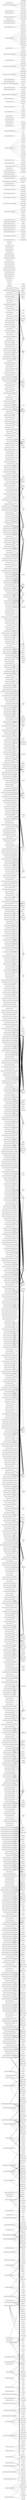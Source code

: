 digraph G { rankdir=LR; node [shape=box,fontsize=10];
"trading_remediation_bootstrap.tests.e2e_smoke.test_smoke" ;
"subprocess" ;
"sys" ;
"pathlib" ;
"trading_remediation_bootstrap.scripts.ingest_issues" ;
"argparse" ;
"json" ;
"re" ;
"typing" ;
"trading_remediation_bootstrap.scripts.wave_planner" ;
"trading_remediation_bootstrap.scripts.build_import_graph" ;
"ast" ;
"os" ;
"networkx" ;
"graphviz" ;
"trading_remediation_bootstrap.scripts.run_smoke_paper" ;
"time" ;
"random" ;
"tests.conftest" ;
"asyncio" ;
"decimal" ;
"unittest" ;
"pytest" ;
"tests.e2e_smoke.test_smoke" ;
"scripts.ingest_issues" ;
"scripts.wave_planner" ;
"scripts.build_import_graph" ;
"scripts.run_smoke_paper" ;
"ai_trader.ai_trader" ;
"logging" ;
"datetime" ;
"click" ;
"main" ;
"signal" ;
"pandas" ;
"ai_trader.ai_trader_refactored" ;
"ai_trader.config_performance_benchmark" ;
"gc" ;
"dataclasses" ;
"memory_profiler" ;
"psutil" ;
"threading" ;
"concurrent" ;
"statistics" ;
"pydantic" ;
"ai_trader.start_paper_trading" ;
"ai_trader.ISSUES_interfaces" ;
"ai_trader.test_trading_flow" ;
"traceback" ;
"test_helpers" ;
"ai_trader.setup" ;
"setuptools" ;
"ai_trader.tools.system_cleanup" ;
"shutil" ;
"hashlib" ;
"collections" ;
"ai_trader.tools.debug_config" ;
"ai_trader.tools.validate_config" ;
"yaml" ;
"ai_trader.tools.standardize_imports" ;
"ai_trader.tests.setup_test_environment" ;
"platform" ;
"ai_trader.tests.test_integration_simple" ;
"numpy" ;
"test_setup" ;
"ai_trader.tests.conftest" ;
"tempfile" ;
"ai_trader.tests.quick_test" ;
"pytest_cov" ;
"coverage" ;
"ai_trader.tests.test_setup" ;
"ai_trader.tests.test_archive_integration" ;
"ai_trader.tests.run_events_tests" ;
"ai_trader.tests.test_phase1_utilities" ;
"types" ;
"ai_trader.tests.run_data_pipeline_tests" ;
"ai_trader.tests.__init__" ;
"ai_trader.tests.test_correlation_matrix" ;
"ai_trader.tests.test_config_validation" ;
"ai_trader.tests.test_backfill_event_flow" ;
"ai_trader.tests.run_integration_tests" ;
"ai_trader.tests.run_all_tests" ;
"xml" ;
"ai_trader.tests.validate_system" ;
"psycopg2" ;
"ai_trader.tests.coverage_report" ;
"ai_trader.tests.unit.test_sector_analytics" ;
"importlib" ;
"ai_trader.tests.unit.test_feature_adapter" ;
"ai_trader.tests.unit.test_microstructure" ;
"ai_trader.tests.unit.test_sentiment_features" ;
"ai_trader.tests.unit.test_dataloader" ;
"ai_trader.tests.unit.test_feature_store" ;
"ai_trader.tests.unit.test_feature_orchestrator" ;
"ai_trader.tests.unit.test_market_regime" ;
"ai_trader.tests.unit.test_enhanced_sentiment_strategy" ;
"ai_trader.tests.unit.test_feature_config" ;
"ai_trader.tests.unit.__init__" ;
"ai_trader.tests.unit.test_data_preprocessor" ;
"warnings" ;
"ai_trader.tests.unit.test_trading_engine_basic" ;
"ai_trader.tests.unit.test_order_manager" ;
"omegaconf" ;
"ai_trader.tests.unit.test_data_standardizer" ;
"ai_trader.tests.unit.test_insider_analytics" ;
"ai_trader.tests.unit.test_cross_asset" ;
"ai_trader.tests.unit.test_resilience_strategies" ;
"ai_trader.tests.unit.test_unified_features" ;
"ai_trader.tests.unit.test_calculator_registry" ;
"ai_trader.tests.unit.test_base_calculator" ;
"ai_trader.tests.unit.test_portfolio_manager_deadlock" ;
"src" ;
"ai_trader.tests.unit.test_execution_engine" ;
"ai_trader.tests.unit.test_technical_indicators" ;
"ai_trader.tests.unit.test_news_features" ;
"ai_trader.tests.unit.data_pipeline.__init__" ;
"ai_trader.tests.unit.data_pipeline.test_types" ;
"ai_trader.tests.unit.data_pipeline.ingestion.__init__" ;
"ai_trader.tests.unit.data_pipeline.ingestion.test_orchestrator" ;
"pytest_asyncio" ;
"tests" ;
"ai_trader.tests.unit.data_pipeline.processing.__init__" ;
"ai_trader.tests.unit.data_pipeline.storage.test_database_factory" ;
"ai_trader.tests.unit.data_pipeline.storage.__init__" ;
"ai_trader.tests.unit.data_pipeline.storage.test_base_repository" ;
"ai_trader.tests.unit.data_pipeline.storage.repositories.__init__" ;
"ai_trader.tests.unit.data_pipeline.storage.performance.__init__" ;
"ai_trader.tests.unit.data_pipeline.historical.__init__" ;
"ai_trader.tests.unit.data_pipeline.monitoring.__init__" ;
"ai_trader.tests.unit.data_pipeline.validation.__init__" ;
"ai_trader.tests.unit.core.test_di_container" ;
"ai_trader.tests.unit.events.test_request_dispatcher" ;
"ai_trader.tests.unit.events.test_event_bus" ;
"ai_trader.tests.unit.events.test_feature_computation_worker" ;
"ai_trader.tests.unit.events.test_event_bus_helpers_init" ;
"inspect" ;
"ai_trader.tests.unit.events.test_feature_pipeline_handler" ;
"ai_trader.tests.unit.events.test_event_history_manager" ;
"ai_trader.tests.unit.events.test_bridge_stats_tracker" ;
"ai_trader.tests.unit.events.test_feature_config" ;
"ai_trader.tests.unit.events.test_feature_request_batcher" ;
"ai_trader.tests.unit.events.test_event_bus_stats_tracker" ;
"ai_trader.tests.unit.events.test_feature_types" ;
"ai_trader.tests.unit.events.__init__" ;
"ai_trader.tests.unit.events.test_scanner_feature_bridge" ;
"ai_trader.tests.unit.events.test_scanner_bridge_helpers_init" ;
"ai_trader.tests.unit.events.test_alert_feature_mapper" ;
"ai_trader.tests.unit.events.test_event_bus_factory" ;
"ai_trader.tests.unit.events.test_request_queue_manager" ;
"ai_trader.tests.unit.events.test_event_driven_engine" ;
"io" ;
"ai_trader.tests.unit.events.test_queue_types" ;
"ai_trader.tests.unit.events.test_feature_pipeline_helpers_init" ;
"ai_trader.tests.unit.events.test_event_types" ;
"ai_trader.tests.unit.events.test_event_bus_registry" ;
"ai_trader.tests.unit.events.test_deduplication_tracker" ;
"ai_trader.tests.unit.events.test_feature_handler_stats_tracker" ;
"ai_trader.tests.unit.events.test_scanner_feature_bridge_initializer" ;
"ai_trader.tests.unit.events.test_dead_letter_queue_manager" ;
"ai_trader.tests.unit.events.test_feature_config_loading" ;
"ai_trader.tests.unit.events.test_events_init" ;
"ai_trader.tests.unit.events.test_priority_calculator" ;
"ai_trader.tests.unit.events.test_feature_group_mapper" ;
"ai_trader.tests.integration.conftest" ;
"ai_trader.tests.integration.test_complete_trading_workflow" ;
"ai_trader.tests.integration.test_unified_feature_engine_integration" ;
"ai_trader.tests.integration.test_end_to_end_workflow" ;
"ai_trader.tests.integration.test_critical_calculators" ;
"ai_trader.tests.integration.test_execution_engine_integration" ;
"ai_trader.tests.integration.test_dual_storage" ;
"ai_trader.tests.integration.test_scanner_feature_bridge" ;
"ai_trader.tests.integration.test_end_to_end" ;
"ai_trader.tests.integration.test_feature_pipeline_integration" ;
"redis" ;
"ai_trader.tests.integration.test_dual_storage_complete" ;
"uuid" ;
"ai_trader.tests.integration.test_dual_storage_integration" ;
"ai_trader.tests.integration.test_infrastructure" ;
"ai_trader.tests.integration.test_bulk_loaders" ;
"ai_trader.tests.integration.test_backfill_event_system" ;
"ai_trader.tests.integration.test_comprehensive_pipeline" ;
"ai_trader.tests.integration.test_orchestrator_priority" ;
"ai_trader.tests.integration.run_integration_tests" ;
"ai_trader.tests.integration.test_event_feature_integration" ;
"ai_trader.tests.integration.test_corporate_actions_etl" ;
"ai_trader.tests.integration.test_feature_storage_integration" ;
"ai_trader.tests.integration.data_pipeline.test_complete_flow" ;
"ai_trader.tests.integration.data_pipeline.__init__" ;
"ai_trader.tests.integration.data_flow.test_news_data_flow" ;
"ai_trader.tests.integration.data_flow.test_market_data_flow" ;
"ai_trader.tests.integration.scanners.test_multi_layer_scanning" ;
"ai_trader.tests.integration.scanners.repository.test_technical_scanner_repository" ;
"ai_trader.tests.integration.scanners.repository.conftest" ;
"ai_trader.tests.integration.scanners.repository.test_volume_scanner_repository" ;
"ai_trader.tests.integration.scanners.repository.test_storage_tier_integration" ;
"ai_trader.tests.integration.scanners.repository.test_social_scanner_repository" ;
"ai_trader.tests.integration.scanners.repository.test_news_scanner_repository" ;
"ai_trader.tests.integration.scanners.repository.test_earnings_scanner_repository" ;
"ai_trader.tests.integration.scanners.repository.test_scanner_data_repository" ;
"ai_trader.tests.integration.scanners.end_to_end.conftest" ;
"ai_trader.tests.integration.scanners.end_to_end.test_complete_scanner_workflow" ;
"ai_trader.tests.integration.scanners.end_to_end.test_scanner_orchestrator_integration" ;
"ai_trader.tests.integration.scanners.event_bus.test_event_bus_scanner_integration" ;
"ai_trader.tests.integration.scanners.event_bus.conftest" ;
"ai_trader.tests.integration.scanners.event_bus.test_scanner_feature_bridge_events" ;
"ai_trader.tests.integration.scanners.event_bus.test_scanner_event_publishing" ;
"ai_trader.tests.integration.fixtures.mock_services" ;
"ai_trader.tests.integration.fixtures.feature_pipeline_fixtures" ;
"fnmatch" ;
"ai_trader.tests.integration.events.test_event_coordination_integration" ;
"ai_trader.tests.integration.events.test_feature_pipeline_helpers_integration" ;
"ai_trader.tests.integration.events.test_performance_integration" ;
"resource" ;
"ai_trader.tests.integration.events.test_event_driven_engine" ;
"ai_trader.tests.integration.events.test_error_handling_integration" ;
"ai_trader.tests.integration.events.test_event_bus_integration" ;
"ai_trader.tests.integration.events.test_scanner_bridge_helpers_integration" ;
"ai_trader.tests.integration.events.test_event_bus_helpers_integration" ;
"ai_trader.tests.integration.trading.test_order_lifecycle" ;
"ai_trader.tests.integration.risk.test_live_risk_monitor" ;
"ai_trader.tests.integration.risk.test_position_sizing" ;
"ai_trader.tests.fixtures.__init__" ;
"ai_trader.tests.fixtures.mock_broker" ;
"trading_engine" ;
"models" ;
"ai_trader.tests.fixtures.test_unified_features_fixtures" ;
"pyarrow" ;
"ai_trader.tests.fixtures.data_pipeline.test_configs" ;
"ai_trader.tests.fixtures.data_pipeline.__init__" ;
"ai_trader.tests.fixtures.data_pipeline.mock_data" ;
"ai_trader.tests.fixtures.data_pipeline.mock_clients" ;
"mock_data" ;
"ai_trader.tests.fixtures.data_pipeline.database_fixtures" ;
"ai_trader.tests.fixtures.events.mock_events" ;
"ai_trader.tests.fixtures.events.mock_configs" ;
"ai_trader.tests.fixtures.events.__init__" ;
"ai_trader.tests.fixtures.events.mock_database" ;
"ai_trader.tests.monitoring.test_archive_widget" ;
"ai_trader.tests.performance.test_system_performance" ;
"ai_trader.tests.performance.test_integration_pipeline_stress" ;
"ai_trader.tests.performance.test_archive_performance" ;
"ai_trader.tests.performance.test_system_health_validation" ;
"queue" ;
"ai_trader.tests.stress.test_archive_stress_simple" ;
"string" ;
"ai_trader.tests.stress.test_archive_stress" ;
"ai_trader.examples.execution_engine_example" ;
"ai_trader.examples.risk_management_demo" ;
"risk_management" ;
"config" ;
"ai_trader.examples.data_pipeline_integration_example" ;
"ai_trader.examples.ml_trading_example" ;
"ai_trader.examples.backtests.strategy_backtest" ;
"structlog" ;
"strategies" ;
"ai_trader.examples.strategies.mean_reversion" ;
"ai_trader.examples.indicators.custom_rsi" ;
"ai_trader.examples.configs.environment_override" ;
"ai_trader.examples.configs.basic_config" ;
"ai_trader.examples.scanners.volume_scanner" ;
"ai_trader.examples.monitoring.alert_setup" ;
"ai_trader.scripts.generate_tsla_validation_report" ;
"ai_trader.scripts.debug_corporate_actions_freeze" ;
"ai_trader.scripts.analyze_layer1_limits" ;
"ai_trader.scripts.run_tsla_full_test" ;
"ai_trader.scripts.trace_layer1_issue" ;
"ai_trader.scripts.check_market_data" ;
"ai_trader.scripts.run_scanner_pipeline" ;
"ai_trader.scripts.test_corporate_actions_fix" ;
"ai_trader.scripts.check_aa_liquidity" ;
"ai_trader.scripts.verify_conflict_behavior" ;
"ai_trader.scripts.analyze_database_schema" ;
"sqlalchemy" ;
"dotenv" ;
"ai_trader.scripts.calculate_pairs_stats" ;
"statsmodels" ;
"ai_trader" ;
"ai_trader.scripts.test_backfill_fixes" ;
"ai_trader.scripts.run_layer1_backfill" ;
"ai_trader.scripts.deploy_database_optimizations" ;
"ai_trader.scripts.validate_db_empty" ;
"ai_trader.scripts.debug_layer1_aa" ;
"ai_trader.scripts.analyze_archive_duplicates" ;
"ai_trader.scripts.test_ml_trading" ;
"ai_trader.scripts.code_analyzer" ;
"ai_trader.scripts.health_check" ;
"ai_trader.scripts.init_database" ;
"ai_trader.scripts.test_polygon_reference" ;
"ai_trader.scripts.test_tsla_scanner_pipeline" ;
"ai_trader.scripts.load_datalake_to_db" ;
"ai_trader.scripts.validate_tsla_backfill" ;
"ai_trader.scripts.deploy_ml_model" ;
"joblib" ;
"ai_trader.scripts.discover_stat_arb_pairs" ;
"itertools" ;
"ai_trader.scripts.run_migration" ;
"ai_trader.scripts.research.run_simple_backtest" ;
"ai_trader.scripts.migrations.migrate_features_table" ;
"asyncpg" ;
"ai_trader.scripts.migrations.migrate_to_layer_system_direct" ;
"ai_trader.scripts.migrations.migrate_to_layer_system" ;
"ai_trader.scripts.migrations.rollback_layer_migration" ;
"ai_trader.scripts.analysis.discover_features" ;
"ai_trader.scripts.scheduler.master_scheduler" ;
"ai_trader.scripts.testing.test_webhook" ;
"ai_trader.scripts.maintenance.migrate_data_lake" ;
"ai_trader.scripts.maintenance.compress_cache" ;
"ai_trader.test_helpers.test_position_manager" ;
"ai_trader.src.__init__" ;
"ai_trader.src.tests.test_scanner_to_backfill_e2e" ;
"ai_trader.src.tests.integration.test_layer_migration_e2e" ;
"ai_trader.src.main.__init__" ;
"ai_trader.src.main.data_pipeline.__init__" ;
"core" ;
"ai_trader.src.main.data_pipeline.types" ;
"enum" ;
"ai_trader.src.main.data_pipeline.ingestion.alpaca_assets_client" ;
"alpaca" ;
"ai_trader.src.main.data_pipeline.ingestion.clients.base_client" ;
"abc" ;
"aiohttp" ;
"ai_trader.src.main.data_pipeline.ingestion.clients.polygon_corporate_actions_client" ;
"base_client" ;
"ai_trader.src.main.data_pipeline.ingestion.clients.__init__" ;
"polygon_market_client" ;
"polygon_news_client" ;
"polygon_fundamentals_client" ;
"polygon_corporate_actions_client" ;
"ai_trader.src.main.data_pipeline.ingestion.clients.polygon_fundamentals_client" ;
"ai_trader.src.main.data_pipeline.ingestion.clients.polygon_news_client" ;
"ai_trader.src.main.data_pipeline.ingestion.clients.polygon_market_client" ;
"ai_trader.src.main.data_pipeline.ingestion.factories.bulk_loader_factory" ;
"ai_trader.src.main.data_pipeline.ingestion.factories.__init__" ;
"fundamentals_format_factory" ;
"ai_trader.src.main.data_pipeline.ingestion.factories.fundamentals_format_factory" ;
"ai_trader.src.main.data_pipeline.ingestion.loaders.fundamentals" ;
"base" ;
"ai_trader.src.main.data_pipeline.ingestion.loaders.__init__" ;
"market_data" ;
"market_data_split" ;
"news" ;
"fundamentals" ;
"corporate_actions" ;
"ai_trader.src.main.data_pipeline.ingestion.loaders.market_data_split" ;
"ai_trader.src.main.data_pipeline.ingestion.loaders.corporate_actions" ;
"ai_trader.src.main.data_pipeline.ingestion.loaders.market_data" ;
"csv" ;
"ai_trader.src.main.data_pipeline.ingestion.loaders.base" ;
"ai_trader.src.main.data_pipeline.ingestion.loaders.news" ;
"ai_trader.src.main.data_pipeline.core.enums" ;
"ai_trader.src.main.data_pipeline.core.__init__" ;
"enums" ;
"exceptions" ;
"ai_trader.src.main.data_pipeline.core.exceptions" ;
"ai_trader.src.main.data_pipeline.core.base_classes.__init__" ;
"base_processor" ;
"base_manager" ;
"base_service" ;
"ai_trader.src.main.data_pipeline.core.base_classes.base_manager" ;
"ai_trader.src.main.data_pipeline.core.base_classes.base_service" ;
"ai_trader.src.main.data_pipeline.core.base_classes.base_processor" ;
"ai_trader.src.main.data_pipeline.processing.__init__" ;
"transformers" ;
"standardizers" ;
"cleaners" ;
"validators" ;
"etl" ;
"orchestrator" ;
"ai_trader.src.main.data_pipeline.processing.orchestrator" ;
"ai_trader.src.main.data_pipeline.processing.cleaners.__init__" ;
"data_cleaner" ;
"ai_trader.src.main.data_pipeline.processing.cleaners.data_cleaner" ;
"ai_trader.src.main.data_pipeline.processing.etl.__init__" ;
"etl_manager" ;
"loader_coordinator" ;
"ai_trader.src.main.data_pipeline.processing.etl.etl_manager" ;
"ai_trader.src.main.data_pipeline.processing.etl.loader_coordinator" ;
"ai_trader.src.main.data_pipeline.processing.transformers.__init__" ;
"base_transformer" ;
"data_transformer" ;
"ai_trader.src.main.data_pipeline.processing.transformers.data_transformer" ;
"ai_trader.src.main.data_pipeline.processing.transformers.base_transformer" ;
"ai_trader.src.main.data_pipeline.processing.validators.pipeline_validator" ;
"ai_trader.src.main.data_pipeline.processing.validators.__init__" ;
"pipeline_validator" ;
"ai_trader.src.main.data_pipeline.processing.standardizers.data_standardizer" ;
"ai_trader.src.main.data_pipeline.processing.standardizers.__init__" ;
"data_standardizer" ;
"ai_trader.src.main.data_pipeline.storage.dual_storage_startup" ;
"ai_trader.src.main.data_pipeline.storage.archive_initializer" ;
"ai_trader.src.main.data_pipeline.storage.storage_router" ;
"ai_trader.src.main.data_pipeline.storage.database_factory" ;
"database_adapter" ;
"ai_trader.src.main.data_pipeline.storage.database_adapter" ;
"contextlib" ;
"ai_trader.src.main.data_pipeline.storage.archive.__init__" ;
"data_archive" ;
"ai_trader.src.main.data_pipeline.storage.archive.data_archive" ;
"ai_trader.src.main.data_pipeline.storage.bulk_loaders.fundamentals" ;
"ai_trader.src.main.data_pipeline.storage.bulk_loaders.__init__" ;
"ai_trader.src.main.data_pipeline.storage.bulk_loaders.market_data_split" ;
"ai_trader.src.main.data_pipeline.storage.bulk_loaders.corporate_actions" ;
"ai_trader.src.main.data_pipeline.storage.bulk_loaders.news" ;
"ai_trader.src.main.data_pipeline.storage.repositories.news_repository" ;
"base_repository" ;
"helpers" ;
"ai_trader.src.main.data_pipeline.storage.repositories.base_repository_coordinator" ;
"repository_patterns" ;
"repository_query_builder" ;
"repository_core_operations" ;
"repository_query_processor" ;
"ai_trader.src.main.data_pipeline.storage.repositories.base_repository" ;
"base_repository_coordinator" ;
"ai_trader.src.main.data_pipeline.storage.repositories.models" ;
"ai_trader.src.main.data_pipeline.storage.repositories.feature_repository" ;
"constants" ;
"ai_trader.src.main.data_pipeline.storage.repositories.repository_query_processor" ;
"ai_trader.src.main.data_pipeline.storage.repositories.specialized_repositories" ;
"ai_trader.src.main.data_pipeline.storage.repositories.repository_factory" ;
"market_data_repository" ;
"company_repository" ;
"feature_repository" ;
"scanner_data_repository" ;
"news_repository" ;
"financials_repository" ;
"specialized_repositories" ;
"ai_trader.src.main.data_pipeline.storage.repositories.constants" ;
"ai_trader.src.main.data_pipeline.storage.repositories.__init__" ;
"repository_types" ;
"repository_factory" ;
"repository_provider" ;
"ai_trader.src.main.data_pipeline.storage.repositories.financials_repository" ;
"ai_trader.src.main.data_pipeline.storage.repositories.scanner_data_repository" ;
"ai_trader.src.main.data_pipeline.storage.repositories.company_repository" ;
"ai_trader.src.main.data_pipeline.storage.repositories.repository_provider" ;
"ai_trader.src.main.data_pipeline.storage.repositories.repository_patterns" ;
"ai_trader.src.main.data_pipeline.storage.repositories.repository_core_operations" ;
"ai_trader.src.main.data_pipeline.storage.repositories.repository_types" ;
"copy" ;
"ai_trader.src.main.data_pipeline.storage.repositories.base_repository_original" ;
"ai_trader.src.main.data_pipeline.storage.repositories.repository_query_builder" ;
"ai_trader.src.main.data_pipeline.storage.repositories.market_data_repository" ;
"ai_trader.src.main.data_pipeline.storage.repositories.helpers.technical_analyzer" ;
"ai_trader.src.main.data_pipeline.storage.repositories.helpers.batch_processor" ;
"ai_trader.src.main.data_pipeline.storage.repositories.helpers.query_builder" ;
"sql_validator" ;
"ai_trader.src.main.data_pipeline.storage.repositories.helpers.__init__" ;
"query_builder" ;
"record_validator" ;
"batch_processor" ;
"crud_executor" ;
"metrics_collector" ;
"ai_trader.src.main.data_pipeline.storage.repositories.helpers.pattern_detector" ;
"ai_trader.src.main.data_pipeline.storage.repositories.helpers.metrics_collector" ;
"ai_trader.src.main.data_pipeline.storage.repositories.helpers.crud_executor" ;
"ai_trader.src.main.data_pipeline.storage.repositories.helpers.record_validator" ;
"ai_trader.src.main.data_pipeline.storage.repositories.helpers.sql_validator" ;
"ai_trader.src.main.data_pipeline.historical.timeline_analyzer" ;
"ai_trader.src.main.data_pipeline.historical.gap_detection_service" ;
"ai_trader.src.main.data_pipeline.historical.__init__" ;
"data_fetch_service" ;
"gap_detection_service" ;
"etl_service" ;
"ai_trader.src.main.data_pipeline.historical.data_fetch_service" ;
"ai_trader.src.main.data_pipeline.historical.etl_service" ;
"ai_trader.src.main.data_pipeline.historical.gap_priority_calculator" ;
"ai_trader.src.main.data_pipeline.historical.data_existence_checker" ;
"ai_trader.src.main.data_pipeline.historical.gap_analyzer" ;
"timeline_analyzer" ;
"data_existence_checker" ;
"ai_trader.src.main.data_pipeline.historical.gap_detection_coordinator" ;
"gap_analyzer" ;
"ai_trader.src.main.data_pipeline.orchestration.retention_manager" ;
"ai_trader.src.main.data_pipeline.orchestration.__init__" ;
"layer_manager" ;
"retention_manager" ;
"event_coordinator" ;
"coordinators" ;
"unified_pipeline" ;
"ai_trader.src.main.data_pipeline.orchestration.unified_pipeline" ;
"ai_trader.src.main.data_pipeline.orchestration.layer_manager" ;
"ai_trader.src.main.data_pipeline.orchestration.event_coordinator" ;
"ai_trader.src.main.data_pipeline.orchestration.coordinators.__init__" ;
"layer_coordinator" ;
"data_fetch_coordinator" ;
"storage_coordinator" ;
"ai_trader.src.main.data_pipeline.orchestration.coordinators.storage_coordinator" ;
"ai_trader.src.main.data_pipeline.orchestration.coordinators.data_fetch_coordinator" ;
"ai_trader.src.main.data_pipeline.orchestration.coordinators.layer_coordinator" ;
"ai_trader.src.main.data_pipeline.services.__init__" ;
"container" ;
"ingestion" ;
"storage" ;
"processing" ;
"ai_trader.src.main.data_pipeline.services.ingestion.text_processing_service" ;
"html" ;
"ai_trader.src.main.data_pipeline.services.ingestion.polygon_api_handler" ;
"ai_trader.src.main.data_pipeline.services.ingestion.__init__" ;
"deduplication_service" ;
"text_processing_service" ;
"metric_extraction_service" ;
"ai_trader.src.main.data_pipeline.services.ingestion.deduplication_service" ;
"ai_trader.src.main.data_pipeline.services.ingestion.metric_extraction_service" ;
"ai_trader.src.main.data_pipeline.services.processing.corporate_actions_service" ;
"ai_trader.src.main.data_pipeline.services.processing.__init__" ;
"corporate_actions_service" ;
"ai_trader.src.main.data_pipeline.services.processing.action_processors.__init__" ;
"dividend" ;
"split" ;
"ai_trader.src.main.data_pipeline.services.processing.action_processors.split" ;
"ai_trader.src.main.data_pipeline.services.processing.action_processors.dividend" ;
"ai_trader.src.main.data_pipeline.services.processing.action_processors.base" ;
"ai_trader.src.main.data_pipeline.services.format_handlers.yahoo" ;
"ai_trader.src.main.data_pipeline.services.format_handlers.polygon" ;
"ai_trader.src.main.data_pipeline.services.format_handlers.__init__" ;
"polygon" ;
"yahoo" ;
"preprocessed" ;
"ai_trader.src.main.data_pipeline.services.format_handlers.preprocessed" ;
"ai_trader.src.main.data_pipeline.services.format_handlers.base" ;
"ai_trader.src.main.data_pipeline.services.storage.qualification_service" ;
"ai_trader.src.main.data_pipeline.services.storage.__init__" ;
"qualification_service" ;
"table_routing_service" ;
"partition_manager" ;
"ai_trader.src.main.data_pipeline.services.storage.table_routing_service" ;
"ai_trader.src.main.data_pipeline.services.storage.partition_manager" ;
"ai_trader.src.main.data_pipeline.services.container.service_container" ;
"ai_trader.src.main.data_pipeline.services.container.__init__" ;
"service_container" ;
"ai_trader.src.main.data_pipeline.validation.__init__" ;
"quality" ;
"metrics" ;
"utils" ;
"ai_trader.src.main.data_pipeline.validation.metrics.prometheus_exporter" ;
"exporters" ;
"ai_trader.src.main.data_pipeline.validation.metrics.validation_stats_reporter" ;
"ai_trader.src.main.data_pipeline.validation.metrics.__init__" ;
"validation_metrics" ;
"prometheus_exporter" ;
"dashboard_generator" ;
"validation_stats_reporter" ;
"ai_trader.src.main.data_pipeline.validation.metrics.dashboard_generator" ;
"dashboard" ;
"ai_trader.src.main.data_pipeline.validation.metrics.validation_metrics" ;
"functools" ;
"collectors" ;
"ai_trader.src.main.data_pipeline.validation.metrics.collectors.__init__" ;
"metric_aggregators" ;
"active_tracker" ;
"dashboard_config" ;
"ai_trader.src.main.data_pipeline.validation.metrics.collectors.metrics_collector" ;
"legacy_compatibility" ;
"ai_trader.src.main.data_pipeline.validation.metrics.collectors.active_tracker" ;
"ai_trader.src.main.data_pipeline.validation.metrics.collectors.dashboard_config" ;
"ai_trader.src.main.data_pipeline.validation.metrics.collectors.legacy_compatibility" ;
"ai_trader.src.main.data_pipeline.validation.metrics.collectors.metric_aggregators" ;
"ai_trader.src.main.data_pipeline.validation.metrics.exporters.prometheus_exporter" ;
"prometheus_registry" ;
"metric_processors" ;
"metric_formatters" ;
"prometheus_client" ;
"ai_trader.src.main.data_pipeline.validation.metrics.exporters.prometheus_registry" ;
"ai_trader.src.main.data_pipeline.validation.metrics.exporters.metric_formatters" ;
"ai_trader.src.main.data_pipeline.validation.metrics.exporters.__init__" ;
"ai_trader.src.main.data_pipeline.validation.metrics.exporters.metric_processors" ;
"ai_trader.src.main.data_pipeline.validation.metrics.dashboard.grafana_config" ;
"ai_trader.src.main.data_pipeline.validation.metrics.dashboard.__init__" ;
"grafana_config" ;
"panel_builders" ;
"alert_rules" ;
"ai_trader.src.main.data_pipeline.validation.metrics.dashboard.alert_rules" ;
"ai_trader.src.main.data_pipeline.validation.metrics.dashboard.panel_builders" ;
"ai_trader.src.main.data_pipeline.validation.metrics.dashboard.dashboard_generator" ;
"ai_trader.src.main.data_pipeline.validation.core.validation_pipeline" ;
"ai_trader.src.main.data_pipeline.validation.core.validation_stage_factory" ;
"ai_trader.src.main.data_pipeline.validation.core.__init__" ;
"validation_pipeline" ;
"validation_factory" ;
"validation_stage_factory" ;
"ai_trader.src.main.data_pipeline.validation.core.validation_types" ;
"ai_trader.src.main.data_pipeline.validation.core.validation_factory" ;
"ai_trader.src.main.data_pipeline.validation.core.stage_validators" ;
"ai_trader.src.main.data_pipeline.validation.quality.__init__" ;
"data_quality_calculator" ;
"ai_trader.src.main.data_pipeline.validation.quality.data_cleaner" ;
"ai_trader.src.main.data_pipeline.validation.quality.data_quality_calculator" ;
"ai_trader.src.main.data_pipeline.validation.config.__init__" ;
"validation_profile_manager" ;
"validation_rules_engine" ;
"ai_trader.src.main.data_pipeline.validation.config.validation_rules_engine" ;
"rules" ;
"ai_trader.src.main.data_pipeline.validation.config.validation_profile_manager" ;
"ai_trader.src.main.data_pipeline.validation.utils.cache_manager" ;
"ai_trader.src.main.data_pipeline.validation.utils.__init__" ;
"ai_trader.src.main.data_pipeline.validation.rules.rule_registry" ;
"rule_definitions" ;
"ai_trader.src.main.data_pipeline.validation.rules.rule_definitions" ;
"ai_trader.src.main.data_pipeline.validation.rules.__init__" ;
"rule_parser" ;
"rule_executor" ;
"rule_registry" ;
"rules_engine" ;
"ai_trader.src.main.data_pipeline.validation.rules.rule_parser" ;
"ai_trader.src.main.data_pipeline.validation.rules.rule_executor" ;
"ai_trader.src.main.data_pipeline.validation.rules.rules_engine" ;
"ai_trader.src.main.data_pipeline.validation.validators.__init__" ;
"feature_validator" ;
"market_data_validator" ;
"ai_trader.src.main.data_pipeline.validation.validators.market_data_validator" ;
"ai_trader.src.main.data_pipeline.validation.validators.record_validator" ;
"ai_trader.src.main.data_pipeline.validation.validators.feature_validator" ;
"ai_trader.src.main.data_pipeline.validation.coverage.data_coverage_analyzer" ;
"ai_trader.src.main.data_pipeline.validation.coverage.__init__" ;
"data_coverage_analyzer" ;
"ai_trader.src.main.backtesting.__init__" ;
"factories" ;
"ai_trader.src.main.backtesting.factories" ;
"engine" ;
"ai_trader.src.main.backtesting.run_system_backtest" ;
"analysis" ;
"ai_trader.src.main.backtesting.analysis.validation_suite" ;
"performance_metrics" ;
"ai_trader.src.main.backtesting.analysis.symbol_selector" ;
"ai_trader.src.main.backtesting.analysis.correlation_matrix" ;
"scipy" ;
"sklearn" ;
"ai_trader.src.main.backtesting.analysis.performance_metrics" ;
"ai_trader.src.main.backtesting.analysis.__init__" ;
"risk_analysis" ;
"ai_trader.src.main.backtesting.analysis.risk_analysis" ;
"ai_trader.src.main.backtesting.optimization.__init__" ;
"ai_trader.src.main.backtesting.engine.bar_aggregator" ;
"backtest_engine" ;
"ai_trader.src.main.backtesting.engine.__init__" ;
"cost_model" ;
"market_simulator" ;
"ai_trader.src.main.backtesting.engine.backtest_engine" ;
"heapq" ;
"portfolio" ;
"bar_aggregator" ;
"ai_trader.src.main.backtesting.engine.cost_model" ;
"math" ;
"ai_trader.src.main.backtesting.engine.portfolio" ;
"ai_trader.src.main.backtesting.engine.market_simulator" ;
"ai_trader.src.main.feature_pipeline.feature_store" ;
"h5py" ;
"ai_trader.src.main.feature_pipeline.__init__" ;
"feature_orchestrator" ;
"unified_feature_engine" ;
"feature_store" ;
"feature_adapter" ;
"data_preprocessor" ;
"dataloader" ;
"feature_config" ;
"feature_store_compat" ;
"ai_trader.src.main.feature_pipeline.feature_store_compat" ;
"target_generator" ;
"ai_trader.src.main.feature_pipeline.feature_config" ;
"ai_trader.src.main.feature_pipeline.unified_feature_engine" ;
"calculators" ;
"ai_trader.src.main.feature_pipeline.feature_adapter" ;
"ai_trader.src.main.feature_pipeline.calculator_factory" ;
"ai_trader.src.main.feature_pipeline.feature_orchestrator" ;
"ai_trader.src.main.feature_pipeline.dataloader" ;
"ai_trader.src.main.feature_pipeline.target_generator" ;
"ai_trader.src.main.feature_pipeline.data_preprocessor" ;
"ai_trader.src.main.feature_pipeline.calculators.sentiment_adapter" ;
"sentiment_features" ;
"ai_trader.src.main.feature_pipeline.calculators.market_regime" ;
"talib" ;
"base_calculator" ;
"hmmlearn" ;
"ai_trader.src.main.feature_pipeline.calculators.insider_analytics" ;
"ai_trader.src.main.feature_pipeline.calculators.technical_indicators" ;
"ai_trader.src.main.feature_pipeline.calculators.base_calculator" ;
"ai_trader.src.main.feature_pipeline.calculators.__init__" ;
"technical_indicators" ;
"technical" ;
"statistical" ;
"cross_asset" ;
"cross_sectional" ;
"enhanced_cross_sectional" ;
"correlation" ;
"market_regime" ;
"microstructure" ;
"insider_analytics" ;
"sector_analytics" ;
"options" ;
"ai_trader.src.main.feature_pipeline.calculators.cross_sectional" ;
"ai_trader.src.main.feature_pipeline.calculators.sentiment_features" ;
"textblob" ;
"yfinance" ;
"ai_trader.src.main.feature_pipeline.calculators.sector_analytics" ;
"ai_trader.src.main.feature_pipeline.calculators.microstructure" ;
"ai_trader.src.main.feature_pipeline.calculators.enhanced_cross_sectional" ;
"ai_trader.src.main.feature_pipeline.calculators.technical_adapter" ;
"ai_trader.src.main.feature_pipeline.calculators.cross_asset" ;
"ai_trader.src.main.feature_pipeline.calculators.strategy_affinity_calculator" ;
"ai_trader.src.main.feature_pipeline.calculators.options.sentiment_calculator" ;
"base_options" ;
"ai_trader.src.main.feature_pipeline.calculators.options.unusual_activity_calculator" ;
"ai_trader.src.main.feature_pipeline.calculators.options.iv_calculator" ;
"ai_trader.src.main.feature_pipeline.calculators.options.moneyness_calculator" ;
"ai_trader.src.main.feature_pipeline.calculators.options.putcall_calculator" ;
"ai_trader.src.main.feature_pipeline.calculators.options.blackscholes_calculator" ;
"ai_trader.src.main.feature_pipeline.calculators.options.volume_flow_calculator" ;
"ai_trader.src.main.feature_pipeline.calculators.options.options_config" ;
"ai_trader.src.main.feature_pipeline.calculators.options.__init__" ;
"options_config" ;
"volume_flow_calculator" ;
"putcall_calculator" ;
"iv_calculator" ;
"greeks_calculator" ;
"moneyness_calculator" ;
"unusual_activity_calculator" ;
"sentiment_calculator" ;
"blackscholes_calculator" ;
"options_analytics_facade" ;
"ai_trader.src.main.feature_pipeline.calculators.options.base_options" ;
"ai_trader.src.main.feature_pipeline.calculators.options.options_analytics_facade" ;
"ai_trader.src.main.feature_pipeline.calculators.options.greeks_calculator" ;
"ai_trader.src.main.feature_pipeline.calculators.correlation.pca_calculator" ;
"base_correlation" ;
"ai_trader.src.main.feature_pipeline.calculators.correlation.__init__" ;
"correlation_config" ;
"rolling_calculator" ;
"beta_calculator" ;
"stability_calculator" ;
"leadlag_calculator" ;
"pca_calculator" ;
"regime_calculator" ;
"enhanced_correlation_facade" ;
"ai_trader.src.main.feature_pipeline.calculators.correlation.correlation_config" ;
"ai_trader.src.main.feature_pipeline.calculators.correlation.rolling_calculator" ;
"ai_trader.src.main.feature_pipeline.calculators.correlation.regime_calculator" ;
"ai_trader.src.main.feature_pipeline.calculators.correlation.leadlag_calculator" ;
"ai_trader.src.main.feature_pipeline.calculators.correlation.stability_calculator" ;
"ai_trader.src.main.feature_pipeline.calculators.correlation.enhanced_correlation_facade" ;
"ai_trader.src.main.feature_pipeline.calculators.correlation.beta_calculator" ;
"ai_trader.src.main.feature_pipeline.calculators.correlation.base_correlation" ;
"ai_trader.src.main.feature_pipeline.calculators.news.sentiment_calculator" ;
"base_news" ;
"ai_trader.src.main.feature_pipeline.calculators.news.topic_calculator" ;
"ai_trader.src.main.feature_pipeline.calculators.news.__init__" ;
"news_config" ;
"volume_calculator" ;
"monetary_calculator" ;
"topic_calculator" ;
"event_calculator" ;
"credibility_calculator" ;
"news_feature_facade" ;
"ai_trader.src.main.feature_pipeline.calculators.news.base_news" ;
"nltk" ;
"ai_trader.src.main.feature_pipeline.calculators.news.news_config" ;
"ai_trader.src.main.feature_pipeline.calculators.news.monetary_calculator" ;
"ai_trader.src.main.feature_pipeline.calculators.news.volume_calculator" ;
"ai_trader.src.main.feature_pipeline.calculators.news.credibility_calculator" ;
"ai_trader.src.main.feature_pipeline.calculators.news.news_feature_facade" ;
"ai_trader.src.main.feature_pipeline.calculators.news.event_calculator" ;
"ai_trader.src.main.feature_pipeline.calculators.statistical.statistical_config" ;
"ai_trader.src.main.feature_pipeline.calculators.statistical.entropy_calculator" ;
"base_statistical" ;
"statistical_config" ;
"ai_trader.src.main.feature_pipeline.calculators.statistical.base_statistical" ;
"ai_trader.src.main.feature_pipeline.calculators.statistical.fractal_calculator" ;
"ai_trader.src.main.feature_pipeline.calculators.statistical.multivariate_calculator" ;
"pywt" ;
"ai_trader.src.main.feature_pipeline.calculators.statistical.__init__" ;
"entropy_calculator" ;
"moments_calculator" ;
"fractal_calculator" ;
"multivariate_calculator" ;
"nonlinear_calculator" ;
"timeseries_calculator" ;
"advanced_statistical_facade" ;
"ai_trader.src.main.feature_pipeline.calculators.statistical.moments_calculator" ;
"ai_trader.src.main.feature_pipeline.calculators.statistical.nonlinear_calculator" ;
"ai_trader.src.main.feature_pipeline.calculators.statistical.timeseries_calculator" ;
"ai_trader.src.main.feature_pipeline.calculators.statistical.advanced_statistical_facade" ;
"ai_trader.src.main.feature_pipeline.calculators.risk.stress_test_calculator" ;
"base_risk" ;
"ai_trader.src.main.feature_pipeline.calculators.risk.volatility_calculator" ;
"risk_config" ;
"arch" ;
"ai_trader.src.main.feature_pipeline.calculators.risk.__init__" ;
"var_calculator" ;
"volatility_calculator" ;
"drawdown_calculator" ;
"performance_calculator" ;
"stress_test_calculator" ;
"tail_risk_calculator" ;
"risk_metrics_facade" ;
"ai_trader.src.main.feature_pipeline.calculators.risk.tail_risk_calculator" ;
"ai_trader.src.main.feature_pipeline.calculators.risk.performance_calculator" ;
"ai_trader.src.main.feature_pipeline.calculators.risk.risk_metrics_facade" ;
"ai_trader.src.main.feature_pipeline.calculators.risk.base_risk" ;
"ai_trader.src.main.feature_pipeline.calculators.risk.var_calculator" ;
"ai_trader.src.main.feature_pipeline.calculators.risk.risk_config" ;
"ai_trader.src.main.feature_pipeline.calculators.risk.drawdown_calculator" ;
"ai_trader.src.main.feature_pipeline.calculators.helpers.math_utils" ;
"ai_trader.src.main.feature_pipeline.calculators.helpers.__init__" ;
"math_utils" ;
"validation" ;
"feature_utils" ;
"time_utils" ;
"ai_trader.src.main.feature_pipeline.calculators.helpers.time_utils" ;
"pytz" ;
"pandas_market_calendars" ;
"ai_trader.src.main.feature_pipeline.calculators.helpers.feature_utils" ;
"ai_trader.src.main.feature_pipeline.calculators.helpers.validation" ;
"ai_trader.src.main.feature_pipeline.calculators.technical.volume_indicators" ;
"base_technical" ;
"ai_trader.src.main.feature_pipeline.calculators.technical.__init__" ;
"trend_indicators" ;
"momentum_indicators" ;
"volatility_indicators" ;
"volume_indicators" ;
"adaptive_indicators" ;
"unified_facade" ;
"ai_trader.src.main.feature_pipeline.calculators.technical.trend_indicators" ;
"ai_trader.src.main.feature_pipeline.calculators.technical.base_technical" ;
"ai_trader.src.main.feature_pipeline.calculators.technical.volatility_indicators" ;
"ai_trader.src.main.feature_pipeline.calculators.technical.adaptive_indicators" ;
"ai_trader.src.main.feature_pipeline.calculators.technical.momentum_indicators" ;
"ai_trader.src.main.feature_pipeline.calculators.technical.unified_facade" ;
"ai_trader.src.main.app.__init__" ;
"ai_trader.src.main.app.calculate_features" ;
"ai_trader.src.main.app.run_validation" ;
"ai_trader.src.main.app.process_raw_data" ;
"typer" ;
"ai_trader.src.main.app.emergency_shutdown" ;
"ai_trader.src.main.app.historical_backfill" ;
"ai_trader.src.main.app.run_backtest" ;
"ai_trader.src.main.app.commands.scanner_commands" ;
"ai_trader.src.main.app.commands.__init__" ;
"trading_commands" ;
"data_commands" ;
"scanner_commands" ;
"universe_commands" ;
"utility_commands" ;
"ai_trader.src.main.app.commands.data_commands" ;
"ai_trader.src.main.app.commands.trading_commands" ;
"ai_trader.src.main.app.commands.utility_commands" ;
"ai_trader.src.main.app.commands.universe_commands" ;
"ai_trader.src.main.config.field_mappings" ;
"ai_trader.src.main.config.config_manager" ;
"validation_models" ;
"validation_utils" ;
"env_loader" ;
"ai_trader.src.main.config.__init__" ;
"config_manager" ;
"field_mappings" ;
"ai_trader.src.main.config.validation_utils" ;
"ai_trader.src.main.config.database_field_mappings" ;
"ai_trader.src.main.config.env_loader" ;
"ai_trader.src.main.config.validation_models.services" ;
"ai_trader.src.main.config.validation_models.__init__" ;
"trading" ;
"data" ;
"services" ;
"ai_trader.src.main.config.validation_models.trading" ;
"ai_trader.src.main.config.validation_models.core" ;
"ai_trader.src.main.config.validation_models.main" ;
"ai_trader.src.main.config.validation_models.data" ;
"ai_trader.src.main.trading_engine.__init__" ;
"signals" ;
"algorithms" ;
"brokers" ;
"ai_trader.src.main.trading_engine.brokers.backtest_broker" ;
"broker_interface" ;
"ai_trader.src.main.trading_engine.brokers.paper_broker" ;
"ai_trader.src.main.trading_engine.brokers.ib_broker" ;
"ib_insync" ;
"ai_trader.src.main.trading_engine.brokers.__init__" ;
"broker_factory" ;
"ai_trader.src.main.trading_engine.brokers.broker_factory" ;
"ai_trader.src.main.trading_engine.brokers.broker_interface" ;
"ai_trader.src.main.trading_engine.brokers.mock_broker" ;
"ai_trader.src.main.trading_engine.brokers.alpaca_broker" ;
"httpx" ;
"ai_trader.src.main.trading_engine.core.fast_execution_path" ;
"ai_trader.src.main.trading_engine.core.trading_system" ;
"ai_trader.src.main.trading_engine.core.tca" ;
"ai_trader.src.main.trading_engine.core.risk_integrated_order_manager" ;
"ai_trader.src.main.trading_engine.core.execution_engine" ;
"ai_trader.src.main.trading_engine.core.__init__" ;
"execution_engine" ;
"order_manager" ;
"portfolio_manager" ;
"risk" ;
"position_manager" ;
"position_tracker" ;
"fill_processor" ;
"position_validator" ;
"position_risk_validator" ;
"broker_reconciler" ;
"position_events" ;
"ai_trader.src.main.trading_engine.core.portfolio_manager" ;
"ai_trader.src.main.trading_engine.core.position_validator" ;
"ai_trader.src.main.trading_engine.core.broker_reconciler" ;
"ai_trader.src.main.trading_engine.core.position_manager" ;
"ai_trader.src.main.trading_engine.core.position_risk_validator" ;
"ai_trader.src.main.trading_engine.core.order_manager" ;
"ai_trader.src.main.trading_engine.core.fill_processor" ;
"ai_trader.src.main.trading_engine.core.position_tracker" ;
"ai_trader.src.main.trading_engine.core.position_events" ;
"ai_trader.src.main.trading_engine.signals.__init__" ;
"unified_signal" ;
"ai_trader.src.main.trading_engine.signals.unified_signal" ;
"ai_trader.src.main.trading_engine.algorithms.vwap" ;
"ai_trader.src.main.trading_engine.algorithms.twap" ;
"ai_trader.src.main.trading_engine.algorithms.__init__" ;
"base_algorithm" ;
"twap" ;
"vwap" ;
"iceberg" ;
"ai_trader.src.main.trading_engine.algorithms.iceberg" ;
"ai_trader.src.main.trading_engine.algorithms.base_algorithm" ;
"ai_trader.src.main.trading_engine.risk.__init__" ;
"risk_manager" ;
"ai_trader.src.main.trading_engine.risk.risk_manager" ;
"ai_trader.src.main.features.__init__" ;
"precompute_engine" ;
"ai_trader.src.main.features.precompute_engine" ;
"ai_trader.src.main.utils.app_factory" ;
"ai_trader.src.main.utils.layer_utils" ;
"ai_trader.src.main.utils.math_utils" ;
"ai_trader.src.main.utils.timeout_calculator" ;
"ai_trader.src.main.utils.layer_metrics" ;
"ai_trader.src.main.utils.monitoring" ;
"monitoring" ;
"ai_trader.src.main.utils.database" ;
"database" ;
"ai_trader.src.main.utils.__init__" ;
"auth" ;
"events" ;
"networking" ;
"resilience" ;
"state" ;
"cache" ;
"api" ;
"app" ;
"app_factory" ;
"ai_trader.src.main.utils.core" ;
"ai_trader.src.main.utils.exceptions" ;
"ai_trader.src.main.utils.alerting.alerting_service" ;
"smtplib" ;
"email" ;
"ai_trader.src.main.utils.alerting.__init__" ;
"alerting_service" ;
"ai_trader.src.main.utils.database.__init__" ;
"pool" ;
"operations" ;
"ai_trader.src.main.utils.database.operations" ;
"ai_trader.src.main.utils.database.pool" ;
"ai_trader.src.main.utils.database.helpers.query_tracker" ;
"ai_trader.src.main.utils.database.helpers.connection_metrics" ;
"ai_trader.src.main.utils.database.helpers.__init__" ;
"connection_metrics" ;
"health_monitor" ;
"query_tracker" ;
"ai_trader.src.main.utils.database.helpers.health_monitor" ;
"ai_trader.src.main.utils.core.async_helpers" ;
"ai_trader.src.main.utils.core.json_helpers" ;
"ai_trader.src.main.utils.core.logging" ;
"ai_trader.src.main.utils.core.text_helpers" ;
"difflib" ;
"ai_trader.src.main.utils.core.exception_types" ;
"ai_trader.src.main.utils.core.__init__" ;
"async_helpers" ;
"exception_types" ;
"time_helpers" ;
"file_helpers" ;
"secure_random" ;
"secure_serializer" ;
"error_handling" ;
"text_helpers" ;
"json_helpers" ;
"ai_trader.src.main.utils.core.time_helpers" ;
"zoneinfo" ;
"ai_trader.src.main.utils.core.error_handling" ;
"ai_trader.src.main.utils.core.secure_serializer" ;
"pickle" ;
"ai_trader.src.main.utils.core.file_helpers" ;
"aiofiles" ;
"ai_trader.src.main.utils.core.secure_random" ;
"secrets" ;
"ai_trader.src.main.utils.app.__init__" ;
"context" ;
"cli" ;
"ai_trader.src.main.utils.app.context" ;
"ai_trader.src.main.utils.app.cli" ;
"rich" ;
"ai_trader.src.main.utils.app.validation" ;
"ai_trader.src.main.utils.cache.metrics" ;
"ai_trader.src.main.utils.cache.background_tasks" ;
"backends" ;
"ai_trader.src.main.utils.cache.models" ;
"ai_trader.src.main.utils.cache.compression" ;
"gzip" ;
"zlib" ;
"lz4" ;
"ai_trader.src.main.utils.cache.__init__" ;
"keys" ;
"compression" ;
"background_tasks" ;
"simple_cache" ;
"ai_trader.src.main.utils.cache.keys" ;
"ai_trader.src.main.utils.cache.types" ;
"ai_trader.src.main.utils.cache.backends" ;
"ai_trader.src.main.utils.cache.simple_cache" ;
"ai_trader.src.main.utils.config.wrapper" ;
"schema" ;
"sources" ;
"loaders" ;
"ai_trader.src.main.utils.config.persistence" ;
"ai_trader.src.main.utils.config.global_config" ;
"wrapper" ;
"ai_trader.src.main.utils.config.loaders" ;
"ai_trader.src.main.utils.config.__init__" ;
"optimizer" ;
"templates" ;
"persistence" ;
"global_config" ;
"ai_trader.src.main.utils.config.types" ;
"ai_trader.src.main.utils.config.templates" ;
"ai_trader.src.main.utils.config.sources" ;
"ai_trader.src.main.utils.config.optimizer" ;
"ai_trader.src.main.utils.config.schema" ;
"ai_trader.src.main.utils.security.__init__" ;
"sql_security" ;
"ai_trader.src.main.utils.security.sql_security" ;
"ai_trader.src.main.utils.auth.validator" ;
"security_checks" ;
"ai_trader.src.main.utils.auth.validators" ;
"base64" ;
"ai_trader.src.main.utils.auth.__init__" ;
"validator" ;
"generators" ;
"ai_trader.src.main.utils.auth.types" ;
"ai_trader.src.main.utils.auth.generators" ;
"ai_trader.src.main.utils.auth.security_checks" ;
"ai_trader.src.main.utils.processing.__init__" ;
"streaming" ;
"historical" ;
"ai_trader.src.main.utils.processing.historical" ;
"ai_trader.src.main.utils.processing.streaming" ;
"ai_trader.src.main.utils.market_data.cache" ;
"ai_trader.src.main.utils.market_data.__init__" ;
"universe_loader" ;
"ai_trader.src.main.utils.market_data.universe_loader" ;
"ai_trader.src.main.utils.networking.__init__" ;
"buffering" ;
"connection" ;
"failover" ;
"ai_trader.src.main.utils.networking.failover" ;
"ai_trader.src.main.utils.networking.types" ;
"ai_trader.src.main.utils.networking.connection" ;
"websockets" ;
"ai_trader.src.main.utils.networking.optimizer" ;
"ai_trader.src.main.utils.networking.buffering" ;
"ai_trader.src.main.utils.state.persistence" ;
"ai_trader.src.main.utils.state.__init__" ;
"manager" ;
"ai_trader.src.main.utils.state.types" ;
"ai_trader.src.main.utils.state.backends" ;
"ai_trader.src.main.utils.state.context" ;
"ai_trader.src.main.utils.state.manager" ;
"ai_trader.src.main.utils.time.interval_utils" ;
"ai_trader.src.main.utils.resilience.strategies" ;
"circuit_breaker" ;
"error_recovery" ;
"ai_trader.src.main.utils.resilience.__init__" ;
"ai_trader.src.main.utils.resilience.error_recovery" ;
"ai_trader.src.main.utils.resilience.circuit_breaker" ;
"ai_trader.src.main.utils.review.pattern_check" ;
"ai_trader.src.main.utils.review.syntax_check" ;
"ai_trader.src.main.utils.factories.services" ;
"ai_trader.src.main.utils.factories.di_container" ;
"ai_trader.src.main.utils.factories.__init__" ;
"utility_manager" ;
"ai_trader.src.main.utils.factories.utility_manager" ;
"weakref" ;
"ai_trader.src.main.utils.scanners.query_builder" ;
"ai_trader.src.main.utils.scanners.cache_manager" ;
"ai_trader.src.main.utils.scanners.__init__" ;
"data_access" ;
"cache_manager" ;
"ai_trader.src.main.utils.scanners.data_access" ;
"ai_trader.src.main.utils.scanners.metrics_collector" ;
"ai_trader.src.main.utils.api.base_client" ;
"backoff" ;
"rate_monitor" ;
"ai_trader.src.main.utils.api.__init__" ;
"session_helpers" ;
"ai_trader.src.main.utils.api.session_helpers" ;
"ai_trader.src.main.utils.api.rate_monitor" ;
"ai_trader.src.main.utils.monitoring.alerts" ;
"ai_trader.src.main.utils.monitoring.metrics" ;
"ai_trader.src.main.utils.monitoring.dashboard_adapters" ;
"global_monitor" ;
"migration" ;
"ai_trader.src.main.utils.monitoring.dashboard_factory" ;
"ai_trader.src.main.utils.monitoring.collectors" ;
"ai_trader.src.main.utils.monitoring.monitor" ;
"function_tracker" ;
"ai_trader.src.main.utils.monitoring.function_tracker" ;
"ai_trader.src.main.utils.monitoring.memory" ;
"ai_trader.src.main.utils.monitoring.rate_monitor_dashboard" ;
"ai_trader.src.main.utils.monitoring.__init__" ;
"monitor" ;
"memory" ;
"dashboard_factory" ;
"metrics_utils" ;
"ai_trader.src.main.utils.monitoring.types" ;
"ai_trader.src.main.utils.monitoring.global_monitor" ;
"ai_trader.src.main.utils.monitoring.metrics_adapter" ;
"ai_trader.src.main.utils.monitoring.examples" ;
"ai_trader.src.main.utils.monitoring.enhanced" ;
"ai_trader.src.main.utils.monitoring.migration" ;
"enhanced" ;
"ai_trader.src.main.utils.monitoring.alerts.__init__" ;
"email_channel" ;
"slack_channel" ;
"sms_channel" ;
"ai_trader.src.main.utils.monitoring.alerts.sms_channel" ;
"twilio" ;
"boto3" ;
"ai_trader.src.main.utils.monitoring.alerts.slack_channel" ;
"ai_trader.src.main.utils.monitoring.alerts.email_channel" ;
"ssl" ;
"jinja2" ;
"ai_trader.src.main.utils.monitoring.metrics_utils.exporter" ;
"ai_trader.src.main.utils.monitoring.metrics_utils.__init__" ;
"buffer" ;
"exporter" ;
"ai_trader.src.main.utils.monitoring.metrics_utils.buffer" ;
"ai_trader.src.main.utils.events.mixin" ;
"ai_trader.src.main.utils.events.__init__" ;
"mixin" ;
"decorators" ;
"global_manager" ;
"ai_trader.src.main.utils.events.types" ;
"ai_trader.src.main.utils.events.global_manager" ;
"ai_trader.src.main.utils.events.manager" ;
"ai_trader.src.main.utils.events.decorators" ;
"ai_trader.src.main.utils.data.analysis" ;
"ai_trader.src.main.utils.data.validators" ;
"ai_trader.src.main.utils.data.__init__" ;
"processor" ;
"ai_trader.src.main.utils.data.processor" ;
"ai_trader.src.main.utils.data.types" ;
"ai_trader.src.main.utils.data.utils" ;
"ai_trader.src.main.utils.trading.analysis" ;
"ai_trader.src.main.utils.trading.io" ;
"ai_trader.src.main.utils.trading.__init__" ;
"filters" ;
"ai_trader.src.main.utils.trading.types" ;
"ai_trader.src.main.utils.trading.global_manager" ;
"ai_trader.src.main.utils.trading.manager" ;
"ai_trader.src.main.utils.trading.filters" ;
"ai_trader.src.main.utils.logging.trade_logger" ;
"ai_trader.src.main.utils.logging.__init__" ;
"trade_logger" ;
"performance_logger" ;
"error_logger" ;
"ai_trader.src.main.utils.logging.error_logger" ;
"ai_trader.src.main.utils.logging.performance_logger" ;
"ai_trader.src.main.risk_management.live_risk_monitor" ;
"ai_trader.src.main.risk_management.__init__" ;
"pre_trade" ;
"real_time" ;
"position_sizing" ;
"integration" ;
"post_trade" ;
"ai_trader.src.main.risk_management.types" ;
"ai_trader.src.main.risk_management.var_position_sizing" ;
"ai_trader.src.main.risk_management.metrics.__init__" ;
"ai_trader.src.main.risk_management.real_time.regime_detector" ;
"anomaly_types" ;
"anomaly_models" ;
"ai_trader.src.main.risk_management.real_time.live_risk_monitor" ;
"ai_trader.src.main.risk_management.real_time.stop_loss" ;
"ai_trader.src.main.risk_management.real_time.anomaly_detector" ;
"statistical_detector" ;
"correlation_detector" ;
"regime_detector" ;
"ai_trader.src.main.risk_management.real_time.position_liquidator" ;
"ai_trader.src.main.risk_management.real_time.__init__" ;
"anomaly_detector" ;
"live_risk_monitor" ;
"drawdown_control" ;
"stop_loss" ;
"position_liquidator" ;
"ai_trader.src.main.risk_management.real_time.correlation_detector" ;
"ai_trader.src.main.risk_management.real_time.statistical_detector" ;
"ai_trader.src.main.risk_management.real_time.drawdown_control" ;
"ai_trader.src.main.risk_management.real_time.anomaly_models" ;
"ai_trader.src.main.risk_management.real_time.anomaly_types" ;
"ai_trader.src.main.risk_management.real_time.circuit_breaker.facade" ;
"registry" ;
"ai_trader.src.main.risk_management.real_time.circuit_breaker.config" ;
"ai_trader.src.main.risk_management.real_time.circuit_breaker.registry" ;
"ai_trader.src.main.risk_management.real_time.circuit_breaker.events" ;
"ai_trader.src.main.risk_management.real_time.circuit_breaker.__init__" ;
"facade" ;
"breakers" ;
"ai_trader.src.main.risk_management.real_time.circuit_breaker.types" ;
"ai_trader.src.main.risk_management.real_time.circuit_breaker.breakers.__init__" ;
"volatility_breaker" ;
"drawdown_breaker" ;
"loss_rate_breaker" ;
"position_limit_breaker" ;
"ai_trader.src.main.risk_management.real_time.circuit_breaker.breakers.loss_rate_breaker" ;
"ai_trader.src.main.risk_management.real_time.circuit_breaker.breakers.drawdown_breaker" ;
"ai_trader.src.main.risk_management.real_time.circuit_breaker.breakers.position_limit_breaker" ;
"ai_trader.src.main.risk_management.real_time.circuit_breaker.breakers.volatility_breaker" ;
"ai_trader.src.main.risk_management.position_sizing.var_position_sizer" ;
"ai_trader.src.main.risk_management.position_sizing.__init__" ;
"var_position_sizer" ;
"ai_trader.src.main.risk_management.integration.__init__" ;
"trading_engine_integration" ;
"ai_trader.src.main.risk_management.integration.trading_engine_integration" ;
"ai_trader.src.main.risk_management.pre_trade.unified_limit_checker" ;
"unified_limit_checker" ;
"ai_trader.src.main.risk_management.pre_trade.exposure_limits" ;
"ai_trader.src.main.risk_management.pre_trade.__init__" ;
"liquidity_checks" ;
"position_limits" ;
"exposure_limits" ;
"ai_trader.src.main.risk_management.pre_trade.position_limits" ;
"ai_trader.src.main.risk_management.pre_trade.liquidity_checks" ;
"ai_trader.src.main.risk_management.pre_trade.unified_limit_checker.unified_limit_checker" ;
"checkers" ;
"ai_trader.src.main.risk_management.pre_trade.unified_limit_checker.config" ;
"ai_trader.src.main.risk_management.pre_trade.unified_limit_checker.models" ;
"ai_trader.src.main.risk_management.pre_trade.unified_limit_checker.registry" ;
"ai_trader.src.main.risk_management.pre_trade.unified_limit_checker.events" ;
"ai_trader.src.main.risk_management.pre_trade.unified_limit_checker.__init__" ;
"ai_trader.src.main.risk_management.pre_trade.unified_limit_checker.types" ;
"ai_trader.src.main.risk_management.pre_trade.unified_limit_checker.templates" ;
"ai_trader.src.main.risk_management.pre_trade.unified_limit_checker.utils" ;
"ai_trader.src.main.risk_management.pre_trade.unified_limit_checker.checkers.__init__" ;
"simple_threshold" ;
"position_size" ;
"drawdown" ;
"ai_trader.src.main.risk_management.pre_trade.unified_limit_checker.checkers.drawdown" ;
"ai_trader.src.main.risk_management.pre_trade.unified_limit_checker.checkers.position_size" ;
"ai_trader.src.main.risk_management.pre_trade.unified_limit_checker.checkers.simple_threshold" ;
"ai_trader.src.main.risk_management.dashboards.live_risk_dashboard" ;
"ai_trader.src.main.risk_management.post_trade.__init__" ;
"ai_trader.src.main.models.outcome_classifier_types" ;
"ai_trader.src.main.models.__init__" ;
"common" ;
"inference" ;
"outcome_classifier" ;
"outcome_classifier_types" ;
"specialists" ;
"training" ;
"ai_trader.src.main.models.ml_signal_adapter" ;
"ai_trader.src.main.models.ml_trading_integration" ;
"ai_trader.src.main.models.ml_trading_service" ;
"ai_trader.src.main.models.common" ;
"ai_trader.src.main.models.outcome_classifier" ;
"ai_trader.src.main.models.strategies.correlation_strategy" ;
"base_universe_strategy" ;
"base_strategy" ;
"ai_trader.src.main.models.strategies.sentiment" ;
"ai_trader.src.main.models.strategies.pairs_trading" ;
"ai_trader.src.main.models.strategies.breakout" ;
"ai_trader.src.main.models.strategies.base_strategy" ;
"ai_trader.src.main.models.strategies.ml_model_strategy" ;
"ai_trader.src.main.models.strategies.__init__" ;
"sentiment" ;
"mean_reversion" ;
"ml_momentum" ;
"breakout" ;
"correlation_strategy" ;
"pairs_trading" ;
"regime_adaptive" ;
"ensemble" ;
"event_driven" ;
"hft" ;
"statistical_arbitrage" ;
"ai_trader.src.main.models.strategies.ml_regression_strategy" ;
"ai_trader.src.main.models.strategies.statistical_arbitrage" ;
"ai_trader.src.main.models.strategies.regime_adaptive" ;
"ai_trader.src.main.models.strategies.ml_momentum" ;
"ai_trader.src.main.models.strategies.base_universe_strategy" ;
"ai_trader.src.main.models.strategies.mean_reversion" ;
"ai_trader.src.main.models.strategies.ensemble.aggregation" ;
"ai_trader.src.main.models.strategies.ensemble.__init__" ;
"main_ensemble" ;
"ai_trader.src.main.models.strategies.ensemble.allocation" ;
"ai_trader.src.main.models.strategies.ensemble.main_ensemble" ;
"performance" ;
"allocation" ;
"aggregation" ;
"ai_trader.src.main.models.strategies.ensemble.performance" ;
"ai_trader.src.main.models.training.train_pipeline" ;
"xgboost" ;
"lightgbm" ;
"ai_trader.src.main.models.training.training_orchestrator" ;
"train_pipeline" ;
"pipeline_results" ;
"ai_trader.src.main.models.training.pipeline_stages" ;
"training_orchestrator" ;
"pipeline_args" ;
"ai_trader.src.main.models.training.model_integration" ;
"ai_trader.src.main.models.training.pipeline_results" ;
"tabulate" ;
"matplotlib" ;
"seaborn" ;
"ai_trader.src.main.models.training.catalyst_training_pipeline" ;
"cross_validation" ;
"ai_trader.src.main.models.training.__init__" ;
"pipeline_runner" ;
"pipeline_stages" ;
"retraining_scheduler" ;
"ai_trader.src.main.models.training.pipeline_runner" ;
"ai_trader.src.main.models.training.ensemble" ;
"ai_trader.src.main.models.training.hyperparameter_search" ;
"optuna" ;
"ai_trader.src.main.models.training.retraining_scheduler" ;
"ai_trader.src.main.models.training.pipeline_args" ;
"ai_trader.src.main.models.training.cross_validation" ;
"ai_trader.src.main.models.event_driven.news_analytics" ;
"ai_trader.src.main.models.event_driven.base_event_strategy" ;
"ai_trader.src.main.models.utils.model_loader" ;
"ai_trader.src.main.models.specialists.options" ;
"ai_trader.src.main.models.specialists.social" ;
"ai_trader.src.main.models.specialists.earnings" ;
"ai_trader.src.main.models.specialists.technical" ;
"ai_trader.src.main.models.specialists.__init__" ;
"earnings" ;
"social" ;
"ai_trader.src.main.models.specialists.ensemble" ;
"ai_trader.src.main.models.specialists.base" ;
"ai_trader.src.main.models.specialists.news" ;
"ai_trader.src.main.models.hft.microstructure_alpha" ;
"base_hft_strategy" ;
"ai_trader.src.main.models.hft.base_hft_strategy" ;
"ai_trader.src.main.models.inference.model_registry_types" ;
"ai_trader.src.main.models.inference.model_analytics_service" ;
"ai_trader.src.main.models.inference.model_management_service" ;
"ai_trader.src.main.models.inference.prediction_engine" ;
"prediction_engine_helpers" ;
"model_registry_helpers" ;
"ai_trader.src.main.models.inference.__init__" ;
"model_registry" ;
"prediction_engine" ;
"feature_pipeline" ;
"model_management_service" ;
"model_analytics_service" ;
"prediction_engine_service" ;
"model_registry_enhancements" ;
"model_registry_types" ;
"ai_trader.src.main.models.inference.model_registry_enhancements" ;
"ai_trader.src.main.models.inference.model_registry" ;
"ai_trader.src.main.models.inference.prediction_engine_service" ;
"ai_trader.src.main.models.inference.feature_pipeline" ;
"ai_trader.src.main.models.inference.feature_pipeline_helpers.feature_set_definition" ;
"ai_trader.src.main.models.inference.feature_pipeline_helpers.__init__" ;
"feature_calculator_integrator" ;
"feature_set_definition" ;
"inference_feature_cache" ;
"realtime_data_buffer" ;
"ai_trader.src.main.models.inference.feature_pipeline_helpers.feature_calculator_integrator" ;
"ai_trader.src.main.models.inference.feature_pipeline_helpers.inference_feature_cache" ;
"ai_trader.src.main.models.inference.feature_pipeline_helpers.realtime_data_buffer" ;
"ai_trader.src.main.models.inference.prediction_engine_helpers.batch_processor" ;
"ai_trader.src.main.models.inference.prediction_engine_helpers.model_loader_cache" ;
"ai_trader.src.main.models.inference.prediction_engine_helpers.latency_optimizer" ;
"ai_trader.src.main.models.inference.prediction_engine_helpers.cache_manager" ;
"ai_trader.src.main.models.inference.prediction_engine_helpers.prediction_performance_monitor" ;
"ai_trader.src.main.models.inference.prediction_engine_helpers.request_validator" ;
"ai_trader.src.main.models.inference.prediction_engine_helpers.__init__" ;
"latency_optimizer" ;
"request_validator" ;
"ai_trader.src.main.models.inference.prediction_engine_helpers.prediction_calculator" ;
"ai_trader.src.main.models.inference.prediction_engine_helpers.prediction_warmup_benchmark" ;
"ai_trader.src.main.models.inference.prediction_engine_helpers.feature_data_manager" ;
"ai_trader.src.main.models.inference.model_registry_helpers.model_comparison_analyzer" ;
"ai_trader.src.main.models.inference.model_registry_helpers.model_file_manager" ;
"ai_trader.src.main.models.inference.model_registry_helpers.core_predictor" ;
"ai_trader.src.main.models.inference.model_registry_helpers.deployment_manager" ;
"ai_trader.src.main.models.inference.model_registry_helpers.__init__" ;
"deployment_manager" ;
"registry_storage_manager" ;
"traffic_router" ;
"version_controller" ;
"ai_trader.src.main.models.inference.model_registry_helpers.traffic_router" ;
"bisect" ;
"ai_trader.src.main.models.inference.model_registry_helpers.performance_tracker" ;
"ai_trader.src.main.models.inference.model_registry_helpers.model_archiver" ;
"ai_trader.src.main.models.inference.model_registry_helpers.registry_storage_manager" ;
"ai_trader.src.main.models.inference.model_registry_helpers.model_exporter" ;
"ai_trader.src.main.models.inference.model_registry_helpers.version_controller" ;
"ai_trader.src.main.models.monitoring.__init__" ;
"model_monitor" ;
"monitor_helpers" ;
"ai_trader.src.main.models.monitoring.model_monitor" ;
"ai_trader.src.main.models.monitoring.monitor_helpers.prediction_data_collector" ;
"ai_trader.src.main.models.monitoring.monitor_helpers.ab_test_analyzer" ;
"ai_trader.src.main.models.monitoring.monitor_helpers.drift_detector" ;
"ai_trader.src.main.models.monitoring.monitor_helpers.__init__" ;
"drift_detector" ;
"ml_ops_action_manager" ;
"ab_test_analyzer" ;
"monitor_reporter" ;
"ai_trader.src.main.models.monitoring.monitor_helpers.monitor_reporter" ;
"ai_trader.src.main.models.monitoring.monitor_helpers.performance_calculator" ;
"ai_trader.src.main.models.monitoring.monitor_helpers.ml_ops_action_manager" ;
"ai_trader.src.main.models.outcome_classifier_helpers.outcome_data_fetcher" ;
"ai_trader.src.main.models.outcome_classifier_helpers.entry_price_determiner" ;
"ai_trader.src.main.models.outcome_classifier_helpers.__init__" ;
"outcome_data_fetcher" ;
"entry_price_determiner" ;
"outcome_metrics_calculator" ;
"outcome_labeler" ;
"ai_trader.src.main.models.outcome_classifier_helpers.outcome_metrics_calculator" ;
"ai_trader.src.main.models.outcome_classifier_helpers.outcome_labeler" ;
"ai_trader.src.main.models.outcome_classifier_helpers.outcome_reporter" ;
"ai_trader.src.main.orchestration.__init__" ;
"ml_orchestrator" ;
"job_scheduler" ;
"ai_trader.src.main.orchestration.job_scheduler" ;
"schedule" ;
"ai_trader.src.main.orchestration.ml_orchestrator" ;
"ai_trader.src.main.scanners.scanner_orchestrator" ;
"ai_trader.src.main.scanners.scanner_adapter_factory" ;
"ai_trader.src.main.scanners.scanner_orchestrator_factory" ;
"ai_trader.src.main.scanners.__init__" ;
"ai_trader.src.main.scanners.scanner_pipeline" ;
"ai_trader.src.main.scanners.base_scanner" ;
"ai_trader.src.main.scanners.scanner_cache_manager" ;
"ai_trader.src.main.scanners.catalyst_scanner_base" ;
"ai_trader.src.main.scanners.scanner_adapter" ;
"ai_trader.src.main.scanners.scanner_metrics_collector" ;
"ai_trader.src.main.scanners.scanner_pipeline_utils" ;
"ai_trader.src.main.scanners.scanner_factory_v2" ;
"ai_trader.src.main.scanners.layers.realtime_websocket_stream" ;
"ai_trader.src.main.scanners.layers.layer1_5_strategy_affinity" ;
"ai_trader.src.main.scanners.layers.__init__" ;
"parallel_scanner_engine" ;
"layer0_static_universe" ;
"layer1_liquidity_filter" ;
"layer1_5_strategy_affinity" ;
"layer2_catalyst_orchestrator" ;
"layer3_premarket_scanner" ;
"layer3_realtime_scanner" ;
"realtime_websocket_stream" ;
"ai_trader.src.main.scanners.layers.parallel_scanner_engine" ;
"ai_trader.src.main.scanners.layers.layer0_static_universe" ;
"ai_trader.src.main.scanners.layers.layer3_realtime_scanner" ;
"ai_trader.src.main.scanners.layers.layer3_premarket_scanner" ;
"ai_trader.src.main.scanners.layers.layer1_liquidity_filter" ;
"ai_trader.src.main.scanners.layers.layer2_catalyst_orchestrator" ;
"ai_trader.src.main.scanners.catalysts.market_validation_scanner" ;
"catalyst_scanner_base" ;
"ai_trader.src.main.scanners.catalysts.earnings_scanner" ;
"ai_trader.src.main.scanners.catalysts.news_scanner" ;
"ai_trader.src.main.scanners.catalysts.__init__" ;
"ai_trader.src.main.scanners.catalysts.technical_scanner" ;
"ai_trader.src.main.scanners.catalysts.volume_scanner" ;
"ai_trader.src.main.scanners.catalysts.social_scanner" ;
"ai_trader.src.main.scanners.catalysts.insider_scanner" ;
"ai_trader.src.main.scanners.catalysts.intermarket_scanner" ;
"ai_trader.src.main.scanners.catalysts.advanced_sentiment_scanner" ;
"torch" ;
"ai_trader.src.main.scanners.catalysts.options_scanner" ;
"ai_trader.src.main.scanners.catalysts.coordinated_activity_scanner" ;
"ai_trader.src.main.scanners.catalysts.sector_scanner" ;
"ai_trader.src.main.jobs.storage_rotation_job" ;
"ai_trader.src.main.monitoring.database_performance_dashboard" ;
"fastapi" ;
"uvicorn" ;
"ai_trader.src.main.monitoring.__init__" ;
"dashboards" ;
"alerts" ;
"ai_trader.src.main.monitoring.metrics.collector" ;
"ai_trader.src.main.monitoring.metrics.__init__" ;
"collector" ;
"unified_metrics" ;
"ai_trader.src.main.monitoring.metrics.unified_metrics" ;
"ai_trader.src.main.monitoring.metrics.collector_factory" ;
"ai_trader.src.main.monitoring.metrics.archive_metrics_collector" ;
"ai_trader.src.main.monitoring.metrics.unified_metrics_integration" ;
"ai_trader.src.main.monitoring.health.unified_health_reporter" ;
"ai_trader.src.main.monitoring.alerts.unified_alert_integration" ;
"ai_trader.src.main.monitoring.alerts.alert_manager" ;
"ai_trader.src.main.monitoring.alerts.archive_alert_rules" ;
"ai_trader.src.main.monitoring.alerts.__init__" ;
"unified_alerts" ;
"ai_trader.src.main.monitoring.alerts.unified_alerts" ;
"ai_trader.src.main.monitoring.dashboards.v2.trading_dashboard_v2" ;
"dash" ;
"plotly" ;
"ai_trader.src.main.monitoring.dashboards.v2.run_trading_dashboard" ;
"ai_trader.src.main.monitoring.dashboards.v2.system_dashboard_v2" ;
"ai_trader.src.main.monitoring.dashboards.v2.__init__" ;
"trading_dashboard_v2" ;
"system_dashboard_v2" ;
"dashboard_manager" ;
"ai_trader.src.main.monitoring.dashboards.v2.dashboard_manager" ;
"ai_trader.src.main.monitoring.dashboards.v2.run_system_dashboard" ;
"ai_trader.src.main.monitoring.dashboards.widgets.__init__" ;
"archive_widget" ;
"ai_trader.src.main.monitoring.dashboards.widgets.archive_widget" ;
"ai_trader.src.main.monitoring.performance.__init__" ;
"performance_tracker" ;
"ai_trader.src.main.monitoring.performance.performance_tracker" ;
"ai_trader.src.main.monitoring.performance.models.system_record" ;
"ai_trader.src.main.monitoring.performance.models.alert_models" ;
"ai_trader.src.main.monitoring.performance.models.performance_metrics" ;
"ai_trader.src.main.monitoring.performance.models.__init__" ;
"trade_record" ;
"system_record" ;
"alert_models" ;
"ai_trader.src.main.monitoring.performance.models.trade_record" ;
"ai_trader.src.main.monitoring.performance.alerts.alert_manager" ;
"ai_trader.src.main.monitoring.performance.alerts.__init__" ;
"alert_manager" ;
"ai_trader.src.main.monitoring.performance.calculators.risk_calculator" ;
"ai_trader.src.main.monitoring.performance.calculators.return_calculator" ;
"ai_trader.src.main.monitoring.performance.calculators.__init__" ;
"return_calculator" ;
"risk_calculator" ;
"risk_adjusted_calculator" ;
"trading_metrics_calculator" ;
"ai_trader.src.main.monitoring.performance.calculators.trading_metrics_calculator" ;
"ai_trader.src.main.monitoring.performance.calculators.risk_adjusted_calculator" ;
"ai_trader.src.main.events.__init__" ;
"ai_trader.src.main.events.types.__init__" ;
"event_types" ;
"ai_trader.src.main.events.types.event_types" ;
"ai_trader.src.main.events.core.event_bus_registry" ;
"ai_trader.src.main.events.core.__init__" ;
"event_bus" ;
"event_bus_factory" ;
"event_bus_registry" ;
"ai_trader.src.main.events.core.event_bus" ;
"ai_trader.src.main.events.core.event_bus_factory" ;
"ai_trader.src.main.events.core.event_bus_helpers.event_bus_stats_tracker" ;
"ai_trader.src.main.events.core.event_bus_helpers.__init__" ;
"event_bus_stats_tracker" ;
"event_history_manager" ;
"dead_letter_queue_manager" ;
"ai_trader.src.main.events.core.event_bus_helpers.dead_letter_queue_manager" ;
"ai_trader.src.main.events.core.event_bus_helpers.event_history_manager" ;
"ai_trader.src.main.events.publishers.__init__" ;
"scanner_event_publisher" ;
"ai_trader.src.main.events.publishers.scanner_event_publisher" ;
"ai_trader.src.main.events.handlers.backfill_event_handler" ;
"ai_trader.src.main.events.handlers.__init__" ;
"scanner_feature_bridge" ;
"ai_trader.src.main.events.handlers.feature_pipeline_handler" ;
"ai_trader.src.main.events.handlers.scanner_feature_bridge" ;
"ai_trader.src.main.events.handlers.event_driven_engine" ;
"ai_trader.src.main.events.handlers.feature_pipeline_helpers.deduplication_tracker" ;
"ai_trader.src.main.events.handlers.feature_pipeline_helpers.feature_handler_stats_tracker" ;
"ai_trader.src.main.events.handlers.feature_pipeline_helpers.feature_types" ;
"ai_trader.src.main.events.handlers.feature_pipeline_helpers.request_queue_manager" ;
"ai_trader.src.main.events.handlers.feature_pipeline_helpers.feature_group_mapper" ;
"ai_trader.src.main.events.handlers.feature_pipeline_helpers.__init__" ;
"feature_computation_worker" ;
"feature_group_mapper" ;
"feature_handler_stats_tracker" ;
"request_queue_manager" ;
"feature_types" ;
"queue_types" ;
"deduplication_tracker" ;
"ai_trader.src.main.events.handlers.feature_pipeline_helpers.feature_config" ;
"ai_trader.src.main.events.handlers.feature_pipeline_helpers.feature_computation_worker" ;
"ai_trader.src.main.events.handlers.feature_pipeline_helpers.queue_types" ;
"ai_trader.src.main.events.handlers.scanner_bridge_helpers.feature_request_batcher" ;
"ai_trader.src.main.events.handlers.scanner_bridge_helpers.__init__" ;
"alert_feature_mapper" ;
"bridge_stats_tracker" ;
"feature_request_batcher" ;
"priority_calculator" ;
"request_dispatcher" ;
"ai_trader.src.main.events.handlers.scanner_bridge_helpers.priority_calculator" ;
"ai_trader.src.main.events.handlers.scanner_bridge_helpers.alert_feature_mapper" ;
"ai_trader.src.main.events.handlers.scanner_bridge_helpers.bridge_stats_tracker" ;
"ai_trader.src.main.events.handlers.scanner_bridge_helpers.request_dispatcher" ;
"ai_trader.src.main.events.validation.event_schemas" ;
"jsonschema" ;
"ai_trader.src.main.universe.universe_manager" ;
"ai_trader.src.main.universe.__init__" ;
"ai_trader.src.main.universe.cli" ;
"ai_trader.src.main.interfaces.alerts" ;
"ai_trader.src.main.interfaces.backtesting" ;
"ai_trader.src.main.interfaces.metrics" ;
"ai_trader.src.main.interfaces.ingestion" ;
"ai_trader.src.main.interfaces.database" ;
"ai_trader.src.main.interfaces.__init__" ;
"repositories" ;
"backtesting" ;
"ai_trader.src.main.interfaces.storage" ;
"ai_trader.src.main.interfaces.repositories" ;
"ai_trader.src.main.interfaces.calculators" ;
"ai_trader.src.main.interfaces.scanners" ;
"ai_trader.src.main.interfaces.data_pipeline.ingestion" ;
"ai_trader.src.main.interfaces.data_pipeline.monitoring" ;
"ai_trader.src.main.interfaces.data_pipeline.__init__" ;
"orchestration" ;
"ai_trader.src.main.interfaces.data_pipeline.historical" ;
"ai_trader.src.main.interfaces.data_pipeline.orchestration" ;
"ai_trader.src.main.interfaces.data_pipeline.processing" ;
"ai_trader.src.main.interfaces.data_pipeline.validation" ;
"ai_trader.src.main.interfaces.repositories.scanner" ;
"ai_trader.src.main.interfaces.repositories.social" ;
"ai_trader.src.main.interfaces.repositories.company" ;
"ai_trader.src.main.interfaces.repositories.sentiment" ;
"ai_trader.src.main.interfaces.repositories.financials" ;
"ai_trader.src.main.interfaces.repositories.__init__" ;
"company" ;
"feature" ;
"financials" ;
"scanner" ;
"ai_trader.src.main.interfaces.repositories.feature" ;
"ai_trader.src.main.interfaces.repositories.market_data" ;
"ai_trader.src.main.interfaces.repositories.base" ;
"ai_trader.src.main.interfaces.repositories.news" ;
"ai_trader.src.main.interfaces.monitoring.__init__" ;
"ai_trader.src.main.interfaces.monitoring.dashboard" ;
"ai_trader.src.main.interfaces.events.event_handlers" ;
"ai_trader.src.main.interfaces.events.__init__" ;
"event_bus_provider" ;
"event_handlers" ;
"ai_trader.src.main.interfaces.events.event_bus_provider" ;
"ai_trader.src.main.interfaces.events.time_utils" ;
"ai_trader.src.main.interfaces.events.event_bus" ;
"ai_trader.src.main.interfaces.events.event_types" ;
"ai_trader.src.main.interfaces.validation.metrics" ;
"ai_trader.src.main.interfaces.validation.config" ;
"ai_trader.src.main.interfaces.validation.validators" ;
"ai_trader.src.main.interfaces.validation.__init__" ;
"ai_trader.src.main.interfaces.validation.rules" ;
"ai_trader.src.main.interfaces.validation.pipeline" ;
"ai_trader.src.main.interfaces.validation.quality" ;
"trading_remediation_bootstrap.tests.e2e_smoke.test_smoke" -> "subprocess";
"trading_remediation_bootstrap.tests.e2e_smoke.test_smoke" -> "sys";
"trading_remediation_bootstrap.tests.e2e_smoke.test_smoke" -> "pathlib";
"trading_remediation_bootstrap.scripts.ingest_issues" -> "argparse";
"trading_remediation_bootstrap.scripts.ingest_issues" -> "json";
"trading_remediation_bootstrap.scripts.ingest_issues" -> "re";
"trading_remediation_bootstrap.scripts.ingest_issues" -> "pathlib";
"trading_remediation_bootstrap.scripts.ingest_issues" -> "typing";
"trading_remediation_bootstrap.scripts.wave_planner" -> "argparse";
"trading_remediation_bootstrap.scripts.wave_planner" -> "json";
"trading_remediation_bootstrap.scripts.wave_planner" -> "pathlib";
"trading_remediation_bootstrap.scripts.wave_planner" -> "typing";
"trading_remediation_bootstrap.scripts.build_import_graph" -> "argparse";
"trading_remediation_bootstrap.scripts.build_import_graph" -> "ast";
"trading_remediation_bootstrap.scripts.build_import_graph" -> "os";
"trading_remediation_bootstrap.scripts.build_import_graph" -> "json";
"trading_remediation_bootstrap.scripts.build_import_graph" -> "networkx";
"trading_remediation_bootstrap.scripts.build_import_graph" -> "pathlib";
"trading_remediation_bootstrap.scripts.build_import_graph" -> "graphviz";
"trading_remediation_bootstrap.scripts.run_smoke_paper" -> "time";
"trading_remediation_bootstrap.scripts.run_smoke_paper" -> "random";
"trading_remediation_bootstrap.scripts.run_smoke_paper" -> "typing";
"tests.conftest" -> "asyncio";
"tests.conftest" -> "sys";
"tests.conftest" -> "decimal";
"tests.conftest" -> "pathlib";
"tests.conftest" -> "typing";
"tests.conftest" -> "unittest";
"tests.conftest" -> "pytest";
"tests.conftest" -> "os";
"tests.e2e_smoke.test_smoke" -> "subprocess";
"tests.e2e_smoke.test_smoke" -> "sys";
"tests.e2e_smoke.test_smoke" -> "pathlib";
"scripts.ingest_issues" -> "argparse";
"scripts.ingest_issues" -> "json";
"scripts.ingest_issues" -> "re";
"scripts.ingest_issues" -> "pathlib";
"scripts.ingest_issues" -> "typing";
"scripts.wave_planner" -> "argparse";
"scripts.wave_planner" -> "json";
"scripts.wave_planner" -> "pathlib";
"scripts.wave_planner" -> "typing";
"scripts.build_import_graph" -> "argparse";
"scripts.build_import_graph" -> "ast";
"scripts.build_import_graph" -> "os";
"scripts.build_import_graph" -> "json";
"scripts.build_import_graph" -> "networkx";
"scripts.build_import_graph" -> "pathlib";
"scripts.build_import_graph" -> "graphviz";
"scripts.run_smoke_paper" -> "time";
"scripts.run_smoke_paper" -> "random";
"scripts.run_smoke_paper" -> "typing";
"ai_trader.ai_trader" -> "sys";
"ai_trader.ai_trader" -> "asyncio";
"ai_trader.ai_trader" -> "logging";
"ai_trader.ai_trader" -> "pathlib";
"ai_trader.ai_trader" -> "typing";
"ai_trader.ai_trader" -> "datetime";
"ai_trader.ai_trader" -> "click";
"ai_trader.ai_trader" -> "os";
"ai_trader.ai_trader" -> "main";
"ai_trader.ai_trader" -> "signal";
"ai_trader.ai_trader" -> "json";
"ai_trader.ai_trader" -> "pandas";
"ai_trader.ai_trader_refactored" -> "sys";
"ai_trader.ai_trader_refactored" -> "os";
"ai_trader.ai_trader_refactored" -> "pathlib";
"ai_trader.ai_trader_refactored" -> "main";
"ai_trader.ai_trader_refactored" -> "click";
"ai_trader.ai_trader_refactored" -> "logging";
"ai_trader.ai_trader_refactored" -> "asyncio";
"ai_trader.config_performance_benchmark" -> "time";
"ai_trader.config_performance_benchmark" -> "sys";
"ai_trader.config_performance_benchmark" -> "gc";
"ai_trader.config_performance_benchmark" -> "json";
"ai_trader.config_performance_benchmark" -> "typing";
"ai_trader.config_performance_benchmark" -> "dataclasses";
"ai_trader.config_performance_benchmark" -> "memory_profiler";
"ai_trader.config_performance_benchmark" -> "psutil";
"ai_trader.config_performance_benchmark" -> "threading";
"ai_trader.config_performance_benchmark" -> "concurrent";
"ai_trader.config_performance_benchmark" -> "statistics";
"ai_trader.config_performance_benchmark" -> "pydantic";
"ai_trader.start_paper_trading" -> "sys";
"ai_trader.start_paper_trading" -> "os";
"ai_trader.start_paper_trading" -> "subprocess";
"ai_trader.start_paper_trading" -> "time";
"ai_trader.start_paper_trading" -> "pathlib";
"ai_trader.start_paper_trading" -> "main";
"ai_trader.start_paper_trading" -> "datetime";
"ai_trader.start_paper_trading" -> "asyncio";
"ai_trader.test_trading_flow" -> "asyncio";
"ai_trader.test_trading_flow" -> "sys";
"ai_trader.test_trading_flow" -> "os";
"ai_trader.test_trading_flow" -> "datetime";
"ai_trader.test_trading_flow" -> "pathlib";
"ai_trader.test_trading_flow" -> "json";
"ai_trader.test_trading_flow" -> "traceback";
"ai_trader.test_trading_flow" -> "typing";
"ai_trader.test_trading_flow" -> "main";
"ai_trader.test_trading_flow" -> "time";
"ai_trader.test_trading_flow" -> "test_helpers";
"ai_trader.setup" -> "setuptools";
"ai_trader.tools.system_cleanup" -> "os";
"ai_trader.tools.system_cleanup" -> "shutil";
"ai_trader.tools.system_cleanup" -> "hashlib";
"ai_trader.tools.system_cleanup" -> "pathlib";
"ai_trader.tools.system_cleanup" -> "collections";
"ai_trader.tools.system_cleanup" -> "logging";
"ai_trader.tools.system_cleanup" -> "argparse";
"ai_trader.tools.system_cleanup" -> "datetime";
"ai_trader.tools.debug_config" -> "sys";
"ai_trader.tools.debug_config" -> "pathlib";
"ai_trader.tools.debug_config" -> "main";
"ai_trader.tools.debug_config" -> "traceback";
"ai_trader.tools.validate_config" -> "sys";
"ai_trader.tools.validate_config" -> "os";
"ai_trader.tools.validate_config" -> "yaml";
"ai_trader.tools.validate_config" -> "json";
"ai_trader.tools.validate_config" -> "pathlib";
"ai_trader.tools.validate_config" -> "typing";
"ai_trader.tools.validate_config" -> "main";
"ai_trader.tools.validate_config" -> "argparse";
"ai_trader.tools.standardize_imports" -> "argparse";
"ai_trader.tools.standardize_imports" -> "ast";
"ai_trader.tools.standardize_imports" -> "os";
"ai_trader.tools.standardize_imports" -> "re";
"ai_trader.tools.standardize_imports" -> "sys";
"ai_trader.tools.standardize_imports" -> "pathlib";
"ai_trader.tools.standardize_imports" -> "typing";
"ai_trader.tests.setup_test_environment" -> "os";
"ai_trader.tests.setup_test_environment" -> "sys";
"ai_trader.tests.setup_test_environment" -> "subprocess";
"ai_trader.tests.setup_test_environment" -> "platform";
"ai_trader.tests.setup_test_environment" -> "pathlib";
"ai_trader.tests.setup_test_environment" -> "typing";
"ai_trader.tests.setup_test_environment" -> "argparse";
"ai_trader.tests.setup_test_environment" -> "traceback";
"ai_trader.tests.test_integration_simple" -> "asyncio";
"ai_trader.tests.test_integration_simple" -> "sys";
"ai_trader.tests.test_integration_simple" -> "pathlib";
"ai_trader.tests.test_integration_simple" -> "os";
"ai_trader.tests.test_integration_simple" -> "datetime";
"ai_trader.tests.test_integration_simple" -> "pandas";
"ai_trader.tests.test_integration_simple" -> "numpy";
"ai_trader.tests.test_integration_simple" -> "pytest";
"ai_trader.tests.test_integration_simple" -> "test_setup";
"ai_trader.tests.test_integration_simple" -> "main";
"ai_trader.tests.conftest" -> "os";
"ai_trader.tests.conftest" -> "sys";
"ai_trader.tests.conftest" -> "asyncio";
"ai_trader.tests.conftest" -> "pytest";
"ai_trader.tests.conftest" -> "tempfile";
"ai_trader.tests.conftest" -> "shutil";
"ai_trader.tests.conftest" -> "pathlib";
"ai_trader.tests.conftest" -> "typing";
"ai_trader.tests.conftest" -> "unittest";
"ai_trader.tests.conftest" -> "time";
"ai_trader.tests.conftest" -> "psutil";
"ai_trader.tests.quick_test" -> "os";
"ai_trader.tests.quick_test" -> "sys";
"ai_trader.tests.quick_test" -> "pathlib";
"ai_trader.tests.quick_test" -> "subprocess";
"ai_trader.tests.quick_test" -> "pytest";
"ai_trader.tests.quick_test" -> "pytest_cov";
"ai_trader.tests.quick_test" -> "coverage";
"ai_trader.tests.test_setup" -> "sys";
"ai_trader.tests.test_setup" -> "pathlib";
"ai_trader.tests.test_setup" -> "os";
"ai_trader.tests.test_archive_integration" -> "asyncio";
"ai_trader.tests.test_archive_integration" -> "tempfile";
"ai_trader.tests.test_archive_integration" -> "datetime";
"ai_trader.tests.test_archive_integration" -> "pathlib";
"ai_trader.tests.test_archive_integration" -> "json";
"ai_trader.tests.test_archive_integration" -> "sys";
"ai_trader.tests.test_archive_integration" -> "main";
"ai_trader.tests.test_archive_integration" -> "unittest";
"ai_trader.tests.test_archive_integration" -> "traceback";
"ai_trader.tests.test_archive_integration" -> "pandas";
"ai_trader.tests.run_events_tests" -> "os";
"ai_trader.tests.run_events_tests" -> "sys";
"ai_trader.tests.run_events_tests" -> "subprocess";
"ai_trader.tests.run_events_tests" -> "argparse";
"ai_trader.tests.run_events_tests" -> "pathlib";
"ai_trader.tests.run_events_tests" -> "datetime";
"ai_trader.tests.run_events_tests" -> "typing";
"ai_trader.tests.run_events_tests" -> "json";
"ai_trader.tests.test_phase1_utilities" -> "asyncio";
"ai_trader.tests.test_phase1_utilities" -> "json";
"ai_trader.tests.test_phase1_utilities" -> "tempfile";
"ai_trader.tests.test_phase1_utilities" -> "time";
"ai_trader.tests.test_phase1_utilities" -> "datetime";
"ai_trader.tests.test_phase1_utilities" -> "decimal";
"ai_trader.tests.test_phase1_utilities" -> "pathlib";
"ai_trader.tests.test_phase1_utilities" -> "typing";
"ai_trader.tests.test_phase1_utilities" -> "unittest";
"ai_trader.tests.test_phase1_utilities" -> "traceback";
"ai_trader.tests.test_phase1_utilities" -> "numpy";
"ai_trader.tests.test_phase1_utilities" -> "pandas";
"ai_trader.tests.test_phase1_utilities" -> "pytest";
"ai_trader.tests.test_phase1_utilities" -> "sys";
"ai_trader.tests.test_phase1_utilities" -> "os";
"ai_trader.tests.test_phase1_utilities" -> "main";
"ai_trader.tests.test_phase1_utilities" -> "types";
"ai_trader.tests.run_data_pipeline_tests" -> "os";
"ai_trader.tests.run_data_pipeline_tests" -> "sys";
"ai_trader.tests.run_data_pipeline_tests" -> "subprocess";
"ai_trader.tests.run_data_pipeline_tests" -> "pathlib";
"ai_trader.tests.run_data_pipeline_tests" -> "datetime";
"ai_trader.tests.run_data_pipeline_tests" -> "argparse";
"ai_trader.tests.test_correlation_matrix" -> "sys";
"ai_trader.tests.test_correlation_matrix" -> "pathlib";
"ai_trader.tests.test_correlation_matrix" -> "test_setup";
"ai_trader.tests.test_correlation_matrix" -> "pandas";
"ai_trader.tests.test_correlation_matrix" -> "numpy";
"ai_trader.tests.test_correlation_matrix" -> "datetime";
"ai_trader.tests.test_correlation_matrix" -> "main";
"ai_trader.tests.test_config_validation" -> "os";
"ai_trader.tests.test_config_validation" -> "tempfile";
"ai_trader.tests.test_config_validation" -> "pytest";
"ai_trader.tests.test_config_validation" -> "pathlib";
"ai_trader.tests.test_config_validation" -> "unittest";
"ai_trader.tests.test_config_validation" -> "typing";
"ai_trader.tests.test_config_validation" -> "pydantic";
"ai_trader.tests.test_config_validation" -> "main";
"ai_trader.tests.test_backfill_event_flow" -> "asyncio";
"ai_trader.tests.test_backfill_event_flow" -> "sys";
"ai_trader.tests.test_backfill_event_flow" -> "pathlib";
"ai_trader.tests.test_backfill_event_flow" -> "datetime";
"ai_trader.tests.test_backfill_event_flow" -> "main";
"ai_trader.tests.test_backfill_event_flow" -> "unittest";
"ai_trader.tests.test_backfill_event_flow" -> "traceback";
"ai_trader.tests.run_integration_tests" -> "os";
"ai_trader.tests.run_integration_tests" -> "sys";
"ai_trader.tests.run_integration_tests" -> "pathlib";
"ai_trader.tests.run_integration_tests" -> "asyncio";
"ai_trader.tests.run_integration_tests" -> "argparse";
"ai_trader.tests.run_integration_tests" -> "logging";
"ai_trader.tests.run_integration_tests" -> "datetime";
"ai_trader.tests.run_integration_tests" -> "pytest";
"ai_trader.tests.run_integration_tests" -> "unittest";
"ai_trader.tests.run_all_tests" -> "os";
"ai_trader.tests.run_all_tests" -> "sys";
"ai_trader.tests.run_all_tests" -> "pathlib";
"ai_trader.tests.run_all_tests" -> "subprocess";
"ai_trader.tests.run_all_tests" -> "argparse";
"ai_trader.tests.run_all_tests" -> "datetime";
"ai_trader.tests.run_all_tests" -> "xml";
"ai_trader.tests.validate_system" -> "os";
"ai_trader.tests.validate_system" -> "sys";
"ai_trader.tests.validate_system" -> "pathlib";
"ai_trader.tests.validate_system" -> "yaml";
"ai_trader.tests.validate_system" -> "psycopg2";
"ai_trader.tests.validate_system" -> "datetime";
"ai_trader.tests.validate_system" -> "test_setup";
"ai_trader.tests.coverage_report" -> "os";
"ai_trader.tests.coverage_report" -> "sys";
"ai_trader.tests.coverage_report" -> "pathlib";
"ai_trader.tests.coverage_report" -> "json";
"ai_trader.tests.coverage_report" -> "subprocess";
"ai_trader.tests.coverage_report" -> "typing";
"ai_trader.tests.coverage_report" -> "xml";
"ai_trader.tests.coverage_report" -> "datetime";
"ai_trader.tests.coverage_report" -> "argparse";
"ai_trader.tests.unit.test_sector_analytics" -> "unittest";
"ai_trader.tests.unit.test_sector_analytics" -> "pandas";
"ai_trader.tests.unit.test_sector_analytics" -> "numpy";
"ai_trader.tests.unit.test_sector_analytics" -> "datetime";
"ai_trader.tests.unit.test_sector_analytics" -> "logging";
"ai_trader.tests.unit.test_sector_analytics" -> "sys";
"ai_trader.tests.unit.test_sector_analytics" -> "pathlib";
"ai_trader.tests.unit.test_sector_analytics" -> "os";
"ai_trader.tests.unit.test_sector_analytics" -> "main";
"ai_trader.tests.unit.test_sector_analytics" -> "importlib";
"ai_trader.tests.unit.test_sector_analytics" -> "pytest";
"ai_trader.tests.unit.test_feature_adapter" -> "pytest";
"ai_trader.tests.unit.test_feature_adapter" -> "pandas";
"ai_trader.tests.unit.test_feature_adapter" -> "numpy";
"ai_trader.tests.unit.test_feature_adapter" -> "datetime";
"ai_trader.tests.unit.test_feature_adapter" -> "unittest";
"ai_trader.tests.unit.test_feature_adapter" -> "typing";
"ai_trader.tests.unit.test_feature_adapter" -> "main";
"ai_trader.tests.unit.test_microstructure" -> "pytest";
"ai_trader.tests.unit.test_microstructure" -> "pandas";
"ai_trader.tests.unit.test_microstructure" -> "numpy";
"ai_trader.tests.unit.test_microstructure" -> "main";
"ai_trader.tests.unit.test_sentiment_features" -> "unittest";
"ai_trader.tests.unit.test_sentiment_features" -> "pandas";
"ai_trader.tests.unit.test_sentiment_features" -> "numpy";
"ai_trader.tests.unit.test_sentiment_features" -> "datetime";
"ai_trader.tests.unit.test_sentiment_features" -> "logging";
"ai_trader.tests.unit.test_sentiment_features" -> "sys";
"ai_trader.tests.unit.test_sentiment_features" -> "pathlib";
"ai_trader.tests.unit.test_sentiment_features" -> "os";
"ai_trader.tests.unit.test_sentiment_features" -> "main";
"ai_trader.tests.unit.test_sentiment_features" -> "importlib";
"ai_trader.tests.unit.test_sentiment_features" -> "pytest";
"ai_trader.tests.unit.test_dataloader" -> "pytest";
"ai_trader.tests.unit.test_dataloader" -> "pandas";
"ai_trader.tests.unit.test_dataloader" -> "numpy";
"ai_trader.tests.unit.test_dataloader" -> "datetime";
"ai_trader.tests.unit.test_dataloader" -> "unittest";
"ai_trader.tests.unit.test_dataloader" -> "asyncio";
"ai_trader.tests.unit.test_dataloader" -> "main";
"ai_trader.tests.unit.test_feature_store" -> "pytest";
"ai_trader.tests.unit.test_feature_store" -> "pandas";
"ai_trader.tests.unit.test_feature_store" -> "numpy";
"ai_trader.tests.unit.test_feature_store" -> "pathlib";
"ai_trader.tests.unit.test_feature_store" -> "main";
"ai_trader.tests.unit.test_feature_store" -> "datetime";
"ai_trader.tests.unit.test_feature_orchestrator" -> "pytest";
"ai_trader.tests.unit.test_feature_orchestrator" -> "pandas";
"ai_trader.tests.unit.test_feature_orchestrator" -> "datetime";
"ai_trader.tests.unit.test_feature_orchestrator" -> "unittest";
"ai_trader.tests.unit.test_feature_orchestrator" -> "main";
"ai_trader.tests.unit.test_market_regime" -> "pytest";
"ai_trader.tests.unit.test_market_regime" -> "pandas";
"ai_trader.tests.unit.test_market_regime" -> "numpy";
"ai_trader.tests.unit.test_market_regime" -> "main";
"ai_trader.tests.unit.test_enhanced_sentiment_strategy" -> "pytest";
"ai_trader.tests.unit.test_enhanced_sentiment_strategy" -> "pandas";
"ai_trader.tests.unit.test_enhanced_sentiment_strategy" -> "numpy";
"ai_trader.tests.unit.test_enhanced_sentiment_strategy" -> "datetime";
"ai_trader.tests.unit.test_enhanced_sentiment_strategy" -> "unittest";
"ai_trader.tests.unit.test_enhanced_sentiment_strategy" -> "main";
"ai_trader.tests.unit.test_feature_config" -> "pytest";
"ai_trader.tests.unit.test_feature_config" -> "yaml";
"ai_trader.tests.unit.test_feature_config" -> "pathlib";
"ai_trader.tests.unit.test_feature_config" -> "unittest";
"ai_trader.tests.unit.test_feature_config" -> "datetime";
"ai_trader.tests.unit.test_feature_config" -> "main";
"ai_trader.tests.unit.test_data_preprocessor" -> "pytest";
"ai_trader.tests.unit.test_data_preprocessor" -> "pandas";
"ai_trader.tests.unit.test_data_preprocessor" -> "numpy";
"ai_trader.tests.unit.test_data_preprocessor" -> "datetime";
"ai_trader.tests.unit.test_data_preprocessor" -> "unittest";
"ai_trader.tests.unit.test_data_preprocessor" -> "warnings";
"ai_trader.tests.unit.test_data_preprocessor" -> "main";
"ai_trader.tests.unit.test_trading_engine_basic" -> "pytest";
"ai_trader.tests.unit.test_trading_engine_basic" -> "asyncio";
"ai_trader.tests.unit.test_trading_engine_basic" -> "sys";
"ai_trader.tests.unit.test_trading_engine_basic" -> "pathlib";
"ai_trader.tests.unit.test_trading_engine_basic" -> "datetime";
"ai_trader.tests.unit.test_trading_engine_basic" -> "unittest";
"ai_trader.tests.unit.test_trading_engine_basic" -> "typing";
"ai_trader.tests.unit.test_trading_engine_basic" -> "test_setup";
"ai_trader.tests.unit.test_trading_engine_basic" -> "main";
"ai_trader.tests.unit.test_order_manager" -> "pytest";
"ai_trader.tests.unit.test_order_manager" -> "asyncio";
"ai_trader.tests.unit.test_order_manager" -> "sys";
"ai_trader.tests.unit.test_order_manager" -> "pathlib";
"ai_trader.tests.unit.test_order_manager" -> "datetime";
"ai_trader.tests.unit.test_order_manager" -> "unittest";
"ai_trader.tests.unit.test_order_manager" -> "typing";
"ai_trader.tests.unit.test_order_manager" -> "test_setup";
"ai_trader.tests.unit.test_order_manager" -> "main";
"ai_trader.tests.unit.test_order_manager" -> "omegaconf";
"ai_trader.tests.unit.test_data_standardizer" -> "pytest";
"ai_trader.tests.unit.test_data_standardizer" -> "pandas";
"ai_trader.tests.unit.test_data_standardizer" -> "datetime";
"ai_trader.tests.unit.test_data_standardizer" -> "logging";
"ai_trader.tests.unit.test_data_standardizer" -> "main";
"ai_trader.tests.unit.test_insider_analytics" -> "unittest";
"ai_trader.tests.unit.test_insider_analytics" -> "pandas";
"ai_trader.tests.unit.test_insider_analytics" -> "numpy";
"ai_trader.tests.unit.test_insider_analytics" -> "datetime";
"ai_trader.tests.unit.test_insider_analytics" -> "sys";
"ai_trader.tests.unit.test_insider_analytics" -> "pathlib";
"ai_trader.tests.unit.test_insider_analytics" -> "os";
"ai_trader.tests.unit.test_insider_analytics" -> "main";
"ai_trader.tests.unit.test_insider_analytics" -> "time";
"ai_trader.tests.unit.test_cross_asset" -> "pytest";
"ai_trader.tests.unit.test_cross_asset" -> "pandas";
"ai_trader.tests.unit.test_cross_asset" -> "numpy";
"ai_trader.tests.unit.test_cross_asset" -> "main";
"ai_trader.tests.unit.test_resilience_strategies" -> "pytest";
"ai_trader.tests.unit.test_resilience_strategies" -> "asyncio";
"ai_trader.tests.unit.test_resilience_strategies" -> "unittest";
"ai_trader.tests.unit.test_resilience_strategies" -> "typing";
"ai_trader.tests.unit.test_resilience_strategies" -> "main";
"ai_trader.tests.unit.test_unified_features" -> "pytest";
"ai_trader.tests.unit.test_unified_features" -> "pandas";
"ai_trader.tests.unit.test_unified_features" -> "numpy";
"ai_trader.tests.unit.test_unified_features" -> "pathlib";
"ai_trader.tests.unit.test_unified_features" -> "unittest";
"ai_trader.tests.unit.test_unified_features" -> "main";
"ai_trader.tests.unit.test_calculator_registry" -> "pytest";
"ai_trader.tests.unit.test_calculator_registry" -> "pandas";
"ai_trader.tests.unit.test_calculator_registry" -> "numpy";
"ai_trader.tests.unit.test_calculator_registry" -> "datetime";
"ai_trader.tests.unit.test_calculator_registry" -> "unittest";
"ai_trader.tests.unit.test_calculator_registry" -> "typing";
"ai_trader.tests.unit.test_calculator_registry" -> "main";
"ai_trader.tests.unit.test_calculator_registry" -> "omegaconf";
"ai_trader.tests.unit.test_calculator_registry" -> "time";
"ai_trader.tests.unit.test_base_calculator" -> "pytest";
"ai_trader.tests.unit.test_base_calculator" -> "pandas";
"ai_trader.tests.unit.test_base_calculator" -> "numpy";
"ai_trader.tests.unit.test_base_calculator" -> "json";
"ai_trader.tests.unit.test_base_calculator" -> "datetime";
"ai_trader.tests.unit.test_base_calculator" -> "unittest";
"ai_trader.tests.unit.test_base_calculator" -> "pathlib";
"ai_trader.tests.unit.test_base_calculator" -> "main";
"ai_trader.tests.unit.test_portfolio_manager_deadlock" -> "pytest";
"ai_trader.tests.unit.test_portfolio_manager_deadlock" -> "asyncio";
"ai_trader.tests.unit.test_portfolio_manager_deadlock" -> "logging";
"ai_trader.tests.unit.test_portfolio_manager_deadlock" -> "datetime";
"ai_trader.tests.unit.test_portfolio_manager_deadlock" -> "unittest";
"ai_trader.tests.unit.test_portfolio_manager_deadlock" -> "typing";
"ai_trader.tests.unit.test_portfolio_manager_deadlock" -> "sys";
"ai_trader.tests.unit.test_portfolio_manager_deadlock" -> "pathlib";
"ai_trader.tests.unit.test_portfolio_manager_deadlock" -> "src";
"ai_trader.tests.unit.test_execution_engine" -> "pytest";
"ai_trader.tests.unit.test_execution_engine" -> "asyncio";
"ai_trader.tests.unit.test_execution_engine" -> "sys";
"ai_trader.tests.unit.test_execution_engine" -> "pathlib";
"ai_trader.tests.unit.test_execution_engine" -> "datetime";
"ai_trader.tests.unit.test_execution_engine" -> "unittest";
"ai_trader.tests.unit.test_execution_engine" -> "typing";
"ai_trader.tests.unit.test_execution_engine" -> "test_setup";
"ai_trader.tests.unit.test_execution_engine" -> "main";
"ai_trader.tests.unit.test_technical_indicators" -> "pytest";
"ai_trader.tests.unit.test_technical_indicators" -> "pandas";
"ai_trader.tests.unit.test_technical_indicators" -> "numpy";
"ai_trader.tests.unit.test_technical_indicators" -> "main";
"ai_trader.tests.unit.test_news_features" -> "pytest";
"ai_trader.tests.unit.test_news_features" -> "pandas";
"ai_trader.tests.unit.test_news_features" -> "numpy";
"ai_trader.tests.unit.test_news_features" -> "datetime";
"ai_trader.tests.unit.test_news_features" -> "unittest";
"ai_trader.tests.unit.test_news_features" -> "main";
"ai_trader.tests.unit.data_pipeline.test_types" -> "pytest";
"ai_trader.tests.unit.data_pipeline.test_types" -> "datetime";
"ai_trader.tests.unit.data_pipeline.test_types" -> "main";
"ai_trader.tests.unit.data_pipeline.ingestion.test_orchestrator" -> "pytest";
"ai_trader.tests.unit.data_pipeline.ingestion.test_orchestrator" -> "pytest_asyncio";
"ai_trader.tests.unit.data_pipeline.ingestion.test_orchestrator" -> "datetime";
"ai_trader.tests.unit.data_pipeline.ingestion.test_orchestrator" -> "unittest";
"ai_trader.tests.unit.data_pipeline.ingestion.test_orchestrator" -> "typing";
"ai_trader.tests.unit.data_pipeline.ingestion.test_orchestrator" -> "main";
"ai_trader.tests.unit.data_pipeline.ingestion.test_orchestrator" -> "tests";
"ai_trader.tests.unit.data_pipeline.storage.test_database_factory" -> "pytest";
"ai_trader.tests.unit.data_pipeline.storage.test_database_factory" -> "unittest";
"ai_trader.tests.unit.data_pipeline.storage.test_database_factory" -> "omegaconf";
"ai_trader.tests.unit.data_pipeline.storage.test_database_factory" -> "main";
"ai_trader.tests.unit.data_pipeline.storage.test_base_repository" -> "pytest";
"ai_trader.tests.unit.data_pipeline.storage.test_base_repository" -> "pytest_asyncio";
"ai_trader.tests.unit.data_pipeline.storage.test_base_repository" -> "datetime";
"ai_trader.tests.unit.data_pipeline.storage.test_base_repository" -> "unittest";
"ai_trader.tests.unit.data_pipeline.storage.test_base_repository" -> "typing";
"ai_trader.tests.unit.data_pipeline.storage.test_base_repository" -> "main";
"ai_trader.tests.unit.core.test_di_container" -> "pytest";
"ai_trader.tests.unit.core.test_di_container" -> "typing";
"ai_trader.tests.unit.core.test_di_container" -> "unittest";
"ai_trader.tests.unit.core.test_di_container" -> "main";
"ai_trader.tests.unit.events.test_request_dispatcher" -> "pytest";
"ai_trader.tests.unit.events.test_request_dispatcher" -> "asyncio";
"ai_trader.tests.unit.events.test_request_dispatcher" -> "datetime";
"ai_trader.tests.unit.events.test_request_dispatcher" -> "unittest";
"ai_trader.tests.unit.events.test_request_dispatcher" -> "main";
"ai_trader.tests.unit.events.test_event_bus" -> "pytest";
"ai_trader.tests.unit.events.test_event_bus" -> "pytest_asyncio";
"ai_trader.tests.unit.events.test_event_bus" -> "asyncio";
"ai_trader.tests.unit.events.test_event_bus" -> "unittest";
"ai_trader.tests.unit.events.test_event_bus" -> "datetime";
"ai_trader.tests.unit.events.test_event_bus" -> "main";
"ai_trader.tests.unit.events.test_event_bus" -> "tests";
"ai_trader.tests.unit.events.test_feature_computation_worker" -> "pytest";
"ai_trader.tests.unit.events.test_feature_computation_worker" -> "asyncio";
"ai_trader.tests.unit.events.test_feature_computation_worker" -> "unittest";
"ai_trader.tests.unit.events.test_feature_computation_worker" -> "pandas";
"ai_trader.tests.unit.events.test_feature_computation_worker" -> "yaml";
"ai_trader.tests.unit.events.test_feature_computation_worker" -> "datetime";
"ai_trader.tests.unit.events.test_feature_computation_worker" -> "main";
"ai_trader.tests.unit.events.test_feature_computation_worker" -> "tests";
"ai_trader.tests.unit.events.test_event_bus_helpers_init" -> "pytest";
"ai_trader.tests.unit.events.test_event_bus_helpers_init" -> "importlib";
"ai_trader.tests.unit.events.test_event_bus_helpers_init" -> "inspect";
"ai_trader.tests.unit.events.test_event_bus_helpers_init" -> "types";
"ai_trader.tests.unit.events.test_event_bus_helpers_init" -> "main";
"ai_trader.tests.unit.events.test_feature_pipeline_handler" -> "pytest";
"ai_trader.tests.unit.events.test_feature_pipeline_handler" -> "asyncio";
"ai_trader.tests.unit.events.test_feature_pipeline_handler" -> "unittest";
"ai_trader.tests.unit.events.test_feature_pipeline_handler" -> "typing";
"ai_trader.tests.unit.events.test_feature_pipeline_handler" -> "main";
"ai_trader.tests.unit.events.test_feature_pipeline_handler" -> "tests";
"ai_trader.tests.unit.events.test_event_history_manager" -> "pytest";
"ai_trader.tests.unit.events.test_event_history_manager" -> "unittest";
"ai_trader.tests.unit.events.test_event_history_manager" -> "datetime";
"ai_trader.tests.unit.events.test_event_history_manager" -> "collections";
"ai_trader.tests.unit.events.test_event_history_manager" -> "threading";
"ai_trader.tests.unit.events.test_event_history_manager" -> "time";
"ai_trader.tests.unit.events.test_event_history_manager" -> "main";
"ai_trader.tests.unit.events.test_event_history_manager" -> "tests";
"ai_trader.tests.unit.events.test_event_history_manager" -> "sys";
"ai_trader.tests.unit.events.test_bridge_stats_tracker" -> "pytest";
"ai_trader.tests.unit.events.test_bridge_stats_tracker" -> "unittest";
"ai_trader.tests.unit.events.test_bridge_stats_tracker" -> "main";
"ai_trader.tests.unit.events.test_bridge_stats_tracker" -> "threading";
"ai_trader.tests.unit.events.test_feature_config" -> "pytest";
"ai_trader.tests.unit.events.test_feature_config" -> "unittest";
"ai_trader.tests.unit.events.test_feature_config" -> "yaml";
"ai_trader.tests.unit.events.test_feature_config" -> "os";
"ai_trader.tests.unit.events.test_feature_config" -> "main";
"ai_trader.tests.unit.events.test_feature_request_batcher" -> "pytest";
"ai_trader.tests.unit.events.test_feature_request_batcher" -> "datetime";
"ai_trader.tests.unit.events.test_feature_request_batcher" -> "unittest";
"ai_trader.tests.unit.events.test_feature_request_batcher" -> "main";
"ai_trader.tests.unit.events.test_feature_request_batcher" -> "threading";
"ai_trader.tests.unit.events.test_event_bus_stats_tracker" -> "pytest";
"ai_trader.tests.unit.events.test_event_bus_stats_tracker" -> "unittest";
"ai_trader.tests.unit.events.test_event_bus_stats_tracker" -> "datetime";
"ai_trader.tests.unit.events.test_event_bus_stats_tracker" -> "main";
"ai_trader.tests.unit.events.test_event_bus_stats_tracker" -> "threading";
"ai_trader.tests.unit.events.test_feature_types" -> "pytest";
"ai_trader.tests.unit.events.test_feature_types" -> "dataclasses";
"ai_trader.tests.unit.events.test_feature_types" -> "datetime";
"ai_trader.tests.unit.events.test_feature_types" -> "typing";
"ai_trader.tests.unit.events.test_feature_types" -> "main";
"ai_trader.tests.unit.events.test_scanner_feature_bridge" -> "pytest";
"ai_trader.tests.unit.events.test_scanner_feature_bridge" -> "asyncio";
"ai_trader.tests.unit.events.test_scanner_feature_bridge" -> "unittest";
"ai_trader.tests.unit.events.test_scanner_feature_bridge" -> "datetime";
"ai_trader.tests.unit.events.test_scanner_feature_bridge" -> "main";
"ai_trader.tests.unit.events.test_scanner_feature_bridge" -> "tests";
"ai_trader.tests.unit.events.test_scanner_bridge_helpers_init" -> "pytest";
"ai_trader.tests.unit.events.test_scanner_bridge_helpers_init" -> "importlib";
"ai_trader.tests.unit.events.test_scanner_bridge_helpers_init" -> "inspect";
"ai_trader.tests.unit.events.test_scanner_bridge_helpers_init" -> "types";
"ai_trader.tests.unit.events.test_scanner_bridge_helpers_init" -> "main";
"ai_trader.tests.unit.events.test_alert_feature_mapper" -> "pytest";
"ai_trader.tests.unit.events.test_alert_feature_mapper" -> "unittest";
"ai_trader.tests.unit.events.test_alert_feature_mapper" -> "yaml";
"ai_trader.tests.unit.events.test_alert_feature_mapper" -> "os";
"ai_trader.tests.unit.events.test_alert_feature_mapper" -> "main";
"ai_trader.tests.unit.events.test_event_bus_factory" -> "pytest";
"ai_trader.tests.unit.events.test_event_bus_factory" -> "unittest";
"ai_trader.tests.unit.events.test_event_bus_factory" -> "main";
"ai_trader.tests.unit.events.test_request_queue_manager" -> "pytest";
"ai_trader.tests.unit.events.test_request_queue_manager" -> "asyncio";
"ai_trader.tests.unit.events.test_request_queue_manager" -> "unittest";
"ai_trader.tests.unit.events.test_request_queue_manager" -> "datetime";
"ai_trader.tests.unit.events.test_request_queue_manager" -> "time";
"ai_trader.tests.unit.events.test_request_queue_manager" -> "main";
"ai_trader.tests.unit.events.test_request_queue_manager" -> "tests";
"ai_trader.tests.unit.events.test_event_driven_engine" -> "pytest";
"ai_trader.tests.unit.events.test_event_driven_engine" -> "asyncio";
"ai_trader.tests.unit.events.test_event_driven_engine" -> "unittest";
"ai_trader.tests.unit.events.test_event_driven_engine" -> "sys";
"ai_trader.tests.unit.events.test_event_driven_engine" -> "io";
"ai_trader.tests.unit.events.test_event_driven_engine" -> "main";
"ai_trader.tests.unit.events.test_event_driven_engine" -> "tests";
"ai_trader.tests.unit.events.test_event_driven_engine" -> "signal";
"ai_trader.tests.unit.events.test_queue_types" -> "pytest";
"ai_trader.tests.unit.events.test_queue_types" -> "dataclasses";
"ai_trader.tests.unit.events.test_queue_types" -> "datetime";
"ai_trader.tests.unit.events.test_queue_types" -> "typing";
"ai_trader.tests.unit.events.test_queue_types" -> "main";
"ai_trader.tests.unit.events.test_feature_pipeline_helpers_init" -> "pytest";
"ai_trader.tests.unit.events.test_feature_pipeline_helpers_init" -> "importlib";
"ai_trader.tests.unit.events.test_feature_pipeline_helpers_init" -> "inspect";
"ai_trader.tests.unit.events.test_feature_pipeline_helpers_init" -> "types";
"ai_trader.tests.unit.events.test_feature_pipeline_helpers_init" -> "main";
"ai_trader.tests.unit.events.test_event_types" -> "pytest";
"ai_trader.tests.unit.events.test_event_types" -> "datetime";
"ai_trader.tests.unit.events.test_event_types" -> "dataclasses";
"ai_trader.tests.unit.events.test_event_types" -> "main";
"ai_trader.tests.unit.events.test_event_bus_registry" -> "pytest";
"ai_trader.tests.unit.events.test_event_bus_registry" -> "unittest";
"ai_trader.tests.unit.events.test_event_bus_registry" -> "main";
"ai_trader.tests.unit.events.test_event_bus_registry" -> "threading";
"ai_trader.tests.unit.events.test_event_bus_registry" -> "time";
"ai_trader.tests.unit.events.test_deduplication_tracker" -> "pytest";
"ai_trader.tests.unit.events.test_deduplication_tracker" -> "asyncio";
"ai_trader.tests.unit.events.test_deduplication_tracker" -> "datetime";
"ai_trader.tests.unit.events.test_deduplication_tracker" -> "unittest";
"ai_trader.tests.unit.events.test_deduplication_tracker" -> "hashlib";
"ai_trader.tests.unit.events.test_deduplication_tracker" -> "main";
"ai_trader.tests.unit.events.test_feature_handler_stats_tracker" -> "pytest";
"ai_trader.tests.unit.events.test_feature_handler_stats_tracker" -> "unittest";
"ai_trader.tests.unit.events.test_feature_handler_stats_tracker" -> "main";
"ai_trader.tests.unit.events.test_feature_handler_stats_tracker" -> "threading";
"ai_trader.tests.unit.events.test_scanner_feature_bridge_initializer" -> "pytest";
"ai_trader.tests.unit.events.test_scanner_feature_bridge_initializer" -> "asyncio";
"ai_trader.tests.unit.events.test_scanner_feature_bridge_initializer" -> "unittest";
"ai_trader.tests.unit.events.test_scanner_feature_bridge_initializer" -> "main";
"ai_trader.tests.unit.events.test_scanner_feature_bridge_initializer" -> "tests";
"ai_trader.tests.unit.events.test_scanner_feature_bridge_initializer" -> "threading";
"ai_trader.tests.unit.events.test_dead_letter_queue_manager" -> "pytest";
"ai_trader.tests.unit.events.test_dead_letter_queue_manager" -> "asyncio";
"ai_trader.tests.unit.events.test_dead_letter_queue_manager" -> "json";
"ai_trader.tests.unit.events.test_dead_letter_queue_manager" -> "unittest";
"ai_trader.tests.unit.events.test_dead_letter_queue_manager" -> "datetime";
"ai_trader.tests.unit.events.test_dead_letter_queue_manager" -> "main";
"ai_trader.tests.unit.events.test_dead_letter_queue_manager" -> "tests";
"ai_trader.tests.unit.events.test_feature_config_loading" -> "pytest";
"ai_trader.tests.unit.events.test_feature_config_loading" -> "unittest";
"ai_trader.tests.unit.events.test_feature_config_loading" -> "yaml";
"ai_trader.tests.unit.events.test_feature_config_loading" -> "json";
"ai_trader.tests.unit.events.test_feature_config_loading" -> "os";
"ai_trader.tests.unit.events.test_feature_config_loading" -> "pathlib";
"ai_trader.tests.unit.events.test_feature_config_loading" -> "typing";
"ai_trader.tests.unit.events.test_feature_config_loading" -> "time";
"ai_trader.tests.unit.events.test_events_init" -> "pytest";
"ai_trader.tests.unit.events.test_events_init" -> "importlib";
"ai_trader.tests.unit.events.test_events_init" -> "inspect";
"ai_trader.tests.unit.events.test_events_init" -> "types";
"ai_trader.tests.unit.events.test_events_init" -> "main";
"ai_trader.tests.unit.events.test_priority_calculator" -> "pytest";
"ai_trader.tests.unit.events.test_priority_calculator" -> "unittest";
"ai_trader.tests.unit.events.test_priority_calculator" -> "yaml";
"ai_trader.tests.unit.events.test_priority_calculator" -> "os";
"ai_trader.tests.unit.events.test_priority_calculator" -> "main";
"ai_trader.tests.unit.events.test_priority_calculator" -> "threading";
"ai_trader.tests.unit.events.test_feature_group_mapper" -> "pytest";
"ai_trader.tests.unit.events.test_feature_group_mapper" -> "unittest";
"ai_trader.tests.unit.events.test_feature_group_mapper" -> "datetime";
"ai_trader.tests.unit.events.test_feature_group_mapper" -> "typing";
"ai_trader.tests.unit.events.test_feature_group_mapper" -> "main";
"ai_trader.tests.unit.events.test_feature_group_mapper" -> "tests";
"ai_trader.tests.integration.conftest" -> "os";
"ai_trader.tests.integration.conftest" -> "asyncio";
"ai_trader.tests.integration.conftest" -> "pytest";
"ai_trader.tests.integration.conftest" -> "pytest_asyncio";
"ai_trader.tests.integration.conftest" -> "pathlib";
"ai_trader.tests.integration.conftest" -> "typing";
"ai_trader.tests.integration.conftest" -> "yaml";
"ai_trader.tests.integration.conftest" -> "tempfile";
"ai_trader.tests.integration.conftest" -> "shutil";
"ai_trader.tests.integration.conftest" -> "sys";
"ai_trader.tests.integration.conftest" -> "main";
"ai_trader.tests.integration.conftest" -> "datetime";
"ai_trader.tests.integration.conftest" -> "pandas";
"ai_trader.tests.integration.conftest" -> "numpy";
"ai_trader.tests.integration.conftest" -> "time";
"ai_trader.tests.integration.test_unified_feature_engine_integration" -> "unittest";
"ai_trader.tests.integration.test_unified_feature_engine_integration" -> "pandas";
"ai_trader.tests.integration.test_unified_feature_engine_integration" -> "numpy";
"ai_trader.tests.integration.test_unified_feature_engine_integration" -> "datetime";
"ai_trader.tests.integration.test_unified_feature_engine_integration" -> "logging";
"ai_trader.tests.integration.test_unified_feature_engine_integration" -> "sys";
"ai_trader.tests.integration.test_unified_feature_engine_integration" -> "pathlib";
"ai_trader.tests.integration.test_unified_feature_engine_integration" -> "os";
"ai_trader.tests.integration.test_unified_feature_engine_integration" -> "main";
"ai_trader.tests.integration.test_end_to_end_workflow" -> "pytest";
"ai_trader.tests.integration.test_end_to_end_workflow" -> "asyncio";
"ai_trader.tests.integration.test_end_to_end_workflow" -> "datetime";
"ai_trader.tests.integration.test_end_to_end_workflow" -> "main";
"ai_trader.tests.integration.test_execution_engine_integration" -> "pytest";
"ai_trader.tests.integration.test_execution_engine_integration" -> "asyncio";
"ai_trader.tests.integration.test_execution_engine_integration" -> "datetime";
"ai_trader.tests.integration.test_execution_engine_integration" -> "decimal";
"ai_trader.tests.integration.test_execution_engine_integration" -> "typing";
"ai_trader.tests.integration.test_execution_engine_integration" -> "unittest";
"ai_trader.tests.integration.test_execution_engine_integration" -> "main";
"ai_trader.tests.integration.test_dual_storage" -> "pytest";
"ai_trader.tests.integration.test_dual_storage" -> "asyncio";
"ai_trader.tests.integration.test_dual_storage" -> "datetime";
"ai_trader.tests.integration.test_dual_storage" -> "pandas";
"ai_trader.tests.integration.test_dual_storage" -> "unittest";
"ai_trader.tests.integration.test_dual_storage" -> "main";
"ai_trader.tests.integration.test_scanner_feature_bridge" -> "pytest";
"ai_trader.tests.integration.test_scanner_feature_bridge" -> "asyncio";
"ai_trader.tests.integration.test_scanner_feature_bridge" -> "time";
"ai_trader.tests.integration.test_scanner_feature_bridge" -> "sys";
"ai_trader.tests.integration.test_scanner_feature_bridge" -> "pathlib";
"ai_trader.tests.integration.test_scanner_feature_bridge" -> "datetime";
"ai_trader.tests.integration.test_scanner_feature_bridge" -> "unittest";
"ai_trader.tests.integration.test_scanner_feature_bridge" -> "typing";
"ai_trader.tests.integration.test_scanner_feature_bridge" -> "json";
"ai_trader.tests.integration.test_scanner_feature_bridge" -> "main";
"ai_trader.tests.integration.test_end_to_end" -> "pytest";
"ai_trader.tests.integration.test_end_to_end" -> "asyncio";
"ai_trader.tests.integration.test_end_to_end" -> "datetime";
"ai_trader.tests.integration.test_end_to_end" -> "pandas";
"ai_trader.tests.integration.test_end_to_end" -> "pathlib";
"ai_trader.tests.integration.test_end_to_end" -> "json";
"ai_trader.tests.integration.test_end_to_end" -> "main";
"ai_trader.tests.integration.test_feature_pipeline_integration" -> "pytest";
"ai_trader.tests.integration.test_feature_pipeline_integration" -> "asyncio";
"ai_trader.tests.integration.test_feature_pipeline_integration" -> "pandas";
"ai_trader.tests.integration.test_feature_pipeline_integration" -> "numpy";
"ai_trader.tests.integration.test_feature_pipeline_integration" -> "redis";
"ai_trader.tests.integration.test_feature_pipeline_integration" -> "tempfile";
"ai_trader.tests.integration.test_feature_pipeline_integration" -> "shutil";
"ai_trader.tests.integration.test_feature_pipeline_integration" -> "datetime";
"ai_trader.tests.integration.test_feature_pipeline_integration" -> "pathlib";
"ai_trader.tests.integration.test_feature_pipeline_integration" -> "unittest";
"ai_trader.tests.integration.test_feature_pipeline_integration" -> "typing";
"ai_trader.tests.integration.test_feature_pipeline_integration" -> "json";
"ai_trader.tests.integration.test_feature_pipeline_integration" -> "time";
"ai_trader.tests.integration.test_feature_pipeline_integration" -> "main";
"ai_trader.tests.integration.test_dual_storage_complete" -> "pytest";
"ai_trader.tests.integration.test_dual_storage_complete" -> "asyncio";
"ai_trader.tests.integration.test_dual_storage_complete" -> "datetime";
"ai_trader.tests.integration.test_dual_storage_complete" -> "typing";
"ai_trader.tests.integration.test_dual_storage_complete" -> "uuid";
"ai_trader.tests.integration.test_dual_storage_complete" -> "main";
"ai_trader.tests.integration.test_dual_storage_integration" -> "pytest";
"ai_trader.tests.integration.test_dual_storage_integration" -> "asyncio";
"ai_trader.tests.integration.test_dual_storage_integration" -> "datetime";
"ai_trader.tests.integration.test_dual_storage_integration" -> "typing";
"ai_trader.tests.integration.test_dual_storage_integration" -> "main";
"ai_trader.tests.integration.test_infrastructure" -> "pytest";
"ai_trader.tests.integration.test_infrastructure" -> "asyncio";
"ai_trader.tests.integration.test_infrastructure" -> "datetime";
"ai_trader.tests.integration.test_infrastructure" -> "time";
"ai_trader.tests.integration.test_infrastructure" -> "main";
"ai_trader.tests.integration.test_bulk_loaders" -> "asyncio";
"ai_trader.tests.integration.test_bulk_loaders" -> "tempfile";
"ai_trader.tests.integration.test_bulk_loaders" -> "json";
"ai_trader.tests.integration.test_bulk_loaders" -> "pandas";
"ai_trader.tests.integration.test_bulk_loaders" -> "datetime";
"ai_trader.tests.integration.test_bulk_loaders" -> "pathlib";
"ai_trader.tests.integration.test_bulk_loaders" -> "sys";
"ai_trader.tests.integration.test_bulk_loaders" -> "time";
"ai_trader.tests.integration.test_bulk_loaders" -> "typing";
"ai_trader.tests.integration.test_bulk_loaders" -> "main";
"ai_trader.tests.integration.test_bulk_loaders" -> "unittest";
"ai_trader.tests.integration.test_backfill_event_system" -> "asyncio";
"ai_trader.tests.integration.test_backfill_event_system" -> "pytest";
"ai_trader.tests.integration.test_backfill_event_system" -> "datetime";
"ai_trader.tests.integration.test_backfill_event_system" -> "unittest";
"ai_trader.tests.integration.test_backfill_event_system" -> "time";
"ai_trader.tests.integration.test_backfill_event_system" -> "sys";
"ai_trader.tests.integration.test_backfill_event_system" -> "pathlib";
"ai_trader.tests.integration.test_backfill_event_system" -> "main";
"ai_trader.tests.integration.test_comprehensive_pipeline" -> "pytest";
"ai_trader.tests.integration.test_comprehensive_pipeline" -> "asyncio";
"ai_trader.tests.integration.test_comprehensive_pipeline" -> "pandas";
"ai_trader.tests.integration.test_comprehensive_pipeline" -> "numpy";
"ai_trader.tests.integration.test_comprehensive_pipeline" -> "datetime";
"ai_trader.tests.integration.test_comprehensive_pipeline" -> "unittest";
"ai_trader.tests.integration.test_comprehensive_pipeline" -> "typing";
"ai_trader.tests.integration.test_comprehensive_pipeline" -> "tempfile";
"ai_trader.tests.integration.test_comprehensive_pipeline" -> "os";
"ai_trader.tests.integration.test_comprehensive_pipeline" -> "test_setup";
"ai_trader.tests.integration.test_comprehensive_pipeline" -> "main";
"ai_trader.tests.integration.test_orchestrator_priority" -> "sys";
"ai_trader.tests.integration.test_orchestrator_priority" -> "pathlib";
"ai_trader.tests.integration.test_orchestrator_priority" -> "unittest";
"ai_trader.tests.integration.test_orchestrator_priority" -> "main";
"ai_trader.tests.integration.test_orchestrator_priority" -> "traceback";
"ai_trader.tests.integration.run_integration_tests" -> "os";
"ai_trader.tests.integration.run_integration_tests" -> "sys";
"ai_trader.tests.integration.run_integration_tests" -> "pathlib";
"ai_trader.tests.integration.run_integration_tests" -> "argparse";
"ai_trader.tests.integration.run_integration_tests" -> "subprocess";
"ai_trader.tests.integration.test_event_feature_integration" -> "pytest";
"ai_trader.tests.integration.test_event_feature_integration" -> "asyncio";
"ai_trader.tests.integration.test_event_feature_integration" -> "pandas";
"ai_trader.tests.integration.test_event_feature_integration" -> "numpy";
"ai_trader.tests.integration.test_event_feature_integration" -> "datetime";
"ai_trader.tests.integration.test_event_feature_integration" -> "unittest";
"ai_trader.tests.integration.test_event_feature_integration" -> "typing";
"ai_trader.tests.integration.test_event_feature_integration" -> "json";
"ai_trader.tests.integration.test_event_feature_integration" -> "time";
"ai_trader.tests.integration.test_event_feature_integration" -> "main";
"ai_trader.tests.integration.test_corporate_actions_etl" -> "pytest";
"ai_trader.tests.integration.test_corporate_actions_etl" -> "asyncio";
"ai_trader.tests.integration.test_corporate_actions_etl" -> "datetime";
"ai_trader.tests.integration.test_corporate_actions_etl" -> "unittest";
"ai_trader.tests.integration.test_corporate_actions_etl" -> "pandas";
"ai_trader.tests.integration.test_corporate_actions_etl" -> "numpy";
"ai_trader.tests.integration.test_corporate_actions_etl" -> "main";
"ai_trader.tests.integration.test_corporate_actions_etl" -> "omegaconf";
"ai_trader.tests.integration.test_feature_storage_integration" -> "pytest";
"ai_trader.tests.integration.test_feature_storage_integration" -> "asyncio";
"ai_trader.tests.integration.test_feature_storage_integration" -> "pandas";
"ai_trader.tests.integration.test_feature_storage_integration" -> "numpy";
"ai_trader.tests.integration.test_feature_storage_integration" -> "tempfile";
"ai_trader.tests.integration.test_feature_storage_integration" -> "shutil";
"ai_trader.tests.integration.test_feature_storage_integration" -> "json";
"ai_trader.tests.integration.test_feature_storage_integration" -> "datetime";
"ai_trader.tests.integration.test_feature_storage_integration" -> "pathlib";
"ai_trader.tests.integration.test_feature_storage_integration" -> "unittest";
"ai_trader.tests.integration.test_feature_storage_integration" -> "typing";
"ai_trader.tests.integration.test_feature_storage_integration" -> "main";
"ai_trader.tests.integration.data_pipeline.test_complete_flow" -> "pytest";
"ai_trader.tests.integration.data_pipeline.test_complete_flow" -> "asyncio";
"ai_trader.tests.integration.data_pipeline.test_complete_flow" -> "datetime";
"ai_trader.tests.integration.data_pipeline.test_complete_flow" -> "typing";
"ai_trader.tests.integration.data_pipeline.test_complete_flow" -> "unittest";
"ai_trader.tests.integration.data_pipeline.test_complete_flow" -> "main";
"ai_trader.tests.integration.data_pipeline.test_complete_flow" -> "tests";
"ai_trader.tests.integration.data_flow.test_news_data_flow" -> "asyncio";
"ai_trader.tests.integration.data_flow.test_news_data_flow" -> "pytest";
"ai_trader.tests.integration.data_flow.test_news_data_flow" -> "datetime";
"ai_trader.tests.integration.data_flow.test_news_data_flow" -> "pathlib";
"ai_trader.tests.integration.data_flow.test_news_data_flow" -> "pandas";
"ai_trader.tests.integration.data_flow.test_news_data_flow" -> "typing";
"ai_trader.tests.integration.data_flow.test_news_data_flow" -> "main";
"ai_trader.tests.integration.data_flow.test_news_data_flow" -> "os";
"ai_trader.tests.integration.data_flow.test_market_data_flow" -> "asyncio";
"ai_trader.tests.integration.data_flow.test_market_data_flow" -> "pytest";
"ai_trader.tests.integration.data_flow.test_market_data_flow" -> "datetime";
"ai_trader.tests.integration.data_flow.test_market_data_flow" -> "pathlib";
"ai_trader.tests.integration.data_flow.test_market_data_flow" -> "pandas";
"ai_trader.tests.integration.data_flow.test_market_data_flow" -> "typing";
"ai_trader.tests.integration.data_flow.test_market_data_flow" -> "main";
"ai_trader.tests.integration.data_flow.test_market_data_flow" -> "os";
"ai_trader.tests.integration.scanners.test_multi_layer_scanning" -> "pytest";
"ai_trader.tests.integration.scanners.test_multi_layer_scanning" -> "pytest_asyncio";
"ai_trader.tests.integration.scanners.test_multi_layer_scanning" -> "datetime";
"ai_trader.tests.integration.scanners.test_multi_layer_scanning" -> "typing";
"ai_trader.tests.integration.scanners.test_multi_layer_scanning" -> "main";
"ai_trader.tests.integration.scanners.test_multi_layer_scanning" -> "time";
"ai_trader.tests.integration.scanners.test_multi_layer_scanning" -> "asyncio";
"ai_trader.tests.integration.scanners.repository.test_technical_scanner_repository" -> "pytest";
"ai_trader.tests.integration.scanners.repository.test_technical_scanner_repository" -> "datetime";
"ai_trader.tests.integration.scanners.repository.test_technical_scanner_repository" -> "unittest";
"ai_trader.tests.integration.scanners.repository.test_technical_scanner_repository" -> "pandas";
"ai_trader.tests.integration.scanners.repository.test_technical_scanner_repository" -> "main";
"ai_trader.tests.integration.scanners.repository.conftest" -> "pytest";
"ai_trader.tests.integration.scanners.repository.conftest" -> "asyncio";
"ai_trader.tests.integration.scanners.repository.conftest" -> "datetime";
"ai_trader.tests.integration.scanners.repository.conftest" -> "typing";
"ai_trader.tests.integration.scanners.repository.conftest" -> "omegaconf";
"ai_trader.tests.integration.scanners.repository.conftest" -> "main";
"ai_trader.tests.integration.scanners.repository.conftest" -> "tests";
"ai_trader.tests.integration.scanners.repository.conftest" -> "unittest";
"ai_trader.tests.integration.scanners.repository.test_volume_scanner_repository" -> "pytest";
"ai_trader.tests.integration.scanners.repository.test_volume_scanner_repository" -> "datetime";
"ai_trader.tests.integration.scanners.repository.test_volume_scanner_repository" -> "unittest";
"ai_trader.tests.integration.scanners.repository.test_volume_scanner_repository" -> "main";
"ai_trader.tests.integration.scanners.repository.test_volume_scanner_repository" -> "pandas";
"ai_trader.tests.integration.scanners.repository.test_storage_tier_integration" -> "pytest";
"ai_trader.tests.integration.scanners.repository.test_storage_tier_integration" -> "datetime";
"ai_trader.tests.integration.scanners.repository.test_storage_tier_integration" -> "unittest";
"ai_trader.tests.integration.scanners.repository.test_storage_tier_integration" -> "main";
"ai_trader.tests.integration.scanners.repository.test_storage_tier_integration" -> "asyncio";
"ai_trader.tests.integration.scanners.repository.test_social_scanner_repository" -> "pytest";
"ai_trader.tests.integration.scanners.repository.test_social_scanner_repository" -> "datetime";
"ai_trader.tests.integration.scanners.repository.test_social_scanner_repository" -> "unittest";
"ai_trader.tests.integration.scanners.repository.test_social_scanner_repository" -> "collections";
"ai_trader.tests.integration.scanners.repository.test_social_scanner_repository" -> "main";
"ai_trader.tests.integration.scanners.repository.test_news_scanner_repository" -> "pytest";
"ai_trader.tests.integration.scanners.repository.test_news_scanner_repository" -> "datetime";
"ai_trader.tests.integration.scanners.repository.test_news_scanner_repository" -> "unittest";
"ai_trader.tests.integration.scanners.repository.test_news_scanner_repository" -> "main";
"ai_trader.tests.integration.scanners.repository.test_earnings_scanner_repository" -> "pytest";
"ai_trader.tests.integration.scanners.repository.test_earnings_scanner_repository" -> "datetime";
"ai_trader.tests.integration.scanners.repository.test_earnings_scanner_repository" -> "unittest";
"ai_trader.tests.integration.scanners.repository.test_earnings_scanner_repository" -> "main";
"ai_trader.tests.integration.scanners.repository.test_scanner_data_repository" -> "pytest";
"ai_trader.tests.integration.scanners.repository.test_scanner_data_repository" -> "asyncio";
"ai_trader.tests.integration.scanners.repository.test_scanner_data_repository" -> "datetime";
"ai_trader.tests.integration.scanners.repository.test_scanner_data_repository" -> "unittest";
"ai_trader.tests.integration.scanners.repository.test_scanner_data_repository" -> "main";
"ai_trader.tests.integration.scanners.end_to_end.conftest" -> "pytest";
"ai_trader.tests.integration.scanners.end_to_end.conftest" -> "asyncio";
"ai_trader.tests.integration.scanners.end_to_end.conftest" -> "datetime";
"ai_trader.tests.integration.scanners.end_to_end.conftest" -> "typing";
"ai_trader.tests.integration.scanners.end_to_end.conftest" -> "unittest";
"ai_trader.tests.integration.scanners.end_to_end.conftest" -> "omegaconf";
"ai_trader.tests.integration.scanners.end_to_end.conftest" -> "pandas";
"ai_trader.tests.integration.scanners.end_to_end.conftest" -> "main";
"ai_trader.tests.integration.scanners.end_to_end.conftest" -> "tests";
"ai_trader.tests.integration.scanners.end_to_end.test_complete_scanner_workflow" -> "pytest";
"ai_trader.tests.integration.scanners.end_to_end.test_complete_scanner_workflow" -> "asyncio";
"ai_trader.tests.integration.scanners.end_to_end.test_complete_scanner_workflow" -> "datetime";
"ai_trader.tests.integration.scanners.end_to_end.test_complete_scanner_workflow" -> "unittest";
"ai_trader.tests.integration.scanners.end_to_end.test_complete_scanner_workflow" -> "typing";
"ai_trader.tests.integration.scanners.end_to_end.test_complete_scanner_workflow" -> "psutil";
"ai_trader.tests.integration.scanners.end_to_end.test_complete_scanner_workflow" -> "os";
"ai_trader.tests.integration.scanners.end_to_end.test_complete_scanner_workflow" -> "main";
"ai_trader.tests.integration.scanners.end_to_end.test_scanner_orchestrator_integration" -> "pytest";
"ai_trader.tests.integration.scanners.end_to_end.test_scanner_orchestrator_integration" -> "asyncio";
"ai_trader.tests.integration.scanners.end_to_end.test_scanner_orchestrator_integration" -> "datetime";
"ai_trader.tests.integration.scanners.end_to_end.test_scanner_orchestrator_integration" -> "unittest";
"ai_trader.tests.integration.scanners.end_to_end.test_scanner_orchestrator_integration" -> "typing";
"ai_trader.tests.integration.scanners.end_to_end.test_scanner_orchestrator_integration" -> "random";
"ai_trader.tests.integration.scanners.end_to_end.test_scanner_orchestrator_integration" -> "main";
"ai_trader.tests.integration.scanners.event_bus.test_event_bus_scanner_integration" -> "pytest";
"ai_trader.tests.integration.scanners.event_bus.test_event_bus_scanner_integration" -> "asyncio";
"ai_trader.tests.integration.scanners.event_bus.test_event_bus_scanner_integration" -> "datetime";
"ai_trader.tests.integration.scanners.event_bus.test_event_bus_scanner_integration" -> "unittest";
"ai_trader.tests.integration.scanners.event_bus.test_event_bus_scanner_integration" -> "typing";
"ai_trader.tests.integration.scanners.event_bus.test_event_bus_scanner_integration" -> "main";
"ai_trader.tests.integration.scanners.event_bus.test_event_bus_scanner_integration" -> "omegaconf";
"ai_trader.tests.integration.scanners.event_bus.test_event_bus_scanner_integration" -> "tests";
"ai_trader.tests.integration.scanners.event_bus.conftest" -> "pytest";
"ai_trader.tests.integration.scanners.event_bus.conftest" -> "asyncio";
"ai_trader.tests.integration.scanners.event_bus.conftest" -> "datetime";
"ai_trader.tests.integration.scanners.event_bus.conftest" -> "typing";
"ai_trader.tests.integration.scanners.event_bus.conftest" -> "unittest";
"ai_trader.tests.integration.scanners.event_bus.conftest" -> "omegaconf";
"ai_trader.tests.integration.scanners.event_bus.conftest" -> "main";
"ai_trader.tests.integration.scanners.event_bus.conftest" -> "pandas";
"ai_trader.tests.integration.scanners.event_bus.test_scanner_feature_bridge_events" -> "pytest";
"ai_trader.tests.integration.scanners.event_bus.test_scanner_feature_bridge_events" -> "asyncio";
"ai_trader.tests.integration.scanners.event_bus.test_scanner_feature_bridge_events" -> "datetime";
"ai_trader.tests.integration.scanners.event_bus.test_scanner_feature_bridge_events" -> "unittest";
"ai_trader.tests.integration.scanners.event_bus.test_scanner_feature_bridge_events" -> "typing";
"ai_trader.tests.integration.scanners.event_bus.test_scanner_feature_bridge_events" -> "main";
"ai_trader.tests.integration.scanners.event_bus.test_scanner_event_publishing" -> "pytest";
"ai_trader.tests.integration.scanners.event_bus.test_scanner_event_publishing" -> "asyncio";
"ai_trader.tests.integration.scanners.event_bus.test_scanner_event_publishing" -> "datetime";
"ai_trader.tests.integration.scanners.event_bus.test_scanner_event_publishing" -> "unittest";
"ai_trader.tests.integration.scanners.event_bus.test_scanner_event_publishing" -> "main";
"ai_trader.tests.integration.scanners.event_bus.test_scanner_event_publishing" -> "tests";
"ai_trader.tests.integration.scanners.event_bus.test_scanner_event_publishing" -> "omegaconf";
"ai_trader.tests.integration.fixtures.mock_services" -> "asyncio";
"ai_trader.tests.integration.fixtures.mock_services" -> "datetime";
"ai_trader.tests.integration.fixtures.mock_services" -> "typing";
"ai_trader.tests.integration.fixtures.mock_services" -> "random";
"ai_trader.tests.integration.fixtures.mock_services" -> "main";
"ai_trader.tests.integration.fixtures.feature_pipeline_fixtures" -> "pytest";
"ai_trader.tests.integration.fixtures.feature_pipeline_fixtures" -> "pandas";
"ai_trader.tests.integration.fixtures.feature_pipeline_fixtures" -> "numpy";
"ai_trader.tests.integration.fixtures.feature_pipeline_fixtures" -> "redis";
"ai_trader.tests.integration.fixtures.feature_pipeline_fixtures" -> "tempfile";
"ai_trader.tests.integration.fixtures.feature_pipeline_fixtures" -> "shutil";
"ai_trader.tests.integration.fixtures.feature_pipeline_fixtures" -> "json";
"ai_trader.tests.integration.fixtures.feature_pipeline_fixtures" -> "asyncio";
"ai_trader.tests.integration.fixtures.feature_pipeline_fixtures" -> "datetime";
"ai_trader.tests.integration.fixtures.feature_pipeline_fixtures" -> "pathlib";
"ai_trader.tests.integration.fixtures.feature_pipeline_fixtures" -> "unittest";
"ai_trader.tests.integration.fixtures.feature_pipeline_fixtures" -> "typing";
"ai_trader.tests.integration.fixtures.feature_pipeline_fixtures" -> "time";
"ai_trader.tests.integration.fixtures.feature_pipeline_fixtures" -> "fnmatch";
"ai_trader.tests.integration.events.test_event_coordination_integration" -> "asyncio";
"ai_trader.tests.integration.events.test_event_coordination_integration" -> "pytest";
"ai_trader.tests.integration.events.test_event_coordination_integration" -> "datetime";
"ai_trader.tests.integration.events.test_event_coordination_integration" -> "unittest";
"ai_trader.tests.integration.events.test_event_coordination_integration" -> "typing";
"ai_trader.tests.integration.events.test_event_coordination_integration" -> "json";
"ai_trader.tests.integration.events.test_event_coordination_integration" -> "main";
"ai_trader.tests.integration.events.test_event_coordination_integration" -> "tests";
"ai_trader.tests.integration.events.test_feature_pipeline_helpers_integration" -> "asyncio";
"ai_trader.tests.integration.events.test_feature_pipeline_helpers_integration" -> "pytest";
"ai_trader.tests.integration.events.test_feature_pipeline_helpers_integration" -> "datetime";
"ai_trader.tests.integration.events.test_feature_pipeline_helpers_integration" -> "unittest";
"ai_trader.tests.integration.events.test_feature_pipeline_helpers_integration" -> "typing";
"ai_trader.tests.integration.events.test_feature_pipeline_helpers_integration" -> "yaml";
"ai_trader.tests.integration.events.test_feature_pipeline_helpers_integration" -> "pathlib";
"ai_trader.tests.integration.events.test_feature_pipeline_helpers_integration" -> "main";
"ai_trader.tests.integration.events.test_feature_pipeline_helpers_integration" -> "tests";
"ai_trader.tests.integration.events.test_performance_integration" -> "asyncio";
"ai_trader.tests.integration.events.test_performance_integration" -> "pytest";
"ai_trader.tests.integration.events.test_performance_integration" -> "time";
"ai_trader.tests.integration.events.test_performance_integration" -> "resource";
"ai_trader.tests.integration.events.test_performance_integration" -> "datetime";
"ai_trader.tests.integration.events.test_performance_integration" -> "unittest";
"ai_trader.tests.integration.events.test_performance_integration" -> "typing";
"ai_trader.tests.integration.events.test_performance_integration" -> "json";
"ai_trader.tests.integration.events.test_performance_integration" -> "gc";
"ai_trader.tests.integration.events.test_performance_integration" -> "psutil";
"ai_trader.tests.integration.events.test_performance_integration" -> "os";
"ai_trader.tests.integration.events.test_performance_integration" -> "main";
"ai_trader.tests.integration.events.test_performance_integration" -> "tests";
"ai_trader.tests.integration.events.test_event_driven_engine" -> "asyncio";
"ai_trader.tests.integration.events.test_event_driven_engine" -> "pytest";
"ai_trader.tests.integration.events.test_event_driven_engine" -> "datetime";
"ai_trader.tests.integration.events.test_event_driven_engine" -> "typing";
"ai_trader.tests.integration.events.test_event_driven_engine" -> "unittest";
"ai_trader.tests.integration.events.test_event_driven_engine" -> "json";
"ai_trader.tests.integration.events.test_event_driven_engine" -> "main";
"ai_trader.tests.integration.events.test_error_handling_integration" -> "asyncio";
"ai_trader.tests.integration.events.test_error_handling_integration" -> "pytest";
"ai_trader.tests.integration.events.test_error_handling_integration" -> "datetime";
"ai_trader.tests.integration.events.test_error_handling_integration" -> "unittest";
"ai_trader.tests.integration.events.test_error_handling_integration" -> "typing";
"ai_trader.tests.integration.events.test_error_handling_integration" -> "json";
"ai_trader.tests.integration.events.test_error_handling_integration" -> "main";
"ai_trader.tests.integration.events.test_error_handling_integration" -> "tests";
"ai_trader.tests.integration.events.test_event_bus_integration" -> "asyncio";
"ai_trader.tests.integration.events.test_event_bus_integration" -> "pytest";
"ai_trader.tests.integration.events.test_event_bus_integration" -> "datetime";
"ai_trader.tests.integration.events.test_event_bus_integration" -> "typing";
"ai_trader.tests.integration.events.test_event_bus_integration" -> "unittest";
"ai_trader.tests.integration.events.test_event_bus_integration" -> "main";
"ai_trader.tests.integration.events.test_scanner_bridge_helpers_integration" -> "asyncio";
"ai_trader.tests.integration.events.test_scanner_bridge_helpers_integration" -> "pytest";
"ai_trader.tests.integration.events.test_scanner_bridge_helpers_integration" -> "datetime";
"ai_trader.tests.integration.events.test_scanner_bridge_helpers_integration" -> "unittest";
"ai_trader.tests.integration.events.test_scanner_bridge_helpers_integration" -> "typing";
"ai_trader.tests.integration.events.test_scanner_bridge_helpers_integration" -> "yaml";
"ai_trader.tests.integration.events.test_scanner_bridge_helpers_integration" -> "pathlib";
"ai_trader.tests.integration.events.test_scanner_bridge_helpers_integration" -> "main";
"ai_trader.tests.integration.events.test_event_bus_helpers_integration" -> "asyncio";
"ai_trader.tests.integration.events.test_event_bus_helpers_integration" -> "pytest";
"ai_trader.tests.integration.events.test_event_bus_helpers_integration" -> "datetime";
"ai_trader.tests.integration.events.test_event_bus_helpers_integration" -> "unittest";
"ai_trader.tests.integration.events.test_event_bus_helpers_integration" -> "typing";
"ai_trader.tests.integration.events.test_event_bus_helpers_integration" -> "json";
"ai_trader.tests.integration.events.test_event_bus_helpers_integration" -> "main";
"ai_trader.tests.integration.events.test_event_bus_helpers_integration" -> "tests";
"ai_trader.tests.integration.trading.test_order_lifecycle" -> "pytest";
"ai_trader.tests.integration.trading.test_order_lifecycle" -> "pytest_asyncio";
"ai_trader.tests.integration.trading.test_order_lifecycle" -> "datetime";
"ai_trader.tests.integration.trading.test_order_lifecycle" -> "typing";
"ai_trader.tests.integration.trading.test_order_lifecycle" -> "decimal";
"ai_trader.tests.integration.trading.test_order_lifecycle" -> "main";
"ai_trader.tests.integration.trading.test_order_lifecycle" -> "asyncio";
"ai_trader.tests.integration.trading.test_order_lifecycle" -> "time";
"ai_trader.tests.integration.risk.test_live_risk_monitor" -> "asyncio";
"ai_trader.tests.integration.risk.test_live_risk_monitor" -> "pytest";
"ai_trader.tests.integration.risk.test_live_risk_monitor" -> "datetime";
"ai_trader.tests.integration.risk.test_live_risk_monitor" -> "decimal";
"ai_trader.tests.integration.risk.test_live_risk_monitor" -> "typing";
"ai_trader.tests.integration.risk.test_live_risk_monitor" -> "unittest";
"ai_trader.tests.integration.risk.test_live_risk_monitor" -> "main";
"ai_trader.tests.integration.risk.test_position_sizing" -> "pytest";
"ai_trader.tests.integration.risk.test_position_sizing" -> "numpy";
"ai_trader.tests.integration.risk.test_position_sizing" -> "decimal";
"ai_trader.tests.integration.risk.test_position_sizing" -> "datetime";
"ai_trader.tests.integration.risk.test_position_sizing" -> "typing";
"ai_trader.tests.integration.risk.test_position_sizing" -> "unittest";
"ai_trader.tests.integration.risk.test_position_sizing" -> "main";
"ai_trader.tests.fixtures.mock_broker" -> "asyncio";
"ai_trader.tests.fixtures.mock_broker" -> "datetime";
"ai_trader.tests.fixtures.mock_broker" -> "typing";
"ai_trader.tests.fixtures.mock_broker" -> "unittest";
"ai_trader.tests.fixtures.mock_broker" -> "uuid";
"ai_trader.tests.fixtures.mock_broker" -> "random";
"ai_trader.tests.fixtures.mock_broker" -> "main";
"ai_trader.tests.fixtures.mock_broker" -> "trading_engine";
"ai_trader.tests.fixtures.mock_broker" -> "models";
"ai_trader.tests.fixtures.test_unified_features_fixtures" -> "pandas";
"ai_trader.tests.fixtures.test_unified_features_fixtures" -> "numpy";
"ai_trader.tests.fixtures.test_unified_features_fixtures" -> "datetime";
"ai_trader.tests.fixtures.test_unified_features_fixtures" -> "logging";
"ai_trader.tests.fixtures.test_unified_features_fixtures" -> "pathlib";
"ai_trader.tests.fixtures.test_unified_features_fixtures" -> "sys";
"ai_trader.tests.fixtures.test_unified_features_fixtures" -> "pytest";
"ai_trader.tests.fixtures.test_unified_features_fixtures" -> "test_setup";
"ai_trader.tests.fixtures.test_unified_features_fixtures" -> "main";
"ai_trader.tests.fixtures.test_unified_features_fixtures" -> "time";
"ai_trader.tests.fixtures.test_unified_features_fixtures" -> "traceback";
"ai_trader.tests.fixtures.test_unified_features_fixtures" -> "pyarrow";
"ai_trader.tests.fixtures.data_pipeline.test_configs" -> "omegaconf";
"ai_trader.tests.fixtures.data_pipeline.mock_data" -> "datetime";
"ai_trader.tests.fixtures.data_pipeline.mock_data" -> "typing";
"ai_trader.tests.fixtures.data_pipeline.mock_data" -> "random";
"ai_trader.tests.fixtures.data_pipeline.mock_data" -> "main";
"ai_trader.tests.fixtures.data_pipeline.mock_clients" -> "datetime";
"ai_trader.tests.fixtures.data_pipeline.mock_clients" -> "typing";
"ai_trader.tests.fixtures.data_pipeline.mock_clients" -> "asyncio";
"ai_trader.tests.fixtures.data_pipeline.mock_clients" -> "main";
"ai_trader.tests.fixtures.data_pipeline.mock_clients" -> "mock_data";
"ai_trader.tests.fixtures.data_pipeline.database_fixtures" -> "pytest";
"ai_trader.tests.fixtures.data_pipeline.database_fixtures" -> "asyncio";
"ai_trader.tests.fixtures.data_pipeline.database_fixtures" -> "os";
"ai_trader.tests.fixtures.data_pipeline.database_fixtures" -> "typing";
"ai_trader.tests.fixtures.data_pipeline.database_fixtures" -> "datetime";
"ai_trader.tests.fixtures.data_pipeline.database_fixtures" -> "main";
"ai_trader.tests.fixtures.events.mock_events" -> "datetime";
"ai_trader.tests.fixtures.events.mock_events" -> "main";
"ai_trader.tests.fixtures.events.mock_configs" -> "os";
"ai_trader.tests.fixtures.events.mock_configs" -> "tempfile";
"ai_trader.tests.fixtures.events.mock_configs" -> "yaml";
"ai_trader.tests.fixtures.events.mock_configs" -> "typing";
"ai_trader.tests.fixtures.events.mock_database" -> "unittest";
"ai_trader.tests.fixtures.events.mock_database" -> "typing";
"ai_trader.tests.fixtures.events.mock_database" -> "json";
"ai_trader.tests.fixtures.events.mock_database" -> "datetime";
"ai_trader.tests.monitoring.test_archive_widget" -> "pytest";
"ai_trader.tests.monitoring.test_archive_widget" -> "pytest_asyncio";
"ai_trader.tests.monitoring.test_archive_widget" -> "asyncio";
"ai_trader.tests.monitoring.test_archive_widget" -> "json";
"ai_trader.tests.monitoring.test_archive_widget" -> "datetime";
"ai_trader.tests.monitoring.test_archive_widget" -> "unittest";
"ai_trader.tests.monitoring.test_archive_widget" -> "sys";
"ai_trader.tests.monitoring.test_archive_widget" -> "main";
"ai_trader.tests.monitoring.test_archive_widget" -> "subprocess";
"ai_trader.tests.performance.test_system_performance" -> "pytest";
"ai_trader.tests.performance.test_system_performance" -> "asyncio";
"ai_trader.tests.performance.test_system_performance" -> "pandas";
"ai_trader.tests.performance.test_system_performance" -> "numpy";
"ai_trader.tests.performance.test_system_performance" -> "time";
"ai_trader.tests.performance.test_system_performance" -> "psutil";
"ai_trader.tests.performance.test_system_performance" -> "gc";
"ai_trader.tests.performance.test_system_performance" -> "datetime";
"ai_trader.tests.performance.test_system_performance" -> "typing";
"ai_trader.tests.performance.test_system_performance" -> "unittest";
"ai_trader.tests.performance.test_system_performance" -> "concurrent";
"ai_trader.tests.performance.test_system_performance" -> "sys";
"ai_trader.tests.performance.test_system_performance" -> "pathlib";
"ai_trader.tests.performance.test_system_performance" -> "main";
"ai_trader.tests.performance.test_integration_pipeline_stress" -> "pytest";
"ai_trader.tests.performance.test_integration_pipeline_stress" -> "asyncio";
"ai_trader.tests.performance.test_integration_pipeline_stress" -> "pandas";
"ai_trader.tests.performance.test_integration_pipeline_stress" -> "numpy";
"ai_trader.tests.performance.test_integration_pipeline_stress" -> "time";
"ai_trader.tests.performance.test_integration_pipeline_stress" -> "psutil";
"ai_trader.tests.performance.test_integration_pipeline_stress" -> "gc";
"ai_trader.tests.performance.test_integration_pipeline_stress" -> "datetime";
"ai_trader.tests.performance.test_integration_pipeline_stress" -> "typing";
"ai_trader.tests.performance.test_integration_pipeline_stress" -> "unittest";
"ai_trader.tests.performance.test_integration_pipeline_stress" -> "sys";
"ai_trader.tests.performance.test_integration_pipeline_stress" -> "pathlib";
"ai_trader.tests.performance.test_integration_pipeline_stress" -> "os";
"ai_trader.tests.performance.test_integration_pipeline_stress" -> "main";
"ai_trader.tests.performance.test_integration_pipeline_stress" -> "omegaconf";
"ai_trader.tests.performance.test_archive_performance" -> "pytest";
"ai_trader.tests.performance.test_archive_performance" -> "asyncio";
"ai_trader.tests.performance.test_archive_performance" -> "time";
"ai_trader.tests.performance.test_archive_performance" -> "tempfile";
"ai_trader.tests.performance.test_archive_performance" -> "pandas";
"ai_trader.tests.performance.test_archive_performance" -> "numpy";
"ai_trader.tests.performance.test_archive_performance" -> "datetime";
"ai_trader.tests.performance.test_archive_performance" -> "pathlib";
"ai_trader.tests.performance.test_archive_performance" -> "typing";
"ai_trader.tests.performance.test_archive_performance" -> "json";
"ai_trader.tests.performance.test_archive_performance" -> "sys";
"ai_trader.tests.performance.test_archive_performance" -> "main";
"ai_trader.tests.performance.test_system_health_validation" -> "pytest";
"ai_trader.tests.performance.test_system_health_validation" -> "asyncio";
"ai_trader.tests.performance.test_system_health_validation" -> "pandas";
"ai_trader.tests.performance.test_system_health_validation" -> "numpy";
"ai_trader.tests.performance.test_system_health_validation" -> "time";
"ai_trader.tests.performance.test_system_health_validation" -> "psutil";
"ai_trader.tests.performance.test_system_health_validation" -> "gc";
"ai_trader.tests.performance.test_system_health_validation" -> "logging";
"ai_trader.tests.performance.test_system_health_validation" -> "tempfile";
"ai_trader.tests.performance.test_system_health_validation" -> "threading";
"ai_trader.tests.performance.test_system_health_validation" -> "json";
"ai_trader.tests.performance.test_system_health_validation" -> "os";
"ai_trader.tests.performance.test_system_health_validation" -> "datetime";
"ai_trader.tests.performance.test_system_health_validation" -> "typing";
"ai_trader.tests.performance.test_system_health_validation" -> "unittest";
"ai_trader.tests.performance.test_system_health_validation" -> "pathlib";
"ai_trader.tests.performance.test_system_health_validation" -> "sys";
"ai_trader.tests.performance.test_system_health_validation" -> "concurrent";
"ai_trader.tests.performance.test_system_health_validation" -> "queue";
"ai_trader.tests.performance.test_system_health_validation" -> "subprocess";
"ai_trader.tests.performance.test_system_health_validation" -> "main";
"ai_trader.tests.stress.test_archive_stress_simple" -> "pytest";
"ai_trader.tests.stress.test_archive_stress_simple" -> "pytest_asyncio";
"ai_trader.tests.stress.test_archive_stress_simple" -> "asyncio";
"ai_trader.tests.stress.test_archive_stress_simple" -> "time";
"ai_trader.tests.stress.test_archive_stress_simple" -> "tempfile";
"ai_trader.tests.stress.test_archive_stress_simple" -> "pandas";
"ai_trader.tests.stress.test_archive_stress_simple" -> "numpy";
"ai_trader.tests.stress.test_archive_stress_simple" -> "psutil";
"ai_trader.tests.stress.test_archive_stress_simple" -> "gc";
"ai_trader.tests.stress.test_archive_stress_simple" -> "os";
"ai_trader.tests.stress.test_archive_stress_simple" -> "datetime";
"ai_trader.tests.stress.test_archive_stress_simple" -> "pathlib";
"ai_trader.tests.stress.test_archive_stress_simple" -> "typing";
"ai_trader.tests.stress.test_archive_stress_simple" -> "random";
"ai_trader.tests.stress.test_archive_stress_simple" -> "string";
"ai_trader.tests.stress.test_archive_stress_simple" -> "sys";
"ai_trader.tests.stress.test_archive_stress_simple" -> "main";
"ai_trader.tests.stress.test_archive_stress_simple" -> "subprocess";
"ai_trader.tests.stress.test_archive_stress" -> "pytest";
"ai_trader.tests.stress.test_archive_stress" -> "asyncio";
"ai_trader.tests.stress.test_archive_stress" -> "time";
"ai_trader.tests.stress.test_archive_stress" -> "tempfile";
"ai_trader.tests.stress.test_archive_stress" -> "pandas";
"ai_trader.tests.stress.test_archive_stress" -> "numpy";
"ai_trader.tests.stress.test_archive_stress" -> "psutil";
"ai_trader.tests.stress.test_archive_stress" -> "gc";
"ai_trader.tests.stress.test_archive_stress" -> "os";
"ai_trader.tests.stress.test_archive_stress" -> "datetime";
"ai_trader.tests.stress.test_archive_stress" -> "pathlib";
"ai_trader.tests.stress.test_archive_stress" -> "typing";
"ai_trader.tests.stress.test_archive_stress" -> "json";
"ai_trader.tests.stress.test_archive_stress" -> "random";
"ai_trader.tests.stress.test_archive_stress" -> "string";
"ai_trader.tests.stress.test_archive_stress" -> "sys";
"ai_trader.tests.stress.test_archive_stress" -> "main";
"ai_trader.tests.stress.test_archive_stress" -> "subprocess";
"ai_trader.examples.execution_engine_example" -> "asyncio";
"ai_trader.examples.execution_engine_example" -> "logging";
"ai_trader.examples.execution_engine_example" -> "datetime";
"ai_trader.examples.execution_engine_example" -> "typing";
"ai_trader.examples.execution_engine_example" -> "main";
"ai_trader.examples.risk_management_demo" -> "asyncio";
"ai_trader.examples.risk_management_demo" -> "logging";
"ai_trader.examples.risk_management_demo" -> "datetime";
"ai_trader.examples.risk_management_demo" -> "decimal";
"ai_trader.examples.risk_management_demo" -> "typing";
"ai_trader.examples.risk_management_demo" -> "risk_management";
"ai_trader.examples.risk_management_demo" -> "trading_engine";
"ai_trader.examples.risk_management_demo" -> "config";
"ai_trader.examples.data_pipeline_integration_example" -> "asyncio";
"ai_trader.examples.data_pipeline_integration_example" -> "logging";
"ai_trader.examples.data_pipeline_integration_example" -> "datetime";
"ai_trader.examples.data_pipeline_integration_example" -> "typing";
"ai_trader.examples.data_pipeline_integration_example" -> "main";
"ai_trader.examples.ml_trading_example" -> "asyncio";
"ai_trader.examples.ml_trading_example" -> "logging";
"ai_trader.examples.ml_trading_example" -> "pathlib";
"ai_trader.examples.ml_trading_example" -> "sys";
"ai_trader.examples.ml_trading_example" -> "main";
"ai_trader.examples.ml_trading_example" -> "yaml";
"ai_trader.examples.backtests.strategy_backtest" -> "asyncio";
"ai_trader.examples.backtests.strategy_backtest" -> "datetime";
"ai_trader.examples.backtests.strategy_backtest" -> "pathlib";
"ai_trader.examples.backtests.strategy_backtest" -> "sys";
"ai_trader.examples.backtests.strategy_backtest" -> "typing";
"ai_trader.examples.backtests.strategy_backtest" -> "pandas";
"ai_trader.examples.backtests.strategy_backtest" -> "numpy";
"ai_trader.examples.backtests.strategy_backtest" -> "main";
"ai_trader.examples.backtests.strategy_backtest" -> "structlog";
"ai_trader.examples.backtests.strategy_backtest" -> "strategies";
"ai_trader.examples.strategies.mean_reversion" -> "asyncio";
"ai_trader.examples.strategies.mean_reversion" -> "datetime";
"ai_trader.examples.strategies.mean_reversion" -> "pathlib";
"ai_trader.examples.strategies.mean_reversion" -> "sys";
"ai_trader.examples.strategies.mean_reversion" -> "typing";
"ai_trader.examples.strategies.mean_reversion" -> "pandas";
"ai_trader.examples.strategies.mean_reversion" -> "numpy";
"ai_trader.examples.strategies.mean_reversion" -> "main";
"ai_trader.examples.strategies.mean_reversion" -> "structlog";
"ai_trader.examples.indicators.custom_rsi" -> "asyncio";
"ai_trader.examples.indicators.custom_rsi" -> "numpy";
"ai_trader.examples.indicators.custom_rsi" -> "pandas";
"ai_trader.examples.indicators.custom_rsi" -> "pathlib";
"ai_trader.examples.indicators.custom_rsi" -> "sys";
"ai_trader.examples.indicators.custom_rsi" -> "typing";
"ai_trader.examples.indicators.custom_rsi" -> "main";
"ai_trader.examples.indicators.custom_rsi" -> "structlog";
"ai_trader.examples.configs.environment_override" -> "asyncio";
"ai_trader.examples.configs.environment_override" -> "os";
"ai_trader.examples.configs.environment_override" -> "pathlib";
"ai_trader.examples.configs.environment_override" -> "sys";
"ai_trader.examples.configs.environment_override" -> "main";
"ai_trader.examples.configs.environment_override" -> "omegaconf";
"ai_trader.examples.configs.basic_config" -> "asyncio";
"ai_trader.examples.configs.basic_config" -> "pathlib";
"ai_trader.examples.configs.basic_config" -> "sys";
"ai_trader.examples.configs.basic_config" -> "main";
"ai_trader.examples.scanners.volume_scanner" -> "asyncio";
"ai_trader.examples.scanners.volume_scanner" -> "datetime";
"ai_trader.examples.scanners.volume_scanner" -> "pathlib";
"ai_trader.examples.scanners.volume_scanner" -> "sys";
"ai_trader.examples.scanners.volume_scanner" -> "typing";
"ai_trader.examples.scanners.volume_scanner" -> "main";
"ai_trader.examples.scanners.volume_scanner" -> "structlog";
"ai_trader.examples.monitoring.alert_setup" -> "asyncio";
"ai_trader.examples.monitoring.alert_setup" -> "datetime";
"ai_trader.examples.monitoring.alert_setup" -> "pathlib";
"ai_trader.examples.monitoring.alert_setup" -> "sys";
"ai_trader.examples.monitoring.alert_setup" -> "typing";
"ai_trader.examples.monitoring.alert_setup" -> "main";
"ai_trader.examples.monitoring.alert_setup" -> "structlog";
"ai_trader.scripts.generate_tsla_validation_report" -> "asyncio";
"ai_trader.scripts.generate_tsla_validation_report" -> "sys";
"ai_trader.scripts.generate_tsla_validation_report" -> "pathlib";
"ai_trader.scripts.generate_tsla_validation_report" -> "json";
"ai_trader.scripts.generate_tsla_validation_report" -> "datetime";
"ai_trader.scripts.generate_tsla_validation_report" -> "pandas";
"ai_trader.scripts.generate_tsla_validation_report" -> "typing";
"ai_trader.scripts.generate_tsla_validation_report" -> "main";
"ai_trader.scripts.debug_corporate_actions_freeze" -> "asyncio";
"ai_trader.scripts.debug_corporate_actions_freeze" -> "sys";
"ai_trader.scripts.debug_corporate_actions_freeze" -> "pathlib";
"ai_trader.scripts.debug_corporate_actions_freeze" -> "datetime";
"ai_trader.scripts.debug_corporate_actions_freeze" -> "logging";
"ai_trader.scripts.debug_corporate_actions_freeze" -> "main";
"ai_trader.scripts.debug_corporate_actions_freeze" -> "traceback";
"ai_trader.scripts.analyze_layer1_limits" -> "asyncio";
"ai_trader.scripts.analyze_layer1_limits" -> "sys";
"ai_trader.scripts.analyze_layer1_limits" -> "datetime";
"ai_trader.scripts.analyze_layer1_limits" -> "pathlib";
"ai_trader.scripts.analyze_layer1_limits" -> "main";
"ai_trader.scripts.run_tsla_full_test" -> "subprocess";
"ai_trader.scripts.run_tsla_full_test" -> "sys";
"ai_trader.scripts.run_tsla_full_test" -> "pathlib";
"ai_trader.scripts.run_tsla_full_test" -> "time";
"ai_trader.scripts.run_tsla_full_test" -> "datetime";
"ai_trader.scripts.run_tsla_full_test" -> "json";
"ai_trader.scripts.trace_layer1_issue" -> "asyncio";
"ai_trader.scripts.trace_layer1_issue" -> "sys";
"ai_trader.scripts.trace_layer1_issue" -> "datetime";
"ai_trader.scripts.trace_layer1_issue" -> "pathlib";
"ai_trader.scripts.trace_layer1_issue" -> "main";
"ai_trader.scripts.check_market_data" -> "asyncio";
"ai_trader.scripts.check_market_data" -> "sys";
"ai_trader.scripts.check_market_data" -> "pathlib";
"ai_trader.scripts.check_market_data" -> "datetime";
"ai_trader.scripts.check_market_data" -> "main";
"ai_trader.scripts.check_market_data" -> "argparse";
"ai_trader.scripts.run_scanner_pipeline" -> "asyncio";
"ai_trader.scripts.run_scanner_pipeline" -> "argparse";
"ai_trader.scripts.run_scanner_pipeline" -> "logging";
"ai_trader.scripts.run_scanner_pipeline" -> "sys";
"ai_trader.scripts.run_scanner_pipeline" -> "pathlib";
"ai_trader.scripts.run_scanner_pipeline" -> "datetime";
"ai_trader.scripts.run_scanner_pipeline" -> "json";
"ai_trader.scripts.run_scanner_pipeline" -> "yaml";
"ai_trader.scripts.run_scanner_pipeline" -> "typing";
"ai_trader.scripts.run_scanner_pipeline" -> "src";
"ai_trader.scripts.run_scanner_pipeline" -> "omegaconf";
"ai_trader.scripts.run_scanner_pipeline" -> "pandas";
"ai_trader.scripts.test_corporate_actions_fix" -> "asyncio";
"ai_trader.scripts.test_corporate_actions_fix" -> "sys";
"ai_trader.scripts.test_corporate_actions_fix" -> "pathlib";
"ai_trader.scripts.test_corporate_actions_fix" -> "datetime";
"ai_trader.scripts.test_corporate_actions_fix" -> "logging";
"ai_trader.scripts.test_corporate_actions_fix" -> "main";
"ai_trader.scripts.test_corporate_actions_fix" -> "os";
"ai_trader.scripts.test_corporate_actions_fix" -> "traceback";
"ai_trader.scripts.check_aa_liquidity" -> "asyncio";
"ai_trader.scripts.check_aa_liquidity" -> "sys";
"ai_trader.scripts.check_aa_liquidity" -> "datetime";
"ai_trader.scripts.check_aa_liquidity" -> "pathlib";
"ai_trader.scripts.check_aa_liquidity" -> "main";
"ai_trader.scripts.verify_conflict_behavior" -> "asyncio";
"ai_trader.scripts.verify_conflict_behavior" -> "sys";
"ai_trader.scripts.verify_conflict_behavior" -> "pathlib";
"ai_trader.scripts.verify_conflict_behavior" -> "main";
"ai_trader.scripts.verify_conflict_behavior" -> "argparse";
"ai_trader.scripts.analyze_database_schema" -> "sys";
"ai_trader.scripts.analyze_database_schema" -> "os";
"ai_trader.scripts.analyze_database_schema" -> "pathlib";
"ai_trader.scripts.analyze_database_schema" -> "json";
"ai_trader.scripts.analyze_database_schema" -> "typing";
"ai_trader.scripts.analyze_database_schema" -> "collections";
"ai_trader.scripts.analyze_database_schema" -> "sqlalchemy";
"ai_trader.scripts.analyze_database_schema" -> "dotenv";
"ai_trader.scripts.analyze_database_schema" -> "psycopg2";
"ai_trader.scripts.calculate_pairs_stats" -> "pandas";
"ai_trader.scripts.calculate_pairs_stats" -> "statsmodels";
"ai_trader.scripts.calculate_pairs_stats" -> "json";
"ai_trader.scripts.calculate_pairs_stats" -> "pathlib";
"ai_trader.scripts.calculate_pairs_stats" -> "ai_trader";
"ai_trader.scripts.test_backfill_fixes" -> "asyncio";
"ai_trader.scripts.test_backfill_fixes" -> "logging";
"ai_trader.scripts.test_backfill_fixes" -> "sys";
"ai_trader.scripts.test_backfill_fixes" -> "pathlib";
"ai_trader.scripts.test_backfill_fixes" -> "typing";
"ai_trader.scripts.test_backfill_fixes" -> "traceback";
"ai_trader.scripts.test_backfill_fixes" -> "main";
"ai_trader.scripts.test_backfill_fixes" -> "datetime";
"ai_trader.scripts.run_layer1_backfill" -> "os";
"ai_trader.scripts.run_layer1_backfill" -> "sys";
"ai_trader.scripts.run_layer1_backfill" -> "yaml";
"ai_trader.scripts.run_layer1_backfill" -> "asyncio";
"ai_trader.scripts.run_layer1_backfill" -> "logging";
"ai_trader.scripts.run_layer1_backfill" -> "subprocess";
"ai_trader.scripts.run_layer1_backfill" -> "datetime";
"ai_trader.scripts.run_layer1_backfill" -> "pathlib";
"ai_trader.scripts.run_layer1_backfill" -> "typing";
"ai_trader.scripts.run_layer1_backfill" -> "main";
"ai_trader.scripts.run_layer1_backfill" -> "shutil";
"ai_trader.scripts.deploy_database_optimizations" -> "asyncio";
"ai_trader.scripts.deploy_database_optimizations" -> "argparse";
"ai_trader.scripts.deploy_database_optimizations" -> "logging";
"ai_trader.scripts.deploy_database_optimizations" -> "json";
"ai_trader.scripts.deploy_database_optimizations" -> "sys";
"ai_trader.scripts.deploy_database_optimizations" -> "pathlib";
"ai_trader.scripts.deploy_database_optimizations" -> "datetime";
"ai_trader.scripts.deploy_database_optimizations" -> "ai_trader";
"ai_trader.scripts.deploy_database_optimizations" -> "main";
"ai_trader.scripts.validate_db_empty" -> "asyncio";
"ai_trader.scripts.validate_db_empty" -> "sys";
"ai_trader.scripts.validate_db_empty" -> "pathlib";
"ai_trader.scripts.validate_db_empty" -> "main";
"ai_trader.scripts.validate_db_empty" -> "datetime";
"ai_trader.scripts.validate_db_empty" -> "json";
"ai_trader.scripts.debug_layer1_aa" -> "asyncio";
"ai_trader.scripts.debug_layer1_aa" -> "sys";
"ai_trader.scripts.debug_layer1_aa" -> "datetime";
"ai_trader.scripts.debug_layer1_aa" -> "pathlib";
"ai_trader.scripts.debug_layer1_aa" -> "main";
"ai_trader.scripts.analyze_archive_duplicates" -> "asyncio";
"ai_trader.scripts.analyze_archive_duplicates" -> "sys";
"ai_trader.scripts.analyze_archive_duplicates" -> "pathlib";
"ai_trader.scripts.analyze_archive_duplicates" -> "datetime";
"ai_trader.scripts.analyze_archive_duplicates" -> "collections";
"ai_trader.scripts.analyze_archive_duplicates" -> "pandas";
"ai_trader.scripts.analyze_archive_duplicates" -> "main";
"ai_trader.scripts.analyze_archive_duplicates" -> "argparse";
"ai_trader.scripts.analyze_archive_duplicates" -> "traceback";
"ai_trader.scripts.test_ml_trading" -> "sys";
"ai_trader.scripts.test_ml_trading" -> "asyncio";
"ai_trader.scripts.test_ml_trading" -> "logging";
"ai_trader.scripts.test_ml_trading" -> "pathlib";
"ai_trader.scripts.test_ml_trading" -> "datetime";
"ai_trader.scripts.test_ml_trading" -> "main";
"ai_trader.scripts.code_analyzer" -> "os";
"ai_trader.scripts.code_analyzer" -> "ast";
"ai_trader.scripts.code_analyzer" -> "json";
"ai_trader.scripts.code_analyzer" -> "pathlib";
"ai_trader.scripts.code_analyzer" -> "collections";
"ai_trader.scripts.code_analyzer" -> "typing";
"ai_trader.scripts.code_analyzer" -> "hashlib";
"ai_trader.scripts.health_check" -> "asyncio";
"ai_trader.scripts.health_check" -> "sys";
"ai_trader.scripts.health_check" -> "os";
"ai_trader.scripts.health_check" -> "pathlib";
"ai_trader.scripts.health_check" -> "datetime";
"ai_trader.scripts.health_check" -> "typing";
"ai_trader.scripts.health_check" -> "logging";
"ai_trader.scripts.health_check" -> "json";
"ai_trader.scripts.health_check" -> "main";
"ai_trader.scripts.init_database" -> "sys";
"ai_trader.scripts.init_database" -> "pathlib";
"ai_trader.scripts.init_database" -> "asyncio";
"ai_trader.scripts.init_database" -> "sqlalchemy";
"ai_trader.scripts.init_database" -> "os";
"ai_trader.scripts.init_database" -> "dotenv";
"ai_trader.scripts.init_database" -> "ai_trader";
"ai_trader.scripts.test_polygon_reference" -> "asyncio";
"ai_trader.scripts.test_polygon_reference" -> "logging";
"ai_trader.scripts.test_polygon_reference" -> "datetime";
"ai_trader.scripts.test_polygon_reference" -> "sys";
"ai_trader.scripts.test_polygon_reference" -> "os";
"ai_trader.scripts.test_polygon_reference" -> "main";
"ai_trader.scripts.test_tsla_scanner_pipeline" -> "asyncio";
"ai_trader.scripts.test_tsla_scanner_pipeline" -> "sys";
"ai_trader.scripts.test_tsla_scanner_pipeline" -> "pathlib";
"ai_trader.scripts.test_tsla_scanner_pipeline" -> "json";
"ai_trader.scripts.test_tsla_scanner_pipeline" -> "datetime";
"ai_trader.scripts.test_tsla_scanner_pipeline" -> "main";
"ai_trader.scripts.test_tsla_scanner_pipeline" -> "omegaconf";
"ai_trader.scripts.test_tsla_scanner_pipeline" -> "logging";
"ai_trader.scripts.load_datalake_to_db" -> "asyncio";
"ai_trader.scripts.load_datalake_to_db" -> "argparse";
"ai_trader.scripts.load_datalake_to_db" -> "logging";
"ai_trader.scripts.load_datalake_to_db" -> "sys";
"ai_trader.scripts.load_datalake_to_db" -> "pathlib";
"ai_trader.scripts.load_datalake_to_db" -> "datetime";
"ai_trader.scripts.load_datalake_to_db" -> "typing";
"ai_trader.scripts.load_datalake_to_db" -> "pandas";
"ai_trader.scripts.load_datalake_to_db" -> "main";
"ai_trader.scripts.validate_tsla_backfill" -> "asyncio";
"ai_trader.scripts.validate_tsla_backfill" -> "sys";
"ai_trader.scripts.validate_tsla_backfill" -> "pathlib";
"ai_trader.scripts.validate_tsla_backfill" -> "pandas";
"ai_trader.scripts.validate_tsla_backfill" -> "datetime";
"ai_trader.scripts.validate_tsla_backfill" -> "json";
"ai_trader.scripts.validate_tsla_backfill" -> "main";
"ai_trader.scripts.deploy_ml_model" -> "asyncio";
"ai_trader.scripts.deploy_ml_model" -> "logging";
"ai_trader.scripts.deploy_ml_model" -> "pathlib";
"ai_trader.scripts.deploy_ml_model" -> "sys";
"ai_trader.scripts.deploy_ml_model" -> "argparse";
"ai_trader.scripts.deploy_ml_model" -> "datetime";
"ai_trader.scripts.deploy_ml_model" -> "joblib";
"ai_trader.scripts.deploy_ml_model" -> "json";
"ai_trader.scripts.deploy_ml_model" -> "main";
"ai_trader.scripts.discover_stat_arb_pairs" -> "logging";
"ai_trader.scripts.discover_stat_arb_pairs" -> "json";
"ai_trader.scripts.discover_stat_arb_pairs" -> "pathlib";
"ai_trader.scripts.discover_stat_arb_pairs" -> "datetime";
"ai_trader.scripts.discover_stat_arb_pairs" -> "itertools";
"ai_trader.scripts.discover_stat_arb_pairs" -> "pandas";
"ai_trader.scripts.discover_stat_arb_pairs" -> "numpy";
"ai_trader.scripts.discover_stat_arb_pairs" -> "statsmodels";
"ai_trader.scripts.run_migration" -> "asyncio";
"ai_trader.scripts.run_migration" -> "argparse";
"ai_trader.scripts.run_migration" -> "logging";
"ai_trader.scripts.run_migration" -> "pathlib";
"ai_trader.scripts.run_migration" -> "typing";
"ai_trader.scripts.run_migration" -> "sys";
"ai_trader.scripts.run_migration" -> "os";
"ai_trader.scripts.run_migration" -> "main";
"ai_trader.scripts.run_migration" -> "hashlib";
"ai_trader.scripts.research.run_simple_backtest" -> "asyncio";
"ai_trader.scripts.research.run_simple_backtest" -> "logging";
"ai_trader.scripts.research.run_simple_backtest" -> "pandas";
"ai_trader.scripts.research.run_simple_backtest" -> "numpy";
"ai_trader.scripts.research.run_simple_backtest" -> "datetime";
"ai_trader.scripts.research.run_simple_backtest" -> "typing";
"ai_trader.scripts.research.run_simple_backtest" -> "json";
"ai_trader.scripts.research.run_simple_backtest" -> "os";
"ai_trader.scripts.research.run_simple_backtest" -> "pathlib";
"ai_trader.scripts.research.run_simple_backtest" -> "dotenv";
"ai_trader.scripts.research.run_simple_backtest" -> "ai_trader";
"ai_trader.scripts.research.run_simple_backtest" -> "main";
"ai_trader.scripts.research.run_simple_backtest" -> "sqlalchemy";
"ai_trader.scripts.migrations.migrate_features_table" -> "os";
"ai_trader.scripts.migrations.migrate_features_table" -> "sys";
"ai_trader.scripts.migrations.migrate_features_table" -> "asyncio";
"ai_trader.scripts.migrations.migrate_features_table" -> "asyncpg";
"ai_trader.scripts.migrations.migrate_features_table" -> "pathlib";
"ai_trader.scripts.migrations.migrate_features_table" -> "datetime";
"ai_trader.scripts.migrations.migrate_features_table" -> "main";
"ai_trader.scripts.migrations.migrate_to_layer_system_direct" -> "asyncio";
"ai_trader.scripts.migrations.migrate_to_layer_system_direct" -> "asyncpg";
"ai_trader.scripts.migrations.migrate_to_layer_system_direct" -> "os";
"ai_trader.scripts.migrations.migrate_to_layer_system_direct" -> "pathlib";
"ai_trader.scripts.migrations.migrate_to_layer_system_direct" -> "datetime";
"ai_trader.scripts.migrations.migrate_to_layer_system_direct" -> "argparse";
"ai_trader.scripts.migrations.migrate_to_layer_system_direct" -> "sys";
"ai_trader.scripts.migrations.migrate_to_layer_system" -> "asyncio";
"ai_trader.scripts.migrations.migrate_to_layer_system" -> "sys";
"ai_trader.scripts.migrations.migrate_to_layer_system" -> "pathlib";
"ai_trader.scripts.migrations.migrate_to_layer_system" -> "datetime";
"ai_trader.scripts.migrations.migrate_to_layer_system" -> "main";
"ai_trader.scripts.migrations.migrate_to_layer_system" -> "argparse";
"ai_trader.scripts.migrations.rollback_layer_migration" -> "asyncio";
"ai_trader.scripts.migrations.rollback_layer_migration" -> "sys";
"ai_trader.scripts.migrations.rollback_layer_migration" -> "pathlib";
"ai_trader.scripts.migrations.rollback_layer_migration" -> "main";
"ai_trader.scripts.migrations.rollback_layer_migration" -> "argparse";
"ai_trader.scripts.analysis.discover_features" -> "importlib";
"ai_trader.scripts.analysis.discover_features" -> "inspect";
"ai_trader.scripts.analysis.discover_features" -> "json";
"ai_trader.scripts.analysis.discover_features" -> "logging";
"ai_trader.scripts.analysis.discover_features" -> "datetime";
"ai_trader.scripts.analysis.discover_features" -> "pathlib";
"ai_trader.scripts.analysis.discover_features" -> "typing";
"ai_trader.scripts.scheduler.master_scheduler" -> "os";
"ai_trader.scripts.scheduler.master_scheduler" -> "sys";
"ai_trader.scripts.scheduler.master_scheduler" -> "json";
"ai_trader.scripts.scheduler.master_scheduler" -> "argparse";
"ai_trader.scripts.scheduler.master_scheduler" -> "main";
"ai_trader.scripts.testing.test_webhook" -> "asyncio";
"ai_trader.scripts.testing.test_webhook" -> "argparse";
"ai_trader.scripts.testing.test_webhook" -> "sys";
"ai_trader.scripts.testing.test_webhook" -> "pathlib";
"ai_trader.scripts.testing.test_webhook" -> "src";
"ai_trader.scripts.maintenance.migrate_data_lake" -> "sys";
"ai_trader.scripts.maintenance.migrate_data_lake" -> "pathlib";
"ai_trader.scripts.maintenance.migrate_data_lake" -> "ai_trader";
"ai_trader.scripts.maintenance.migrate_data_lake" -> "logging";
"ai_trader.scripts.maintenance.migrate_data_lake" -> "json";
"ai_trader.scripts.maintenance.migrate_data_lake" -> "argparse";
"ai_trader.test_helpers.test_position_manager" -> "typing";
"ai_trader.test_helpers.test_position_manager" -> "collections";
"ai_trader.test_helpers.test_position_manager" -> "datetime";
"ai_trader.test_helpers.test_position_manager" -> "logging";
"ai_trader.test_helpers.test_position_manager" -> "main";
"ai_trader.src.tests.test_scanner_to_backfill_e2e" -> "asyncio";
"ai_trader.src.tests.test_scanner_to_backfill_e2e" -> "json";
"ai_trader.src.tests.test_scanner_to_backfill_e2e" -> "datetime";
"ai_trader.src.tests.test_scanner_to_backfill_e2e" -> "typing";
"ai_trader.src.tests.test_scanner_to_backfill_e2e" -> "sys";
"ai_trader.src.tests.test_scanner_to_backfill_e2e" -> "os";
"ai_trader.src.tests.test_scanner_to_backfill_e2e" -> "main";
"ai_trader.src.tests.test_scanner_to_backfill_e2e" -> "unittest";
"ai_trader.src.tests.integration.test_layer_migration_e2e" -> "asyncio";
"ai_trader.src.tests.integration.test_layer_migration_e2e" -> "pytest";
"ai_trader.src.tests.integration.test_layer_migration_e2e" -> "datetime";
"ai_trader.src.tests.integration.test_layer_migration_e2e" -> "typing";
"ai_trader.src.tests.integration.test_layer_migration_e2e" -> "unittest";
"ai_trader.src.tests.integration.test_layer_migration_e2e" -> "main";
"ai_trader.src.main.data_pipeline.__init__" -> "core";
"ai_trader.src.main.data_pipeline.types" -> "dataclasses";
"ai_trader.src.main.data_pipeline.types" -> "datetime";
"ai_trader.src.main.data_pipeline.types" -> "typing";
"ai_trader.src.main.data_pipeline.types" -> "enum";
"ai_trader.src.main.data_pipeline.types" -> "main";
"ai_trader.src.main.data_pipeline.ingestion.alpaca_assets_client" -> "typing";
"ai_trader.src.main.data_pipeline.ingestion.alpaca_assets_client" -> "logging";
"ai_trader.src.main.data_pipeline.ingestion.alpaca_assets_client" -> "alpaca";
"ai_trader.src.main.data_pipeline.ingestion.alpaca_assets_client" -> "main";
"ai_trader.src.main.data_pipeline.ingestion.clients.base_client" -> "abc";
"ai_trader.src.main.data_pipeline.ingestion.clients.base_client" -> "typing";
"ai_trader.src.main.data_pipeline.ingestion.clients.base_client" -> "datetime";
"ai_trader.src.main.data_pipeline.ingestion.clients.base_client" -> "asyncio";
"ai_trader.src.main.data_pipeline.ingestion.clients.base_client" -> "aiohttp";
"ai_trader.src.main.data_pipeline.ingestion.clients.base_client" -> "dataclasses";
"ai_trader.src.main.data_pipeline.ingestion.clients.base_client" -> "main";
"ai_trader.src.main.data_pipeline.ingestion.clients.polygon_corporate_actions_client" -> "typing";
"ai_trader.src.main.data_pipeline.ingestion.clients.polygon_corporate_actions_client" -> "datetime";
"ai_trader.src.main.data_pipeline.ingestion.clients.polygon_corporate_actions_client" -> "asyncio";
"ai_trader.src.main.data_pipeline.ingestion.clients.polygon_corporate_actions_client" -> "main";
"ai_trader.src.main.data_pipeline.ingestion.clients.polygon_corporate_actions_client" -> "base_client";
"ai_trader.src.main.data_pipeline.ingestion.clients.__init__" -> "base_client";
"ai_trader.src.main.data_pipeline.ingestion.clients.__init__" -> "polygon_market_client";
"ai_trader.src.main.data_pipeline.ingestion.clients.__init__" -> "polygon_news_client";
"ai_trader.src.main.data_pipeline.ingestion.clients.__init__" -> "polygon_fundamentals_client";
"ai_trader.src.main.data_pipeline.ingestion.clients.__init__" -> "polygon_corporate_actions_client";
"ai_trader.src.main.data_pipeline.ingestion.clients.polygon_fundamentals_client" -> "typing";
"ai_trader.src.main.data_pipeline.ingestion.clients.polygon_fundamentals_client" -> "datetime";
"ai_trader.src.main.data_pipeline.ingestion.clients.polygon_fundamentals_client" -> "main";
"ai_trader.src.main.data_pipeline.ingestion.clients.polygon_fundamentals_client" -> "base_client";
"ai_trader.src.main.data_pipeline.ingestion.clients.polygon_news_client" -> "typing";
"ai_trader.src.main.data_pipeline.ingestion.clients.polygon_news_client" -> "datetime";
"ai_trader.src.main.data_pipeline.ingestion.clients.polygon_news_client" -> "hashlib";
"ai_trader.src.main.data_pipeline.ingestion.clients.polygon_news_client" -> "main";
"ai_trader.src.main.data_pipeline.ingestion.clients.polygon_news_client" -> "base_client";
"ai_trader.src.main.data_pipeline.ingestion.clients.polygon_market_client" -> "typing";
"ai_trader.src.main.data_pipeline.ingestion.clients.polygon_market_client" -> "datetime";
"ai_trader.src.main.data_pipeline.ingestion.clients.polygon_market_client" -> "main";
"ai_trader.src.main.data_pipeline.ingestion.clients.polygon_market_client" -> "base_client";
"ai_trader.src.main.data_pipeline.ingestion.factories.bulk_loader_factory" -> "typing";
"ai_trader.src.main.data_pipeline.ingestion.factories.bulk_loader_factory" -> "dataclasses";
"ai_trader.src.main.data_pipeline.ingestion.factories.bulk_loader_factory" -> "main";
"ai_trader.src.main.data_pipeline.ingestion.factories.__init__" -> "fundamentals_format_factory";
"ai_trader.src.main.data_pipeline.ingestion.factories.fundamentals_format_factory" -> "typing";
"ai_trader.src.main.data_pipeline.ingestion.factories.fundamentals_format_factory" -> "dataclasses";
"ai_trader.src.main.data_pipeline.ingestion.factories.fundamentals_format_factory" -> "main";
"ai_trader.src.main.data_pipeline.ingestion.loaders.fundamentals" -> "json";
"ai_trader.src.main.data_pipeline.ingestion.loaders.fundamentals" -> "typing";
"ai_trader.src.main.data_pipeline.ingestion.loaders.fundamentals" -> "datetime";
"ai_trader.src.main.data_pipeline.ingestion.loaders.fundamentals" -> "main";
"ai_trader.src.main.data_pipeline.ingestion.loaders.fundamentals" -> "base";
"ai_trader.src.main.data_pipeline.ingestion.loaders.fundamentals" -> "collections";
"ai_trader.src.main.data_pipeline.ingestion.loaders.__init__" -> "base";
"ai_trader.src.main.data_pipeline.ingestion.loaders.__init__" -> "market_data";
"ai_trader.src.main.data_pipeline.ingestion.loaders.__init__" -> "market_data_split";
"ai_trader.src.main.data_pipeline.ingestion.loaders.__init__" -> "news";
"ai_trader.src.main.data_pipeline.ingestion.loaders.__init__" -> "fundamentals";
"ai_trader.src.main.data_pipeline.ingestion.loaders.__init__" -> "corporate_actions";
"ai_trader.src.main.data_pipeline.ingestion.loaders.market_data_split" -> "asyncio";
"ai_trader.src.main.data_pipeline.ingestion.loaders.market_data_split" -> "typing";
"ai_trader.src.main.data_pipeline.ingestion.loaders.market_data_split" -> "datetime";
"ai_trader.src.main.data_pipeline.ingestion.loaders.market_data_split" -> "collections";
"ai_trader.src.main.data_pipeline.ingestion.loaders.market_data_split" -> "pandas";
"ai_trader.src.main.data_pipeline.ingestion.loaders.market_data_split" -> "main";
"ai_trader.src.main.data_pipeline.ingestion.loaders.market_data_split" -> "base";
"ai_trader.src.main.data_pipeline.ingestion.loaders.corporate_actions" -> "typing";
"ai_trader.src.main.data_pipeline.ingestion.loaders.corporate_actions" -> "datetime";
"ai_trader.src.main.data_pipeline.ingestion.loaders.corporate_actions" -> "main";
"ai_trader.src.main.data_pipeline.ingestion.loaders.corporate_actions" -> "base";
"ai_trader.src.main.data_pipeline.ingestion.loaders.corporate_actions" -> "collections";
"ai_trader.src.main.data_pipeline.ingestion.loaders.market_data" -> "asyncio";
"ai_trader.src.main.data_pipeline.ingestion.loaders.market_data" -> "io";
"ai_trader.src.main.data_pipeline.ingestion.loaders.market_data" -> "csv";
"ai_trader.src.main.data_pipeline.ingestion.loaders.market_data" -> "typing";
"ai_trader.src.main.data_pipeline.ingestion.loaders.market_data" -> "datetime";
"ai_trader.src.main.data_pipeline.ingestion.loaders.market_data" -> "collections";
"ai_trader.src.main.data_pipeline.ingestion.loaders.market_data" -> "pandas";
"ai_trader.src.main.data_pipeline.ingestion.loaders.market_data" -> "main";
"ai_trader.src.main.data_pipeline.ingestion.loaders.market_data" -> "base";
"ai_trader.src.main.data_pipeline.ingestion.loaders.base" -> "asyncio";
"ai_trader.src.main.data_pipeline.ingestion.loaders.base" -> "abc";
"ai_trader.src.main.data_pipeline.ingestion.loaders.base" -> "typing";
"ai_trader.src.main.data_pipeline.ingestion.loaders.base" -> "datetime";
"ai_trader.src.main.data_pipeline.ingestion.loaders.base" -> "pandas";
"ai_trader.src.main.data_pipeline.ingestion.loaders.base" -> "json";
"ai_trader.src.main.data_pipeline.ingestion.loaders.base" -> "pathlib";
"ai_trader.src.main.data_pipeline.ingestion.loaders.base" -> "main";
"ai_trader.src.main.data_pipeline.ingestion.loaders.news" -> "json";
"ai_trader.src.main.data_pipeline.ingestion.loaders.news" -> "typing";
"ai_trader.src.main.data_pipeline.ingestion.loaders.news" -> "datetime";
"ai_trader.src.main.data_pipeline.ingestion.loaders.news" -> "pandas";
"ai_trader.src.main.data_pipeline.ingestion.loaders.news" -> "main";
"ai_trader.src.main.data_pipeline.ingestion.loaders.news" -> "base";
"ai_trader.src.main.data_pipeline.ingestion.loaders.news" -> "collections";
"ai_trader.src.main.data_pipeline.ingestion.loaders.news" -> "hashlib";
"ai_trader.src.main.data_pipeline.core.enums" -> "enum";
"ai_trader.src.main.data_pipeline.core.enums" -> "typing";
"ai_trader.src.main.data_pipeline.core.enums" -> "main";
"ai_trader.src.main.data_pipeline.core.__init__" -> "enums";
"ai_trader.src.main.data_pipeline.core.__init__" -> "exceptions";
"ai_trader.src.main.data_pipeline.core.exceptions" -> "typing";
"ai_trader.src.main.data_pipeline.core.exceptions" -> "main";
"ai_trader.src.main.data_pipeline.core.base_classes.__init__" -> "base_processor";
"ai_trader.src.main.data_pipeline.core.base_classes.__init__" -> "base_manager";
"ai_trader.src.main.data_pipeline.core.base_classes.__init__" -> "base_service";
"ai_trader.src.main.data_pipeline.core.base_classes.base_manager" -> "abc";
"ai_trader.src.main.data_pipeline.core.base_classes.base_manager" -> "typing";
"ai_trader.src.main.data_pipeline.core.base_classes.base_manager" -> "datetime";
"ai_trader.src.main.data_pipeline.core.base_classes.base_manager" -> "asyncio";
"ai_trader.src.main.data_pipeline.core.base_classes.base_manager" -> "main";
"ai_trader.src.main.data_pipeline.core.base_classes.base_manager" -> "exceptions";
"ai_trader.src.main.data_pipeline.core.base_classes.base_manager" -> "enums";
"ai_trader.src.main.data_pipeline.core.base_classes.base_service" -> "abc";
"ai_trader.src.main.data_pipeline.core.base_classes.base_service" -> "typing";
"ai_trader.src.main.data_pipeline.core.base_classes.base_service" -> "datetime";
"ai_trader.src.main.data_pipeline.core.base_classes.base_service" -> "main";
"ai_trader.src.main.data_pipeline.core.base_classes.base_service" -> "exceptions";
"ai_trader.src.main.data_pipeline.core.base_classes.base_service" -> "enums";
"ai_trader.src.main.data_pipeline.core.base_classes.base_service" -> "hashlib";
"ai_trader.src.main.data_pipeline.core.base_classes.base_service" -> "json";
"ai_trader.src.main.data_pipeline.core.base_classes.base_processor" -> "abc";
"ai_trader.src.main.data_pipeline.core.base_classes.base_processor" -> "typing";
"ai_trader.src.main.data_pipeline.core.base_classes.base_processor" -> "datetime";
"ai_trader.src.main.data_pipeline.core.base_classes.base_processor" -> "pandas";
"ai_trader.src.main.data_pipeline.core.base_classes.base_processor" -> "main";
"ai_trader.src.main.data_pipeline.core.base_classes.base_processor" -> "exceptions";
"ai_trader.src.main.data_pipeline.core.base_classes.base_processor" -> "enums";
"ai_trader.src.main.data_pipeline.processing.__init__" -> "transformers";
"ai_trader.src.main.data_pipeline.processing.__init__" -> "standardizers";
"ai_trader.src.main.data_pipeline.processing.__init__" -> "cleaners";
"ai_trader.src.main.data_pipeline.processing.__init__" -> "validators";
"ai_trader.src.main.data_pipeline.processing.__init__" -> "etl";
"ai_trader.src.main.data_pipeline.processing.__init__" -> "orchestrator";
"ai_trader.src.main.data_pipeline.processing.orchestrator" -> "typing";
"ai_trader.src.main.data_pipeline.processing.orchestrator" -> "dataclasses";
"ai_trader.src.main.data_pipeline.processing.orchestrator" -> "datetime";
"ai_trader.src.main.data_pipeline.processing.orchestrator" -> "pandas";
"ai_trader.src.main.data_pipeline.processing.orchestrator" -> "main";
"ai_trader.src.main.data_pipeline.processing.orchestrator" -> "transformers";
"ai_trader.src.main.data_pipeline.processing.orchestrator" -> "standardizers";
"ai_trader.src.main.data_pipeline.processing.orchestrator" -> "cleaners";
"ai_trader.src.main.data_pipeline.processing.orchestrator" -> "validators";
"ai_trader.src.main.data_pipeline.processing.orchestrator" -> "etl";
"ai_trader.src.main.data_pipeline.processing.orchestrator" -> "asyncio";
"ai_trader.src.main.data_pipeline.processing.cleaners.__init__" -> "data_cleaner";
"ai_trader.src.main.data_pipeline.processing.cleaners.data_cleaner" -> "typing";
"ai_trader.src.main.data_pipeline.processing.cleaners.data_cleaner" -> "pandas";
"ai_trader.src.main.data_pipeline.processing.cleaners.data_cleaner" -> "numpy";
"ai_trader.src.main.data_pipeline.processing.cleaners.data_cleaner" -> "main";
"ai_trader.src.main.data_pipeline.processing.etl.__init__" -> "etl_manager";
"ai_trader.src.main.data_pipeline.processing.etl.__init__" -> "loader_coordinator";
"ai_trader.src.main.data_pipeline.processing.etl.etl_manager" -> "typing";
"ai_trader.src.main.data_pipeline.processing.etl.etl_manager" -> "dataclasses";
"ai_trader.src.main.data_pipeline.processing.etl.etl_manager" -> "datetime";
"ai_trader.src.main.data_pipeline.processing.etl.etl_manager" -> "pandas";
"ai_trader.src.main.data_pipeline.processing.etl.etl_manager" -> "asyncio";
"ai_trader.src.main.data_pipeline.processing.etl.etl_manager" -> "main";
"ai_trader.src.main.data_pipeline.processing.etl.etl_manager" -> "loader_coordinator";
"ai_trader.src.main.data_pipeline.processing.etl.loader_coordinator" -> "typing";
"ai_trader.src.main.data_pipeline.processing.etl.loader_coordinator" -> "datetime";
"ai_trader.src.main.data_pipeline.processing.etl.loader_coordinator" -> "main";
"ai_trader.src.main.data_pipeline.processing.transformers.__init__" -> "base_transformer";
"ai_trader.src.main.data_pipeline.processing.transformers.__init__" -> "data_transformer";
"ai_trader.src.main.data_pipeline.processing.transformers.data_transformer" -> "typing";
"ai_trader.src.main.data_pipeline.processing.transformers.data_transformer" -> "pandas";
"ai_trader.src.main.data_pipeline.processing.transformers.data_transformer" -> "numpy";
"ai_trader.src.main.data_pipeline.processing.transformers.data_transformer" -> "datetime";
"ai_trader.src.main.data_pipeline.processing.transformers.data_transformer" -> "main";
"ai_trader.src.main.data_pipeline.processing.transformers.data_transformer" -> "base_transformer";
"ai_trader.src.main.data_pipeline.processing.transformers.data_transformer" -> "json";
"ai_trader.src.main.data_pipeline.processing.transformers.base_transformer" -> "typing";
"ai_trader.src.main.data_pipeline.processing.transformers.base_transformer" -> "datetime";
"ai_trader.src.main.data_pipeline.processing.transformers.base_transformer" -> "pandas";
"ai_trader.src.main.data_pipeline.processing.transformers.base_transformer" -> "main";
"ai_trader.src.main.data_pipeline.processing.validators.pipeline_validator" -> "typing";
"ai_trader.src.main.data_pipeline.processing.validators.pipeline_validator" -> "dataclasses";
"ai_trader.src.main.data_pipeline.processing.validators.pipeline_validator" -> "pandas";
"ai_trader.src.main.data_pipeline.processing.validators.pipeline_validator" -> "numpy";
"ai_trader.src.main.data_pipeline.processing.validators.pipeline_validator" -> "datetime";
"ai_trader.src.main.data_pipeline.processing.validators.pipeline_validator" -> "main";
"ai_trader.src.main.data_pipeline.processing.validators.__init__" -> "pipeline_validator";
"ai_trader.src.main.data_pipeline.processing.standardizers.data_standardizer" -> "typing";
"ai_trader.src.main.data_pipeline.processing.standardizers.data_standardizer" -> "pandas";
"ai_trader.src.main.data_pipeline.processing.standardizers.data_standardizer" -> "datetime";
"ai_trader.src.main.data_pipeline.processing.standardizers.data_standardizer" -> "main";
"ai_trader.src.main.data_pipeline.processing.standardizers.__init__" -> "data_standardizer";
"ai_trader.src.main.data_pipeline.storage.dual_storage_startup" -> "typing";
"ai_trader.src.main.data_pipeline.storage.dual_storage_startup" -> "main";
"ai_trader.src.main.data_pipeline.storage.archive_initializer" -> "main";
"ai_trader.src.main.data_pipeline.storage.storage_router" -> "pandas";
"ai_trader.src.main.data_pipeline.storage.storage_router" -> "datetime";
"ai_trader.src.main.data_pipeline.storage.storage_router" -> "typing";
"ai_trader.src.main.data_pipeline.storage.storage_router" -> "dataclasses";
"ai_trader.src.main.data_pipeline.storage.storage_router" -> "asyncio";
"ai_trader.src.main.data_pipeline.storage.storage_router" -> "main";
"ai_trader.src.main.data_pipeline.storage.database_factory" -> "typing";
"ai_trader.src.main.data_pipeline.storage.database_factory" -> "main";
"ai_trader.src.main.data_pipeline.storage.database_factory" -> "database_adapter";
"ai_trader.src.main.data_pipeline.storage.database_adapter" -> "asyncio";
"ai_trader.src.main.data_pipeline.storage.database_adapter" -> "typing";
"ai_trader.src.main.data_pipeline.storage.database_adapter" -> "contextlib";
"ai_trader.src.main.data_pipeline.storage.database_adapter" -> "asyncpg";
"ai_trader.src.main.data_pipeline.storage.database_adapter" -> "main";
"ai_trader.src.main.data_pipeline.storage.archive.__init__" -> "data_archive";
"ai_trader.src.main.data_pipeline.storage.archive.data_archive" -> "json";
"ai_trader.src.main.data_pipeline.storage.archive.data_archive" -> "asyncio";
"ai_trader.src.main.data_pipeline.storage.archive.data_archive" -> "pathlib";
"ai_trader.src.main.data_pipeline.storage.archive.data_archive" -> "datetime";
"ai_trader.src.main.data_pipeline.storage.archive.data_archive" -> "typing";
"ai_trader.src.main.data_pipeline.storage.archive.data_archive" -> "dataclasses";
"ai_trader.src.main.data_pipeline.storage.archive.data_archive" -> "pandas";
"ai_trader.src.main.data_pipeline.storage.archive.data_archive" -> "main";
"ai_trader.src.main.data_pipeline.storage.archive.data_archive" -> "time";
"ai_trader.src.main.data_pipeline.storage.archive.data_archive" -> "sys";
"ai_trader.src.main.data_pipeline.storage.bulk_loaders.fundamentals" -> "main";
"ai_trader.src.main.data_pipeline.storage.bulk_loaders.__init__" -> "main";
"ai_trader.src.main.data_pipeline.storage.bulk_loaders.market_data_split" -> "main";
"ai_trader.src.main.data_pipeline.storage.bulk_loaders.corporate_actions" -> "main";
"ai_trader.src.main.data_pipeline.storage.bulk_loaders.news" -> "main";
"ai_trader.src.main.data_pipeline.storage.repositories.news_repository" -> "datetime";
"ai_trader.src.main.data_pipeline.storage.repositories.news_repository" -> "typing";
"ai_trader.src.main.data_pipeline.storage.repositories.news_repository" -> "pandas";
"ai_trader.src.main.data_pipeline.storage.repositories.news_repository" -> "json";
"ai_trader.src.main.data_pipeline.storage.repositories.news_repository" -> "time";
"ai_trader.src.main.data_pipeline.storage.repositories.news_repository" -> "main";
"ai_trader.src.main.data_pipeline.storage.repositories.news_repository" -> "base_repository";
"ai_trader.src.main.data_pipeline.storage.repositories.news_repository" -> "helpers";
"ai_trader.src.main.data_pipeline.storage.repositories.base_repository_coordinator" -> "abc";
"ai_trader.src.main.data_pipeline.storage.repositories.base_repository_coordinator" -> "typing";
"ai_trader.src.main.data_pipeline.storage.repositories.base_repository_coordinator" -> "pandas";
"ai_trader.src.main.data_pipeline.storage.repositories.base_repository_coordinator" -> "main";
"ai_trader.src.main.data_pipeline.storage.repositories.base_repository_coordinator" -> "repository_patterns";
"ai_trader.src.main.data_pipeline.storage.repositories.base_repository_coordinator" -> "repository_query_builder";
"ai_trader.src.main.data_pipeline.storage.repositories.base_repository_coordinator" -> "repository_core_operations";
"ai_trader.src.main.data_pipeline.storage.repositories.base_repository_coordinator" -> "repository_query_processor";
"ai_trader.src.main.data_pipeline.storage.repositories.base_repository" -> "base_repository_coordinator";
"ai_trader.src.main.data_pipeline.storage.repositories.base_repository" -> "repository_patterns";
"ai_trader.src.main.data_pipeline.storage.repositories.base_repository" -> "repository_query_builder";
"ai_trader.src.main.data_pipeline.storage.repositories.base_repository" -> "repository_core_operations";
"ai_trader.src.main.data_pipeline.storage.repositories.base_repository" -> "repository_query_processor";
"ai_trader.src.main.data_pipeline.storage.repositories.models" -> "dataclasses";
"ai_trader.src.main.data_pipeline.storage.repositories.models" -> "datetime";
"ai_trader.src.main.data_pipeline.storage.repositories.models" -> "typing";
"ai_trader.src.main.data_pipeline.storage.repositories.models" -> "enum";
"ai_trader.src.main.data_pipeline.storage.repositories.feature_repository" -> "datetime";
"ai_trader.src.main.data_pipeline.storage.repositories.feature_repository" -> "typing";
"ai_trader.src.main.data_pipeline.storage.repositories.feature_repository" -> "pandas";
"ai_trader.src.main.data_pipeline.storage.repositories.feature_repository" -> "numpy";
"ai_trader.src.main.data_pipeline.storage.repositories.feature_repository" -> "json";
"ai_trader.src.main.data_pipeline.storage.repositories.feature_repository" -> "time";
"ai_trader.src.main.data_pipeline.storage.repositories.feature_repository" -> "main";
"ai_trader.src.main.data_pipeline.storage.repositories.feature_repository" -> "base_repository";
"ai_trader.src.main.data_pipeline.storage.repositories.feature_repository" -> "helpers";
"ai_trader.src.main.data_pipeline.storage.repositories.feature_repository" -> "constants";
"ai_trader.src.main.data_pipeline.storage.repositories.repository_query_processor" -> "time";
"ai_trader.src.main.data_pipeline.storage.repositories.repository_query_processor" -> "typing";
"ai_trader.src.main.data_pipeline.storage.repositories.repository_query_processor" -> "pandas";
"ai_trader.src.main.data_pipeline.storage.repositories.repository_query_processor" -> "main";
"ai_trader.src.main.data_pipeline.storage.repositories.repository_query_processor" -> "repository_query_builder";
"ai_trader.src.main.data_pipeline.storage.repositories.specialized_repositories" -> "datetime";
"ai_trader.src.main.data_pipeline.storage.repositories.specialized_repositories" -> "typing";
"ai_trader.src.main.data_pipeline.storage.repositories.specialized_repositories" -> "pandas";
"ai_trader.src.main.data_pipeline.storage.repositories.specialized_repositories" -> "json";
"ai_trader.src.main.data_pipeline.storage.repositories.specialized_repositories" -> "time";
"ai_trader.src.main.data_pipeline.storage.repositories.specialized_repositories" -> "main";
"ai_trader.src.main.data_pipeline.storage.repositories.specialized_repositories" -> "base_repository";
"ai_trader.src.main.data_pipeline.storage.repositories.specialized_repositories" -> "helpers";
"ai_trader.src.main.data_pipeline.storage.repositories.repository_factory" -> "typing";
"ai_trader.src.main.data_pipeline.storage.repositories.repository_factory" -> "inspect";
"ai_trader.src.main.data_pipeline.storage.repositories.repository_factory" -> "main";
"ai_trader.src.main.data_pipeline.storage.repositories.repository_factory" -> "market_data_repository";
"ai_trader.src.main.data_pipeline.storage.repositories.repository_factory" -> "company_repository";
"ai_trader.src.main.data_pipeline.storage.repositories.repository_factory" -> "feature_repository";
"ai_trader.src.main.data_pipeline.storage.repositories.repository_factory" -> "scanner_data_repository";
"ai_trader.src.main.data_pipeline.storage.repositories.repository_factory" -> "news_repository";
"ai_trader.src.main.data_pipeline.storage.repositories.repository_factory" -> "financials_repository";
"ai_trader.src.main.data_pipeline.storage.repositories.repository_factory" -> "specialized_repositories";
"ai_trader.src.main.data_pipeline.storage.repositories.__init__" -> "repository_types";
"ai_trader.src.main.data_pipeline.storage.repositories.__init__" -> "repository_patterns";
"ai_trader.src.main.data_pipeline.storage.repositories.__init__" -> "base_repository";
"ai_trader.src.main.data_pipeline.storage.repositories.__init__" -> "repository_factory";
"ai_trader.src.main.data_pipeline.storage.repositories.__init__" -> "repository_provider";
"ai_trader.src.main.data_pipeline.storage.repositories.__init__" -> "market_data_repository";
"ai_trader.src.main.data_pipeline.storage.repositories.__init__" -> "company_repository";
"ai_trader.src.main.data_pipeline.storage.repositories.__init__" -> "feature_repository";
"ai_trader.src.main.data_pipeline.storage.repositories.__init__" -> "scanner_data_repository";
"ai_trader.src.main.data_pipeline.storage.repositories.__init__" -> "news_repository";
"ai_trader.src.main.data_pipeline.storage.repositories.__init__" -> "financials_repository";
"ai_trader.src.main.data_pipeline.storage.repositories.__init__" -> "specialized_repositories";
"ai_trader.src.main.data_pipeline.storage.repositories.financials_repository" -> "datetime";
"ai_trader.src.main.data_pipeline.storage.repositories.financials_repository" -> "typing";
"ai_trader.src.main.data_pipeline.storage.repositories.financials_repository" -> "pandas";
"ai_trader.src.main.data_pipeline.storage.repositories.financials_repository" -> "time";
"ai_trader.src.main.data_pipeline.storage.repositories.financials_repository" -> "main";
"ai_trader.src.main.data_pipeline.storage.repositories.financials_repository" -> "base_repository";
"ai_trader.src.main.data_pipeline.storage.repositories.financials_repository" -> "helpers";
"ai_trader.src.main.data_pipeline.storage.repositories.scanner_data_repository" -> "datetime";
"ai_trader.src.main.data_pipeline.storage.repositories.scanner_data_repository" -> "typing";
"ai_trader.src.main.data_pipeline.storage.repositories.scanner_data_repository" -> "pandas";
"ai_trader.src.main.data_pipeline.storage.repositories.scanner_data_repository" -> "json";
"ai_trader.src.main.data_pipeline.storage.repositories.scanner_data_repository" -> "time";
"ai_trader.src.main.data_pipeline.storage.repositories.scanner_data_repository" -> "main";
"ai_trader.src.main.data_pipeline.storage.repositories.scanner_data_repository" -> "base_repository";
"ai_trader.src.main.data_pipeline.storage.repositories.scanner_data_repository" -> "helpers";
"ai_trader.src.main.data_pipeline.storage.repositories.company_repository" -> "datetime";
"ai_trader.src.main.data_pipeline.storage.repositories.company_repository" -> "typing";
"ai_trader.src.main.data_pipeline.storage.repositories.company_repository" -> "pandas";
"ai_trader.src.main.data_pipeline.storage.repositories.company_repository" -> "time";
"ai_trader.src.main.data_pipeline.storage.repositories.company_repository" -> "main";
"ai_trader.src.main.data_pipeline.storage.repositories.company_repository" -> "base_repository";
"ai_trader.src.main.data_pipeline.storage.repositories.company_repository" -> "helpers";
"ai_trader.src.main.data_pipeline.storage.repositories.company_repository" -> "json";
"ai_trader.src.main.data_pipeline.storage.repositories.repository_provider" -> "typing";
"ai_trader.src.main.data_pipeline.storage.repositories.repository_provider" -> "abc";
"ai_trader.src.main.data_pipeline.storage.repositories.repository_provider" -> "main";
"ai_trader.src.main.data_pipeline.storage.repositories.repository_provider" -> "repository_factory";
"ai_trader.src.main.data_pipeline.storage.repositories.repository_patterns" -> "asyncio";
"ai_trader.src.main.data_pipeline.storage.repositories.repository_patterns" -> "datetime";
"ai_trader.src.main.data_pipeline.storage.repositories.repository_patterns" -> "typing";
"ai_trader.src.main.data_pipeline.storage.repositories.repository_patterns" -> "hashlib";
"ai_trader.src.main.data_pipeline.storage.repositories.repository_patterns" -> "json";
"ai_trader.src.main.data_pipeline.storage.repositories.repository_patterns" -> "main";
"ai_trader.src.main.data_pipeline.storage.repositories.repository_core_operations" -> "time";
"ai_trader.src.main.data_pipeline.storage.repositories.repository_core_operations" -> "typing";
"ai_trader.src.main.data_pipeline.storage.repositories.repository_core_operations" -> "pandas";
"ai_trader.src.main.data_pipeline.storage.repositories.repository_core_operations" -> "main";
"ai_trader.src.main.data_pipeline.storage.repositories.repository_core_operations" -> "repository_query_builder";
"ai_trader.src.main.data_pipeline.storage.repositories.repository_types" -> "copy";
"ai_trader.src.main.data_pipeline.storage.repositories.repository_types" -> "dataclasses";
"ai_trader.src.main.data_pipeline.storage.repositories.repository_types" -> "datetime";
"ai_trader.src.main.data_pipeline.storage.repositories.repository_types" -> "enum";
"ai_trader.src.main.data_pipeline.storage.repositories.repository_types" -> "typing";
"ai_trader.src.main.data_pipeline.storage.repositories.base_repository_original" -> "abc";
"ai_trader.src.main.data_pipeline.storage.repositories.base_repository_original" -> "datetime";
"ai_trader.src.main.data_pipeline.storage.repositories.base_repository_original" -> "typing";
"ai_trader.src.main.data_pipeline.storage.repositories.base_repository_original" -> "pandas";
"ai_trader.src.main.data_pipeline.storage.repositories.base_repository_original" -> "time";
"ai_trader.src.main.data_pipeline.storage.repositories.base_repository_original" -> "main";
"ai_trader.src.main.data_pipeline.storage.repositories.base_repository_original" -> "repository_patterns";
"ai_trader.src.main.data_pipeline.storage.repositories.base_repository_original" -> "helpers";
"ai_trader.src.main.data_pipeline.storage.repositories.repository_query_builder" -> "typing";
"ai_trader.src.main.data_pipeline.storage.repositories.repository_query_builder" -> "main";
"ai_trader.src.main.data_pipeline.storage.repositories.repository_query_builder" -> "helpers";
"ai_trader.src.main.data_pipeline.storage.repositories.market_data_repository" -> "datetime";
"ai_trader.src.main.data_pipeline.storage.repositories.market_data_repository" -> "typing";
"ai_trader.src.main.data_pipeline.storage.repositories.market_data_repository" -> "pandas";
"ai_trader.src.main.data_pipeline.storage.repositories.market_data_repository" -> "numpy";
"ai_trader.src.main.data_pipeline.storage.repositories.market_data_repository" -> "time";
"ai_trader.src.main.data_pipeline.storage.repositories.market_data_repository" -> "main";
"ai_trader.src.main.data_pipeline.storage.repositories.market_data_repository" -> "base_repository";
"ai_trader.src.main.data_pipeline.storage.repositories.market_data_repository" -> "helpers";
"ai_trader.src.main.data_pipeline.storage.repositories.market_data_repository" -> "constants";
"ai_trader.src.main.data_pipeline.storage.repositories.helpers.technical_analyzer" -> "datetime";
"ai_trader.src.main.data_pipeline.storage.repositories.helpers.technical_analyzer" -> "typing";
"ai_trader.src.main.data_pipeline.storage.repositories.helpers.technical_analyzer" -> "json";
"ai_trader.src.main.data_pipeline.storage.repositories.helpers.technical_analyzer" -> "pandas";
"ai_trader.src.main.data_pipeline.storage.repositories.helpers.technical_analyzer" -> "numpy";
"ai_trader.src.main.data_pipeline.storage.repositories.helpers.technical_analyzer" -> "main";
"ai_trader.src.main.data_pipeline.storage.repositories.helpers.batch_processor" -> "asyncio";
"ai_trader.src.main.data_pipeline.storage.repositories.helpers.batch_processor" -> "datetime";
"ai_trader.src.main.data_pipeline.storage.repositories.helpers.batch_processor" -> "typing";
"ai_trader.src.main.data_pipeline.storage.repositories.helpers.batch_processor" -> "time";
"ai_trader.src.main.data_pipeline.storage.repositories.helpers.batch_processor" -> "main";
"ai_trader.src.main.data_pipeline.storage.repositories.helpers.query_builder" -> "datetime";
"ai_trader.src.main.data_pipeline.storage.repositories.helpers.query_builder" -> "typing";
"ai_trader.src.main.data_pipeline.storage.repositories.helpers.query_builder" -> "main";
"ai_trader.src.main.data_pipeline.storage.repositories.helpers.query_builder" -> "sql_validator";
"ai_trader.src.main.data_pipeline.storage.repositories.helpers.__init__" -> "query_builder";
"ai_trader.src.main.data_pipeline.storage.repositories.helpers.__init__" -> "record_validator";
"ai_trader.src.main.data_pipeline.storage.repositories.helpers.__init__" -> "batch_processor";
"ai_trader.src.main.data_pipeline.storage.repositories.helpers.__init__" -> "crud_executor";
"ai_trader.src.main.data_pipeline.storage.repositories.helpers.__init__" -> "metrics_collector";
"ai_trader.src.main.data_pipeline.storage.repositories.helpers.__init__" -> "sql_validator";
"ai_trader.src.main.data_pipeline.storage.repositories.helpers.pattern_detector" -> "datetime";
"ai_trader.src.main.data_pipeline.storage.repositories.helpers.pattern_detector" -> "typing";
"ai_trader.src.main.data_pipeline.storage.repositories.helpers.pattern_detector" -> "pandas";
"ai_trader.src.main.data_pipeline.storage.repositories.helpers.pattern_detector" -> "numpy";
"ai_trader.src.main.data_pipeline.storage.repositories.helpers.pattern_detector" -> "main";
"ai_trader.src.main.data_pipeline.storage.repositories.helpers.metrics_collector" -> "datetime";
"ai_trader.src.main.data_pipeline.storage.repositories.helpers.metrics_collector" -> "typing";
"ai_trader.src.main.data_pipeline.storage.repositories.helpers.metrics_collector" -> "main";
"ai_trader.src.main.data_pipeline.storage.repositories.helpers.metrics_collector" -> "time";
"ai_trader.src.main.data_pipeline.storage.repositories.helpers.crud_executor" -> "asyncio";
"ai_trader.src.main.data_pipeline.storage.repositories.helpers.crud_executor" -> "datetime";
"ai_trader.src.main.data_pipeline.storage.repositories.helpers.crud_executor" -> "typing";
"ai_trader.src.main.data_pipeline.storage.repositories.helpers.crud_executor" -> "time";
"ai_trader.src.main.data_pipeline.storage.repositories.helpers.crud_executor" -> "main";
"ai_trader.src.main.data_pipeline.storage.repositories.helpers.crud_executor" -> "constants";
"ai_trader.src.main.data_pipeline.storage.repositories.helpers.record_validator" -> "datetime";
"ai_trader.src.main.data_pipeline.storage.repositories.helpers.record_validator" -> "typing";
"ai_trader.src.main.data_pipeline.storage.repositories.helpers.record_validator" -> "main";
"ai_trader.src.main.data_pipeline.storage.repositories.helpers.sql_validator" -> "re";
"ai_trader.src.main.data_pipeline.storage.repositories.helpers.sql_validator" -> "typing";
"ai_trader.src.main.data_pipeline.storage.repositories.helpers.sql_validator" -> "main";
"ai_trader.src.main.data_pipeline.historical.timeline_analyzer" -> "typing";
"ai_trader.src.main.data_pipeline.historical.timeline_analyzer" -> "datetime";
"ai_trader.src.main.data_pipeline.historical.timeline_analyzer" -> "dataclasses";
"ai_trader.src.main.data_pipeline.historical.timeline_analyzer" -> "main";
"ai_trader.src.main.data_pipeline.historical.gap_detection_service" -> "typing";
"ai_trader.src.main.data_pipeline.historical.gap_detection_service" -> "datetime";
"ai_trader.src.main.data_pipeline.historical.gap_detection_service" -> "dataclasses";
"ai_trader.src.main.data_pipeline.historical.gap_detection_service" -> "collections";
"ai_trader.src.main.data_pipeline.historical.gap_detection_service" -> "asyncio";
"ai_trader.src.main.data_pipeline.historical.gap_detection_service" -> "main";
"ai_trader.src.main.data_pipeline.historical.__init__" -> "data_fetch_service";
"ai_trader.src.main.data_pipeline.historical.__init__" -> "gap_detection_service";
"ai_trader.src.main.data_pipeline.historical.__init__" -> "etl_service";
"ai_trader.src.main.data_pipeline.historical.data_fetch_service" -> "typing";
"ai_trader.src.main.data_pipeline.historical.data_fetch_service" -> "datetime";
"ai_trader.src.main.data_pipeline.historical.data_fetch_service" -> "dataclasses";
"ai_trader.src.main.data_pipeline.historical.data_fetch_service" -> "asyncio";
"ai_trader.src.main.data_pipeline.historical.data_fetch_service" -> "main";
"ai_trader.src.main.data_pipeline.historical.data_fetch_service" -> "os";
"ai_trader.src.main.data_pipeline.historical.etl_service" -> "typing";
"ai_trader.src.main.data_pipeline.historical.etl_service" -> "datetime";
"ai_trader.src.main.data_pipeline.historical.etl_service" -> "dataclasses";
"ai_trader.src.main.data_pipeline.historical.etl_service" -> "asyncio";
"ai_trader.src.main.data_pipeline.historical.etl_service" -> "main";
"ai_trader.src.main.data_pipeline.historical.gap_priority_calculator" -> "typing";
"ai_trader.src.main.data_pipeline.historical.gap_priority_calculator" -> "datetime";
"ai_trader.src.main.data_pipeline.historical.gap_priority_calculator" -> "dataclasses";
"ai_trader.src.main.data_pipeline.historical.gap_priority_calculator" -> "enum";
"ai_trader.src.main.data_pipeline.historical.gap_priority_calculator" -> "main";
"ai_trader.src.main.data_pipeline.historical.data_existence_checker" -> "typing";
"ai_trader.src.main.data_pipeline.historical.data_existence_checker" -> "datetime";
"ai_trader.src.main.data_pipeline.historical.data_existence_checker" -> "dataclasses";
"ai_trader.src.main.data_pipeline.historical.data_existence_checker" -> "main";
"ai_trader.src.main.data_pipeline.historical.gap_analyzer" -> "typing";
"ai_trader.src.main.data_pipeline.historical.gap_analyzer" -> "datetime";
"ai_trader.src.main.data_pipeline.historical.gap_analyzer" -> "dataclasses";
"ai_trader.src.main.data_pipeline.historical.gap_analyzer" -> "collections";
"ai_trader.src.main.data_pipeline.historical.gap_analyzer" -> "main";
"ai_trader.src.main.data_pipeline.historical.gap_analyzer" -> "timeline_analyzer";
"ai_trader.src.main.data_pipeline.historical.gap_analyzer" -> "data_existence_checker";
"ai_trader.src.main.data_pipeline.historical.gap_detection_coordinator" -> "typing";
"ai_trader.src.main.data_pipeline.historical.gap_detection_coordinator" -> "datetime";
"ai_trader.src.main.data_pipeline.historical.gap_detection_coordinator" -> "dataclasses";
"ai_trader.src.main.data_pipeline.historical.gap_detection_coordinator" -> "main";
"ai_trader.src.main.data_pipeline.historical.gap_detection_coordinator" -> "timeline_analyzer";
"ai_trader.src.main.data_pipeline.historical.gap_detection_coordinator" -> "data_existence_checker";
"ai_trader.src.main.data_pipeline.historical.gap_detection_coordinator" -> "gap_analyzer";
"ai_trader.src.main.data_pipeline.orchestration.retention_manager" -> "typing";
"ai_trader.src.main.data_pipeline.orchestration.retention_manager" -> "datetime";
"ai_trader.src.main.data_pipeline.orchestration.retention_manager" -> "main";
"ai_trader.src.main.data_pipeline.orchestration.__init__" -> "layer_manager";
"ai_trader.src.main.data_pipeline.orchestration.__init__" -> "retention_manager";
"ai_trader.src.main.data_pipeline.orchestration.__init__" -> "event_coordinator";
"ai_trader.src.main.data_pipeline.orchestration.__init__" -> "coordinators";
"ai_trader.src.main.data_pipeline.orchestration.__init__" -> "unified_pipeline";
"ai_trader.src.main.data_pipeline.orchestration.unified_pipeline" -> "typing";
"ai_trader.src.main.data_pipeline.orchestration.unified_pipeline" -> "datetime";
"ai_trader.src.main.data_pipeline.orchestration.unified_pipeline" -> "dataclasses";
"ai_trader.src.main.data_pipeline.orchestration.unified_pipeline" -> "enum";
"ai_trader.src.main.data_pipeline.orchestration.unified_pipeline" -> "main";
"ai_trader.src.main.data_pipeline.orchestration.layer_manager" -> "typing";
"ai_trader.src.main.data_pipeline.orchestration.layer_manager" -> "datetime";
"ai_trader.src.main.data_pipeline.orchestration.layer_manager" -> "pathlib";
"ai_trader.src.main.data_pipeline.orchestration.layer_manager" -> "main";
"ai_trader.src.main.data_pipeline.orchestration.layer_manager" -> "json";
"ai_trader.src.main.data_pipeline.orchestration.event_coordinator" -> "typing";
"ai_trader.src.main.data_pipeline.orchestration.event_coordinator" -> "datetime";
"ai_trader.src.main.data_pipeline.orchestration.event_coordinator" -> "main";
"ai_trader.src.main.data_pipeline.orchestration.coordinators.__init__" -> "layer_coordinator";
"ai_trader.src.main.data_pipeline.orchestration.coordinators.__init__" -> "data_fetch_coordinator";
"ai_trader.src.main.data_pipeline.orchestration.coordinators.__init__" -> "storage_coordinator";
"ai_trader.src.main.data_pipeline.orchestration.coordinators.storage_coordinator" -> "typing";
"ai_trader.src.main.data_pipeline.orchestration.coordinators.storage_coordinator" -> "datetime";
"ai_trader.src.main.data_pipeline.orchestration.coordinators.storage_coordinator" -> "dataclasses";
"ai_trader.src.main.data_pipeline.orchestration.coordinators.storage_coordinator" -> "main";
"ai_trader.src.main.data_pipeline.orchestration.coordinators.data_fetch_coordinator" -> "typing";
"ai_trader.src.main.data_pipeline.orchestration.coordinators.data_fetch_coordinator" -> "datetime";
"ai_trader.src.main.data_pipeline.orchestration.coordinators.data_fetch_coordinator" -> "enum";
"ai_trader.src.main.data_pipeline.orchestration.coordinators.data_fetch_coordinator" -> "dataclasses";
"ai_trader.src.main.data_pipeline.orchestration.coordinators.data_fetch_coordinator" -> "asyncio";
"ai_trader.src.main.data_pipeline.orchestration.coordinators.data_fetch_coordinator" -> "main";
"ai_trader.src.main.data_pipeline.orchestration.coordinators.layer_coordinator" -> "typing";
"ai_trader.src.main.data_pipeline.orchestration.coordinators.layer_coordinator" -> "dataclasses";
"ai_trader.src.main.data_pipeline.orchestration.coordinators.layer_coordinator" -> "main";
"ai_trader.src.main.data_pipeline.services.__init__" -> "container";
"ai_trader.src.main.data_pipeline.services.__init__" -> "ingestion";
"ai_trader.src.main.data_pipeline.services.__init__" -> "storage";
"ai_trader.src.main.data_pipeline.services.__init__" -> "processing";
"ai_trader.src.main.data_pipeline.services.ingestion.text_processing_service" -> "re";
"ai_trader.src.main.data_pipeline.services.ingestion.text_processing_service" -> "typing";
"ai_trader.src.main.data_pipeline.services.ingestion.text_processing_service" -> "dataclasses";
"ai_trader.src.main.data_pipeline.services.ingestion.text_processing_service" -> "html";
"ai_trader.src.main.data_pipeline.services.ingestion.text_processing_service" -> "main";
"ai_trader.src.main.data_pipeline.services.ingestion.polygon_api_handler" -> "typing";
"ai_trader.src.main.data_pipeline.services.ingestion.polygon_api_handler" -> "datetime";
"ai_trader.src.main.data_pipeline.services.ingestion.polygon_api_handler" -> "asyncio";
"ai_trader.src.main.data_pipeline.services.ingestion.polygon_api_handler" -> "aiohttp";
"ai_trader.src.main.data_pipeline.services.ingestion.polygon_api_handler" -> "main";
"ai_trader.src.main.data_pipeline.services.ingestion.__init__" -> "deduplication_service";
"ai_trader.src.main.data_pipeline.services.ingestion.__init__" -> "text_processing_service";
"ai_trader.src.main.data_pipeline.services.ingestion.__init__" -> "metric_extraction_service";
"ai_trader.src.main.data_pipeline.services.ingestion.deduplication_service" -> "hashlib";
"ai_trader.src.main.data_pipeline.services.ingestion.deduplication_service" -> "typing";
"ai_trader.src.main.data_pipeline.services.ingestion.deduplication_service" -> "dataclasses";
"ai_trader.src.main.data_pipeline.services.ingestion.deduplication_service" -> "datetime";
"ai_trader.src.main.data_pipeline.services.ingestion.deduplication_service" -> "asyncio";
"ai_trader.src.main.data_pipeline.services.ingestion.deduplication_service" -> "main";
"ai_trader.src.main.data_pipeline.services.ingestion.metric_extraction_service" -> "typing";
"ai_trader.src.main.data_pipeline.services.ingestion.metric_extraction_service" -> "dataclasses";
"ai_trader.src.main.data_pipeline.services.ingestion.metric_extraction_service" -> "main";
"ai_trader.src.main.data_pipeline.services.processing.corporate_actions_service" -> "typing";
"ai_trader.src.main.data_pipeline.services.processing.corporate_actions_service" -> "datetime";
"ai_trader.src.main.data_pipeline.services.processing.corporate_actions_service" -> "dataclasses";
"ai_trader.src.main.data_pipeline.services.processing.corporate_actions_service" -> "main";
"ai_trader.src.main.data_pipeline.services.processing.corporate_actions_service" -> "re";
"ai_trader.src.main.data_pipeline.services.processing.__init__" -> "corporate_actions_service";
"ai_trader.src.main.data_pipeline.services.processing.action_processors.__init__" -> "base";
"ai_trader.src.main.data_pipeline.services.processing.action_processors.__init__" -> "dividend";
"ai_trader.src.main.data_pipeline.services.processing.action_processors.__init__" -> "split";
"ai_trader.src.main.data_pipeline.services.processing.action_processors.split" -> "typing";
"ai_trader.src.main.data_pipeline.services.processing.action_processors.split" -> "main";
"ai_trader.src.main.data_pipeline.services.processing.action_processors.split" -> "base";
"ai_trader.src.main.data_pipeline.services.processing.action_processors.dividend" -> "typing";
"ai_trader.src.main.data_pipeline.services.processing.action_processors.dividend" -> "main";
"ai_trader.src.main.data_pipeline.services.processing.action_processors.dividend" -> "base";
"ai_trader.src.main.data_pipeline.services.processing.action_processors.base" -> "abc";
"ai_trader.src.main.data_pipeline.services.processing.action_processors.base" -> "typing";
"ai_trader.src.main.data_pipeline.services.processing.action_processors.base" -> "dataclasses";
"ai_trader.src.main.data_pipeline.services.processing.action_processors.base" -> "datetime";
"ai_trader.src.main.data_pipeline.services.processing.action_processors.base" -> "main";
"ai_trader.src.main.data_pipeline.services.format_handlers.yahoo" -> "typing";
"ai_trader.src.main.data_pipeline.services.format_handlers.yahoo" -> "pandas";
"ai_trader.src.main.data_pipeline.services.format_handlers.yahoo" -> "main";
"ai_trader.src.main.data_pipeline.services.format_handlers.yahoo" -> "base";
"ai_trader.src.main.data_pipeline.services.format_handlers.polygon" -> "typing";
"ai_trader.src.main.data_pipeline.services.format_handlers.polygon" -> "pandas";
"ai_trader.src.main.data_pipeline.services.format_handlers.polygon" -> "main";
"ai_trader.src.main.data_pipeline.services.format_handlers.polygon" -> "base";
"ai_trader.src.main.data_pipeline.services.format_handlers.__init__" -> "base";
"ai_trader.src.main.data_pipeline.services.format_handlers.__init__" -> "polygon";
"ai_trader.src.main.data_pipeline.services.format_handlers.__init__" -> "yahoo";
"ai_trader.src.main.data_pipeline.services.format_handlers.__init__" -> "preprocessed";
"ai_trader.src.main.data_pipeline.services.format_handlers.preprocessed" -> "typing";
"ai_trader.src.main.data_pipeline.services.format_handlers.preprocessed" -> "pandas";
"ai_trader.src.main.data_pipeline.services.format_handlers.preprocessed" -> "main";
"ai_trader.src.main.data_pipeline.services.format_handlers.preprocessed" -> "base";
"ai_trader.src.main.data_pipeline.services.format_handlers.preprocessed" -> "datetime";
"ai_trader.src.main.data_pipeline.services.format_handlers.base" -> "abc";
"ai_trader.src.main.data_pipeline.services.format_handlers.base" -> "typing";
"ai_trader.src.main.data_pipeline.services.format_handlers.base" -> "dataclasses";
"ai_trader.src.main.data_pipeline.services.format_handlers.base" -> "datetime";
"ai_trader.src.main.data_pipeline.services.format_handlers.base" -> "main";
"ai_trader.src.main.data_pipeline.services.format_handlers.base" -> "pandas";
"ai_trader.src.main.data_pipeline.services.storage.qualification_service" -> "typing";
"ai_trader.src.main.data_pipeline.services.storage.qualification_service" -> "datetime";
"ai_trader.src.main.data_pipeline.services.storage.qualification_service" -> "dataclasses";
"ai_trader.src.main.data_pipeline.services.storage.qualification_service" -> "asyncio";
"ai_trader.src.main.data_pipeline.services.storage.qualification_service" -> "main";
"ai_trader.src.main.data_pipeline.services.storage.__init__" -> "qualification_service";
"ai_trader.src.main.data_pipeline.services.storage.__init__" -> "table_routing_service";
"ai_trader.src.main.data_pipeline.services.storage.__init__" -> "partition_manager";
"ai_trader.src.main.data_pipeline.services.storage.table_routing_service" -> "typing";
"ai_trader.src.main.data_pipeline.services.storage.table_routing_service" -> "dataclasses";
"ai_trader.src.main.data_pipeline.services.storage.table_routing_service" -> "main";
"ai_trader.src.main.data_pipeline.services.storage.partition_manager" -> "datetime";
"ai_trader.src.main.data_pipeline.services.storage.partition_manager" -> "typing";
"ai_trader.src.main.data_pipeline.services.storage.partition_manager" -> "dataclasses";
"ai_trader.src.main.data_pipeline.services.storage.partition_manager" -> "re";
"ai_trader.src.main.data_pipeline.services.storage.partition_manager" -> "main";
"ai_trader.src.main.data_pipeline.services.container.service_container" -> "typing";
"ai_trader.src.main.data_pipeline.services.container.service_container" -> "main";
"ai_trader.src.main.data_pipeline.services.container.__init__" -> "service_container";
"ai_trader.src.main.data_pipeline.validation.__init__" -> "core";
"ai_trader.src.main.data_pipeline.validation.__init__" -> "validators";
"ai_trader.src.main.data_pipeline.validation.__init__" -> "quality";
"ai_trader.src.main.data_pipeline.validation.__init__" -> "metrics";
"ai_trader.src.main.data_pipeline.validation.__init__" -> "coverage";
"ai_trader.src.main.data_pipeline.validation.__init__" -> "config";
"ai_trader.src.main.data_pipeline.validation.__init__" -> "utils";
"ai_trader.src.main.data_pipeline.validation.metrics.prometheus_exporter" -> "exporters";
"ai_trader.src.main.data_pipeline.validation.metrics.prometheus_exporter" -> "main";
"ai_trader.src.main.data_pipeline.validation.metrics.validation_stats_reporter" -> "numpy";
"ai_trader.src.main.data_pipeline.validation.metrics.validation_stats_reporter" -> "datetime";
"ai_trader.src.main.data_pipeline.validation.metrics.validation_stats_reporter" -> "typing";
"ai_trader.src.main.data_pipeline.validation.metrics.validation_stats_reporter" -> "collections";
"ai_trader.src.main.data_pipeline.validation.metrics.validation_stats_reporter" -> "contextlib";
"ai_trader.src.main.data_pipeline.validation.metrics.validation_stats_reporter" -> "main";
"ai_trader.src.main.data_pipeline.validation.metrics.__init__" -> "validation_metrics";
"ai_trader.src.main.data_pipeline.validation.metrics.__init__" -> "prometheus_exporter";
"ai_trader.src.main.data_pipeline.validation.metrics.__init__" -> "dashboard_generator";
"ai_trader.src.main.data_pipeline.validation.metrics.__init__" -> "validation_stats_reporter";
"ai_trader.src.main.data_pipeline.validation.metrics.dashboard_generator" -> "dashboard";
"ai_trader.src.main.data_pipeline.validation.metrics.validation_metrics" -> "functools";
"ai_trader.src.main.data_pipeline.validation.metrics.validation_metrics" -> "time";
"ai_trader.src.main.data_pipeline.validation.metrics.validation_metrics" -> "asyncio";
"ai_trader.src.main.data_pipeline.validation.metrics.validation_metrics" -> "typing";
"ai_trader.src.main.data_pipeline.validation.metrics.validation_metrics" -> "datetime";
"ai_trader.src.main.data_pipeline.validation.metrics.validation_metrics" -> "collectors";
"ai_trader.src.main.data_pipeline.validation.metrics.validation_metrics" -> "main";
"ai_trader.src.main.data_pipeline.validation.metrics.collectors.__init__" -> "metrics_collector";
"ai_trader.src.main.data_pipeline.validation.metrics.collectors.__init__" -> "metric_aggregators";
"ai_trader.src.main.data_pipeline.validation.metrics.collectors.__init__" -> "active_tracker";
"ai_trader.src.main.data_pipeline.validation.metrics.collectors.__init__" -> "dashboard_config";
"ai_trader.src.main.data_pipeline.validation.metrics.collectors.__init__" -> "main";
"ai_trader.src.main.data_pipeline.validation.metrics.collectors.metrics_collector" -> "asyncio";
"ai_trader.src.main.data_pipeline.validation.metrics.collectors.metrics_collector" -> "typing";
"ai_trader.src.main.data_pipeline.validation.metrics.collectors.metrics_collector" -> "datetime";
"ai_trader.src.main.data_pipeline.validation.metrics.collectors.metrics_collector" -> "main";
"ai_trader.src.main.data_pipeline.validation.metrics.collectors.metrics_collector" -> "active_tracker";
"ai_trader.src.main.data_pipeline.validation.metrics.collectors.metrics_collector" -> "metric_aggregators";
"ai_trader.src.main.data_pipeline.validation.metrics.collectors.metrics_collector" -> "dashboard_config";
"ai_trader.src.main.data_pipeline.validation.metrics.collectors.metrics_collector" -> "legacy_compatibility";
"ai_trader.src.main.data_pipeline.validation.metrics.collectors.active_tracker" -> "typing";
"ai_trader.src.main.data_pipeline.validation.metrics.collectors.active_tracker" -> "metrics_collector";
"ai_trader.src.main.data_pipeline.validation.metrics.collectors.dashboard_config" -> "typing";
"ai_trader.src.main.data_pipeline.validation.metrics.collectors.legacy_compatibility" -> "asyncio";
"ai_trader.src.main.data_pipeline.validation.metrics.collectors.legacy_compatibility" -> "typing";
"ai_trader.src.main.data_pipeline.validation.metrics.collectors.legacy_compatibility" -> "datetime";
"ai_trader.src.main.data_pipeline.validation.metrics.collectors.legacy_compatibility" -> "main";
"ai_trader.src.main.data_pipeline.validation.metrics.collectors.metric_aggregators" -> "typing";
"ai_trader.src.main.data_pipeline.validation.metrics.collectors.metric_aggregators" -> "datetime";
"ai_trader.src.main.data_pipeline.validation.metrics.collectors.metric_aggregators" -> "main";
"ai_trader.src.main.data_pipeline.validation.metrics.exporters.prometheus_exporter" -> "typing";
"ai_trader.src.main.data_pipeline.validation.metrics.exporters.prometheus_exporter" -> "datetime";
"ai_trader.src.main.data_pipeline.validation.metrics.exporters.prometheus_exporter" -> "main";
"ai_trader.src.main.data_pipeline.validation.metrics.exporters.prometheus_exporter" -> "prometheus_registry";
"ai_trader.src.main.data_pipeline.validation.metrics.exporters.prometheus_exporter" -> "metric_processors";
"ai_trader.src.main.data_pipeline.validation.metrics.exporters.prometheus_exporter" -> "metric_formatters";
"ai_trader.src.main.data_pipeline.validation.metrics.exporters.prometheus_exporter" -> "prometheus_client";
"ai_trader.src.main.data_pipeline.validation.metrics.exporters.prometheus_registry" -> "typing";
"ai_trader.src.main.data_pipeline.validation.metrics.exporters.prometheus_registry" -> "prometheus_client";
"ai_trader.src.main.data_pipeline.validation.metrics.exporters.prometheus_registry" -> "main";
"ai_trader.src.main.data_pipeline.validation.metrics.exporters.metric_formatters" -> "json";
"ai_trader.src.main.data_pipeline.validation.metrics.exporters.metric_formatters" -> "csv";
"ai_trader.src.main.data_pipeline.validation.metrics.exporters.metric_formatters" -> "io";
"ai_trader.src.main.data_pipeline.validation.metrics.exporters.metric_formatters" -> "typing";
"ai_trader.src.main.data_pipeline.validation.metrics.exporters.metric_formatters" -> "datetime";
"ai_trader.src.main.data_pipeline.validation.metrics.exporters.metric_formatters" -> "prometheus_client";
"ai_trader.src.main.data_pipeline.validation.metrics.exporters.metric_formatters" -> "main";
"ai_trader.src.main.data_pipeline.validation.metrics.exporters.metric_formatters" -> "prometheus_registry";
"ai_trader.src.main.data_pipeline.validation.metrics.exporters.__init__" -> "prometheus_exporter";
"ai_trader.src.main.data_pipeline.validation.metrics.exporters.__init__" -> "prometheus_registry";
"ai_trader.src.main.data_pipeline.validation.metrics.exporters.__init__" -> "metric_processors";
"ai_trader.src.main.data_pipeline.validation.metrics.exporters.__init__" -> "metric_formatters";
"ai_trader.src.main.data_pipeline.validation.metrics.exporters.__init__" -> "main";
"ai_trader.src.main.data_pipeline.validation.metrics.exporters.metric_processors" -> "typing";
"ai_trader.src.main.data_pipeline.validation.metrics.exporters.metric_processors" -> "datetime";
"ai_trader.src.main.data_pipeline.validation.metrics.exporters.metric_processors" -> "main";
"ai_trader.src.main.data_pipeline.validation.metrics.exporters.metric_processors" -> "prometheus_registry";
"ai_trader.src.main.data_pipeline.validation.metrics.dashboard.grafana_config" -> "typing";
"ai_trader.src.main.data_pipeline.validation.metrics.dashboard.__init__" -> "dashboard_generator";
"ai_trader.src.main.data_pipeline.validation.metrics.dashboard.__init__" -> "grafana_config";
"ai_trader.src.main.data_pipeline.validation.metrics.dashboard.__init__" -> "panel_builders";
"ai_trader.src.main.data_pipeline.validation.metrics.dashboard.__init__" -> "alert_rules";
"ai_trader.src.main.data_pipeline.validation.metrics.dashboard.alert_rules" -> "json";
"ai_trader.src.main.data_pipeline.validation.metrics.dashboard.alert_rules" -> "typing";
"ai_trader.src.main.data_pipeline.validation.metrics.dashboard.alert_rules" -> "datetime";
"ai_trader.src.main.data_pipeline.validation.metrics.dashboard.alert_rules" -> "main";
"ai_trader.src.main.data_pipeline.validation.metrics.dashboard.panel_builders" -> "typing";
"ai_trader.src.main.data_pipeline.validation.metrics.dashboard.dashboard_generator" -> "json";
"ai_trader.src.main.data_pipeline.validation.metrics.dashboard.dashboard_generator" -> "typing";
"ai_trader.src.main.data_pipeline.validation.metrics.dashboard.dashboard_generator" -> "datetime";
"ai_trader.src.main.data_pipeline.validation.metrics.dashboard.dashboard_generator" -> "main";
"ai_trader.src.main.data_pipeline.validation.metrics.dashboard.dashboard_generator" -> "grafana_config";
"ai_trader.src.main.data_pipeline.validation.metrics.dashboard.dashboard_generator" -> "panel_builders";
"ai_trader.src.main.data_pipeline.validation.metrics.dashboard.dashboard_generator" -> "alert_rules";
"ai_trader.src.main.data_pipeline.validation.core.validation_pipeline" -> "typing";
"ai_trader.src.main.data_pipeline.validation.core.validation_pipeline" -> "datetime";
"ai_trader.src.main.data_pipeline.validation.core.validation_pipeline" -> "pandas";
"ai_trader.src.main.data_pipeline.validation.core.validation_pipeline" -> "main";
"ai_trader.src.main.data_pipeline.validation.core.validation_stage_factory" -> "typing";
"ai_trader.src.main.data_pipeline.validation.core.validation_stage_factory" -> "main";
"ai_trader.src.main.data_pipeline.validation.core.__init__" -> "validation_pipeline";
"ai_trader.src.main.data_pipeline.validation.core.__init__" -> "validation_factory";
"ai_trader.src.main.data_pipeline.validation.core.__init__" -> "validation_stage_factory";
"ai_trader.src.main.data_pipeline.validation.core.validation_types" -> "typing";
"ai_trader.src.main.data_pipeline.validation.core.validation_types" -> "datetime";
"ai_trader.src.main.data_pipeline.validation.core.validation_types" -> "dataclasses";
"ai_trader.src.main.data_pipeline.validation.core.validation_types" -> "enum";
"ai_trader.src.main.data_pipeline.validation.core.validation_types" -> "main";
"ai_trader.src.main.data_pipeline.validation.core.validation_factory" -> "typing";
"ai_trader.src.main.data_pipeline.validation.core.validation_factory" -> "main";
"ai_trader.src.main.data_pipeline.validation.core.validation_factory" -> "validation_pipeline";
"ai_trader.src.main.data_pipeline.validation.core.validation_factory" -> "quality";
"ai_trader.src.main.data_pipeline.validation.core.validation_factory" -> "coverage";
"ai_trader.src.main.data_pipeline.validation.core.validation_factory" -> "validators";
"ai_trader.src.main.data_pipeline.validation.core.validation_factory" -> "metrics";
"ai_trader.src.main.data_pipeline.validation.core.validation_factory" -> "config";
"ai_trader.src.main.data_pipeline.validation.core.stage_validators" -> "typing";
"ai_trader.src.main.data_pipeline.validation.core.stage_validators" -> "datetime";
"ai_trader.src.main.data_pipeline.validation.core.stage_validators" -> "pandas";
"ai_trader.src.main.data_pipeline.validation.core.stage_validators" -> "main";
"ai_trader.src.main.data_pipeline.validation.quality.__init__" -> "data_quality_calculator";
"ai_trader.src.main.data_pipeline.validation.quality.__init__" -> "data_cleaner";
"ai_trader.src.main.data_pipeline.validation.quality.data_cleaner" -> "typing";
"ai_trader.src.main.data_pipeline.validation.quality.data_cleaner" -> "datetime";
"ai_trader.src.main.data_pipeline.validation.quality.data_cleaner" -> "pandas";
"ai_trader.src.main.data_pipeline.validation.quality.data_cleaner" -> "numpy";
"ai_trader.src.main.data_pipeline.validation.quality.data_cleaner" -> "main";
"ai_trader.src.main.data_pipeline.validation.quality.data_quality_calculator" -> "typing";
"ai_trader.src.main.data_pipeline.validation.quality.data_quality_calculator" -> "datetime";
"ai_trader.src.main.data_pipeline.validation.quality.data_quality_calculator" -> "pandas";
"ai_trader.src.main.data_pipeline.validation.quality.data_quality_calculator" -> "numpy";
"ai_trader.src.main.data_pipeline.validation.quality.data_quality_calculator" -> "main";
"ai_trader.src.main.data_pipeline.validation.config.__init__" -> "validation_profile_manager";
"ai_trader.src.main.data_pipeline.validation.config.__init__" -> "validation_rules_engine";
"ai_trader.src.main.data_pipeline.validation.config.validation_rules_engine" -> "rules";
"ai_trader.src.main.data_pipeline.validation.config.validation_profile_manager" -> "main";
"ai_trader.src.main.data_pipeline.validation.config.validation_profile_manager" -> "json";
"ai_trader.src.main.data_pipeline.validation.config.validation_profile_manager" -> "typing";
"ai_trader.src.main.data_pipeline.validation.config.validation_profile_manager" -> "pathlib";
"ai_trader.src.main.data_pipeline.validation.config.validation_profile_manager" -> "enum";
"ai_trader.src.main.data_pipeline.validation.utils.cache_manager" -> "typing";
"ai_trader.src.main.data_pipeline.validation.utils.cache_manager" -> "datetime";
"ai_trader.src.main.data_pipeline.validation.utils.cache_manager" -> "hashlib";
"ai_trader.src.main.data_pipeline.validation.utils.cache_manager" -> "json";
"ai_trader.src.main.data_pipeline.validation.utils.cache_manager" -> "main";
"ai_trader.src.main.data_pipeline.validation.rules.rule_registry" -> "typing";
"ai_trader.src.main.data_pipeline.validation.rules.rule_registry" -> "collections";
"ai_trader.src.main.data_pipeline.validation.rules.rule_registry" -> "main";
"ai_trader.src.main.data_pipeline.validation.rules.rule_registry" -> "rule_definitions";
"ai_trader.src.main.data_pipeline.validation.rules.rule_registry" -> "re";
"ai_trader.src.main.data_pipeline.validation.rules.rule_definitions" -> "dataclasses";
"ai_trader.src.main.data_pipeline.validation.rules.rule_definitions" -> "enum";
"ai_trader.src.main.data_pipeline.validation.rules.rule_definitions" -> "typing";
"ai_trader.src.main.data_pipeline.validation.rules.rule_definitions" -> "main";
"ai_trader.src.main.data_pipeline.validation.rules.__init__" -> "rule_definitions";
"ai_trader.src.main.data_pipeline.validation.rules.__init__" -> "rule_parser";
"ai_trader.src.main.data_pipeline.validation.rules.__init__" -> "rule_executor";
"ai_trader.src.main.data_pipeline.validation.rules.__init__" -> "rule_registry";
"ai_trader.src.main.data_pipeline.validation.rules.__init__" -> "rules_engine";
"ai_trader.src.main.data_pipeline.validation.rules.rule_parser" -> "yaml";
"ai_trader.src.main.data_pipeline.validation.rules.rule_parser" -> "typing";
"ai_trader.src.main.data_pipeline.validation.rules.rule_parser" -> "pathlib";
"ai_trader.src.main.data_pipeline.validation.rules.rule_parser" -> "main";
"ai_trader.src.main.data_pipeline.validation.rules.rule_parser" -> "rule_definitions";
"ai_trader.src.main.data_pipeline.validation.rules.rule_executor" -> "typing";
"ai_trader.src.main.data_pipeline.validation.rules.rule_executor" -> "pandas";
"ai_trader.src.main.data_pipeline.validation.rules.rule_executor" -> "numpy";
"ai_trader.src.main.data_pipeline.validation.rules.rule_executor" -> "datetime";
"ai_trader.src.main.data_pipeline.validation.rules.rule_executor" -> "main";
"ai_trader.src.main.data_pipeline.validation.rules.rule_executor" -> "rule_definitions";
"ai_trader.src.main.data_pipeline.validation.rules.rules_engine" -> "typing";
"ai_trader.src.main.data_pipeline.validation.rules.rules_engine" -> "pandas";
"ai_trader.src.main.data_pipeline.validation.rules.rules_engine" -> "datetime";
"ai_trader.src.main.data_pipeline.validation.rules.rules_engine" -> "main";
"ai_trader.src.main.data_pipeline.validation.rules.rules_engine" -> "rule_definitions";
"ai_trader.src.main.data_pipeline.validation.rules.rules_engine" -> "rule_parser";
"ai_trader.src.main.data_pipeline.validation.rules.rules_engine" -> "rule_executor";
"ai_trader.src.main.data_pipeline.validation.rules.rules_engine" -> "rule_registry";
"ai_trader.src.main.data_pipeline.validation.validators.__init__" -> "record_validator";
"ai_trader.src.main.data_pipeline.validation.validators.__init__" -> "feature_validator";
"ai_trader.src.main.data_pipeline.validation.validators.__init__" -> "market_data_validator";
"ai_trader.src.main.data_pipeline.validation.validators.market_data_validator" -> "typing";
"ai_trader.src.main.data_pipeline.validation.validators.market_data_validator" -> "datetime";
"ai_trader.src.main.data_pipeline.validation.validators.market_data_validator" -> "pandas";
"ai_trader.src.main.data_pipeline.validation.validators.market_data_validator" -> "numpy";
"ai_trader.src.main.data_pipeline.validation.validators.market_data_validator" -> "main";
"ai_trader.src.main.data_pipeline.validation.validators.record_validator" -> "typing";
"ai_trader.src.main.data_pipeline.validation.validators.record_validator" -> "datetime";
"ai_trader.src.main.data_pipeline.validation.validators.record_validator" -> "pandas";
"ai_trader.src.main.data_pipeline.validation.validators.record_validator" -> "numpy";
"ai_trader.src.main.data_pipeline.validation.validators.record_validator" -> "main";
"ai_trader.src.main.data_pipeline.validation.validators.feature_validator" -> "typing";
"ai_trader.src.main.data_pipeline.validation.validators.feature_validator" -> "datetime";
"ai_trader.src.main.data_pipeline.validation.validators.feature_validator" -> "pandas";
"ai_trader.src.main.data_pipeline.validation.validators.feature_validator" -> "numpy";
"ai_trader.src.main.data_pipeline.validation.validators.feature_validator" -> "main";
"ai_trader.src.main.data_pipeline.validation.coverage.data_coverage_analyzer" -> "typing";
"ai_trader.src.main.data_pipeline.validation.coverage.data_coverage_analyzer" -> "datetime";
"ai_trader.src.main.data_pipeline.validation.coverage.data_coverage_analyzer" -> "pandas";
"ai_trader.src.main.data_pipeline.validation.coverage.data_coverage_analyzer" -> "main";
"ai_trader.src.main.data_pipeline.validation.coverage.__init__" -> "data_coverage_analyzer";
"ai_trader.src.main.backtesting.__init__" -> "main";
"ai_trader.src.main.backtesting.__init__" -> "factories";
"ai_trader.src.main.backtesting.factories" -> "typing";
"ai_trader.src.main.backtesting.factories" -> "main";
"ai_trader.src.main.backtesting.factories" -> "engine";
"ai_trader.src.main.backtesting.run_system_backtest" -> "asyncio";
"ai_trader.src.main.backtesting.run_system_backtest" -> "logging";
"ai_trader.src.main.backtesting.run_system_backtest" -> "datetime";
"ai_trader.src.main.backtesting.run_system_backtest" -> "typing";
"ai_trader.src.main.backtesting.run_system_backtest" -> "collections";
"ai_trader.src.main.backtesting.run_system_backtest" -> "pandas";
"ai_trader.src.main.backtesting.run_system_backtest" -> "numpy";
"ai_trader.src.main.backtesting.run_system_backtest" -> "main";
"ai_trader.src.main.backtesting.run_system_backtest" -> "omegaconf";
"ai_trader.src.main.backtesting.run_system_backtest" -> "engine";
"ai_trader.src.main.backtesting.run_system_backtest" -> "analysis";
"ai_trader.src.main.backtesting.analysis.validation_suite" -> "logging";
"ai_trader.src.main.backtesting.analysis.validation_suite" -> "asyncio";
"ai_trader.src.main.backtesting.analysis.validation_suite" -> "typing";
"ai_trader.src.main.backtesting.analysis.validation_suite" -> "datetime";
"ai_trader.src.main.backtesting.analysis.validation_suite" -> "numpy";
"ai_trader.src.main.backtesting.analysis.validation_suite" -> "pandas";
"ai_trader.src.main.backtesting.analysis.validation_suite" -> "dataclasses";
"ai_trader.src.main.backtesting.analysis.validation_suite" -> "engine";
"ai_trader.src.main.backtesting.analysis.validation_suite" -> "performance_metrics";
"ai_trader.src.main.backtesting.analysis.validation_suite" -> "main";
"ai_trader.src.main.backtesting.analysis.symbol_selector" -> "pandas";
"ai_trader.src.main.backtesting.analysis.symbol_selector" -> "numpy";
"ai_trader.src.main.backtesting.analysis.symbol_selector" -> "typing";
"ai_trader.src.main.backtesting.analysis.symbol_selector" -> "datetime";
"ai_trader.src.main.backtesting.analysis.symbol_selector" -> "dataclasses";
"ai_trader.src.main.backtesting.analysis.symbol_selector" -> "main";
"ai_trader.src.main.backtesting.analysis.correlation_matrix" -> "pandas";
"ai_trader.src.main.backtesting.analysis.correlation_matrix" -> "numpy";
"ai_trader.src.main.backtesting.analysis.correlation_matrix" -> "typing";
"ai_trader.src.main.backtesting.analysis.correlation_matrix" -> "logging";
"ai_trader.src.main.backtesting.analysis.correlation_matrix" -> "dataclasses";
"ai_trader.src.main.backtesting.analysis.correlation_matrix" -> "datetime";
"ai_trader.src.main.backtesting.analysis.correlation_matrix" -> "json";
"ai_trader.src.main.backtesting.analysis.correlation_matrix" -> "pathlib";
"ai_trader.src.main.backtesting.analysis.correlation_matrix" -> "scipy";
"ai_trader.src.main.backtesting.analysis.correlation_matrix" -> "sklearn";
"ai_trader.src.main.backtesting.analysis.correlation_matrix" -> "warnings";
"ai_trader.src.main.backtesting.analysis.performance_metrics" -> "pandas";
"ai_trader.src.main.backtesting.analysis.performance_metrics" -> "numpy";
"ai_trader.src.main.backtesting.analysis.performance_metrics" -> "typing";
"ai_trader.src.main.backtesting.analysis.performance_metrics" -> "scipy";
"ai_trader.src.main.backtesting.analysis.__init__" -> "performance_metrics";
"ai_trader.src.main.backtesting.analysis.__init__" -> "risk_analysis";
"ai_trader.src.main.backtesting.analysis.risk_analysis" -> "logging";
"ai_trader.src.main.backtesting.analysis.risk_analysis" -> "datetime";
"ai_trader.src.main.backtesting.analysis.risk_analysis" -> "typing";
"ai_trader.src.main.backtesting.analysis.risk_analysis" -> "numpy";
"ai_trader.src.main.backtesting.analysis.risk_analysis" -> "pandas";
"ai_trader.src.main.backtesting.analysis.risk_analysis" -> "scipy";
"ai_trader.src.main.backtesting.analysis.risk_analysis" -> "sklearn";
"ai_trader.src.main.backtesting.analysis.risk_analysis" -> "main";
"ai_trader.src.main.backtesting.engine.bar_aggregator" -> "pandas";
"ai_trader.src.main.backtesting.engine.bar_aggregator" -> "datetime";
"ai_trader.src.main.backtesting.engine.bar_aggregator" -> "typing";
"ai_trader.src.main.backtesting.engine.bar_aggregator" -> "collections";
"ai_trader.src.main.backtesting.engine.bar_aggregator" -> "logging";
"ai_trader.src.main.backtesting.engine.bar_aggregator" -> "backtest_engine";
"ai_trader.src.main.backtesting.engine.__init__" -> "backtest_engine";
"ai_trader.src.main.backtesting.engine.__init__" -> "main";
"ai_trader.src.main.backtesting.engine.__init__" -> "cost_model";
"ai_trader.src.main.backtesting.engine.__init__" -> "market_simulator";
"ai_trader.src.main.backtesting.engine.backtest_engine" -> "asyncio";
"ai_trader.src.main.backtesting.engine.backtest_engine" -> "dataclasses";
"ai_trader.src.main.backtesting.engine.backtest_engine" -> "typing";
"ai_trader.src.main.backtesting.engine.backtest_engine" -> "datetime";
"ai_trader.src.main.backtesting.engine.backtest_engine" -> "collections";
"ai_trader.src.main.backtesting.engine.backtest_engine" -> "enum";
"ai_trader.src.main.backtesting.engine.backtest_engine" -> "heapq";
"ai_trader.src.main.backtesting.engine.backtest_engine" -> "pandas";
"ai_trader.src.main.backtesting.engine.backtest_engine" -> "main";
"ai_trader.src.main.backtesting.engine.backtest_engine" -> "portfolio";
"ai_trader.src.main.backtesting.engine.backtest_engine" -> "market_simulator";
"ai_trader.src.main.backtesting.engine.backtest_engine" -> "cost_model";
"ai_trader.src.main.backtesting.engine.backtest_engine" -> "bar_aggregator";
"ai_trader.src.main.backtesting.engine.cost_model" -> "dataclasses";
"ai_trader.src.main.backtesting.engine.cost_model" -> "typing";
"ai_trader.src.main.backtesting.engine.cost_model" -> "enum";
"ai_trader.src.main.backtesting.engine.cost_model" -> "math";
"ai_trader.src.main.backtesting.engine.cost_model" -> "main";
"ai_trader.src.main.backtesting.engine.portfolio" -> "dataclasses";
"ai_trader.src.main.backtesting.engine.portfolio" -> "typing";
"ai_trader.src.main.backtesting.engine.portfolio" -> "datetime";
"ai_trader.src.main.backtesting.engine.portfolio" -> "collections";
"ai_trader.src.main.backtesting.engine.portfolio" -> "pandas";
"ai_trader.src.main.backtesting.engine.portfolio" -> "main";
"ai_trader.src.main.backtesting.engine.portfolio" -> "cost_model";
"ai_trader.src.main.backtesting.engine.market_simulator" -> "dataclasses";
"ai_trader.src.main.backtesting.engine.market_simulator" -> "typing";
"ai_trader.src.main.backtesting.engine.market_simulator" -> "datetime";
"ai_trader.src.main.backtesting.engine.market_simulator" -> "enum";
"ai_trader.src.main.backtesting.engine.market_simulator" -> "heapq";
"ai_trader.src.main.backtesting.engine.market_simulator" -> "uuid";
"ai_trader.src.main.backtesting.engine.market_simulator" -> "main";
"ai_trader.src.main.backtesting.engine.market_simulator" -> "cost_model";
"ai_trader.src.main.feature_pipeline.feature_store" -> "logging";
"ai_trader.src.main.feature_pipeline.feature_store" -> "pathlib";
"ai_trader.src.main.feature_pipeline.feature_store" -> "typing";
"ai_trader.src.main.feature_pipeline.feature_store" -> "datetime";
"ai_trader.src.main.feature_pipeline.feature_store" -> "pandas";
"ai_trader.src.main.feature_pipeline.feature_store" -> "numpy";
"ai_trader.src.main.feature_pipeline.feature_store" -> "h5py";
"ai_trader.src.main.feature_pipeline.feature_store" -> "concurrent";
"ai_trader.src.main.feature_pipeline.feature_store" -> "json";
"ai_trader.src.main.feature_pipeline.feature_store" -> "os";
"ai_trader.src.main.feature_pipeline.feature_store" -> "omegaconf";
"ai_trader.src.main.feature_pipeline.__init__" -> "feature_orchestrator";
"ai_trader.src.main.feature_pipeline.__init__" -> "unified_feature_engine";
"ai_trader.src.main.feature_pipeline.__init__" -> "feature_store";
"ai_trader.src.main.feature_pipeline.__init__" -> "feature_adapter";
"ai_trader.src.main.feature_pipeline.__init__" -> "data_preprocessor";
"ai_trader.src.main.feature_pipeline.__init__" -> "dataloader";
"ai_trader.src.main.feature_pipeline.__init__" -> "feature_config";
"ai_trader.src.main.feature_pipeline.__init__" -> "feature_store_compat";
"ai_trader.src.main.feature_pipeline.feature_store_compat" -> "logging";
"ai_trader.src.main.feature_pipeline.feature_store_compat" -> "os";
"ai_trader.src.main.feature_pipeline.feature_store_compat" -> "pathlib";
"ai_trader.src.main.feature_pipeline.feature_store_compat" -> "typing";
"ai_trader.src.main.feature_pipeline.feature_store_compat" -> "datetime";
"ai_trader.src.main.feature_pipeline.feature_store_compat" -> "pandas";
"ai_trader.src.main.feature_pipeline.feature_store_compat" -> "asyncio";
"ai_trader.src.main.feature_pipeline.feature_store_compat" -> "main";
"ai_trader.src.main.feature_pipeline.feature_store_compat" -> "target_generator";
"ai_trader.src.main.feature_pipeline.feature_config" -> "logging";
"ai_trader.src.main.feature_pipeline.feature_config" -> "typing";
"ai_trader.src.main.feature_pipeline.feature_config" -> "dataclasses";
"ai_trader.src.main.feature_pipeline.feature_config" -> "pathlib";
"ai_trader.src.main.feature_pipeline.feature_config" -> "yaml";
"ai_trader.src.main.feature_pipeline.feature_config" -> "main";
"ai_trader.src.main.feature_pipeline.unified_feature_engine" -> "logging";
"ai_trader.src.main.feature_pipeline.unified_feature_engine" -> "typing";
"ai_trader.src.main.feature_pipeline.unified_feature_engine" -> "pandas";
"ai_trader.src.main.feature_pipeline.unified_feature_engine" -> "datetime";
"ai_trader.src.main.feature_pipeline.unified_feature_engine" -> "omegaconf";
"ai_trader.src.main.feature_pipeline.unified_feature_engine" -> "calculators";
"ai_trader.src.main.feature_pipeline.feature_adapter" -> "pandas";
"ai_trader.src.main.feature_pipeline.feature_adapter" -> "numpy";
"ai_trader.src.main.feature_pipeline.feature_adapter" -> "typing";
"ai_trader.src.main.feature_pipeline.feature_adapter" -> "datetime";
"ai_trader.src.main.feature_pipeline.feature_adapter" -> "dataclasses";
"ai_trader.src.main.feature_pipeline.feature_adapter" -> "asyncio";
"ai_trader.src.main.feature_pipeline.feature_adapter" -> "collections";
"ai_trader.src.main.feature_pipeline.feature_adapter" -> "main";
"ai_trader.src.main.feature_pipeline.feature_adapter" -> "hashlib";
"ai_trader.src.main.feature_pipeline.calculator_factory" -> "logging";
"ai_trader.src.main.feature_pipeline.calculator_factory" -> "typing";
"ai_trader.src.main.feature_pipeline.calculator_factory" -> "main";
"ai_trader.src.main.feature_pipeline.calculator_factory" -> "calculators";
"ai_trader.src.main.feature_pipeline.feature_orchestrator" -> "asyncio";
"ai_trader.src.main.feature_pipeline.feature_orchestrator" -> "logging";
"ai_trader.src.main.feature_pipeline.feature_orchestrator" -> "datetime";
"ai_trader.src.main.feature_pipeline.feature_orchestrator" -> "typing";
"ai_trader.src.main.feature_pipeline.feature_orchestrator" -> "concurrent";
"ai_trader.src.main.feature_pipeline.feature_orchestrator" -> "pandas";
"ai_trader.src.main.feature_pipeline.feature_orchestrator" -> "hashlib";
"ai_trader.src.main.feature_pipeline.feature_orchestrator" -> "json";
"ai_trader.src.main.feature_pipeline.feature_orchestrator" -> "time";
"ai_trader.src.main.feature_pipeline.feature_orchestrator" -> "main";
"ai_trader.src.main.feature_pipeline.dataloader" -> "pandas";
"ai_trader.src.main.feature_pipeline.dataloader" -> "numpy";
"ai_trader.src.main.feature_pipeline.dataloader" -> "logging";
"ai_trader.src.main.feature_pipeline.dataloader" -> "typing";
"ai_trader.src.main.feature_pipeline.dataloader" -> "datetime";
"ai_trader.src.main.feature_pipeline.dataloader" -> "dataclasses";
"ai_trader.src.main.feature_pipeline.dataloader" -> "abc";
"ai_trader.src.main.feature_pipeline.dataloader" -> "asyncio";
"ai_trader.src.main.feature_pipeline.dataloader" -> "concurrent";
"ai_trader.src.main.feature_pipeline.dataloader" -> "main";
"ai_trader.src.main.feature_pipeline.dataloader" -> "data_preprocessor";
"ai_trader.src.main.feature_pipeline.target_generator" -> "logging";
"ai_trader.src.main.feature_pipeline.target_generator" -> "pandas";
"ai_trader.src.main.feature_pipeline.target_generator" -> "numpy";
"ai_trader.src.main.feature_pipeline.target_generator" -> "typing";
"ai_trader.src.main.feature_pipeline.target_generator" -> "datetime";
"ai_trader.src.main.feature_pipeline.target_generator" -> "h5py";
"ai_trader.src.main.feature_pipeline.target_generator" -> "pathlib";
"ai_trader.src.main.feature_pipeline.target_generator" -> "json";
"ai_trader.src.main.feature_pipeline.data_preprocessor" -> "pandas";
"ai_trader.src.main.feature_pipeline.data_preprocessor" -> "numpy";
"ai_trader.src.main.feature_pipeline.data_preprocessor" -> "logging";
"ai_trader.src.main.feature_pipeline.data_preprocessor" -> "typing";
"ai_trader.src.main.feature_pipeline.data_preprocessor" -> "datetime";
"ai_trader.src.main.feature_pipeline.data_preprocessor" -> "dataclasses";
"ai_trader.src.main.feature_pipeline.data_preprocessor" -> "scipy";
"ai_trader.src.main.feature_pipeline.data_preprocessor" -> "sklearn";
"ai_trader.src.main.feature_pipeline.data_preprocessor" -> "warnings";
"ai_trader.src.main.feature_pipeline.calculators.sentiment_adapter" -> "time";
"ai_trader.src.main.feature_pipeline.calculators.sentiment_adapter" -> "logging";
"ai_trader.src.main.feature_pipeline.calculators.sentiment_adapter" -> "typing";
"ai_trader.src.main.feature_pipeline.calculators.sentiment_adapter" -> "datetime";
"ai_trader.src.main.feature_pipeline.calculators.sentiment_adapter" -> "pandas";
"ai_trader.src.main.feature_pipeline.calculators.sentiment_adapter" -> "main";
"ai_trader.src.main.feature_pipeline.calculators.sentiment_adapter" -> "sentiment_features";
"ai_trader.src.main.feature_pipeline.calculators.market_regime" -> "pandas";
"ai_trader.src.main.feature_pipeline.calculators.market_regime" -> "numpy";
"ai_trader.src.main.feature_pipeline.calculators.market_regime" -> "typing";
"ai_trader.src.main.feature_pipeline.calculators.market_regime" -> "datetime";
"ai_trader.src.main.feature_pipeline.calculators.market_regime" -> "warnings";
"ai_trader.src.main.feature_pipeline.calculators.market_regime" -> "enum";
"ai_trader.src.main.feature_pipeline.calculators.market_regime" -> "scipy";
"ai_trader.src.main.feature_pipeline.calculators.market_regime" -> "sklearn";
"ai_trader.src.main.feature_pipeline.calculators.market_regime" -> "talib";
"ai_trader.src.main.feature_pipeline.calculators.market_regime" -> "base_calculator";
"ai_trader.src.main.feature_pipeline.calculators.market_regime" -> "main";
"ai_trader.src.main.feature_pipeline.calculators.market_regime" -> "hmmlearn";
"ai_trader.src.main.feature_pipeline.calculators.insider_analytics" -> "pandas";
"ai_trader.src.main.feature_pipeline.calculators.insider_analytics" -> "numpy";
"ai_trader.src.main.feature_pipeline.calculators.insider_analytics" -> "typing";
"ai_trader.src.main.feature_pipeline.calculators.insider_analytics" -> "logging";
"ai_trader.src.main.feature_pipeline.calculators.insider_analytics" -> "dataclasses";
"ai_trader.src.main.feature_pipeline.calculators.insider_analytics" -> "datetime";
"ai_trader.src.main.feature_pipeline.calculators.insider_analytics" -> "collections";
"ai_trader.src.main.feature_pipeline.calculators.insider_analytics" -> "base_calculator";
"ai_trader.src.main.feature_pipeline.calculators.insider_analytics" -> "helpers";
"ai_trader.src.main.feature_pipeline.calculators.insider_analytics" -> "main";
"ai_trader.src.main.feature_pipeline.calculators.technical_indicators" -> "pandas";
"ai_trader.src.main.feature_pipeline.calculators.technical_indicators" -> "numpy";
"ai_trader.src.main.feature_pipeline.calculators.technical_indicators" -> "typing";
"ai_trader.src.main.feature_pipeline.calculators.technical_indicators" -> "logging";
"ai_trader.src.main.feature_pipeline.calculators.technical_indicators" -> "dataclasses";
"ai_trader.src.main.feature_pipeline.calculators.technical_indicators" -> "base_calculator";
"ai_trader.src.main.feature_pipeline.calculators.technical_indicators" -> "helpers";
"ai_trader.src.main.feature_pipeline.calculators.technical_indicators" -> "main";
"ai_trader.src.main.feature_pipeline.calculators.base_calculator" -> "pandas";
"ai_trader.src.main.feature_pipeline.calculators.base_calculator" -> "numpy";
"ai_trader.src.main.feature_pipeline.calculators.base_calculator" -> "abc";
"ai_trader.src.main.feature_pipeline.calculators.base_calculator" -> "typing";
"ai_trader.src.main.feature_pipeline.calculators.base_calculator" -> "logging";
"ai_trader.src.main.feature_pipeline.calculators.base_calculator" -> "main";
"ai_trader.src.main.feature_pipeline.calculators.base_calculator" -> "helpers";
"ai_trader.src.main.feature_pipeline.calculators.__init__" -> "base_calculator";
"ai_trader.src.main.feature_pipeline.calculators.__init__" -> "technical_indicators";
"ai_trader.src.main.feature_pipeline.calculators.__init__" -> "technical";
"ai_trader.src.main.feature_pipeline.calculators.__init__" -> "statistical";
"ai_trader.src.main.feature_pipeline.calculators.__init__" -> "cross_asset";
"ai_trader.src.main.feature_pipeline.calculators.__init__" -> "cross_sectional";
"ai_trader.src.main.feature_pipeline.calculators.__init__" -> "enhanced_cross_sectional";
"ai_trader.src.main.feature_pipeline.calculators.__init__" -> "correlation";
"ai_trader.src.main.feature_pipeline.calculators.__init__" -> "market_regime";
"ai_trader.src.main.feature_pipeline.calculators.__init__" -> "microstructure";
"ai_trader.src.main.feature_pipeline.calculators.__init__" -> "sentiment_features";
"ai_trader.src.main.feature_pipeline.calculators.__init__" -> "insider_analytics";
"ai_trader.src.main.feature_pipeline.calculators.__init__" -> "sector_analytics";
"ai_trader.src.main.feature_pipeline.calculators.__init__" -> "news";
"ai_trader.src.main.feature_pipeline.calculators.__init__" -> "options";
"ai_trader.src.main.feature_pipeline.calculators.cross_sectional" -> "pandas";
"ai_trader.src.main.feature_pipeline.calculators.cross_sectional" -> "numpy";
"ai_trader.src.main.feature_pipeline.calculators.cross_sectional" -> "typing";
"ai_trader.src.main.feature_pipeline.calculators.cross_sectional" -> "warnings";
"ai_trader.src.main.feature_pipeline.calculators.cross_sectional" -> "scipy";
"ai_trader.src.main.feature_pipeline.calculators.cross_sectional" -> "base_calculator";
"ai_trader.src.main.feature_pipeline.calculators.cross_sectional" -> "helpers";
"ai_trader.src.main.feature_pipeline.calculators.cross_sectional" -> "main";
"ai_trader.src.main.feature_pipeline.calculators.sentiment_features" -> "pandas";
"ai_trader.src.main.feature_pipeline.calculators.sentiment_features" -> "numpy";
"ai_trader.src.main.feature_pipeline.calculators.sentiment_features" -> "typing";
"ai_trader.src.main.feature_pipeline.calculators.sentiment_features" -> "logging";
"ai_trader.src.main.feature_pipeline.calculators.sentiment_features" -> "dataclasses";
"ai_trader.src.main.feature_pipeline.calculators.sentiment_features" -> "datetime";
"ai_trader.src.main.feature_pipeline.calculators.sentiment_features" -> "re";
"ai_trader.src.main.feature_pipeline.calculators.sentiment_features" -> "textblob";
"ai_trader.src.main.feature_pipeline.calculators.sentiment_features" -> "yfinance";
"ai_trader.src.main.feature_pipeline.calculators.sentiment_features" -> "base_calculator";
"ai_trader.src.main.feature_pipeline.calculators.sentiment_features" -> "asyncio";
"ai_trader.src.main.feature_pipeline.calculators.sector_analytics" -> "pandas";
"ai_trader.src.main.feature_pipeline.calculators.sector_analytics" -> "numpy";
"ai_trader.src.main.feature_pipeline.calculators.sector_analytics" -> "typing";
"ai_trader.src.main.feature_pipeline.calculators.sector_analytics" -> "logging";
"ai_trader.src.main.feature_pipeline.calculators.sector_analytics" -> "dataclasses";
"ai_trader.src.main.feature_pipeline.calculators.sector_analytics" -> "datetime";
"ai_trader.src.main.feature_pipeline.calculators.sector_analytics" -> "scipy";
"ai_trader.src.main.feature_pipeline.calculators.sector_analytics" -> "yfinance";
"ai_trader.src.main.feature_pipeline.calculators.sector_analytics" -> "base_calculator";
"ai_trader.src.main.feature_pipeline.calculators.microstructure" -> "pandas";
"ai_trader.src.main.feature_pipeline.calculators.microstructure" -> "numpy";
"ai_trader.src.main.feature_pipeline.calculators.microstructure" -> "typing";
"ai_trader.src.main.feature_pipeline.calculators.microstructure" -> "warnings";
"ai_trader.src.main.feature_pipeline.calculators.microstructure" -> "scipy";
"ai_trader.src.main.feature_pipeline.calculators.microstructure" -> "collections";
"ai_trader.src.main.feature_pipeline.calculators.microstructure" -> "base_calculator";
"ai_trader.src.main.feature_pipeline.calculators.microstructure" -> "helpers";
"ai_trader.src.main.feature_pipeline.calculators.microstructure" -> "main";
"ai_trader.src.main.feature_pipeline.calculators.enhanced_cross_sectional" -> "pandas";
"ai_trader.src.main.feature_pipeline.calculators.enhanced_cross_sectional" -> "numpy";
"ai_trader.src.main.feature_pipeline.calculators.enhanced_cross_sectional" -> "typing";
"ai_trader.src.main.feature_pipeline.calculators.enhanced_cross_sectional" -> "warnings";
"ai_trader.src.main.feature_pipeline.calculators.enhanced_cross_sectional" -> "scipy";
"ai_trader.src.main.feature_pipeline.calculators.enhanced_cross_sectional" -> "sklearn";
"ai_trader.src.main.feature_pipeline.calculators.enhanced_cross_sectional" -> "base_calculator";
"ai_trader.src.main.feature_pipeline.calculators.enhanced_cross_sectional" -> "cross_sectional";
"ai_trader.src.main.feature_pipeline.calculators.enhanced_cross_sectional" -> "helpers";
"ai_trader.src.main.feature_pipeline.calculators.enhanced_cross_sectional" -> "main";
"ai_trader.src.main.feature_pipeline.calculators.technical_adapter" -> "time";
"ai_trader.src.main.feature_pipeline.calculators.technical_adapter" -> "logging";
"ai_trader.src.main.feature_pipeline.calculators.technical_adapter" -> "typing";
"ai_trader.src.main.feature_pipeline.calculators.technical_adapter" -> "datetime";
"ai_trader.src.main.feature_pipeline.calculators.technical_adapter" -> "pandas";
"ai_trader.src.main.feature_pipeline.calculators.technical_adapter" -> "main";
"ai_trader.src.main.feature_pipeline.calculators.technical_adapter" -> "technical_indicators";
"ai_trader.src.main.feature_pipeline.calculators.cross_asset" -> "pandas";
"ai_trader.src.main.feature_pipeline.calculators.cross_asset" -> "numpy";
"ai_trader.src.main.feature_pipeline.calculators.cross_asset" -> "typing";
"ai_trader.src.main.feature_pipeline.calculators.cross_asset" -> "logging";
"ai_trader.src.main.feature_pipeline.calculators.cross_asset" -> "dataclasses";
"ai_trader.src.main.feature_pipeline.calculators.cross_asset" -> "scipy";
"ai_trader.src.main.feature_pipeline.calculators.cross_asset" -> "sklearn";
"ai_trader.src.main.feature_pipeline.calculators.cross_asset" -> "base_calculator";
"ai_trader.src.main.feature_pipeline.calculators.cross_asset" -> "statsmodels";
"ai_trader.src.main.feature_pipeline.calculators.strategy_affinity_calculator" -> "logging";
"ai_trader.src.main.feature_pipeline.calculators.strategy_affinity_calculator" -> "asyncio";
"ai_trader.src.main.feature_pipeline.calculators.strategy_affinity_calculator" -> "datetime";
"ai_trader.src.main.feature_pipeline.calculators.strategy_affinity_calculator" -> "typing";
"ai_trader.src.main.feature_pipeline.calculators.strategy_affinity_calculator" -> "pandas";
"ai_trader.src.main.feature_pipeline.calculators.strategy_affinity_calculator" -> "numpy";
"ai_trader.src.main.feature_pipeline.calculators.strategy_affinity_calculator" -> "main";
"ai_trader.src.main.feature_pipeline.calculators.strategy_affinity_calculator" -> "sys";
"ai_trader.src.main.feature_pipeline.calculators.strategy_affinity_calculator" -> "json";
"ai_trader.src.main.feature_pipeline.calculators.options.sentiment_calculator" -> "pandas";
"ai_trader.src.main.feature_pipeline.calculators.options.sentiment_calculator" -> "numpy";
"ai_trader.src.main.feature_pipeline.calculators.options.sentiment_calculator" -> "typing";
"ai_trader.src.main.feature_pipeline.calculators.options.sentiment_calculator" -> "warnings";
"ai_trader.src.main.feature_pipeline.calculators.options.sentiment_calculator" -> "base_options";
"ai_trader.src.main.feature_pipeline.calculators.options.sentiment_calculator" -> "helpers";
"ai_trader.src.main.feature_pipeline.calculators.options.sentiment_calculator" -> "main";
"ai_trader.src.main.feature_pipeline.calculators.options.unusual_activity_calculator" -> "pandas";
"ai_trader.src.main.feature_pipeline.calculators.options.unusual_activity_calculator" -> "numpy";
"ai_trader.src.main.feature_pipeline.calculators.options.unusual_activity_calculator" -> "typing";
"ai_trader.src.main.feature_pipeline.calculators.options.unusual_activity_calculator" -> "logging";
"ai_trader.src.main.feature_pipeline.calculators.options.unusual_activity_calculator" -> "base_options";
"ai_trader.src.main.feature_pipeline.calculators.options.unusual_activity_calculator" -> "helpers";
"ai_trader.src.main.feature_pipeline.calculators.options.unusual_activity_calculator" -> "main";
"ai_trader.src.main.feature_pipeline.calculators.options.iv_calculator" -> "pandas";
"ai_trader.src.main.feature_pipeline.calculators.options.iv_calculator" -> "numpy";
"ai_trader.src.main.feature_pipeline.calculators.options.iv_calculator" -> "typing";
"ai_trader.src.main.feature_pipeline.calculators.options.iv_calculator" -> "logging";
"ai_trader.src.main.feature_pipeline.calculators.options.iv_calculator" -> "scipy";
"ai_trader.src.main.feature_pipeline.calculators.options.iv_calculator" -> "base_options";
"ai_trader.src.main.feature_pipeline.calculators.options.iv_calculator" -> "helpers";
"ai_trader.src.main.feature_pipeline.calculators.options.moneyness_calculator" -> "pandas";
"ai_trader.src.main.feature_pipeline.calculators.options.moneyness_calculator" -> "numpy";
"ai_trader.src.main.feature_pipeline.calculators.options.moneyness_calculator" -> "typing";
"ai_trader.src.main.feature_pipeline.calculators.options.moneyness_calculator" -> "logging";
"ai_trader.src.main.feature_pipeline.calculators.options.moneyness_calculator" -> "base_options";
"ai_trader.src.main.feature_pipeline.calculators.options.moneyness_calculator" -> "helpers";
"ai_trader.src.main.feature_pipeline.calculators.options.moneyness_calculator" -> "main";
"ai_trader.src.main.feature_pipeline.calculators.options.putcall_calculator" -> "pandas";
"ai_trader.src.main.feature_pipeline.calculators.options.putcall_calculator" -> "numpy";
"ai_trader.src.main.feature_pipeline.calculators.options.putcall_calculator" -> "typing";
"ai_trader.src.main.feature_pipeline.calculators.options.putcall_calculator" -> "logging";
"ai_trader.src.main.feature_pipeline.calculators.options.putcall_calculator" -> "base_options";
"ai_trader.src.main.feature_pipeline.calculators.options.putcall_calculator" -> "helpers";
"ai_trader.src.main.feature_pipeline.calculators.options.blackscholes_calculator" -> "pandas";
"ai_trader.src.main.feature_pipeline.calculators.options.blackscholes_calculator" -> "numpy";
"ai_trader.src.main.feature_pipeline.calculators.options.blackscholes_calculator" -> "typing";
"ai_trader.src.main.feature_pipeline.calculators.options.blackscholes_calculator" -> "warnings";
"ai_trader.src.main.feature_pipeline.calculators.options.blackscholes_calculator" -> "scipy";
"ai_trader.src.main.feature_pipeline.calculators.options.blackscholes_calculator" -> "base_options";
"ai_trader.src.main.feature_pipeline.calculators.options.blackscholes_calculator" -> "helpers";
"ai_trader.src.main.feature_pipeline.calculators.options.blackscholes_calculator" -> "main";
"ai_trader.src.main.feature_pipeline.calculators.options.volume_flow_calculator" -> "pandas";
"ai_trader.src.main.feature_pipeline.calculators.options.volume_flow_calculator" -> "numpy";
"ai_trader.src.main.feature_pipeline.calculators.options.volume_flow_calculator" -> "typing";
"ai_trader.src.main.feature_pipeline.calculators.options.volume_flow_calculator" -> "logging";
"ai_trader.src.main.feature_pipeline.calculators.options.volume_flow_calculator" -> "base_options";
"ai_trader.src.main.feature_pipeline.calculators.options.volume_flow_calculator" -> "helpers";
"ai_trader.src.main.feature_pipeline.calculators.options.options_config" -> "dataclasses";
"ai_trader.src.main.feature_pipeline.calculators.options.options_config" -> "typing";
"ai_trader.src.main.feature_pipeline.calculators.options.options_config" -> "logging";
"ai_trader.src.main.feature_pipeline.calculators.options.__init__" -> "options_config";
"ai_trader.src.main.feature_pipeline.calculators.options.__init__" -> "base_options";
"ai_trader.src.main.feature_pipeline.calculators.options.__init__" -> "volume_flow_calculator";
"ai_trader.src.main.feature_pipeline.calculators.options.__init__" -> "putcall_calculator";
"ai_trader.src.main.feature_pipeline.calculators.options.__init__" -> "iv_calculator";
"ai_trader.src.main.feature_pipeline.calculators.options.__init__" -> "greeks_calculator";
"ai_trader.src.main.feature_pipeline.calculators.options.__init__" -> "moneyness_calculator";
"ai_trader.src.main.feature_pipeline.calculators.options.__init__" -> "unusual_activity_calculator";
"ai_trader.src.main.feature_pipeline.calculators.options.__init__" -> "sentiment_calculator";
"ai_trader.src.main.feature_pipeline.calculators.options.__init__" -> "blackscholes_calculator";
"ai_trader.src.main.feature_pipeline.calculators.options.__init__" -> "options_analytics_facade";
"ai_trader.src.main.feature_pipeline.calculators.options.base_options" -> "pandas";
"ai_trader.src.main.feature_pipeline.calculators.options.base_options" -> "numpy";
"ai_trader.src.main.feature_pipeline.calculators.options.base_options" -> "typing";
"ai_trader.src.main.feature_pipeline.calculators.options.base_options" -> "abc";
"ai_trader.src.main.feature_pipeline.calculators.options.base_options" -> "logging";
"ai_trader.src.main.feature_pipeline.calculators.options.base_options" -> "datetime";
"ai_trader.src.main.feature_pipeline.calculators.options.base_options" -> "warnings";
"ai_trader.src.main.feature_pipeline.calculators.options.base_options" -> "scipy";
"ai_trader.src.main.feature_pipeline.calculators.options.base_options" -> "base_calculator";
"ai_trader.src.main.feature_pipeline.calculators.options.base_options" -> "helpers";
"ai_trader.src.main.feature_pipeline.calculators.options.base_options" -> "options_config";
"ai_trader.src.main.feature_pipeline.calculators.options.base_options" -> "main";
"ai_trader.src.main.feature_pipeline.calculators.options.options_analytics_facade" -> "pandas";
"ai_trader.src.main.feature_pipeline.calculators.options.options_analytics_facade" -> "numpy";
"ai_trader.src.main.feature_pipeline.calculators.options.options_analytics_facade" -> "typing";
"ai_trader.src.main.feature_pipeline.calculators.options.options_analytics_facade" -> "logging";
"ai_trader.src.main.feature_pipeline.calculators.options.options_analytics_facade" -> "options_config";
"ai_trader.src.main.feature_pipeline.calculators.options.options_analytics_facade" -> "volume_flow_calculator";
"ai_trader.src.main.feature_pipeline.calculators.options.options_analytics_facade" -> "putcall_calculator";
"ai_trader.src.main.feature_pipeline.calculators.options.options_analytics_facade" -> "iv_calculator";
"ai_trader.src.main.feature_pipeline.calculators.options.options_analytics_facade" -> "greeks_calculator";
"ai_trader.src.main.feature_pipeline.calculators.options.options_analytics_facade" -> "moneyness_calculator";
"ai_trader.src.main.feature_pipeline.calculators.options.options_analytics_facade" -> "unusual_activity_calculator";
"ai_trader.src.main.feature_pipeline.calculators.options.options_analytics_facade" -> "sentiment_calculator";
"ai_trader.src.main.feature_pipeline.calculators.options.options_analytics_facade" -> "blackscholes_calculator";
"ai_trader.src.main.feature_pipeline.calculators.options.greeks_calculator" -> "pandas";
"ai_trader.src.main.feature_pipeline.calculators.options.greeks_calculator" -> "numpy";
"ai_trader.src.main.feature_pipeline.calculators.options.greeks_calculator" -> "typing";
"ai_trader.src.main.feature_pipeline.calculators.options.greeks_calculator" -> "logging";
"ai_trader.src.main.feature_pipeline.calculators.options.greeks_calculator" -> "base_options";
"ai_trader.src.main.feature_pipeline.calculators.options.greeks_calculator" -> "helpers";
"ai_trader.src.main.feature_pipeline.calculators.correlation.pca_calculator" -> "pandas";
"ai_trader.src.main.feature_pipeline.calculators.correlation.pca_calculator" -> "numpy";
"ai_trader.src.main.feature_pipeline.calculators.correlation.pca_calculator" -> "typing";
"ai_trader.src.main.feature_pipeline.calculators.correlation.pca_calculator" -> "logging";
"ai_trader.src.main.feature_pipeline.calculators.correlation.pca_calculator" -> "sklearn";
"ai_trader.src.main.feature_pipeline.calculators.correlation.pca_calculator" -> "base_correlation";
"ai_trader.src.main.feature_pipeline.calculators.correlation.__init__" -> "base_correlation";
"ai_trader.src.main.feature_pipeline.calculators.correlation.__init__" -> "correlation_config";
"ai_trader.src.main.feature_pipeline.calculators.correlation.__init__" -> "rolling_calculator";
"ai_trader.src.main.feature_pipeline.calculators.correlation.__init__" -> "beta_calculator";
"ai_trader.src.main.feature_pipeline.calculators.correlation.__init__" -> "stability_calculator";
"ai_trader.src.main.feature_pipeline.calculators.correlation.__init__" -> "leadlag_calculator";
"ai_trader.src.main.feature_pipeline.calculators.correlation.__init__" -> "pca_calculator";
"ai_trader.src.main.feature_pipeline.calculators.correlation.__init__" -> "regime_calculator";
"ai_trader.src.main.feature_pipeline.calculators.correlation.__init__" -> "enhanced_correlation_facade";
"ai_trader.src.main.feature_pipeline.calculators.correlation.correlation_config" -> "dataclasses";
"ai_trader.src.main.feature_pipeline.calculators.correlation.correlation_config" -> "typing";
"ai_trader.src.main.feature_pipeline.calculators.correlation.correlation_config" -> "numpy";
"ai_trader.src.main.feature_pipeline.calculators.correlation.rolling_calculator" -> "pandas";
"ai_trader.src.main.feature_pipeline.calculators.correlation.rolling_calculator" -> "numpy";
"ai_trader.src.main.feature_pipeline.calculators.correlation.rolling_calculator" -> "typing";
"ai_trader.src.main.feature_pipeline.calculators.correlation.rolling_calculator" -> "logging";
"ai_trader.src.main.feature_pipeline.calculators.correlation.rolling_calculator" -> "base_correlation";
"ai_trader.src.main.feature_pipeline.calculators.correlation.regime_calculator" -> "pandas";
"ai_trader.src.main.feature_pipeline.calculators.correlation.regime_calculator" -> "numpy";
"ai_trader.src.main.feature_pipeline.calculators.correlation.regime_calculator" -> "typing";
"ai_trader.src.main.feature_pipeline.calculators.correlation.regime_calculator" -> "logging";
"ai_trader.src.main.feature_pipeline.calculators.correlation.regime_calculator" -> "base_correlation";
"ai_trader.src.main.feature_pipeline.calculators.correlation.leadlag_calculator" -> "pandas";
"ai_trader.src.main.feature_pipeline.calculators.correlation.leadlag_calculator" -> "numpy";
"ai_trader.src.main.feature_pipeline.calculators.correlation.leadlag_calculator" -> "typing";
"ai_trader.src.main.feature_pipeline.calculators.correlation.leadlag_calculator" -> "logging";
"ai_trader.src.main.feature_pipeline.calculators.correlation.leadlag_calculator" -> "base_correlation";
"ai_trader.src.main.feature_pipeline.calculators.correlation.stability_calculator" -> "pandas";
"ai_trader.src.main.feature_pipeline.calculators.correlation.stability_calculator" -> "numpy";
"ai_trader.src.main.feature_pipeline.calculators.correlation.stability_calculator" -> "typing";
"ai_trader.src.main.feature_pipeline.calculators.correlation.stability_calculator" -> "warnings";
"ai_trader.src.main.feature_pipeline.calculators.correlation.stability_calculator" -> "scipy";
"ai_trader.src.main.feature_pipeline.calculators.correlation.stability_calculator" -> "base_correlation";
"ai_trader.src.main.feature_pipeline.calculators.correlation.stability_calculator" -> "helpers";
"ai_trader.src.main.feature_pipeline.calculators.correlation.stability_calculator" -> "main";
"ai_trader.src.main.feature_pipeline.calculators.correlation.enhanced_correlation_facade" -> "pandas";
"ai_trader.src.main.feature_pipeline.calculators.correlation.enhanced_correlation_facade" -> "numpy";
"ai_trader.src.main.feature_pipeline.calculators.correlation.enhanced_correlation_facade" -> "typing";
"ai_trader.src.main.feature_pipeline.calculators.correlation.enhanced_correlation_facade" -> "logging";
"ai_trader.src.main.feature_pipeline.calculators.correlation.enhanced_correlation_facade" -> "base_correlation";
"ai_trader.src.main.feature_pipeline.calculators.correlation.enhanced_correlation_facade" -> "rolling_calculator";
"ai_trader.src.main.feature_pipeline.calculators.correlation.enhanced_correlation_facade" -> "beta_calculator";
"ai_trader.src.main.feature_pipeline.calculators.correlation.enhanced_correlation_facade" -> "stability_calculator";
"ai_trader.src.main.feature_pipeline.calculators.correlation.enhanced_correlation_facade" -> "leadlag_calculator";
"ai_trader.src.main.feature_pipeline.calculators.correlation.enhanced_correlation_facade" -> "pca_calculator";
"ai_trader.src.main.feature_pipeline.calculators.correlation.enhanced_correlation_facade" -> "regime_calculator";
"ai_trader.src.main.feature_pipeline.calculators.correlation.beta_calculator" -> "pandas";
"ai_trader.src.main.feature_pipeline.calculators.correlation.beta_calculator" -> "numpy";
"ai_trader.src.main.feature_pipeline.calculators.correlation.beta_calculator" -> "typing";
"ai_trader.src.main.feature_pipeline.calculators.correlation.beta_calculator" -> "logging";
"ai_trader.src.main.feature_pipeline.calculators.correlation.beta_calculator" -> "base_correlation";
"ai_trader.src.main.feature_pipeline.calculators.correlation.base_correlation" -> "pandas";
"ai_trader.src.main.feature_pipeline.calculators.correlation.base_correlation" -> "numpy";
"ai_trader.src.main.feature_pipeline.calculators.correlation.base_correlation" -> "typing";
"ai_trader.src.main.feature_pipeline.calculators.correlation.base_correlation" -> "abc";
"ai_trader.src.main.feature_pipeline.calculators.correlation.base_correlation" -> "warnings";
"ai_trader.src.main.feature_pipeline.calculators.correlation.base_correlation" -> "statistical";
"ai_trader.src.main.feature_pipeline.calculators.correlation.base_correlation" -> "helpers";
"ai_trader.src.main.feature_pipeline.calculators.correlation.base_correlation" -> "correlation_config";
"ai_trader.src.main.feature_pipeline.calculators.correlation.base_correlation" -> "main";
"ai_trader.src.main.feature_pipeline.calculators.correlation.base_correlation" -> "sklearn";
"ai_trader.src.main.feature_pipeline.calculators.news.sentiment_calculator" -> "pandas";
"ai_trader.src.main.feature_pipeline.calculators.news.sentiment_calculator" -> "numpy";
"ai_trader.src.main.feature_pipeline.calculators.news.sentiment_calculator" -> "typing";
"ai_trader.src.main.feature_pipeline.calculators.news.sentiment_calculator" -> "warnings";
"ai_trader.src.main.feature_pipeline.calculators.news.sentiment_calculator" -> "textblob";
"ai_trader.src.main.feature_pipeline.calculators.news.sentiment_calculator" -> "base_news";
"ai_trader.src.main.feature_pipeline.calculators.news.sentiment_calculator" -> "helpers";
"ai_trader.src.main.feature_pipeline.calculators.news.sentiment_calculator" -> "main";
"ai_trader.src.main.feature_pipeline.calculators.news.topic_calculator" -> "pandas";
"ai_trader.src.main.feature_pipeline.calculators.news.topic_calculator" -> "numpy";
"ai_trader.src.main.feature_pipeline.calculators.news.topic_calculator" -> "typing";
"ai_trader.src.main.feature_pipeline.calculators.news.topic_calculator" -> "logging";
"ai_trader.src.main.feature_pipeline.calculators.news.topic_calculator" -> "datetime";
"ai_trader.src.main.feature_pipeline.calculators.news.topic_calculator" -> "collections";
"ai_trader.src.main.feature_pipeline.calculators.news.topic_calculator" -> "re";
"ai_trader.src.main.feature_pipeline.calculators.news.topic_calculator" -> "base_news";
"ai_trader.src.main.feature_pipeline.calculators.news.topic_calculator" -> "helpers";
"ai_trader.src.main.feature_pipeline.calculators.news.__init__" -> "pandas";
"ai_trader.src.main.feature_pipeline.calculators.news.__init__" -> "typing";
"ai_trader.src.main.feature_pipeline.calculators.news.__init__" -> "base_news";
"ai_trader.src.main.feature_pipeline.calculators.news.__init__" -> "news_config";
"ai_trader.src.main.feature_pipeline.calculators.news.__init__" -> "sentiment_calculator";
"ai_trader.src.main.feature_pipeline.calculators.news.__init__" -> "volume_calculator";
"ai_trader.src.main.feature_pipeline.calculators.news.__init__" -> "monetary_calculator";
"ai_trader.src.main.feature_pipeline.calculators.news.__init__" -> "topic_calculator";
"ai_trader.src.main.feature_pipeline.calculators.news.__init__" -> "event_calculator";
"ai_trader.src.main.feature_pipeline.calculators.news.__init__" -> "credibility_calculator";
"ai_trader.src.main.feature_pipeline.calculators.news.__init__" -> "news_feature_facade";
"ai_trader.src.main.feature_pipeline.calculators.news.base_news" -> "pandas";
"ai_trader.src.main.feature_pipeline.calculators.news.base_news" -> "numpy";
"ai_trader.src.main.feature_pipeline.calculators.news.base_news" -> "typing";
"ai_trader.src.main.feature_pipeline.calculators.news.base_news" -> "logging";
"ai_trader.src.main.feature_pipeline.calculators.news.base_news" -> "re";
"ai_trader.src.main.feature_pipeline.calculators.news.base_news" -> "datetime";
"ai_trader.src.main.feature_pipeline.calculators.news.base_news" -> "warnings";
"ai_trader.src.main.feature_pipeline.calculators.news.base_news" -> "sklearn";
"ai_trader.src.main.feature_pipeline.calculators.news.base_news" -> "textblob";
"ai_trader.src.main.feature_pipeline.calculators.news.base_news" -> "nltk";
"ai_trader.src.main.feature_pipeline.calculators.news.base_news" -> "base_calculator";
"ai_trader.src.main.feature_pipeline.calculators.news.base_news" -> "helpers";
"ai_trader.src.main.feature_pipeline.calculators.news.base_news" -> "news_config";
"ai_trader.src.main.feature_pipeline.calculators.news.base_news" -> "main";
"ai_trader.src.main.feature_pipeline.calculators.news.news_config" -> "dataclasses";
"ai_trader.src.main.feature_pipeline.calculators.news.news_config" -> "typing";
"ai_trader.src.main.feature_pipeline.calculators.news.news_config" -> "enum";
"ai_trader.src.main.feature_pipeline.calculators.news.monetary_calculator" -> "pandas";
"ai_trader.src.main.feature_pipeline.calculators.news.monetary_calculator" -> "numpy";
"ai_trader.src.main.feature_pipeline.calculators.news.monetary_calculator" -> "typing";
"ai_trader.src.main.feature_pipeline.calculators.news.monetary_calculator" -> "warnings";
"ai_trader.src.main.feature_pipeline.calculators.news.monetary_calculator" -> "re";
"ai_trader.src.main.feature_pipeline.calculators.news.monetary_calculator" -> "base_news";
"ai_trader.src.main.feature_pipeline.calculators.news.monetary_calculator" -> "helpers";
"ai_trader.src.main.feature_pipeline.calculators.news.monetary_calculator" -> "main";
"ai_trader.src.main.feature_pipeline.calculators.news.volume_calculator" -> "pandas";
"ai_trader.src.main.feature_pipeline.calculators.news.volume_calculator" -> "numpy";
"ai_trader.src.main.feature_pipeline.calculators.news.volume_calculator" -> "typing";
"ai_trader.src.main.feature_pipeline.calculators.news.volume_calculator" -> "warnings";
"ai_trader.src.main.feature_pipeline.calculators.news.volume_calculator" -> "scipy";
"ai_trader.src.main.feature_pipeline.calculators.news.volume_calculator" -> "base_news";
"ai_trader.src.main.feature_pipeline.calculators.news.volume_calculator" -> "helpers";
"ai_trader.src.main.feature_pipeline.calculators.news.volume_calculator" -> "main";
"ai_trader.src.main.feature_pipeline.calculators.news.credibility_calculator" -> "pandas";
"ai_trader.src.main.feature_pipeline.calculators.news.credibility_calculator" -> "numpy";
"ai_trader.src.main.feature_pipeline.calculators.news.credibility_calculator" -> "typing";
"ai_trader.src.main.feature_pipeline.calculators.news.credibility_calculator" -> "logging";
"ai_trader.src.main.feature_pipeline.calculators.news.credibility_calculator" -> "datetime";
"ai_trader.src.main.feature_pipeline.calculators.news.credibility_calculator" -> "collections";
"ai_trader.src.main.feature_pipeline.calculators.news.credibility_calculator" -> "base_news";
"ai_trader.src.main.feature_pipeline.calculators.news.news_feature_facade" -> "pandas";
"ai_trader.src.main.feature_pipeline.calculators.news.news_feature_facade" -> "numpy";
"ai_trader.src.main.feature_pipeline.calculators.news.news_feature_facade" -> "typing";
"ai_trader.src.main.feature_pipeline.calculators.news.news_feature_facade" -> "warnings";
"ai_trader.src.main.feature_pipeline.calculators.news.news_feature_facade" -> "concurrent";
"ai_trader.src.main.feature_pipeline.calculators.news.news_feature_facade" -> "base_news";
"ai_trader.src.main.feature_pipeline.calculators.news.news_feature_facade" -> "sentiment_calculator";
"ai_trader.src.main.feature_pipeline.calculators.news.news_feature_facade" -> "volume_calculator";
"ai_trader.src.main.feature_pipeline.calculators.news.news_feature_facade" -> "monetary_calculator";
"ai_trader.src.main.feature_pipeline.calculators.news.news_feature_facade" -> "topic_calculator";
"ai_trader.src.main.feature_pipeline.calculators.news.news_feature_facade" -> "event_calculator";
"ai_trader.src.main.feature_pipeline.calculators.news.news_feature_facade" -> "credibility_calculator";
"ai_trader.src.main.feature_pipeline.calculators.news.news_feature_facade" -> "helpers";
"ai_trader.src.main.feature_pipeline.calculators.news.news_feature_facade" -> "main";
"ai_trader.src.main.feature_pipeline.calculators.news.event_calculator" -> "pandas";
"ai_trader.src.main.feature_pipeline.calculators.news.event_calculator" -> "numpy";
"ai_trader.src.main.feature_pipeline.calculators.news.event_calculator" -> "typing";
"ai_trader.src.main.feature_pipeline.calculators.news.event_calculator" -> "logging";
"ai_trader.src.main.feature_pipeline.calculators.news.event_calculator" -> "datetime";
"ai_trader.src.main.feature_pipeline.calculators.news.event_calculator" -> "collections";
"ai_trader.src.main.feature_pipeline.calculators.news.event_calculator" -> "base_news";
"ai_trader.src.main.feature_pipeline.calculators.news.event_calculator" -> "helpers";
"ai_trader.src.main.feature_pipeline.calculators.statistical.statistical_config" -> "dataclasses";
"ai_trader.src.main.feature_pipeline.calculators.statistical.statistical_config" -> "typing";
"ai_trader.src.main.feature_pipeline.calculators.statistical.statistical_config" -> "enum";
"ai_trader.src.main.feature_pipeline.calculators.statistical.entropy_calculator" -> "pandas";
"ai_trader.src.main.feature_pipeline.calculators.statistical.entropy_calculator" -> "numpy";
"ai_trader.src.main.feature_pipeline.calculators.statistical.entropy_calculator" -> "typing";
"ai_trader.src.main.feature_pipeline.calculators.statistical.entropy_calculator" -> "scipy";
"ai_trader.src.main.feature_pipeline.calculators.statistical.entropy_calculator" -> "itertools";
"ai_trader.src.main.feature_pipeline.calculators.statistical.entropy_calculator" -> "warnings";
"ai_trader.src.main.feature_pipeline.calculators.statistical.entropy_calculator" -> "base_statistical";
"ai_trader.src.main.feature_pipeline.calculators.statistical.entropy_calculator" -> "statistical_config";
"ai_trader.src.main.feature_pipeline.calculators.statistical.entropy_calculator" -> "helpers";
"ai_trader.src.main.feature_pipeline.calculators.statistical.entropy_calculator" -> "main";
"ai_trader.src.main.feature_pipeline.calculators.statistical.base_statistical" -> "pandas";
"ai_trader.src.main.feature_pipeline.calculators.statistical.base_statistical" -> "numpy";
"ai_trader.src.main.feature_pipeline.calculators.statistical.base_statistical" -> "typing";
"ai_trader.src.main.feature_pipeline.calculators.statistical.base_statistical" -> "abc";
"ai_trader.src.main.feature_pipeline.calculators.statistical.base_statistical" -> "warnings";
"ai_trader.src.main.feature_pipeline.calculators.statistical.base_statistical" -> "base_calculator";
"ai_trader.src.main.feature_pipeline.calculators.statistical.base_statistical" -> "helpers";
"ai_trader.src.main.feature_pipeline.calculators.statistical.base_statistical" -> "statistical_config";
"ai_trader.src.main.feature_pipeline.calculators.statistical.base_statistical" -> "main";
"ai_trader.src.main.feature_pipeline.calculators.statistical.fractal_calculator" -> "pandas";
"ai_trader.src.main.feature_pipeline.calculators.statistical.fractal_calculator" -> "numpy";
"ai_trader.src.main.feature_pipeline.calculators.statistical.fractal_calculator" -> "typing";
"ai_trader.src.main.feature_pipeline.calculators.statistical.fractal_calculator" -> "logging";
"ai_trader.src.main.feature_pipeline.calculators.statistical.fractal_calculator" -> "scipy";
"ai_trader.src.main.feature_pipeline.calculators.statistical.fractal_calculator" -> "base_statistical";
"ai_trader.src.main.feature_pipeline.calculators.statistical.multivariate_calculator" -> "pandas";
"ai_trader.src.main.feature_pipeline.calculators.statistical.multivariate_calculator" -> "numpy";
"ai_trader.src.main.feature_pipeline.calculators.statistical.multivariate_calculator" -> "typing";
"ai_trader.src.main.feature_pipeline.calculators.statistical.multivariate_calculator" -> "logging";
"ai_trader.src.main.feature_pipeline.calculators.statistical.multivariate_calculator" -> "scipy";
"ai_trader.src.main.feature_pipeline.calculators.statistical.multivariate_calculator" -> "sklearn";
"ai_trader.src.main.feature_pipeline.calculators.statistical.multivariate_calculator" -> "base_statistical";
"ai_trader.src.main.feature_pipeline.calculators.statistical.multivariate_calculator" -> "pywt";
"ai_trader.src.main.feature_pipeline.calculators.statistical.__init__" -> "base_statistical";
"ai_trader.src.main.feature_pipeline.calculators.statistical.__init__" -> "statistical_config";
"ai_trader.src.main.feature_pipeline.calculators.statistical.__init__" -> "entropy_calculator";
"ai_trader.src.main.feature_pipeline.calculators.statistical.__init__" -> "moments_calculator";
"ai_trader.src.main.feature_pipeline.calculators.statistical.__init__" -> "fractal_calculator";
"ai_trader.src.main.feature_pipeline.calculators.statistical.__init__" -> "multivariate_calculator";
"ai_trader.src.main.feature_pipeline.calculators.statistical.__init__" -> "nonlinear_calculator";
"ai_trader.src.main.feature_pipeline.calculators.statistical.__init__" -> "timeseries_calculator";
"ai_trader.src.main.feature_pipeline.calculators.statistical.__init__" -> "advanced_statistical_facade";
"ai_trader.src.main.feature_pipeline.calculators.statistical.moments_calculator" -> "pandas";
"ai_trader.src.main.feature_pipeline.calculators.statistical.moments_calculator" -> "numpy";
"ai_trader.src.main.feature_pipeline.calculators.statistical.moments_calculator" -> "typing";
"ai_trader.src.main.feature_pipeline.calculators.statistical.moments_calculator" -> "logging";
"ai_trader.src.main.feature_pipeline.calculators.statistical.moments_calculator" -> "scipy";
"ai_trader.src.main.feature_pipeline.calculators.statistical.moments_calculator" -> "base_statistical";
"ai_trader.src.main.feature_pipeline.calculators.statistical.nonlinear_calculator" -> "pandas";
"ai_trader.src.main.feature_pipeline.calculators.statistical.nonlinear_calculator" -> "numpy";
"ai_trader.src.main.feature_pipeline.calculators.statistical.nonlinear_calculator" -> "typing";
"ai_trader.src.main.feature_pipeline.calculators.statistical.nonlinear_calculator" -> "logging";
"ai_trader.src.main.feature_pipeline.calculators.statistical.nonlinear_calculator" -> "scipy";
"ai_trader.src.main.feature_pipeline.calculators.statistical.nonlinear_calculator" -> "base_statistical";
"ai_trader.src.main.feature_pipeline.calculators.statistical.timeseries_calculator" -> "pandas";
"ai_trader.src.main.feature_pipeline.calculators.statistical.timeseries_calculator" -> "numpy";
"ai_trader.src.main.feature_pipeline.calculators.statistical.timeseries_calculator" -> "typing";
"ai_trader.src.main.feature_pipeline.calculators.statistical.timeseries_calculator" -> "logging";
"ai_trader.src.main.feature_pipeline.calculators.statistical.timeseries_calculator" -> "scipy";
"ai_trader.src.main.feature_pipeline.calculators.statistical.timeseries_calculator" -> "statsmodels";
"ai_trader.src.main.feature_pipeline.calculators.statistical.timeseries_calculator" -> "base_statistical";
"ai_trader.src.main.feature_pipeline.calculators.statistical.advanced_statistical_facade" -> "pandas";
"ai_trader.src.main.feature_pipeline.calculators.statistical.advanced_statistical_facade" -> "numpy";
"ai_trader.src.main.feature_pipeline.calculators.statistical.advanced_statistical_facade" -> "typing";
"ai_trader.src.main.feature_pipeline.calculators.statistical.advanced_statistical_facade" -> "logging";
"ai_trader.src.main.feature_pipeline.calculators.statistical.advanced_statistical_facade" -> "base_calculator";
"ai_trader.src.main.feature_pipeline.calculators.statistical.advanced_statistical_facade" -> "statistical_config";
"ai_trader.src.main.feature_pipeline.calculators.statistical.advanced_statistical_facade" -> "moments_calculator";
"ai_trader.src.main.feature_pipeline.calculators.statistical.advanced_statistical_facade" -> "entropy_calculator";
"ai_trader.src.main.feature_pipeline.calculators.statistical.advanced_statistical_facade" -> "fractal_calculator";
"ai_trader.src.main.feature_pipeline.calculators.statistical.advanced_statistical_facade" -> "nonlinear_calculator";
"ai_trader.src.main.feature_pipeline.calculators.statistical.advanced_statistical_facade" -> "timeseries_calculator";
"ai_trader.src.main.feature_pipeline.calculators.statistical.advanced_statistical_facade" -> "multivariate_calculator";
"ai_trader.src.main.feature_pipeline.calculators.statistical.advanced_statistical_facade" -> "time";
"ai_trader.src.main.feature_pipeline.calculators.risk.stress_test_calculator" -> "pandas";
"ai_trader.src.main.feature_pipeline.calculators.risk.stress_test_calculator" -> "numpy";
"ai_trader.src.main.feature_pipeline.calculators.risk.stress_test_calculator" -> "typing";
"ai_trader.src.main.feature_pipeline.calculators.risk.stress_test_calculator" -> "warnings";
"ai_trader.src.main.feature_pipeline.calculators.risk.stress_test_calculator" -> "scipy";
"ai_trader.src.main.feature_pipeline.calculators.risk.stress_test_calculator" -> "base_risk";
"ai_trader.src.main.feature_pipeline.calculators.risk.stress_test_calculator" -> "helpers";
"ai_trader.src.main.feature_pipeline.calculators.risk.stress_test_calculator" -> "main";
"ai_trader.src.main.feature_pipeline.calculators.risk.volatility_calculator" -> "pandas";
"ai_trader.src.main.feature_pipeline.calculators.risk.volatility_calculator" -> "numpy";
"ai_trader.src.main.feature_pipeline.calculators.risk.volatility_calculator" -> "typing";
"ai_trader.src.main.feature_pipeline.calculators.risk.volatility_calculator" -> "logging";
"ai_trader.src.main.feature_pipeline.calculators.risk.volatility_calculator" -> "scipy";
"ai_trader.src.main.feature_pipeline.calculators.risk.volatility_calculator" -> "warnings";
"ai_trader.src.main.feature_pipeline.calculators.risk.volatility_calculator" -> "base_risk";
"ai_trader.src.main.feature_pipeline.calculators.risk.volatility_calculator" -> "risk_config";
"ai_trader.src.main.feature_pipeline.calculators.risk.volatility_calculator" -> "arch";
"ai_trader.src.main.feature_pipeline.calculators.risk.__init__" -> "typing";
"ai_trader.src.main.feature_pipeline.calculators.risk.__init__" -> "pandas";
"ai_trader.src.main.feature_pipeline.calculators.risk.__init__" -> "base_risk";
"ai_trader.src.main.feature_pipeline.calculators.risk.__init__" -> "risk_config";
"ai_trader.src.main.feature_pipeline.calculators.risk.__init__" -> "var_calculator";
"ai_trader.src.main.feature_pipeline.calculators.risk.__init__" -> "volatility_calculator";
"ai_trader.src.main.feature_pipeline.calculators.risk.__init__" -> "drawdown_calculator";
"ai_trader.src.main.feature_pipeline.calculators.risk.__init__" -> "performance_calculator";
"ai_trader.src.main.feature_pipeline.calculators.risk.__init__" -> "stress_test_calculator";
"ai_trader.src.main.feature_pipeline.calculators.risk.__init__" -> "tail_risk_calculator";
"ai_trader.src.main.feature_pipeline.calculators.risk.__init__" -> "risk_metrics_facade";
"ai_trader.src.main.feature_pipeline.calculators.risk.tail_risk_calculator" -> "pandas";
"ai_trader.src.main.feature_pipeline.calculators.risk.tail_risk_calculator" -> "numpy";
"ai_trader.src.main.feature_pipeline.calculators.risk.tail_risk_calculator" -> "typing";
"ai_trader.src.main.feature_pipeline.calculators.risk.tail_risk_calculator" -> "logging";
"ai_trader.src.main.feature_pipeline.calculators.risk.tail_risk_calculator" -> "scipy";
"ai_trader.src.main.feature_pipeline.calculators.risk.tail_risk_calculator" -> "warnings";
"ai_trader.src.main.feature_pipeline.calculators.risk.tail_risk_calculator" -> "base_risk";
"ai_trader.src.main.feature_pipeline.calculators.risk.tail_risk_calculator" -> "helpers";
"ai_trader.src.main.feature_pipeline.calculators.risk.performance_calculator" -> "pandas";
"ai_trader.src.main.feature_pipeline.calculators.risk.performance_calculator" -> "numpy";
"ai_trader.src.main.feature_pipeline.calculators.risk.performance_calculator" -> "typing";
"ai_trader.src.main.feature_pipeline.calculators.risk.performance_calculator" -> "logging";
"ai_trader.src.main.feature_pipeline.calculators.risk.performance_calculator" -> "scipy";
"ai_trader.src.main.feature_pipeline.calculators.risk.performance_calculator" -> "base_risk";
"ai_trader.src.main.feature_pipeline.calculators.risk.performance_calculator" -> "helpers";
"ai_trader.src.main.feature_pipeline.calculators.risk.performance_calculator" -> "main";
"ai_trader.src.main.feature_pipeline.calculators.risk.risk_metrics_facade" -> "pandas";
"ai_trader.src.main.feature_pipeline.calculators.risk.risk_metrics_facade" -> "numpy";
"ai_trader.src.main.feature_pipeline.calculators.risk.risk_metrics_facade" -> "typing";
"ai_trader.src.main.feature_pipeline.calculators.risk.risk_metrics_facade" -> "warnings";
"ai_trader.src.main.feature_pipeline.calculators.risk.risk_metrics_facade" -> "concurrent";
"ai_trader.src.main.feature_pipeline.calculators.risk.risk_metrics_facade" -> "base_risk";
"ai_trader.src.main.feature_pipeline.calculators.risk.risk_metrics_facade" -> "var_calculator";
"ai_trader.src.main.feature_pipeline.calculators.risk.risk_metrics_facade" -> "volatility_calculator";
"ai_trader.src.main.feature_pipeline.calculators.risk.risk_metrics_facade" -> "drawdown_calculator";
"ai_trader.src.main.feature_pipeline.calculators.risk.risk_metrics_facade" -> "performance_calculator";
"ai_trader.src.main.feature_pipeline.calculators.risk.risk_metrics_facade" -> "stress_test_calculator";
"ai_trader.src.main.feature_pipeline.calculators.risk.risk_metrics_facade" -> "tail_risk_calculator";
"ai_trader.src.main.feature_pipeline.calculators.risk.risk_metrics_facade" -> "helpers";
"ai_trader.src.main.feature_pipeline.calculators.risk.risk_metrics_facade" -> "main";
"ai_trader.src.main.feature_pipeline.calculators.risk.base_risk" -> "pandas";
"ai_trader.src.main.feature_pipeline.calculators.risk.base_risk" -> "numpy";
"ai_trader.src.main.feature_pipeline.calculators.risk.base_risk" -> "typing";
"ai_trader.src.main.feature_pipeline.calculators.risk.base_risk" -> "abc";
"ai_trader.src.main.feature_pipeline.calculators.risk.base_risk" -> "logging";
"ai_trader.src.main.feature_pipeline.calculators.risk.base_risk" -> "datetime";
"ai_trader.src.main.feature_pipeline.calculators.risk.base_risk" -> "scipy";
"ai_trader.src.main.feature_pipeline.calculators.risk.base_risk" -> "warnings";
"ai_trader.src.main.feature_pipeline.calculators.risk.base_risk" -> "base_calculator";
"ai_trader.src.main.feature_pipeline.calculators.risk.base_risk" -> "helpers";
"ai_trader.src.main.feature_pipeline.calculators.risk.base_risk" -> "risk_config";
"ai_trader.src.main.feature_pipeline.calculators.risk.base_risk" -> "main";
"ai_trader.src.main.feature_pipeline.calculators.risk.base_risk" -> "statsmodels";
"ai_trader.src.main.feature_pipeline.calculators.risk.var_calculator" -> "pandas";
"ai_trader.src.main.feature_pipeline.calculators.risk.var_calculator" -> "numpy";
"ai_trader.src.main.feature_pipeline.calculators.risk.var_calculator" -> "typing";
"ai_trader.src.main.feature_pipeline.calculators.risk.var_calculator" -> "logging";
"ai_trader.src.main.feature_pipeline.calculators.risk.var_calculator" -> "scipy";
"ai_trader.src.main.feature_pipeline.calculators.risk.var_calculator" -> "dataclasses";
"ai_trader.src.main.feature_pipeline.calculators.risk.var_calculator" -> "datetime";
"ai_trader.src.main.feature_pipeline.calculators.risk.var_calculator" -> "base_risk";
"ai_trader.src.main.feature_pipeline.calculators.risk.var_calculator" -> "risk_config";
"ai_trader.src.main.feature_pipeline.calculators.risk.risk_config" -> "dataclasses";
"ai_trader.src.main.feature_pipeline.calculators.risk.risk_config" -> "typing";
"ai_trader.src.main.feature_pipeline.calculators.risk.risk_config" -> "enum";
"ai_trader.src.main.feature_pipeline.calculators.risk.risk_config" -> "numpy";
"ai_trader.src.main.feature_pipeline.calculators.risk.drawdown_calculator" -> "pandas";
"ai_trader.src.main.feature_pipeline.calculators.risk.drawdown_calculator" -> "numpy";
"ai_trader.src.main.feature_pipeline.calculators.risk.drawdown_calculator" -> "typing";
"ai_trader.src.main.feature_pipeline.calculators.risk.drawdown_calculator" -> "logging";
"ai_trader.src.main.feature_pipeline.calculators.risk.drawdown_calculator" -> "datetime";
"ai_trader.src.main.feature_pipeline.calculators.risk.drawdown_calculator" -> "base_risk";
"ai_trader.src.main.feature_pipeline.calculators.risk.drawdown_calculator" -> "helpers";
"ai_trader.src.main.feature_pipeline.calculators.risk.drawdown_calculator" -> "main";
"ai_trader.src.main.feature_pipeline.calculators.helpers.math_utils" -> "numpy";
"ai_trader.src.main.feature_pipeline.calculators.helpers.math_utils" -> "pandas";
"ai_trader.src.main.feature_pipeline.calculators.helpers.math_utils" -> "typing";
"ai_trader.src.main.feature_pipeline.calculators.helpers.math_utils" -> "scipy";
"ai_trader.src.main.feature_pipeline.calculators.helpers.math_utils" -> "warnings";
"ai_trader.src.main.feature_pipeline.calculators.helpers.math_utils" -> "main";
"ai_trader.src.main.feature_pipeline.calculators.helpers.__init__" -> "math_utils";
"ai_trader.src.main.feature_pipeline.calculators.helpers.__init__" -> "validation";
"ai_trader.src.main.feature_pipeline.calculators.helpers.__init__" -> "feature_utils";
"ai_trader.src.main.feature_pipeline.calculators.helpers.__init__" -> "time_utils";
"ai_trader.src.main.feature_pipeline.calculators.helpers.time_utils" -> "pandas";
"ai_trader.src.main.feature_pipeline.calculators.helpers.time_utils" -> "numpy";
"ai_trader.src.main.feature_pipeline.calculators.helpers.time_utils" -> "typing";
"ai_trader.src.main.feature_pipeline.calculators.helpers.time_utils" -> "datetime";
"ai_trader.src.main.feature_pipeline.calculators.helpers.time_utils" -> "pytz";
"ai_trader.src.main.feature_pipeline.calculators.helpers.time_utils" -> "pandas_market_calendars";
"ai_trader.src.main.feature_pipeline.calculators.helpers.time_utils" -> "main";
"ai_trader.src.main.feature_pipeline.calculators.helpers.feature_utils" -> "pandas";
"ai_trader.src.main.feature_pipeline.calculators.helpers.feature_utils" -> "numpy";
"ai_trader.src.main.feature_pipeline.calculators.helpers.feature_utils" -> "typing";
"ai_trader.src.main.feature_pipeline.calculators.helpers.feature_utils" -> "itertools";
"ai_trader.src.main.feature_pipeline.calculators.helpers.feature_utils" -> "main";
"ai_trader.src.main.feature_pipeline.calculators.helpers.validation" -> "pandas";
"ai_trader.src.main.feature_pipeline.calculators.helpers.validation" -> "numpy";
"ai_trader.src.main.feature_pipeline.calculators.helpers.validation" -> "typing";
"ai_trader.src.main.feature_pipeline.calculators.helpers.validation" -> "datetime";
"ai_trader.src.main.feature_pipeline.calculators.helpers.validation" -> "main";
"ai_trader.src.main.feature_pipeline.calculators.technical.volume_indicators" -> "pandas";
"ai_trader.src.main.feature_pipeline.calculators.technical.volume_indicators" -> "numpy";
"ai_trader.src.main.feature_pipeline.calculators.technical.volume_indicators" -> "typing";
"ai_trader.src.main.feature_pipeline.calculators.technical.volume_indicators" -> "talib";
"ai_trader.src.main.feature_pipeline.calculators.technical.volume_indicators" -> "base_technical";
"ai_trader.src.main.feature_pipeline.calculators.technical.__init__" -> "base_technical";
"ai_trader.src.main.feature_pipeline.calculators.technical.__init__" -> "trend_indicators";
"ai_trader.src.main.feature_pipeline.calculators.technical.__init__" -> "momentum_indicators";
"ai_trader.src.main.feature_pipeline.calculators.technical.__init__" -> "volatility_indicators";
"ai_trader.src.main.feature_pipeline.calculators.technical.__init__" -> "volume_indicators";
"ai_trader.src.main.feature_pipeline.calculators.technical.__init__" -> "adaptive_indicators";
"ai_trader.src.main.feature_pipeline.calculators.technical.__init__" -> "unified_facade";
"ai_trader.src.main.feature_pipeline.calculators.technical.trend_indicators" -> "pandas";
"ai_trader.src.main.feature_pipeline.calculators.technical.trend_indicators" -> "numpy";
"ai_trader.src.main.feature_pipeline.calculators.technical.trend_indicators" -> "typing";
"ai_trader.src.main.feature_pipeline.calculators.technical.trend_indicators" -> "warnings";
"ai_trader.src.main.feature_pipeline.calculators.technical.trend_indicators" -> "base_technical";
"ai_trader.src.main.feature_pipeline.calculators.technical.trend_indicators" -> "helpers";
"ai_trader.src.main.feature_pipeline.calculators.technical.trend_indicators" -> "main";
"ai_trader.src.main.feature_pipeline.calculators.technical.base_technical" -> "pandas";
"ai_trader.src.main.feature_pipeline.calculators.technical.base_technical" -> "numpy";
"ai_trader.src.main.feature_pipeline.calculators.technical.base_technical" -> "typing";
"ai_trader.src.main.feature_pipeline.calculators.technical.base_technical" -> "warnings";
"ai_trader.src.main.feature_pipeline.calculators.technical.base_technical" -> "talib";
"ai_trader.src.main.feature_pipeline.calculators.technical.base_technical" -> "scipy";
"ai_trader.src.main.feature_pipeline.calculators.technical.base_technical" -> "base_calculator";
"ai_trader.src.main.feature_pipeline.calculators.technical.volatility_indicators" -> "pandas";
"ai_trader.src.main.feature_pipeline.calculators.technical.volatility_indicators" -> "numpy";
"ai_trader.src.main.feature_pipeline.calculators.technical.volatility_indicators" -> "typing";
"ai_trader.src.main.feature_pipeline.calculators.technical.volatility_indicators" -> "talib";
"ai_trader.src.main.feature_pipeline.calculators.technical.volatility_indicators" -> "base_technical";
"ai_trader.src.main.feature_pipeline.calculators.technical.adaptive_indicators" -> "pandas";
"ai_trader.src.main.feature_pipeline.calculators.technical.adaptive_indicators" -> "numpy";
"ai_trader.src.main.feature_pipeline.calculators.technical.adaptive_indicators" -> "typing";
"ai_trader.src.main.feature_pipeline.calculators.technical.adaptive_indicators" -> "talib";
"ai_trader.src.main.feature_pipeline.calculators.technical.adaptive_indicators" -> "base_technical";
"ai_trader.src.main.feature_pipeline.calculators.technical.momentum_indicators" -> "pandas";
"ai_trader.src.main.feature_pipeline.calculators.technical.momentum_indicators" -> "numpy";
"ai_trader.src.main.feature_pipeline.calculators.technical.momentum_indicators" -> "typing";
"ai_trader.src.main.feature_pipeline.calculators.technical.momentum_indicators" -> "warnings";
"ai_trader.src.main.feature_pipeline.calculators.technical.momentum_indicators" -> "base_technical";
"ai_trader.src.main.feature_pipeline.calculators.technical.momentum_indicators" -> "helpers";
"ai_trader.src.main.feature_pipeline.calculators.technical.momentum_indicators" -> "main";
"ai_trader.src.main.feature_pipeline.calculators.technical.unified_facade" -> "pandas";
"ai_trader.src.main.feature_pipeline.calculators.technical.unified_facade" -> "numpy";
"ai_trader.src.main.feature_pipeline.calculators.technical.unified_facade" -> "typing";
"ai_trader.src.main.feature_pipeline.calculators.technical.unified_facade" -> "base_technical";
"ai_trader.src.main.feature_pipeline.calculators.technical.unified_facade" -> "trend_indicators";
"ai_trader.src.main.feature_pipeline.calculators.technical.unified_facade" -> "momentum_indicators";
"ai_trader.src.main.feature_pipeline.calculators.technical.unified_facade" -> "volatility_indicators";
"ai_trader.src.main.feature_pipeline.calculators.technical.unified_facade" -> "volume_indicators";
"ai_trader.src.main.feature_pipeline.calculators.technical.unified_facade" -> "adaptive_indicators";
"ai_trader.src.main.app.calculate_features" -> "logging";
"ai_trader.src.main.app.calculate_features" -> "asyncio";
"ai_trader.src.main.app.calculate_features" -> "typing";
"ai_trader.src.main.app.calculate_features" -> "datetime";
"ai_trader.src.main.app.calculate_features" -> "pandas";
"ai_trader.src.main.app.calculate_features" -> "pathlib";
"ai_trader.src.main.app.calculate_features" -> "os";
"ai_trader.src.main.app.calculate_features" -> "main";
"ai_trader.src.main.app.calculate_features" -> "json";
"ai_trader.src.main.app.run_validation" -> "asyncio";
"ai_trader.src.main.app.run_validation" -> "logging";
"ai_trader.src.main.app.run_validation" -> "typing";
"ai_trader.src.main.app.run_validation" -> "datetime";
"ai_trader.src.main.app.run_validation" -> "pathlib";
"ai_trader.src.main.app.run_validation" -> "main";
"ai_trader.src.main.app.run_validation" -> "argparse";
"ai_trader.src.main.app.run_validation" -> "json";
"ai_trader.src.main.app.process_raw_data" -> "asyncio";
"ai_trader.src.main.app.process_raw_data" -> "logging";
"ai_trader.src.main.app.process_raw_data" -> "datetime";
"ai_trader.src.main.app.process_raw_data" -> "pathlib";
"ai_trader.src.main.app.process_raw_data" -> "typing";
"ai_trader.src.main.app.process_raw_data" -> "pandas";
"ai_trader.src.main.app.process_raw_data" -> "pyarrow";
"ai_trader.src.main.app.process_raw_data" -> "json";
"ai_trader.src.main.app.process_raw_data" -> "typer";
"ai_trader.src.main.app.process_raw_data" -> "omegaconf";
"ai_trader.src.main.app.process_raw_data" -> "main";
"ai_trader.src.main.app.emergency_shutdown" -> "asyncio";
"ai_trader.src.main.app.emergency_shutdown" -> "signal";
"ai_trader.src.main.app.emergency_shutdown" -> "sys";
"ai_trader.src.main.app.emergency_shutdown" -> "typing";
"ai_trader.src.main.app.emergency_shutdown" -> "datetime";
"ai_trader.src.main.app.emergency_shutdown" -> "pathlib";
"ai_trader.src.main.app.emergency_shutdown" -> "main";
"ai_trader.src.main.app.historical_backfill" -> "asyncio";
"ai_trader.src.main.app.historical_backfill" -> "datetime";
"ai_trader.src.main.app.historical_backfill" -> "typing";
"ai_trader.src.main.app.historical_backfill" -> "main";
"ai_trader.src.main.app.run_backtest" -> "logging";
"ai_trader.src.main.app.run_backtest" -> "asyncio";
"ai_trader.src.main.app.run_backtest" -> "pathlib";
"ai_trader.src.main.app.run_backtest" -> "datetime";
"ai_trader.src.main.app.run_backtest" -> "typing";
"ai_trader.src.main.app.run_backtest" -> "pandas";
"ai_trader.src.main.app.run_backtest" -> "json";
"ai_trader.src.main.app.run_backtest" -> "main";
"ai_trader.src.main.app.commands.scanner_commands" -> "asyncio";
"ai_trader.src.main.app.commands.scanner_commands" -> "logging";
"ai_trader.src.main.app.commands.scanner_commands" -> "typing";
"ai_trader.src.main.app.commands.scanner_commands" -> "datetime";
"ai_trader.src.main.app.commands.scanner_commands" -> "click";
"ai_trader.src.main.app.commands.scanner_commands" -> "main";
"ai_trader.src.main.app.commands.scanner_commands" -> "pandas";
"ai_trader.src.main.app.commands.scanner_commands" -> "json";
"ai_trader.src.main.app.commands.__init__" -> "trading_commands";
"ai_trader.src.main.app.commands.__init__" -> "data_commands";
"ai_trader.src.main.app.commands.__init__" -> "scanner_commands";
"ai_trader.src.main.app.commands.__init__" -> "universe_commands";
"ai_trader.src.main.app.commands.__init__" -> "utility_commands";
"ai_trader.src.main.app.commands.data_commands" -> "asyncio";
"ai_trader.src.main.app.commands.data_commands" -> "logging";
"ai_trader.src.main.app.commands.data_commands" -> "typing";
"ai_trader.src.main.app.commands.data_commands" -> "datetime";
"ai_trader.src.main.app.commands.data_commands" -> "click";
"ai_trader.src.main.app.commands.data_commands" -> "main";
"ai_trader.src.main.app.commands.trading_commands" -> "asyncio";
"ai_trader.src.main.app.commands.trading_commands" -> "logging";
"ai_trader.src.main.app.commands.trading_commands" -> "typing";
"ai_trader.src.main.app.commands.trading_commands" -> "datetime";
"ai_trader.src.main.app.commands.trading_commands" -> "click";
"ai_trader.src.main.app.commands.trading_commands" -> "main";
"ai_trader.src.main.app.commands.trading_commands" -> "pandas";
"ai_trader.src.main.app.commands.trading_commands" -> "json";
"ai_trader.src.main.app.commands.utility_commands" -> "asyncio";
"ai_trader.src.main.app.commands.utility_commands" -> "logging";
"ai_trader.src.main.app.commands.utility_commands" -> "typing";
"ai_trader.src.main.app.commands.utility_commands" -> "datetime";
"ai_trader.src.main.app.commands.utility_commands" -> "click";
"ai_trader.src.main.app.commands.utility_commands" -> "sys";
"ai_trader.src.main.app.commands.utility_commands" -> "main";
"ai_trader.src.main.app.commands.utility_commands" -> "pandas";
"ai_trader.src.main.app.commands.utility_commands" -> "json";
"ai_trader.src.main.app.commands.universe_commands" -> "asyncio";
"ai_trader.src.main.app.commands.universe_commands" -> "logging";
"ai_trader.src.main.app.commands.universe_commands" -> "typing";
"ai_trader.src.main.app.commands.universe_commands" -> "datetime";
"ai_trader.src.main.app.commands.universe_commands" -> "click";
"ai_trader.src.main.app.commands.universe_commands" -> "main";
"ai_trader.src.main.app.commands.universe_commands" -> "json";
"ai_trader.src.main.app.commands.universe_commands" -> "csv";
"ai_trader.src.main.config.field_mappings" -> "json";
"ai_trader.src.main.config.field_mappings" -> "os";
"ai_trader.src.main.config.field_mappings" -> "typing";
"ai_trader.src.main.config.field_mappings" -> "pathlib";
"ai_trader.src.main.config.config_manager" -> "logging";
"ai_trader.src.main.config.config_manager" -> "pathlib";
"ai_trader.src.main.config.config_manager" -> "typing";
"ai_trader.src.main.config.config_manager" -> "omegaconf";
"ai_trader.src.main.config.config_manager" -> "threading";
"ai_trader.src.main.config.config_manager" -> "time";
"ai_trader.src.main.config.config_manager" -> "hashlib";
"ai_trader.src.main.config.config_manager" -> "validation_models";
"ai_trader.src.main.config.config_manager" -> "validation_utils";
"ai_trader.src.main.config.config_manager" -> "env_loader";
"ai_trader.src.main.config.config_manager" -> "os";
"ai_trader.src.main.config.__init__" -> "config_manager";
"ai_trader.src.main.config.__init__" -> "validation_models";
"ai_trader.src.main.config.__init__" -> "field_mappings";
"ai_trader.src.main.config.__init__" -> "env_loader";
"ai_trader.src.main.config.__init__" -> "validation_utils";
"ai_trader.src.main.config.validation_utils" -> "sys";
"ai_trader.src.main.config.validation_utils" -> "os";
"ai_trader.src.main.config.validation_utils" -> "typing";
"ai_trader.src.main.config.validation_utils" -> "pathlib";
"ai_trader.src.main.config.validation_utils" -> "pydantic";
"ai_trader.src.main.config.validation_utils" -> "yaml";
"ai_trader.src.main.config.validation_utils" -> "validation_models";
"ai_trader.src.main.config.validation_utils" -> "main";
"ai_trader.src.main.config.validation_utils" -> "re";
"ai_trader.src.main.config.env_loader" -> "os";
"ai_trader.src.main.config.env_loader" -> "logging";
"ai_trader.src.main.config.env_loader" -> "pathlib";
"ai_trader.src.main.config.env_loader" -> "typing";
"ai_trader.src.main.config.env_loader" -> "dotenv";
"ai_trader.src.main.config.validation_models.services" -> "typing";
"ai_trader.src.main.config.validation_models.services" -> "pydantic";
"ai_trader.src.main.config.validation_models.services" -> "logging";
"ai_trader.src.main.config.validation_models.__init__" -> "core";
"ai_trader.src.main.config.validation_models.__init__" -> "trading";
"ai_trader.src.main.config.validation_models.__init__" -> "data";
"ai_trader.src.main.config.validation_models.__init__" -> "services";
"ai_trader.src.main.config.validation_models.__init__" -> "main";
"ai_trader.src.main.config.validation_models.trading" -> "typing";
"ai_trader.src.main.config.validation_models.trading" -> "enum";
"ai_trader.src.main.config.validation_models.trading" -> "pydantic";
"ai_trader.src.main.config.validation_models.trading" -> "logging";
"ai_trader.src.main.config.validation_models.trading" -> "core";
"ai_trader.src.main.config.validation_models.trading" -> "pytz";
"ai_trader.src.main.config.validation_models.core" -> "os";
"ai_trader.src.main.config.validation_models.core" -> "re";
"ai_trader.src.main.config.validation_models.core" -> "typing";
"ai_trader.src.main.config.validation_models.core" -> "enum";
"ai_trader.src.main.config.validation_models.core" -> "pydantic";
"ai_trader.src.main.config.validation_models.core" -> "logging";
"ai_trader.src.main.config.validation_models.main" -> "typing";
"ai_trader.src.main.config.validation_models.main" -> "pydantic";
"ai_trader.src.main.config.validation_models.main" -> "logging";
"ai_trader.src.main.config.validation_models.main" -> "core";
"ai_trader.src.main.config.validation_models.main" -> "trading";
"ai_trader.src.main.config.validation_models.main" -> "data";
"ai_trader.src.main.config.validation_models.main" -> "services";
"ai_trader.src.main.config.validation_models.main" -> "yaml";
"ai_trader.src.main.config.validation_models.main" -> "pathlib";
"ai_trader.src.main.config.validation_models.data" -> "typing";
"ai_trader.src.main.config.validation_models.data" -> "enum";
"ai_trader.src.main.config.validation_models.data" -> "pydantic";
"ai_trader.src.main.config.validation_models.data" -> "logging";
"ai_trader.src.main.trading_engine.__init__" -> "core";
"ai_trader.src.main.trading_engine.__init__" -> "signals";
"ai_trader.src.main.trading_engine.__init__" -> "algorithms";
"ai_trader.src.main.trading_engine.__init__" -> "brokers";
"ai_trader.src.main.trading_engine.brokers.backtest_broker" -> "asyncio";
"ai_trader.src.main.trading_engine.brokers.backtest_broker" -> "logging";
"ai_trader.src.main.trading_engine.brokers.backtest_broker" -> "uuid";
"ai_trader.src.main.trading_engine.brokers.backtest_broker" -> "datetime";
"ai_trader.src.main.trading_engine.brokers.backtest_broker" -> "typing";
"ai_trader.src.main.trading_engine.brokers.backtest_broker" -> "collections";
"ai_trader.src.main.trading_engine.brokers.backtest_broker" -> "pandas";
"ai_trader.src.main.trading_engine.brokers.backtest_broker" -> "numpy";
"ai_trader.src.main.trading_engine.brokers.backtest_broker" -> "broker_interface";
"ai_trader.src.main.trading_engine.brokers.backtest_broker" -> "main";
"ai_trader.src.main.trading_engine.brokers.paper_broker" -> "asyncio";
"ai_trader.src.main.trading_engine.brokers.paper_broker" -> "logging";
"ai_trader.src.main.trading_engine.brokers.paper_broker" -> "datetime";
"ai_trader.src.main.trading_engine.brokers.paper_broker" -> "typing";
"ai_trader.src.main.trading_engine.brokers.paper_broker" -> "uuid";
"ai_trader.src.main.trading_engine.brokers.paper_broker" -> "main";
"ai_trader.src.main.trading_engine.brokers.paper_broker" -> "types";
"ai_trader.src.main.trading_engine.brokers.ib_broker" -> "asyncio";
"ai_trader.src.main.trading_engine.brokers.ib_broker" -> "logging";
"ai_trader.src.main.trading_engine.brokers.ib_broker" -> "datetime";
"ai_trader.src.main.trading_engine.brokers.ib_broker" -> "typing";
"ai_trader.src.main.trading_engine.brokers.ib_broker" -> "pandas";
"ai_trader.src.main.trading_engine.brokers.ib_broker" -> "broker_interface";
"ai_trader.src.main.trading_engine.brokers.ib_broker" -> "main";
"ai_trader.src.main.trading_engine.brokers.ib_broker" -> "ib_insync";
"ai_trader.src.main.trading_engine.brokers.__init__" -> "broker_factory";
"ai_trader.src.main.trading_engine.brokers.broker_factory" -> "typing";
"ai_trader.src.main.trading_engine.brokers.broker_factory" -> "enum";
"ai_trader.src.main.trading_engine.brokers.broker_factory" -> "main";
"ai_trader.src.main.trading_engine.brokers.broker_interface" -> "logging";
"ai_trader.src.main.trading_engine.brokers.broker_interface" -> "abc";
"ai_trader.src.main.trading_engine.brokers.broker_interface" -> "typing";
"ai_trader.src.main.trading_engine.brokers.broker_interface" -> "datetime";
"ai_trader.src.main.trading_engine.brokers.broker_interface" -> "decimal";
"ai_trader.src.main.trading_engine.brokers.broker_interface" -> "main";
"ai_trader.src.main.trading_engine.brokers.mock_broker" -> "asyncio";
"ai_trader.src.main.trading_engine.brokers.mock_broker" -> "datetime";
"ai_trader.src.main.trading_engine.brokers.mock_broker" -> "typing";
"ai_trader.src.main.trading_engine.brokers.mock_broker" -> "unittest";
"ai_trader.src.main.trading_engine.brokers.mock_broker" -> "uuid";
"ai_trader.src.main.trading_engine.brokers.mock_broker" -> "main";
"ai_trader.src.main.trading_engine.brokers.mock_broker" -> "types";
"ai_trader.src.main.trading_engine.brokers.alpaca_broker" -> "logging";
"ai_trader.src.main.trading_engine.brokers.alpaca_broker" -> "asyncio";
"ai_trader.src.main.trading_engine.brokers.alpaca_broker" -> "typing";
"ai_trader.src.main.trading_engine.brokers.alpaca_broker" -> "datetime";
"ai_trader.src.main.trading_engine.brokers.alpaca_broker" -> "decimal";
"ai_trader.src.main.trading_engine.brokers.alpaca_broker" -> "json";
"ai_trader.src.main.trading_engine.brokers.alpaca_broker" -> "httpx";
"ai_trader.src.main.trading_engine.brokers.alpaca_broker" -> "alpaca";
"ai_trader.src.main.trading_engine.brokers.alpaca_broker" -> "main";
"ai_trader.src.main.trading_engine.core.fast_execution_path" -> "asyncio";
"ai_trader.src.main.trading_engine.core.fast_execution_path" -> "logging";
"ai_trader.src.main.trading_engine.core.fast_execution_path" -> "typing";
"ai_trader.src.main.trading_engine.core.fast_execution_path" -> "datetime";
"ai_trader.src.main.trading_engine.core.fast_execution_path" -> "dataclasses";
"ai_trader.src.main.trading_engine.core.fast_execution_path" -> "time";
"ai_trader.src.main.trading_engine.core.fast_execution_path" -> "main";
"ai_trader.src.main.trading_engine.core.trading_system" -> "asyncio";
"ai_trader.src.main.trading_engine.core.trading_system" -> "logging";
"ai_trader.src.main.trading_engine.core.trading_system" -> "datetime";
"ai_trader.src.main.trading_engine.core.trading_system" -> "typing";
"ai_trader.src.main.trading_engine.core.trading_system" -> "enum";
"ai_trader.src.main.trading_engine.core.trading_system" -> "contextlib";
"ai_trader.src.main.trading_engine.core.trading_system" -> "main";
"ai_trader.src.main.trading_engine.core.tca" -> "numpy";
"ai_trader.src.main.trading_engine.core.tca" -> "pandas";
"ai_trader.src.main.trading_engine.core.tca" -> "typing";
"ai_trader.src.main.trading_engine.core.tca" -> "dataclasses";
"ai_trader.src.main.trading_engine.core.tca" -> "datetime";
"ai_trader.src.main.trading_engine.core.tca" -> "enum";
"ai_trader.src.main.trading_engine.core.tca" -> "json";
"ai_trader.src.main.trading_engine.core.tca" -> "collections";
"ai_trader.src.main.trading_engine.core.tca" -> "main";
"ai_trader.src.main.trading_engine.core.risk_integrated_order_manager" -> "asyncio";
"ai_trader.src.main.trading_engine.core.risk_integrated_order_manager" -> "logging";
"ai_trader.src.main.trading_engine.core.risk_integrated_order_manager" -> "datetime";
"ai_trader.src.main.trading_engine.core.risk_integrated_order_manager" -> "typing";
"ai_trader.src.main.trading_engine.core.risk_integrated_order_manager" -> "decimal";
"ai_trader.src.main.trading_engine.core.risk_integrated_order_manager" -> "enum";
"ai_trader.src.main.trading_engine.core.risk_integrated_order_manager" -> "uuid";
"ai_trader.src.main.trading_engine.core.risk_integrated_order_manager" -> "main";
"ai_trader.src.main.trading_engine.core.execution_engine" -> "asyncio";
"ai_trader.src.main.trading_engine.core.execution_engine" -> "logging";
"ai_trader.src.main.trading_engine.core.execution_engine" -> "datetime";
"ai_trader.src.main.trading_engine.core.execution_engine" -> "typing";
"ai_trader.src.main.trading_engine.core.execution_engine" -> "enum";
"ai_trader.src.main.trading_engine.core.execution_engine" -> "contextlib";
"ai_trader.src.main.trading_engine.core.execution_engine" -> "main";
"ai_trader.src.main.trading_engine.core.__init__" -> "execution_engine";
"ai_trader.src.main.trading_engine.core.__init__" -> "order_manager";
"ai_trader.src.main.trading_engine.core.__init__" -> "portfolio_manager";
"ai_trader.src.main.trading_engine.core.__init__" -> "risk";
"ai_trader.src.main.trading_engine.core.__init__" -> "position_manager";
"ai_trader.src.main.trading_engine.core.__init__" -> "position_tracker";
"ai_trader.src.main.trading_engine.core.__init__" -> "fill_processor";
"ai_trader.src.main.trading_engine.core.__init__" -> "position_validator";
"ai_trader.src.main.trading_engine.core.__init__" -> "position_risk_validator";
"ai_trader.src.main.trading_engine.core.__init__" -> "broker_reconciler";
"ai_trader.src.main.trading_engine.core.__init__" -> "position_events";
"ai_trader.src.main.trading_engine.core.portfolio_manager" -> "asyncio";
"ai_trader.src.main.trading_engine.core.portfolio_manager" -> "logging";
"ai_trader.src.main.trading_engine.core.portfolio_manager" -> "typing";
"ai_trader.src.main.trading_engine.core.portfolio_manager" -> "datetime";
"ai_trader.src.main.trading_engine.core.portfolio_manager" -> "dataclasses";
"ai_trader.src.main.trading_engine.core.portfolio_manager" -> "contextlib";
"ai_trader.src.main.trading_engine.core.portfolio_manager" -> "main";
"ai_trader.src.main.trading_engine.core.position_validator" -> "logging";
"ai_trader.src.main.trading_engine.core.position_validator" -> "typing";
"ai_trader.src.main.trading_engine.core.position_validator" -> "dataclasses";
"ai_trader.src.main.trading_engine.core.position_validator" -> "decimal";
"ai_trader.src.main.trading_engine.core.position_validator" -> "datetime";
"ai_trader.src.main.trading_engine.core.position_validator" -> "main";
"ai_trader.src.main.trading_engine.core.broker_reconciler" -> "asyncio";
"ai_trader.src.main.trading_engine.core.broker_reconciler" -> "logging";
"ai_trader.src.main.trading_engine.core.broker_reconciler" -> "decimal";
"ai_trader.src.main.trading_engine.core.broker_reconciler" -> "typing";
"ai_trader.src.main.trading_engine.core.broker_reconciler" -> "datetime";
"ai_trader.src.main.trading_engine.core.broker_reconciler" -> "dataclasses";
"ai_trader.src.main.trading_engine.core.broker_reconciler" -> "enum";
"ai_trader.src.main.trading_engine.core.broker_reconciler" -> "main";
"ai_trader.src.main.trading_engine.core.position_manager" -> "asyncio";
"ai_trader.src.main.trading_engine.core.position_manager" -> "logging";
"ai_trader.src.main.trading_engine.core.position_manager" -> "decimal";
"ai_trader.src.main.trading_engine.core.position_manager" -> "typing";
"ai_trader.src.main.trading_engine.core.position_manager" -> "datetime";
"ai_trader.src.main.trading_engine.core.position_manager" -> "contextlib";
"ai_trader.src.main.trading_engine.core.position_manager" -> "main";
"ai_trader.src.main.trading_engine.core.position_risk_validator" -> "logging";
"ai_trader.src.main.trading_engine.core.position_risk_validator" -> "typing";
"ai_trader.src.main.trading_engine.core.position_risk_validator" -> "dataclasses";
"ai_trader.src.main.trading_engine.core.position_risk_validator" -> "decimal";
"ai_trader.src.main.trading_engine.core.position_risk_validator" -> "datetime";
"ai_trader.src.main.trading_engine.core.position_risk_validator" -> "numpy";
"ai_trader.src.main.trading_engine.core.position_risk_validator" -> "scipy";
"ai_trader.src.main.trading_engine.core.position_risk_validator" -> "main";
"ai_trader.src.main.trading_engine.core.order_manager" -> "logging";
"ai_trader.src.main.trading_engine.core.order_manager" -> "asyncio";
"ai_trader.src.main.trading_engine.core.order_manager" -> "typing";
"ai_trader.src.main.trading_engine.core.order_manager" -> "dataclasses";
"ai_trader.src.main.trading_engine.core.order_manager" -> "decimal";
"ai_trader.src.main.trading_engine.core.order_manager" -> "datetime";
"ai_trader.src.main.trading_engine.core.order_manager" -> "collections";
"ai_trader.src.main.trading_engine.core.order_manager" -> "uuid";
"ai_trader.src.main.trading_engine.core.order_manager" -> "main";
"ai_trader.src.main.trading_engine.core.fill_processor" -> "logging";
"ai_trader.src.main.trading_engine.core.fill_processor" -> "decimal";
"ai_trader.src.main.trading_engine.core.fill_processor" -> "typing";
"ai_trader.src.main.trading_engine.core.fill_processor" -> "datetime";
"ai_trader.src.main.trading_engine.core.fill_processor" -> "main";
"ai_trader.src.main.trading_engine.core.position_tracker" -> "asyncio";
"ai_trader.src.main.trading_engine.core.position_tracker" -> "logging";
"ai_trader.src.main.trading_engine.core.position_tracker" -> "collections";
"ai_trader.src.main.trading_engine.core.position_tracker" -> "decimal";
"ai_trader.src.main.trading_engine.core.position_tracker" -> "typing";
"ai_trader.src.main.trading_engine.core.position_tracker" -> "datetime";
"ai_trader.src.main.trading_engine.core.position_tracker" -> "main";
"ai_trader.src.main.trading_engine.core.position_events" -> "abc";
"ai_trader.src.main.trading_engine.core.position_events" -> "datetime";
"ai_trader.src.main.trading_engine.core.position_events" -> "decimal";
"ai_trader.src.main.trading_engine.core.position_events" -> "enum";
"ai_trader.src.main.trading_engine.core.position_events" -> "typing";
"ai_trader.src.main.trading_engine.core.position_events" -> "dataclasses";
"ai_trader.src.main.trading_engine.core.position_events" -> "main";
"ai_trader.src.main.trading_engine.signals.__init__" -> "unified_signal";
"ai_trader.src.main.trading_engine.signals.unified_signal" -> "asyncio";
"ai_trader.src.main.trading_engine.signals.unified_signal" -> "logging";
"ai_trader.src.main.trading_engine.signals.unified_signal" -> "typing";
"ai_trader.src.main.trading_engine.signals.unified_signal" -> "datetime";
"ai_trader.src.main.trading_engine.signals.unified_signal" -> "dataclasses";
"ai_trader.src.main.trading_engine.signals.unified_signal" -> "enum";
"ai_trader.src.main.trading_engine.signals.unified_signal" -> "heapq";
"ai_trader.src.main.trading_engine.signals.unified_signal" -> "collections";
"ai_trader.src.main.trading_engine.signals.unified_signal" -> "main";
"ai_trader.src.main.trading_engine.algorithms.vwap" -> "sys";
"ai_trader.src.main.trading_engine.algorithms.vwap" -> "pathlib";
"ai_trader.src.main.trading_engine.algorithms.vwap" -> "asyncio";
"ai_trader.src.main.trading_engine.algorithms.vwap" -> "logging";
"ai_trader.src.main.trading_engine.algorithms.vwap" -> "typing";
"ai_trader.src.main.trading_engine.algorithms.vwap" -> "datetime";
"ai_trader.src.main.trading_engine.algorithms.vwap" -> "numpy";
"ai_trader.src.main.trading_engine.algorithms.vwap" -> "pandas";
"ai_trader.src.main.trading_engine.algorithms.vwap" -> "dataclasses";
"ai_trader.src.main.trading_engine.algorithms.vwap" -> "main";
"ai_trader.src.main.trading_engine.algorithms.twap" -> "sys";
"ai_trader.src.main.trading_engine.algorithms.twap" -> "pathlib";
"ai_trader.src.main.trading_engine.algorithms.twap" -> "asyncio";
"ai_trader.src.main.trading_engine.algorithms.twap" -> "logging";
"ai_trader.src.main.trading_engine.algorithms.twap" -> "typing";
"ai_trader.src.main.trading_engine.algorithms.twap" -> "datetime";
"ai_trader.src.main.trading_engine.algorithms.twap" -> "numpy";
"ai_trader.src.main.trading_engine.algorithms.twap" -> "pandas";
"ai_trader.src.main.trading_engine.algorithms.twap" -> "dataclasses";
"ai_trader.src.main.trading_engine.algorithms.twap" -> "main";
"ai_trader.src.main.trading_engine.algorithms.__init__" -> "base_algorithm";
"ai_trader.src.main.trading_engine.algorithms.__init__" -> "twap";
"ai_trader.src.main.trading_engine.algorithms.__init__" -> "vwap";
"ai_trader.src.main.trading_engine.algorithms.__init__" -> "iceberg";
"ai_trader.src.main.trading_engine.algorithms.iceberg" -> "sys";
"ai_trader.src.main.trading_engine.algorithms.iceberg" -> "pathlib";
"ai_trader.src.main.trading_engine.algorithms.iceberg" -> "asyncio";
"ai_trader.src.main.trading_engine.algorithms.iceberg" -> "typing";
"ai_trader.src.main.trading_engine.algorithms.iceberg" -> "datetime";
"ai_trader.src.main.trading_engine.algorithms.iceberg" -> "main";
"ai_trader.src.main.trading_engine.algorithms.iceberg" -> "logging";
"ai_trader.src.main.trading_engine.algorithms.base_algorithm" -> "asyncio";
"ai_trader.src.main.trading_engine.algorithms.base_algorithm" -> "logging";
"ai_trader.src.main.trading_engine.algorithms.base_algorithm" -> "time";
"ai_trader.src.main.trading_engine.algorithms.base_algorithm" -> "abc";
"ai_trader.src.main.trading_engine.algorithms.base_algorithm" -> "dataclasses";
"ai_trader.src.main.trading_engine.algorithms.base_algorithm" -> "datetime";
"ai_trader.src.main.trading_engine.algorithms.base_algorithm" -> "enum";
"ai_trader.src.main.trading_engine.algorithms.base_algorithm" -> "typing";
"ai_trader.src.main.trading_engine.algorithms.base_algorithm" -> "uuid";
"ai_trader.src.main.trading_engine.algorithms.base_algorithm" -> "main";
"ai_trader.src.main.trading_engine.algorithms.base_algorithm" -> "pandas";
"ai_trader.src.main.trading_engine.risk.__init__" -> "risk_manager";
"ai_trader.src.main.trading_engine.risk.risk_manager" -> "logging";
"ai_trader.src.main.trading_engine.risk.risk_manager" -> "typing";
"ai_trader.src.main.trading_engine.risk.risk_manager" -> "dataclasses";
"ai_trader.src.main.trading_engine.risk.risk_manager" -> "decimal";
"ai_trader.src.main.trading_engine.risk.risk_manager" -> "datetime";
"ai_trader.src.main.trading_engine.risk.risk_manager" -> "collections";
"ai_trader.src.main.trading_engine.risk.risk_manager" -> "asyncio";
"ai_trader.src.main.trading_engine.risk.risk_manager" -> "main";
"ai_trader.src.main.features.__init__" -> "precompute_engine";
"ai_trader.src.main.features.precompute_engine" -> "asyncio";
"ai_trader.src.main.features.precompute_engine" -> "logging";
"ai_trader.src.main.features.precompute_engine" -> "typing";
"ai_trader.src.main.features.precompute_engine" -> "datetime";
"ai_trader.src.main.features.precompute_engine" -> "pandas";
"ai_trader.src.main.features.precompute_engine" -> "numpy";
"ai_trader.src.main.features.precompute_engine" -> "dataclasses";
"ai_trader.src.main.features.precompute_engine" -> "concurrent";
"ai_trader.src.main.features.precompute_engine" -> "json";
"ai_trader.src.main.features.precompute_engine" -> "main";
"ai_trader.src.main.features.precompute_engine" -> "sqlalchemy";
"ai_trader.src.main.utils.app_factory" -> "typing";
"ai_trader.src.main.utils.app_factory" -> "asyncio";
"ai_trader.src.main.utils.app_factory" -> "main";
"ai_trader.src.main.utils.layer_utils" -> "typing";
"ai_trader.src.main.utils.layer_utils" -> "pathlib";
"ai_trader.src.main.utils.layer_utils" -> "yaml";
"ai_trader.src.main.utils.layer_utils" -> "main";
"ai_trader.src.main.utils.math_utils" -> "numpy";
"ai_trader.src.main.utils.math_utils" -> "pandas";
"ai_trader.src.main.utils.math_utils" -> "typing";
"ai_trader.src.main.utils.math_utils" -> "main";
"ai_trader.src.main.utils.timeout_calculator" -> "datetime";
"ai_trader.src.main.utils.timeout_calculator" -> "typing";
"ai_trader.src.main.utils.timeout_calculator" -> "logging";
"ai_trader.src.main.utils.layer_metrics" -> "typing";
"ai_trader.src.main.utils.layer_metrics" -> "datetime";
"ai_trader.src.main.utils.layer_metrics" -> "main";
"ai_trader.src.main.utils.monitoring" -> "monitoring";
"ai_trader.src.main.utils.database" -> "database";
"ai_trader.src.main.utils.__init__" -> "core";
"ai_trader.src.main.utils.__init__" -> "config";
"ai_trader.src.main.utils.__init__" -> "auth";
"ai_trader.src.main.utils.__init__" -> "data";
"ai_trader.src.main.utils.__init__" -> "events";
"ai_trader.src.main.utils.__init__" -> "monitoring";
"ai_trader.src.main.utils.__init__" -> "networking";
"ai_trader.src.main.utils.__init__" -> "resilience";
"ai_trader.src.main.utils.__init__" -> "state";
"ai_trader.src.main.utils.__init__" -> "trading";
"ai_trader.src.main.utils.__init__" -> "cache";
"ai_trader.src.main.utils.__init__" -> "database";
"ai_trader.src.main.utils.__init__" -> "processing";
"ai_trader.src.main.utils.__init__" -> "api";
"ai_trader.src.main.utils.__init__" -> "market_data";
"ai_trader.src.main.utils.__init__" -> "app";
"ai_trader.src.main.utils.__init__" -> "app_factory";
"ai_trader.src.main.utils.core" -> "core";
"ai_trader.src.main.utils.exceptions" -> "typing";
"ai_trader.src.main.utils.exceptions" -> "main";
"ai_trader.src.main.utils.alerting.alerting_service" -> "logging";
"ai_trader.src.main.utils.alerting.alerting_service" -> "asyncio";
"ai_trader.src.main.utils.alerting.alerting_service" -> "json";
"ai_trader.src.main.utils.alerting.alerting_service" -> "typing";
"ai_trader.src.main.utils.alerting.alerting_service" -> "datetime";
"ai_trader.src.main.utils.alerting.alerting_service" -> "enum";
"ai_trader.src.main.utils.alerting.alerting_service" -> "aiohttp";
"ai_trader.src.main.utils.alerting.alerting_service" -> "smtplib";
"ai_trader.src.main.utils.alerting.alerting_service" -> "email";
"ai_trader.src.main.utils.alerting.__init__" -> "alerting_service";
"ai_trader.src.main.utils.database.__init__" -> "pool";
"ai_trader.src.main.utils.database.__init__" -> "helpers";
"ai_trader.src.main.utils.database.__init__" -> "operations";
"ai_trader.src.main.utils.database.operations" -> "logging";
"ai_trader.src.main.utils.database.operations" -> "asyncio";
"ai_trader.src.main.utils.database.operations" -> "datetime";
"ai_trader.src.main.utils.database.operations" -> "typing";
"ai_trader.src.main.utils.database.operations" -> "enum";
"ai_trader.src.main.utils.database.operations" -> "contextlib";
"ai_trader.src.main.utils.database.operations" -> "sqlalchemy";
"ai_trader.src.main.utils.database.pool" -> "sqlalchemy";
"ai_trader.src.main.utils.database.pool" -> "os";
"ai_trader.src.main.utils.database.pool" -> "time";
"ai_trader.src.main.utils.database.pool" -> "threading";
"ai_trader.src.main.utils.database.pool" -> "typing";
"ai_trader.src.main.utils.database.pool" -> "main";
"ai_trader.src.main.utils.database.pool" -> "omegaconf";
"ai_trader.src.main.utils.database.pool" -> "logging";
"ai_trader.src.main.utils.database.pool" -> "datetime";
"ai_trader.src.main.utils.database.pool" -> "contextlib";
"ai_trader.src.main.utils.database.pool" -> "helpers";
"ai_trader.src.main.utils.database.pool" -> "re";
"ai_trader.src.main.utils.database.pool" -> "asyncpg";
"ai_trader.src.main.utils.database.helpers.query_tracker" -> "time";
"ai_trader.src.main.utils.database.helpers.query_tracker" -> "logging";
"ai_trader.src.main.utils.database.helpers.query_tracker" -> "typing";
"ai_trader.src.main.utils.database.helpers.query_tracker" -> "dataclasses";
"ai_trader.src.main.utils.database.helpers.query_tracker" -> "datetime";
"ai_trader.src.main.utils.database.helpers.query_tracker" -> "collections";
"ai_trader.src.main.utils.database.helpers.query_tracker" -> "enum";
"ai_trader.src.main.utils.database.helpers.query_tracker" -> "hashlib";
"ai_trader.src.main.utils.database.helpers.query_tracker" -> "re";
"ai_trader.src.main.utils.database.helpers.query_tracker" -> "asyncio";
"ai_trader.src.main.utils.database.helpers.query_tracker" -> "functools";
"ai_trader.src.main.utils.database.helpers.connection_metrics" -> "time";
"ai_trader.src.main.utils.database.helpers.connection_metrics" -> "threading";
"ai_trader.src.main.utils.database.helpers.connection_metrics" -> "collections";
"ai_trader.src.main.utils.database.helpers.connection_metrics" -> "typing";
"ai_trader.src.main.utils.database.helpers.connection_metrics" -> "datetime";
"ai_trader.src.main.utils.database.helpers.connection_metrics" -> "dataclasses";
"ai_trader.src.main.utils.database.helpers.__init__" -> "connection_metrics";
"ai_trader.src.main.utils.database.helpers.__init__" -> "health_monitor";
"ai_trader.src.main.utils.database.helpers.__init__" -> "query_tracker";
"ai_trader.src.main.utils.database.helpers.health_monitor" -> "logging";
"ai_trader.src.main.utils.database.helpers.health_monitor" -> "typing";
"ai_trader.src.main.utils.database.helpers.health_monitor" -> "connection_metrics";
"ai_trader.src.main.utils.core.async_helpers" -> "asyncio";
"ai_trader.src.main.utils.core.async_helpers" -> "functools";
"ai_trader.src.main.utils.core.async_helpers" -> "time";
"ai_trader.src.main.utils.core.async_helpers" -> "typing";
"ai_trader.src.main.utils.core.async_helpers" -> "concurrent";
"ai_trader.src.main.utils.core.async_helpers" -> "logging";
"ai_trader.src.main.utils.core.json_helpers" -> "json";
"ai_trader.src.main.utils.core.json_helpers" -> "datetime";
"ai_trader.src.main.utils.core.json_helpers" -> "decimal";
"ai_trader.src.main.utils.core.json_helpers" -> "enum";
"ai_trader.src.main.utils.core.json_helpers" -> "typing";
"ai_trader.src.main.utils.core.json_helpers" -> "dataclasses";
"ai_trader.src.main.utils.core.json_helpers" -> "uuid";
"ai_trader.src.main.utils.core.logging" -> "logging";
"ai_trader.src.main.utils.core.logging" -> "sys";
"ai_trader.src.main.utils.core.logging" -> "pathlib";
"ai_trader.src.main.utils.core.logging" -> "datetime";
"ai_trader.src.main.utils.core.logging" -> "typing";
"ai_trader.src.main.utils.core.logging" -> "json";
"ai_trader.src.main.utils.core.logging" -> "time";
"ai_trader.src.main.utils.core.logging" -> "functools";
"ai_trader.src.main.utils.core.text_helpers" -> "re";
"ai_trader.src.main.utils.core.text_helpers" -> "string";
"ai_trader.src.main.utils.core.text_helpers" -> "typing";
"ai_trader.src.main.utils.core.text_helpers" -> "difflib";
"ai_trader.src.main.utils.core.text_helpers" -> "collections";
"ai_trader.src.main.utils.core.__init__" -> "async_helpers";
"ai_trader.src.main.utils.core.__init__" -> "exception_types";
"ai_trader.src.main.utils.core.__init__" -> "time_helpers";
"ai_trader.src.main.utils.core.__init__" -> "file_helpers";
"ai_trader.src.main.utils.core.__init__" -> "secure_random";
"ai_trader.src.main.utils.core.__init__" -> "secure_serializer";
"ai_trader.src.main.utils.core.__init__" -> "error_handling";
"ai_trader.src.main.utils.core.__init__" -> "logging";
"ai_trader.src.main.utils.core.__init__" -> "text_helpers";
"ai_trader.src.main.utils.core.__init__" -> "json_helpers";
"ai_trader.src.main.utils.core.__init__" -> "time";
"ai_trader.src.main.utils.core.__init__" -> "contextlib";
"ai_trader.src.main.utils.core.__init__" -> "dataclasses";
"ai_trader.src.main.utils.core.__init__" -> "typing";
"ai_trader.src.main.utils.core.__init__" -> "asyncio";
"ai_trader.src.main.utils.core.time_helpers" -> "datetime";
"ai_trader.src.main.utils.core.time_helpers" -> "typing";
"ai_trader.src.main.utils.core.time_helpers" -> "pandas";
"ai_trader.src.main.utils.core.time_helpers" -> "pandas_market_calendars";
"ai_trader.src.main.utils.core.time_helpers" -> "zoneinfo";
"ai_trader.src.main.utils.core.time_helpers" -> "pytz";
"ai_trader.src.main.utils.core.error_handling" -> "logging";
"ai_trader.src.main.utils.core.error_handling" -> "typing";
"ai_trader.src.main.utils.core.error_handling" -> "contextlib";
"ai_trader.src.main.utils.core.error_handling" -> "main";
"ai_trader.src.main.utils.core.error_handling" -> "sys";
"ai_trader.src.main.utils.core.secure_serializer" -> "pickle";
"ai_trader.src.main.utils.core.secure_serializer" -> "json";
"ai_trader.src.main.utils.core.secure_serializer" -> "hashlib";
"ai_trader.src.main.utils.core.secure_serializer" -> "logging";
"ai_trader.src.main.utils.core.secure_serializer" -> "io";
"ai_trader.src.main.utils.core.secure_serializer" -> "typing";
"ai_trader.src.main.utils.core.secure_serializer" -> "datetime";
"ai_trader.src.main.utils.core.secure_serializer" -> "decimal";
"ai_trader.src.main.utils.core.file_helpers" -> "os";
"ai_trader.src.main.utils.core.file_helpers" -> "json";
"ai_trader.src.main.utils.core.file_helpers" -> "yaml";
"ai_trader.src.main.utils.core.file_helpers" -> "shutil";
"ai_trader.src.main.utils.core.file_helpers" -> "pathlib";
"ai_trader.src.main.utils.core.file_helpers" -> "typing";
"ai_trader.src.main.utils.core.file_helpers" -> "logging";
"ai_trader.src.main.utils.core.file_helpers" -> "aiofiles";
"ai_trader.src.main.utils.core.file_helpers" -> "asyncio";
"ai_trader.src.main.utils.core.file_helpers" -> "time";
"ai_trader.src.main.utils.core.secure_random" -> "secrets";
"ai_trader.src.main.utils.core.secure_random" -> "numpy";
"ai_trader.src.main.utils.core.secure_random" -> "typing";
"ai_trader.src.main.utils.core.secure_random" -> "logging";
"ai_trader.src.main.utils.app.__init__" -> "context";
"ai_trader.src.main.utils.app.__init__" -> "cli";
"ai_trader.src.main.utils.app.__init__" -> "validation";
"ai_trader.src.main.utils.app.context" -> "asyncio";
"ai_trader.src.main.utils.app.context" -> "logging";
"ai_trader.src.main.utils.app.context" -> "contextlib";
"ai_trader.src.main.utils.app.context" -> "typing";
"ai_trader.src.main.utils.app.context" -> "datetime";
"ai_trader.src.main.utils.app.context" -> "main";
"ai_trader.src.main.utils.app.cli" -> "asyncio";
"ai_trader.src.main.utils.app.cli" -> "signal";
"ai_trader.src.main.utils.app.cli" -> "sys";
"ai_trader.src.main.utils.app.cli" -> "contextlib";
"ai_trader.src.main.utils.app.cli" -> "dataclasses";
"ai_trader.src.main.utils.app.cli" -> "typing";
"ai_trader.src.main.utils.app.cli" -> "functools";
"ai_trader.src.main.utils.app.cli" -> "typer";
"ai_trader.src.main.utils.app.cli" -> "rich";
"ai_trader.src.main.utils.app.cli" -> "main";
"ai_trader.src.main.utils.app.cli" -> "context";
"ai_trader.src.main.utils.app.validation" -> "os";
"ai_trader.src.main.utils.app.validation" -> "re";
"ai_trader.src.main.utils.app.validation" -> "dataclasses";
"ai_trader.src.main.utils.app.validation" -> "typing";
"ai_trader.src.main.utils.app.validation" -> "datetime";
"ai_trader.src.main.utils.app.validation" -> "pathlib";
"ai_trader.src.main.utils.app.validation" -> "main";
"ai_trader.src.main.utils.cache.metrics" -> "time";
"ai_trader.src.main.utils.cache.metrics" -> "logging";
"ai_trader.src.main.utils.cache.metrics" -> "typing";
"ai_trader.src.main.utils.cache.metrics" -> "datetime";
"ai_trader.src.main.utils.cache.metrics" -> "types";
"ai_trader.src.main.utils.cache.metrics" -> "models";
"ai_trader.src.main.utils.cache.background_tasks" -> "asyncio";
"ai_trader.src.main.utils.cache.background_tasks" -> "logging";
"ai_trader.src.main.utils.cache.background_tasks" -> "typing";
"ai_trader.src.main.utils.cache.background_tasks" -> "datetime";
"ai_trader.src.main.utils.cache.background_tasks" -> "types";
"ai_trader.src.main.utils.cache.background_tasks" -> "backends";
"ai_trader.src.main.utils.cache.background_tasks" -> "models";
"ai_trader.src.main.utils.cache.models" -> "datetime";
"ai_trader.src.main.utils.cache.models" -> "typing";
"ai_trader.src.main.utils.cache.models" -> "dataclasses";
"ai_trader.src.main.utils.cache.models" -> "types";
"ai_trader.src.main.utils.cache.compression" -> "gzip";
"ai_trader.src.main.utils.cache.compression" -> "zlib";
"ai_trader.src.main.utils.cache.compression" -> "logging";
"ai_trader.src.main.utils.cache.compression" -> "typing";
"ai_trader.src.main.utils.cache.compression" -> "types";
"ai_trader.src.main.utils.cache.compression" -> "lz4";
"ai_trader.src.main.utils.cache.__init__" -> "types";
"ai_trader.src.main.utils.cache.__init__" -> "models";
"ai_trader.src.main.utils.cache.__init__" -> "backends";
"ai_trader.src.main.utils.cache.__init__" -> "keys";
"ai_trader.src.main.utils.cache.__init__" -> "metrics";
"ai_trader.src.main.utils.cache.__init__" -> "compression";
"ai_trader.src.main.utils.cache.__init__" -> "background_tasks";
"ai_trader.src.main.utils.cache.__init__" -> "simple_cache";
"ai_trader.src.main.utils.cache.keys" -> "hashlib";
"ai_trader.src.main.utils.cache.keys" -> "typing";
"ai_trader.src.main.utils.cache.keys" -> "datetime";
"ai_trader.src.main.utils.cache.keys" -> "json";
"ai_trader.src.main.utils.cache.keys" -> "types";
"ai_trader.src.main.utils.cache.types" -> "enum";
"ai_trader.src.main.utils.cache.backends" -> "asyncio";
"ai_trader.src.main.utils.cache.backends" -> "json";
"ai_trader.src.main.utils.cache.backends" -> "main";
"ai_trader.src.main.utils.cache.backends" -> "logging";
"ai_trader.src.main.utils.cache.backends" -> "abc";
"ai_trader.src.main.utils.cache.backends" -> "typing";
"ai_trader.src.main.utils.cache.backends" -> "pandas";
"ai_trader.src.main.utils.cache.backends" -> "types";
"ai_trader.src.main.utils.cache.backends" -> "models";
"ai_trader.src.main.utils.cache.backends" -> "redis";
"ai_trader.src.main.utils.cache.backends" -> "fnmatch";
"ai_trader.src.main.utils.cache.simple_cache" -> "logging";
"ai_trader.src.main.utils.cache.simple_cache" -> "typing";
"ai_trader.src.main.utils.cache.simple_cache" -> "datetime";
"ai_trader.src.main.utils.cache.simple_cache" -> "types";
"ai_trader.src.main.utils.cache.simple_cache" -> "backends";
"ai_trader.src.main.utils.cache.simple_cache" -> "models";
"ai_trader.src.main.utils.cache.simple_cache" -> "keys";
"ai_trader.src.main.utils.config.wrapper" -> "copy";
"ai_trader.src.main.utils.config.wrapper" -> "logging";
"ai_trader.src.main.utils.config.wrapper" -> "threading";
"ai_trader.src.main.utils.config.wrapper" -> "typing";
"ai_trader.src.main.utils.config.wrapper" -> "contextlib";
"ai_trader.src.main.utils.config.wrapper" -> "schema";
"ai_trader.src.main.utils.config.wrapper" -> "sources";
"ai_trader.src.main.utils.config.wrapper" -> "loaders";
"ai_trader.src.main.utils.config.wrapper" -> "os";
"ai_trader.src.main.utils.config.persistence" -> "os";
"ai_trader.src.main.utils.config.persistence" -> "json";
"ai_trader.src.main.utils.config.persistence" -> "yaml";
"ai_trader.src.main.utils.config.persistence" -> "logging";
"ai_trader.src.main.utils.config.persistence" -> "asyncio";
"ai_trader.src.main.utils.config.persistence" -> "typing";
"ai_trader.src.main.utils.config.persistence" -> "datetime";
"ai_trader.src.main.utils.config.persistence" -> "sources";
"ai_trader.src.main.utils.config.persistence" -> "loaders";
"ai_trader.src.main.utils.config.global_config" -> "logging";
"ai_trader.src.main.utils.config.global_config" -> "typing";
"ai_trader.src.main.utils.config.global_config" -> "wrapper";
"ai_trader.src.main.utils.config.global_config" -> "schema";
"ai_trader.src.main.utils.config.global_config" -> "sources";
"ai_trader.src.main.utils.config.loaders" -> "os";
"ai_trader.src.main.utils.config.loaders" -> "json";
"ai_trader.src.main.utils.config.loaders" -> "yaml";
"ai_trader.src.main.utils.config.loaders" -> "logging";
"ai_trader.src.main.utils.config.loaders" -> "typing";
"ai_trader.src.main.utils.config.loaders" -> "sources";
"ai_trader.src.main.utils.config.__init__" -> "types";
"ai_trader.src.main.utils.config.__init__" -> "optimizer";
"ai_trader.src.main.utils.config.__init__" -> "templates";
"ai_trader.src.main.utils.config.__init__" -> "schema";
"ai_trader.src.main.utils.config.__init__" -> "sources";
"ai_trader.src.main.utils.config.__init__" -> "loaders";
"ai_trader.src.main.utils.config.__init__" -> "wrapper";
"ai_trader.src.main.utils.config.__init__" -> "persistence";
"ai_trader.src.main.utils.config.__init__" -> "global_config";
"ai_trader.src.main.utils.config.types" -> "dataclasses";
"ai_trader.src.main.utils.config.types" -> "enum";
"ai_trader.src.main.utils.config.types" -> "typing";
"ai_trader.src.main.utils.config.types" -> "datetime";
"ai_trader.src.main.utils.config.templates" -> "typing";
"ai_trader.src.main.utils.config.templates" -> "types";
"ai_trader.src.main.utils.config.sources" -> "typing";
"ai_trader.src.main.utils.config.sources" -> "dataclasses";
"ai_trader.src.main.utils.config.sources" -> "datetime";
"ai_trader.src.main.utils.config.sources" -> "enum";
"ai_trader.src.main.utils.config.sources" -> "pathlib";
"ai_trader.src.main.utils.config.optimizer" -> "asyncio";
"ai_trader.src.main.utils.config.optimizer" -> "logging";
"ai_trader.src.main.utils.config.optimizer" -> "typing";
"ai_trader.src.main.utils.config.optimizer" -> "datetime";
"ai_trader.src.main.utils.config.optimizer" -> "copy";
"ai_trader.src.main.utils.config.optimizer" -> "statistics";
"ai_trader.src.main.utils.config.optimizer" -> "collections";
"ai_trader.src.main.utils.config.optimizer" -> "types";
"ai_trader.src.main.utils.config.schema" -> "typing";
"ai_trader.src.main.utils.config.schema" -> "dataclasses";
"ai_trader.src.main.utils.security.__init__" -> "sql_security";
"ai_trader.src.main.utils.security.sql_security" -> "re";
"ai_trader.src.main.utils.security.sql_security" -> "typing";
"ai_trader.src.main.utils.security.sql_security" -> "main";
"ai_trader.src.main.utils.auth.validator" -> "logging";
"ai_trader.src.main.utils.auth.validator" -> "typing";
"ai_trader.src.main.utils.auth.validator" -> "types";
"ai_trader.src.main.utils.auth.validator" -> "validators";
"ai_trader.src.main.utils.auth.validator" -> "security_checks";
"ai_trader.src.main.utils.auth.validators" -> "re";
"ai_trader.src.main.utils.auth.validators" -> "base64";
"ai_trader.src.main.utils.auth.validators" -> "json";
"ai_trader.src.main.utils.auth.validators" -> "logging";
"ai_trader.src.main.utils.auth.validators" -> "typing";
"ai_trader.src.main.utils.auth.validators" -> "datetime";
"ai_trader.src.main.utils.auth.validators" -> "types";
"ai_trader.src.main.utils.auth.__init__" -> "types";
"ai_trader.src.main.utils.auth.__init__" -> "validator";
"ai_trader.src.main.utils.auth.__init__" -> "generators";
"ai_trader.src.main.utils.auth.__init__" -> "validators";
"ai_trader.src.main.utils.auth.__init__" -> "security_checks";
"ai_trader.src.main.utils.auth.types" -> "dataclasses";
"ai_trader.src.main.utils.auth.types" -> "enum";
"ai_trader.src.main.utils.auth.types" -> "typing";
"ai_trader.src.main.utils.auth.types" -> "datetime";
"ai_trader.src.main.utils.auth.generators" -> "secrets";
"ai_trader.src.main.utils.auth.generators" -> "typing";
"ai_trader.src.main.utils.auth.generators" -> "types";
"ai_trader.src.main.utils.auth.security_checks" -> "re";
"ai_trader.src.main.utils.auth.security_checks" -> "typing";
"ai_trader.src.main.utils.processing.__init__" -> "streaming";
"ai_trader.src.main.utils.processing.__init__" -> "historical";
"ai_trader.src.main.utils.processing.historical" -> "typing";
"ai_trader.src.main.utils.processing.historical" -> "datetime";
"ai_trader.src.main.utils.processing.historical" -> "omegaconf";
"ai_trader.src.main.utils.processing.historical" -> "main";
"ai_trader.src.main.utils.processing.streaming" -> "asyncio";
"ai_trader.src.main.utils.processing.streaming" -> "gc";
"ai_trader.src.main.utils.processing.streaming" -> "logging";
"ai_trader.src.main.utils.processing.streaming" -> "time";
"ai_trader.src.main.utils.processing.streaming" -> "numpy";
"ai_trader.src.main.utils.processing.streaming" -> "pandas";
"ai_trader.src.main.utils.processing.streaming" -> "typing";
"ai_trader.src.main.utils.processing.streaming" -> "datetime";
"ai_trader.src.main.utils.processing.streaming" -> "contextlib";
"ai_trader.src.main.utils.processing.streaming" -> "dataclasses";
"ai_trader.src.main.utils.processing.streaming" -> "collections";
"ai_trader.src.main.utils.processing.streaming" -> "psutil";
"ai_trader.src.main.utils.processing.streaming" -> "concurrent";
"ai_trader.src.main.utils.processing.streaming" -> "threading";
"ai_trader.src.main.utils.processing.streaming" -> "main";
"ai_trader.src.main.utils.processing.streaming" -> "pyarrow";
"ai_trader.src.main.utils.market_data.cache" -> "asyncio";
"ai_trader.src.main.utils.market_data.cache" -> "logging";
"ai_trader.src.main.utils.market_data.cache" -> "time";
"ai_trader.src.main.utils.market_data.cache" -> "typing";
"ai_trader.src.main.utils.market_data.cache" -> "datetime";
"ai_trader.src.main.utils.market_data.cache" -> "main";
"ai_trader.src.main.utils.market_data.__init__" -> "cache";
"ai_trader.src.main.utils.market_data.__init__" -> "universe_loader";
"ai_trader.src.main.utils.market_data.universe_loader" -> "logging";
"ai_trader.src.main.utils.market_data.universe_loader" -> "json";
"ai_trader.src.main.utils.market_data.universe_loader" -> "typing";
"ai_trader.src.main.utils.market_data.universe_loader" -> "pathlib";
"ai_trader.src.main.utils.market_data.universe_loader" -> "datetime";
"ai_trader.src.main.utils.networking.__init__" -> "types";
"ai_trader.src.main.utils.networking.__init__" -> "buffering";
"ai_trader.src.main.utils.networking.__init__" -> "connection";
"ai_trader.src.main.utils.networking.__init__" -> "optimizer";
"ai_trader.src.main.utils.networking.__init__" -> "failover";
"ai_trader.src.main.utils.networking.__init__" -> "api";
"ai_trader.src.main.utils.networking.failover" -> "asyncio";
"ai_trader.src.main.utils.networking.failover" -> "logging";
"ai_trader.src.main.utils.networking.failover" -> "typing";
"ai_trader.src.main.utils.networking.failover" -> "contextlib";
"ai_trader.src.main.utils.networking.failover" -> "types";
"ai_trader.src.main.utils.networking.failover" -> "optimizer";
"ai_trader.src.main.utils.networking.failover" -> "connection";
"ai_trader.src.main.utils.networking.failover" -> "buffering";
"ai_trader.src.main.utils.networking.types" -> "dataclasses";
"ai_trader.src.main.utils.networking.types" -> "enum";
"ai_trader.src.main.utils.networking.types" -> "typing";
"ai_trader.src.main.utils.networking.types" -> "datetime";
"ai_trader.src.main.utils.networking.types" -> "collections";
"ai_trader.src.main.utils.networking.types" -> "statistics";
"ai_trader.src.main.utils.networking.connection" -> "asyncio";
"ai_trader.src.main.utils.networking.connection" -> "json";
"ai_trader.src.main.utils.networking.connection" -> "logging";
"ai_trader.src.main.utils.networking.connection" -> "threading";
"ai_trader.src.main.utils.networking.connection" -> "time";
"ai_trader.src.main.utils.networking.connection" -> "datetime";
"ai_trader.src.main.utils.networking.connection" -> "typing";
"ai_trader.src.main.utils.networking.connection" -> "websockets";
"ai_trader.src.main.utils.networking.connection" -> "types";
"ai_trader.src.main.utils.networking.connection" -> "buffering";
"ai_trader.src.main.utils.networking.optimizer" -> "asyncio";
"ai_trader.src.main.utils.networking.optimizer" -> "json";
"ai_trader.src.main.utils.networking.optimizer" -> "logging";
"ai_trader.src.main.utils.networking.optimizer" -> "threading";
"ai_trader.src.main.utils.networking.optimizer" -> "time";
"ai_trader.src.main.utils.networking.optimizer" -> "typing";
"ai_trader.src.main.utils.networking.optimizer" -> "types";
"ai_trader.src.main.utils.networking.optimizer" -> "connection";
"ai_trader.src.main.utils.networking.optimizer" -> "buffering";
"ai_trader.src.main.utils.networking.optimizer" -> "failover";
"ai_trader.src.main.utils.networking.buffering" -> "asyncio";
"ai_trader.src.main.utils.networking.buffering" -> "heapq";
"ai_trader.src.main.utils.networking.buffering" -> "json";
"ai_trader.src.main.utils.networking.buffering" -> "logging";
"ai_trader.src.main.utils.networking.buffering" -> "threading";
"ai_trader.src.main.utils.networking.buffering" -> "time";
"ai_trader.src.main.utils.networking.buffering" -> "collections";
"ai_trader.src.main.utils.networking.buffering" -> "typing";
"ai_trader.src.main.utils.networking.buffering" -> "types";
"ai_trader.src.main.utils.state.persistence" -> "logging";
"ai_trader.src.main.utils.state.persistence" -> "datetime";
"ai_trader.src.main.utils.state.persistence" -> "typing";
"ai_trader.src.main.utils.state.persistence" -> "uuid";
"ai_trader.src.main.utils.state.persistence" -> "types";
"ai_trader.src.main.utils.state.__init__" -> "types";
"ai_trader.src.main.utils.state.__init__" -> "backends";
"ai_trader.src.main.utils.state.__init__" -> "manager";
"ai_trader.src.main.utils.state.__init__" -> "persistence";
"ai_trader.src.main.utils.state.__init__" -> "context";
"ai_trader.src.main.utils.state.types" -> "dataclasses";
"ai_trader.src.main.utils.state.types" -> "enum";
"ai_trader.src.main.utils.state.types" -> "typing";
"ai_trader.src.main.utils.state.types" -> "datetime";
"ai_trader.src.main.utils.state.types" -> "uuid";
"ai_trader.src.main.utils.state.backends" -> "asyncio";
"ai_trader.src.main.utils.state.backends" -> "hashlib";
"ai_trader.src.main.utils.state.backends" -> "json";
"ai_trader.src.main.utils.state.backends" -> "logging";
"ai_trader.src.main.utils.state.backends" -> "abc";
"ai_trader.src.main.utils.state.backends" -> "datetime";
"ai_trader.src.main.utils.state.backends" -> "pathlib";
"ai_trader.src.main.utils.state.backends" -> "typing";
"ai_trader.src.main.utils.state.backends" -> "redis";
"ai_trader.src.main.utils.state.backends" -> "types";
"ai_trader.src.main.utils.state.backends" -> "fnmatch";
"ai_trader.src.main.utils.state.context" -> "asyncio";
"ai_trader.src.main.utils.state.context" -> "contextlib";
"ai_trader.src.main.utils.state.context" -> "typing";
"ai_trader.src.main.utils.state.manager" -> "asyncio";
"ai_trader.src.main.utils.state.manager" -> "logging";
"ai_trader.src.main.utils.state.manager" -> "typing";
"ai_trader.src.main.utils.state.manager" -> "collections";
"ai_trader.src.main.utils.state.manager" -> "types";
"ai_trader.src.main.utils.state.manager" -> "backends";
"ai_trader.src.main.utils.state.manager" -> "persistence";
"ai_trader.src.main.utils.state.manager" -> "context";
"ai_trader.src.main.utils.state.manager" -> "main";
"ai_trader.src.main.utils.time.interval_utils" -> "datetime";
"ai_trader.src.main.utils.time.interval_utils" -> "typing";
"ai_trader.src.main.utils.time.interval_utils" -> "enum";
"ai_trader.src.main.utils.resilience.strategies" -> "logging";
"ai_trader.src.main.utils.resilience.strategies" -> "typing";
"ai_trader.src.main.utils.resilience.strategies" -> "asyncio";
"ai_trader.src.main.utils.resilience.strategies" -> "functools";
"ai_trader.src.main.utils.resilience.strategies" -> "dataclasses";
"ai_trader.src.main.utils.resilience.strategies" -> "circuit_breaker";
"ai_trader.src.main.utils.resilience.strategies" -> "error_recovery";
"ai_trader.src.main.utils.resilience.strategies" -> "time";
"ai_trader.src.main.utils.resilience.strategies" -> "main";
"ai_trader.src.main.utils.resilience.__init__" -> "circuit_breaker";
"ai_trader.src.main.utils.resilience.__init__" -> "error_recovery";
"ai_trader.src.main.utils.resilience.__init__" -> "strategies";
"ai_trader.src.main.utils.resilience.error_recovery" -> "asyncio";
"ai_trader.src.main.utils.resilience.error_recovery" -> "main";
"ai_trader.src.main.utils.resilience.error_recovery" -> "time";
"ai_trader.src.main.utils.resilience.error_recovery" -> "logging";
"ai_trader.src.main.utils.resilience.error_recovery" -> "enum";
"ai_trader.src.main.utils.resilience.error_recovery" -> "typing";
"ai_trader.src.main.utils.resilience.error_recovery" -> "dataclasses";
"ai_trader.src.main.utils.resilience.error_recovery" -> "functools";
"ai_trader.src.main.utils.resilience.error_recovery" -> "contextlib";
"ai_trader.src.main.utils.resilience.circuit_breaker" -> "asyncio";
"ai_trader.src.main.utils.resilience.circuit_breaker" -> "time";
"ai_trader.src.main.utils.resilience.circuit_breaker" -> "logging";
"ai_trader.src.main.utils.resilience.circuit_breaker" -> "enum";
"ai_trader.src.main.utils.resilience.circuit_breaker" -> "typing";
"ai_trader.src.main.utils.resilience.circuit_breaker" -> "dataclasses";
"ai_trader.src.main.utils.resilience.circuit_breaker" -> "functools";
"ai_trader.src.main.utils.review.pattern_check" -> "ast";
"ai_trader.src.main.utils.review.pattern_check" -> "re";
"ai_trader.src.main.utils.review.pattern_check" -> "sys";
"ai_trader.src.main.utils.review.pattern_check" -> "pathlib";
"ai_trader.src.main.utils.review.pattern_check" -> "typing";
"ai_trader.src.main.utils.review.pattern_check" -> "dataclasses";
"ai_trader.src.main.utils.review.pattern_check" -> "enum";
"ai_trader.src.main.utils.review.pattern_check" -> "argparse";
"ai_trader.src.main.utils.review.pattern_check" -> "json";
"ai_trader.src.main.utils.review.syntax_check" -> "ast";
"ai_trader.src.main.utils.review.syntax_check" -> "sys";
"ai_trader.src.main.utils.review.syntax_check" -> "importlib";
"ai_trader.src.main.utils.review.syntax_check" -> "pathlib";
"ai_trader.src.main.utils.review.syntax_check" -> "typing";
"ai_trader.src.main.utils.review.syntax_check" -> "dataclasses";
"ai_trader.src.main.utils.review.syntax_check" -> "argparse";
"ai_trader.src.main.utils.review.syntax_check" -> "json";
"ai_trader.src.main.utils.factories.services" -> "logging";
"ai_trader.src.main.utils.factories.services" -> "typing";
"ai_trader.src.main.utils.factories.services" -> "main";
"ai_trader.src.main.utils.factories.services" -> "omegaconf";
"ai_trader.src.main.utils.factories.di_container" -> "typing";
"ai_trader.src.main.utils.factories.di_container" -> "dataclasses";
"ai_trader.src.main.utils.factories.di_container" -> "enum";
"ai_trader.src.main.utils.factories.di_container" -> "inspect";
"ai_trader.src.main.utils.factories.di_container" -> "logging";
"ai_trader.src.main.utils.factories.di_container" -> "main";
"ai_trader.src.main.utils.factories.__init__" -> "services";
"ai_trader.src.main.utils.factories.__init__" -> "utility_manager";
"ai_trader.src.main.utils.factories.utility_manager" -> "logging";
"ai_trader.src.main.utils.factories.utility_manager" -> "threading";
"ai_trader.src.main.utils.factories.utility_manager" -> "weakref";
"ai_trader.src.main.utils.factories.utility_manager" -> "typing";
"ai_trader.src.main.utils.factories.utility_manager" -> "datetime";
"ai_trader.src.main.utils.factories.utility_manager" -> "main";
"ai_trader.src.main.utils.scanners.query_builder" -> "logging";
"ai_trader.src.main.utils.scanners.query_builder" -> "typing";
"ai_trader.src.main.utils.scanners.query_builder" -> "datetime";
"ai_trader.src.main.utils.scanners.query_builder" -> "dataclasses";
"ai_trader.src.main.utils.scanners.query_builder" -> "enum";
"ai_trader.src.main.utils.scanners.query_builder" -> "sqlalchemy";
"ai_trader.src.main.utils.scanners.cache_manager" -> "logging";
"ai_trader.src.main.utils.scanners.cache_manager" -> "asyncio";
"ai_trader.src.main.utils.scanners.cache_manager" -> "typing";
"ai_trader.src.main.utils.scanners.cache_manager" -> "datetime";
"ai_trader.src.main.utils.scanners.cache_manager" -> "dataclasses";
"ai_trader.src.main.utils.scanners.cache_manager" -> "hashlib";
"ai_trader.src.main.utils.scanners.cache_manager" -> "json";
"ai_trader.src.main.utils.scanners.cache_manager" -> "main";
"ai_trader.src.main.utils.scanners.__init__" -> "data_access";
"ai_trader.src.main.utils.scanners.__init__" -> "query_builder";
"ai_trader.src.main.utils.scanners.__init__" -> "cache_manager";
"ai_trader.src.main.utils.scanners.__init__" -> "metrics_collector";
"ai_trader.src.main.utils.scanners.data_access" -> "logging";
"ai_trader.src.main.utils.scanners.data_access" -> "typing";
"ai_trader.src.main.utils.scanners.data_access" -> "datetime";
"ai_trader.src.main.utils.scanners.data_access" -> "asyncio";
"ai_trader.src.main.utils.scanners.data_access" -> "dataclasses";
"ai_trader.src.main.utils.scanners.data_access" -> "pandas";
"ai_trader.src.main.utils.scanners.data_access" -> "main";
"ai_trader.src.main.utils.scanners.metrics_collector" -> "logging";
"ai_trader.src.main.utils.scanners.metrics_collector" -> "typing";
"ai_trader.src.main.utils.scanners.metrics_collector" -> "datetime";
"ai_trader.src.main.utils.scanners.metrics_collector" -> "dataclasses";
"ai_trader.src.main.utils.scanners.metrics_collector" -> "collections";
"ai_trader.src.main.utils.scanners.metrics_collector" -> "asyncio";
"ai_trader.src.main.utils.scanners.metrics_collector" -> "main";
"ai_trader.src.main.utils.api.base_client" -> "logging";
"ai_trader.src.main.utils.api.base_client" -> "asyncio";
"ai_trader.src.main.utils.api.base_client" -> "aiohttp";
"ai_trader.src.main.utils.api.base_client" -> "typing";
"ai_trader.src.main.utils.api.base_client" -> "datetime";
"ai_trader.src.main.utils.api.base_client" -> "enum";
"ai_trader.src.main.utils.api.base_client" -> "dataclasses";
"ai_trader.src.main.utils.api.base_client" -> "backoff";
"ai_trader.src.main.utils.api.base_client" -> "abc";
"ai_trader.src.main.utils.api.base_client" -> "rate_monitor";
"ai_trader.src.main.utils.api.__init__" -> "session_helpers";
"ai_trader.src.main.utils.api.session_helpers" -> "asyncio";
"ai_trader.src.main.utils.api.session_helpers" -> "logging";
"ai_trader.src.main.utils.api.session_helpers" -> "contextlib";
"ai_trader.src.main.utils.api.session_helpers" -> "typing";
"ai_trader.src.main.utils.api.session_helpers" -> "warnings";
"ai_trader.src.main.utils.api.session_helpers" -> "aiohttp";
"ai_trader.src.main.utils.api.session_helpers" -> "httpx";
"ai_trader.src.main.utils.api.rate_monitor" -> "asyncio";
"ai_trader.src.main.utils.api.rate_monitor" -> "time";
"ai_trader.src.main.utils.api.rate_monitor" -> "collections";
"ai_trader.src.main.utils.api.rate_monitor" -> "dataclasses";
"ai_trader.src.main.utils.api.rate_monitor" -> "datetime";
"ai_trader.src.main.utils.api.rate_monitor" -> "typing";
"ai_trader.src.main.utils.api.rate_monitor" -> "logging";
"ai_trader.src.main.utils.monitoring.alerts" -> "asyncio";
"ai_trader.src.main.utils.monitoring.alerts" -> "logging";
"ai_trader.src.main.utils.monitoring.alerts" -> "typing";
"ai_trader.src.main.utils.monitoring.alerts" -> "datetime";
"ai_trader.src.main.utils.monitoring.alerts" -> "collections";
"ai_trader.src.main.utils.monitoring.alerts" -> "types";
"ai_trader.src.main.utils.monitoring.metrics" -> "typing";
"ai_trader.src.main.utils.monitoring.metrics" -> "dataclasses";
"ai_trader.src.main.utils.monitoring.metrics" -> "datetime";
"ai_trader.src.main.utils.monitoring.metrics" -> "enum";
"ai_trader.src.main.utils.monitoring.dashboard_adapters" -> "typing";
"ai_trader.src.main.utils.monitoring.dashboard_adapters" -> "datetime";
"ai_trader.src.main.utils.monitoring.dashboard_adapters" -> "dataclasses";
"ai_trader.src.main.utils.monitoring.dashboard_adapters" -> "main";
"ai_trader.src.main.utils.monitoring.dashboard_adapters" -> "global_monitor";
"ai_trader.src.main.utils.monitoring.dashboard_adapters" -> "migration";
"ai_trader.src.main.utils.monitoring.dashboard_adapters" -> "types";
"ai_trader.src.main.utils.monitoring.dashboard_factory" -> "typing";
"ai_trader.src.main.utils.monitoring.dashboard_factory" -> "main";
"ai_trader.src.main.utils.monitoring.collectors" -> "psutil";
"ai_trader.src.main.utils.monitoring.collectors" -> "logging";
"ai_trader.src.main.utils.monitoring.collectors" -> "datetime";
"ai_trader.src.main.utils.monitoring.collectors" -> "typing";
"ai_trader.src.main.utils.monitoring.collectors" -> "types";
"ai_trader.src.main.utils.monitoring.monitor" -> "asyncio";
"ai_trader.src.main.utils.monitoring.monitor" -> "json";
"ai_trader.src.main.utils.monitoring.monitor" -> "logging";
"ai_trader.src.main.utils.monitoring.monitor" -> "typing";
"ai_trader.src.main.utils.monitoring.monitor" -> "datetime";
"ai_trader.src.main.utils.monitoring.monitor" -> "collections";
"ai_trader.src.main.utils.monitoring.monitor" -> "types";
"ai_trader.src.main.utils.monitoring.monitor" -> "collectors";
"ai_trader.src.main.utils.monitoring.monitor" -> "function_tracker";
"ai_trader.src.main.utils.monitoring.monitor" -> "csv";
"ai_trader.src.main.utils.monitoring.monitor" -> "io";
"ai_trader.src.main.utils.monitoring.function_tracker" -> "asyncio";
"ai_trader.src.main.utils.monitoring.function_tracker" -> "time";
"ai_trader.src.main.utils.monitoring.function_tracker" -> "logging";
"ai_trader.src.main.utils.monitoring.function_tracker" -> "typing";
"ai_trader.src.main.utils.monitoring.function_tracker" -> "functools";
"ai_trader.src.main.utils.monitoring.function_tracker" -> "contextlib";
"ai_trader.src.main.utils.monitoring.function_tracker" -> "collections";
"ai_trader.src.main.utils.monitoring.function_tracker" -> "types";
"ai_trader.src.main.utils.monitoring.memory" -> "gc";
"ai_trader.src.main.utils.monitoring.memory" -> "os";
"ai_trader.src.main.utils.monitoring.memory" -> "psutil";
"ai_trader.src.main.utils.monitoring.memory" -> "time";
"ai_trader.src.main.utils.monitoring.memory" -> "logging";
"ai_trader.src.main.utils.monitoring.memory" -> "threading";
"ai_trader.src.main.utils.monitoring.memory" -> "functools";
"ai_trader.src.main.utils.monitoring.memory" -> "typing";
"ai_trader.src.main.utils.monitoring.memory" -> "datetime";
"ai_trader.src.main.utils.monitoring.memory" -> "collections";
"ai_trader.src.main.utils.monitoring.memory" -> "dataclasses";
"ai_trader.src.main.utils.monitoring.memory" -> "pandas";
"ai_trader.src.main.utils.monitoring.memory" -> "numpy";
"ai_trader.src.main.utils.monitoring.memory" -> "contextlib";
"ai_trader.src.main.utils.monitoring.memory" -> "weakref";
"ai_trader.src.main.utils.monitoring.rate_monitor_dashboard" -> "asyncio";
"ai_trader.src.main.utils.monitoring.rate_monitor_dashboard" -> "logging";
"ai_trader.src.main.utils.monitoring.rate_monitor_dashboard" -> "datetime";
"ai_trader.src.main.utils.monitoring.rate_monitor_dashboard" -> "typing";
"ai_trader.src.main.utils.monitoring.rate_monitor_dashboard" -> "main";
"ai_trader.src.main.utils.monitoring.__init__" -> "types";
"ai_trader.src.main.utils.monitoring.__init__" -> "metrics";
"ai_trader.src.main.utils.monitoring.__init__" -> "collectors";
"ai_trader.src.main.utils.monitoring.__init__" -> "function_tracker";
"ai_trader.src.main.utils.monitoring.__init__" -> "monitor";
"ai_trader.src.main.utils.monitoring.__init__" -> "global_monitor";
"ai_trader.src.main.utils.monitoring.__init__" -> "memory";
"ai_trader.src.main.utils.monitoring.__init__" -> "dashboard_factory";
"ai_trader.src.main.utils.monitoring.__init__" -> "metrics_utils";
"ai_trader.src.main.utils.monitoring.__init__" -> "main";
"ai_trader.src.main.utils.monitoring.__init__" -> "datetime";
"ai_trader.src.main.utils.monitoring.__init__" -> "collections";
"ai_trader.src.main.utils.monitoring.__init__" -> "typing";
"ai_trader.src.main.utils.monitoring.__init__" -> "threading";
"ai_trader.src.main.utils.monitoring.__init__" -> "time";
"ai_trader.src.main.utils.monitoring.__init__" -> "json";
"ai_trader.src.main.utils.monitoring.__init__" -> "numpy";
"ai_trader.src.main.utils.monitoring.types" -> "typing";
"ai_trader.src.main.utils.monitoring.types" -> "dataclasses";
"ai_trader.src.main.utils.monitoring.types" -> "datetime";
"ai_trader.src.main.utils.monitoring.types" -> "enum";
"ai_trader.src.main.utils.monitoring.types" -> "collections";
"ai_trader.src.main.utils.monitoring.global_monitor" -> "logging";
"ai_trader.src.main.utils.monitoring.global_monitor" -> "typing";
"ai_trader.src.main.utils.monitoring.global_monitor" -> "monitor";
"ai_trader.src.main.utils.monitoring.global_monitor" -> "migration";
"ai_trader.src.main.utils.monitoring.global_monitor" -> "types";
"ai_trader.src.main.utils.monitoring.global_monitor" -> "time";
"ai_trader.src.main.utils.monitoring.global_monitor" -> "contextlib";
"ai_trader.src.main.utils.monitoring.global_monitor" -> "main";
"ai_trader.src.main.utils.monitoring.metrics_adapter" -> "typing";
"ai_trader.src.main.utils.monitoring.metrics_adapter" -> "datetime";
"ai_trader.src.main.utils.monitoring.metrics_adapter" -> "main";
"ai_trader.src.main.utils.monitoring.metrics_adapter" -> "types";
"ai_trader.src.main.utils.monitoring.metrics_adapter" -> "global_monitor";
"ai_trader.src.main.utils.monitoring.examples" -> "asyncio";
"ai_trader.src.main.utils.monitoring.examples" -> "datetime";
"ai_trader.src.main.utils.monitoring.examples" -> "main";
"ai_trader.src.main.utils.monitoring.enhanced" -> "asyncio";
"ai_trader.src.main.utils.monitoring.enhanced" -> "typing";
"ai_trader.src.main.utils.monitoring.enhanced" -> "datetime";
"ai_trader.src.main.utils.monitoring.enhanced" -> "dataclasses";
"ai_trader.src.main.utils.monitoring.enhanced" -> "enum";
"ai_trader.src.main.utils.monitoring.enhanced" -> "collections";
"ai_trader.src.main.utils.monitoring.enhanced" -> "json";
"ai_trader.src.main.utils.monitoring.enhanced" -> "statistics";
"ai_trader.src.main.utils.monitoring.enhanced" -> "main";
"ai_trader.src.main.utils.monitoring.enhanced" -> "types";
"ai_trader.src.main.utils.monitoring.migration" -> "os";
"ai_trader.src.main.utils.monitoring.migration" -> "typing";
"ai_trader.src.main.utils.monitoring.migration" -> "datetime";
"ai_trader.src.main.utils.monitoring.migration" -> "main";
"ai_trader.src.main.utils.monitoring.migration" -> "monitor";
"ai_trader.src.main.utils.monitoring.migration" -> "enhanced";
"ai_trader.src.main.utils.monitoring.migration" -> "types";
"ai_trader.src.main.utils.monitoring.alerts.__init__" -> "email_channel";
"ai_trader.src.main.utils.monitoring.alerts.__init__" -> "slack_channel";
"ai_trader.src.main.utils.monitoring.alerts.__init__" -> "sms_channel";
"ai_trader.src.main.utils.monitoring.alerts.sms_channel" -> "re";
"ai_trader.src.main.utils.monitoring.alerts.sms_channel" -> "abc";
"ai_trader.src.main.utils.monitoring.alerts.sms_channel" -> "typing";
"ai_trader.src.main.utils.monitoring.alerts.sms_channel" -> "datetime";
"ai_trader.src.main.utils.monitoring.alerts.sms_channel" -> "logging";
"ai_trader.src.main.utils.monitoring.alerts.sms_channel" -> "aiohttp";
"ai_trader.src.main.utils.monitoring.alerts.sms_channel" -> "main";
"ai_trader.src.main.utils.monitoring.alerts.sms_channel" -> "twilio";
"ai_trader.src.main.utils.monitoring.alerts.sms_channel" -> "boto3";
"ai_trader.src.main.utils.monitoring.alerts.slack_channel" -> "asyncio";
"ai_trader.src.main.utils.monitoring.alerts.slack_channel" -> "json";
"ai_trader.src.main.utils.monitoring.alerts.slack_channel" -> "typing";
"ai_trader.src.main.utils.monitoring.alerts.slack_channel" -> "datetime";
"ai_trader.src.main.utils.monitoring.alerts.slack_channel" -> "logging";
"ai_trader.src.main.utils.monitoring.alerts.slack_channel" -> "aiohttp";
"ai_trader.src.main.utils.monitoring.alerts.slack_channel" -> "main";
"ai_trader.src.main.utils.monitoring.alerts.email_channel" -> "asyncio";
"ai_trader.src.main.utils.monitoring.alerts.email_channel" -> "smtplib";
"ai_trader.src.main.utils.monitoring.alerts.email_channel" -> "ssl";
"ai_trader.src.main.utils.monitoring.alerts.email_channel" -> "email";
"ai_trader.src.main.utils.monitoring.alerts.email_channel" -> "pathlib";
"ai_trader.src.main.utils.monitoring.alerts.email_channel" -> "typing";
"ai_trader.src.main.utils.monitoring.alerts.email_channel" -> "datetime";
"ai_trader.src.main.utils.monitoring.alerts.email_channel" -> "collections";
"ai_trader.src.main.utils.monitoring.alerts.email_channel" -> "logging";
"ai_trader.src.main.utils.monitoring.alerts.email_channel" -> "jinja2";
"ai_trader.src.main.utils.monitoring.alerts.email_channel" -> "main";
"ai_trader.src.main.utils.monitoring.metrics_utils.exporter" -> "json";
"ai_trader.src.main.utils.monitoring.metrics_utils.exporter" -> "csv";
"ai_trader.src.main.utils.monitoring.metrics_utils.exporter" -> "os";
"ai_trader.src.main.utils.monitoring.metrics_utils.exporter" -> "datetime";
"ai_trader.src.main.utils.monitoring.metrics_utils.exporter" -> "typing";
"ai_trader.src.main.utils.monitoring.metrics_utils.exporter" -> "pathlib";
"ai_trader.src.main.utils.monitoring.metrics_utils.exporter" -> "logging";
"ai_trader.src.main.utils.monitoring.metrics_utils.exporter" -> "pandas";
"ai_trader.src.main.utils.monitoring.metrics_utils.exporter" -> "collections";
"ai_trader.src.main.utils.monitoring.metrics_utils.__init__" -> "buffer";
"ai_trader.src.main.utils.monitoring.metrics_utils.__init__" -> "exporter";
"ai_trader.src.main.utils.monitoring.metrics_utils.buffer" -> "time";
"ai_trader.src.main.utils.monitoring.metrics_utils.buffer" -> "threading";
"ai_trader.src.main.utils.monitoring.metrics_utils.buffer" -> "collections";
"ai_trader.src.main.utils.monitoring.metrics_utils.buffer" -> "typing";
"ai_trader.src.main.utils.monitoring.metrics_utils.buffer" -> "datetime";
"ai_trader.src.main.utils.monitoring.metrics_utils.buffer" -> "logging";
"ai_trader.src.main.utils.monitoring.metrics_utils.buffer" -> "numpy";
"ai_trader.src.main.utils.events.mixin" -> "asyncio";
"ai_trader.src.main.utils.events.mixin" -> "typing";
"ai_trader.src.main.utils.events.mixin" -> "manager";
"ai_trader.src.main.utils.events.mixin" -> "types";
"ai_trader.src.main.utils.events.__init__" -> "types";
"ai_trader.src.main.utils.events.__init__" -> "manager";
"ai_trader.src.main.utils.events.__init__" -> "mixin";
"ai_trader.src.main.utils.events.__init__" -> "decorators";
"ai_trader.src.main.utils.events.__init__" -> "global_manager";
"ai_trader.src.main.utils.events.types" -> "dataclasses";
"ai_trader.src.main.utils.events.types" -> "enum";
"ai_trader.src.main.utils.events.types" -> "typing";
"ai_trader.src.main.utils.events.types" -> "datetime";
"ai_trader.src.main.utils.events.types" -> "asyncio";
"ai_trader.src.main.utils.events.types" -> "weakref";
"ai_trader.src.main.utils.events.global_manager" -> "asyncio";
"ai_trader.src.main.utils.events.global_manager" -> "typing";
"ai_trader.src.main.utils.events.global_manager" -> "manager";
"ai_trader.src.main.utils.events.global_manager" -> "types";
"ai_trader.src.main.utils.events.manager" -> "asyncio";
"ai_trader.src.main.utils.events.manager" -> "logging";
"ai_trader.src.main.utils.events.manager" -> "typing";
"ai_trader.src.main.utils.events.manager" -> "collections";
"ai_trader.src.main.utils.events.manager" -> "types";
"ai_trader.src.main.utils.events.decorators" -> "asyncio";
"ai_trader.src.main.utils.events.decorators" -> "typing";
"ai_trader.src.main.utils.events.decorators" -> "contextlib";
"ai_trader.src.main.utils.events.decorators" -> "manager";
"ai_trader.src.main.utils.events.decorators" -> "types";
"ai_trader.src.main.utils.data.analysis" -> "pandas";
"ai_trader.src.main.utils.data.analysis" -> "numpy";
"ai_trader.src.main.utils.data.analysis" -> "typing";
"ai_trader.src.main.utils.data.analysis" -> "logging";
"ai_trader.src.main.utils.data.validators" -> "re";
"ai_trader.src.main.utils.data.validators" -> "logging";
"ai_trader.src.main.utils.data.validators" -> "pandas";
"ai_trader.src.main.utils.data.validators" -> "datetime";
"ai_trader.src.main.utils.data.validators" -> "typing";
"ai_trader.src.main.utils.data.validators" -> "collections";
"ai_trader.src.main.utils.data.validators" -> "types";
"ai_trader.src.main.utils.data.__init__" -> "types";
"ai_trader.src.main.utils.data.__init__" -> "utils";
"ai_trader.src.main.utils.data.__init__" -> "validators";
"ai_trader.src.main.utils.data.__init__" -> "processor";
"ai_trader.src.main.utils.data.__init__" -> "analysis";
"ai_trader.src.main.utils.data.__init__" -> "pandas";
"ai_trader.src.main.utils.data.__init__" -> "contextlib";
"ai_trader.src.main.utils.data.__init__" -> "gc";
"ai_trader.src.main.utils.data.__init__" -> "functools";
"ai_trader.src.main.utils.data.__init__" -> "concurrent";
"ai_trader.src.main.utils.data.__init__" -> "numpy";
"ai_trader.src.main.utils.data.__init__" -> "psutil";
"ai_trader.src.main.utils.data.processor" -> "json";
"ai_trader.src.main.utils.data.processor" -> "logging";
"ai_trader.src.main.utils.data.processor" -> "pandas";
"ai_trader.src.main.utils.data.processor" -> "numpy";
"ai_trader.src.main.utils.data.processor" -> "typing";
"ai_trader.src.main.utils.data.processor" -> "datetime";
"ai_trader.src.main.utils.data.processor" -> "base64";
"ai_trader.src.main.utils.data.processor" -> "main";
"ai_trader.src.main.utils.data.processor" -> "io";
"ai_trader.src.main.utils.data.processor" -> "types";
"ai_trader.src.main.utils.data.processor" -> "validators";
"ai_trader.src.main.utils.data.types" -> "enum";
"ai_trader.src.main.utils.data.types" -> "dataclasses";
"ai_trader.src.main.utils.data.types" -> "typing";
"ai_trader.src.main.utils.data.types" -> "datetime";
"ai_trader.src.main.utils.data.utils" -> "hashlib";
"ai_trader.src.main.utils.data.utils" -> "json";
"ai_trader.src.main.utils.data.utils" -> "pickle";
"ai_trader.src.main.utils.data.utils" -> "base64";
"ai_trader.src.main.utils.data.utils" -> "pandas";
"ai_trader.src.main.utils.data.utils" -> "numpy";
"ai_trader.src.main.utils.data.utils" -> "typing";
"ai_trader.src.main.utils.data.utils" -> "datetime";
"ai_trader.src.main.utils.data.utils" -> "re";
"ai_trader.src.main.utils.trading.analysis" -> "logging";
"ai_trader.src.main.utils.trading.analysis" -> "numpy";
"ai_trader.src.main.utils.trading.analysis" -> "typing";
"ai_trader.src.main.utils.trading.analysis" -> "datetime";
"ai_trader.src.main.utils.trading.analysis" -> "types";
"ai_trader.src.main.utils.trading.io" -> "json";
"ai_trader.src.main.utils.trading.io" -> "logging";
"ai_trader.src.main.utils.trading.io" -> "typing";
"ai_trader.src.main.utils.trading.io" -> "datetime";
"ai_trader.src.main.utils.trading.io" -> "types";
"ai_trader.src.main.utils.trading.__init__" -> "types";
"ai_trader.src.main.utils.trading.__init__" -> "filters";
"ai_trader.src.main.utils.trading.__init__" -> "manager";
"ai_trader.src.main.utils.trading.__init__" -> "analysis";
"ai_trader.src.main.utils.trading.__init__" -> "io";
"ai_trader.src.main.utils.trading.__init__" -> "global_manager";
"ai_trader.src.main.utils.trading.types" -> "typing";
"ai_trader.src.main.utils.trading.types" -> "dataclasses";
"ai_trader.src.main.utils.trading.types" -> "datetime";
"ai_trader.src.main.utils.trading.types" -> "enum";
"ai_trader.src.main.utils.trading.types" -> "pandas";
"ai_trader.src.main.utils.trading.global_manager" -> "logging";
"ai_trader.src.main.utils.trading.global_manager" -> "typing";
"ai_trader.src.main.utils.trading.global_manager" -> "manager";
"ai_trader.src.main.utils.trading.manager" -> "logging";
"ai_trader.src.main.utils.trading.manager" -> "pandas";
"ai_trader.src.main.utils.trading.manager" -> "numpy";
"ai_trader.src.main.utils.trading.manager" -> "typing";
"ai_trader.src.main.utils.trading.manager" -> "datetime";
"ai_trader.src.main.utils.trading.manager" -> "collections";
"ai_trader.src.main.utils.trading.manager" -> "asyncio";
"ai_trader.src.main.utils.trading.manager" -> "types";
"ai_trader.src.main.utils.trading.manager" -> "filters";
"ai_trader.src.main.utils.trading.filters" -> "typing";
"ai_trader.src.main.utils.trading.filters" -> "types";
"ai_trader.src.main.utils.logging.trade_logger" -> "asyncio";
"ai_trader.src.main.utils.logging.trade_logger" -> "typing";
"ai_trader.src.main.utils.logging.trade_logger" -> "datetime";
"ai_trader.src.main.utils.logging.trade_logger" -> "dataclasses";
"ai_trader.src.main.utils.logging.trade_logger" -> "decimal";
"ai_trader.src.main.utils.logging.trade_logger" -> "enum";
"ai_trader.src.main.utils.logging.trade_logger" -> "json";
"ai_trader.src.main.utils.logging.trade_logger" -> "pathlib";
"ai_trader.src.main.utils.logging.trade_logger" -> "logging";
"ai_trader.src.main.utils.logging.trade_logger" -> "main";
"ai_trader.src.main.utils.logging.__init__" -> "trade_logger";
"ai_trader.src.main.utils.logging.__init__" -> "performance_logger";
"ai_trader.src.main.utils.logging.__init__" -> "error_logger";
"ai_trader.src.main.utils.logging.error_logger" -> "logging";
"ai_trader.src.main.utils.logging.error_logger" -> "traceback";
"ai_trader.src.main.utils.logging.error_logger" -> "sys";
"ai_trader.src.main.utils.logging.error_logger" -> "typing";
"ai_trader.src.main.utils.logging.error_logger" -> "datetime";
"ai_trader.src.main.utils.logging.error_logger" -> "pathlib";
"ai_trader.src.main.utils.logging.error_logger" -> "json";
"ai_trader.src.main.utils.logging.error_logger" -> "collections";
"ai_trader.src.main.utils.logging.error_logger" -> "dataclasses";
"ai_trader.src.main.utils.logging.error_logger" -> "asyncio";
"ai_trader.src.main.utils.logging.error_logger" -> "enum";
"ai_trader.src.main.utils.logging.performance_logger" -> "asyncio";
"ai_trader.src.main.utils.logging.performance_logger" -> "typing";
"ai_trader.src.main.utils.logging.performance_logger" -> "datetime";
"ai_trader.src.main.utils.logging.performance_logger" -> "dataclasses";
"ai_trader.src.main.utils.logging.performance_logger" -> "decimal";
"ai_trader.src.main.utils.logging.performance_logger" -> "enum";
"ai_trader.src.main.utils.logging.performance_logger" -> "json";
"ai_trader.src.main.utils.logging.performance_logger" -> "pathlib";
"ai_trader.src.main.utils.logging.performance_logger" -> "logging";
"ai_trader.src.main.utils.logging.performance_logger" -> "numpy";
"ai_trader.src.main.utils.logging.performance_logger" -> "main";
"ai_trader.src.main.risk_management.live_risk_monitor" -> "asyncio";
"ai_trader.src.main.risk_management.live_risk_monitor" -> "logging";
"ai_trader.src.main.risk_management.live_risk_monitor" -> "typing";
"ai_trader.src.main.risk_management.live_risk_monitor" -> "datetime";
"ai_trader.src.main.risk_management.live_risk_monitor" -> "dataclasses";
"ai_trader.src.main.risk_management.live_risk_monitor" -> "numpy";
"ai_trader.src.main.risk_management.live_risk_monitor" -> "pandas";
"ai_trader.src.main.risk_management.live_risk_monitor" -> "collections";
"ai_trader.src.main.risk_management.live_risk_monitor" -> "enum";
"ai_trader.src.main.risk_management.live_risk_monitor" -> "main";
"ai_trader.src.main.risk_management.__init__" -> "types";
"ai_trader.src.main.risk_management.__init__" -> "pre_trade";
"ai_trader.src.main.risk_management.__init__" -> "real_time";
"ai_trader.src.main.risk_management.__init__" -> "position_sizing";
"ai_trader.src.main.risk_management.__init__" -> "metrics";
"ai_trader.src.main.risk_management.__init__" -> "integration";
"ai_trader.src.main.risk_management.__init__" -> "post_trade";
"ai_trader.src.main.risk_management.types" -> "enum";
"ai_trader.src.main.risk_management.types" -> "dataclasses";
"ai_trader.src.main.risk_management.types" -> "typing";
"ai_trader.src.main.risk_management.types" -> "datetime";
"ai_trader.src.main.risk_management.types" -> "decimal";
"ai_trader.src.main.risk_management.var_position_sizing" -> "logging";
"ai_trader.src.main.risk_management.var_position_sizing" -> "typing";
"ai_trader.src.main.risk_management.var_position_sizing" -> "datetime";
"ai_trader.src.main.risk_management.var_position_sizing" -> "numpy";
"ai_trader.src.main.risk_management.var_position_sizing" -> "pandas";
"ai_trader.src.main.risk_management.var_position_sizing" -> "dataclasses";
"ai_trader.src.main.risk_management.var_position_sizing" -> "enum";
"ai_trader.src.main.risk_management.var_position_sizing" -> "main";
"ai_trader.src.main.risk_management.var_position_sizing" -> "scipy";
"ai_trader.src.main.risk_management.real_time.regime_detector" -> "logging";
"ai_trader.src.main.risk_management.real_time.regime_detector" -> "datetime";
"ai_trader.src.main.risk_management.real_time.regime_detector" -> "typing";
"ai_trader.src.main.risk_management.real_time.regime_detector" -> "numpy";
"ai_trader.src.main.risk_management.real_time.regime_detector" -> "statistics";
"ai_trader.src.main.risk_management.real_time.regime_detector" -> "anomaly_types";
"ai_trader.src.main.risk_management.real_time.regime_detector" -> "anomaly_models";
"ai_trader.src.main.risk_management.real_time.live_risk_monitor" -> "asyncio";
"ai_trader.src.main.risk_management.real_time.live_risk_monitor" -> "logging";
"ai_trader.src.main.risk_management.real_time.live_risk_monitor" -> "datetime";
"ai_trader.src.main.risk_management.real_time.live_risk_monitor" -> "dataclasses";
"ai_trader.src.main.risk_management.real_time.live_risk_monitor" -> "enum";
"ai_trader.src.main.risk_management.real_time.live_risk_monitor" -> "typing";
"ai_trader.src.main.risk_management.real_time.live_risk_monitor" -> "decimal";
"ai_trader.src.main.risk_management.real_time.live_risk_monitor" -> "numpy";
"ai_trader.src.main.risk_management.real_time.live_risk_monitor" -> "pandas";
"ai_trader.src.main.risk_management.real_time.live_risk_monitor" -> "main";
"ai_trader.src.main.risk_management.real_time.stop_loss" -> "asyncio";
"ai_trader.src.main.risk_management.real_time.stop_loss" -> "typing";
"ai_trader.src.main.risk_management.real_time.stop_loss" -> "datetime";
"ai_trader.src.main.risk_management.real_time.stop_loss" -> "numpy";
"ai_trader.src.main.risk_management.real_time.stop_loss" -> "pandas";
"ai_trader.src.main.risk_management.real_time.stop_loss" -> "logging";
"ai_trader.src.main.risk_management.real_time.stop_loss" -> "dataclasses";
"ai_trader.src.main.risk_management.real_time.stop_loss" -> "enum";
"ai_trader.src.main.risk_management.real_time.anomaly_detector" -> "asyncio";
"ai_trader.src.main.risk_management.real_time.anomaly_detector" -> "logging";
"ai_trader.src.main.risk_management.real_time.anomaly_detector" -> "datetime";
"ai_trader.src.main.risk_management.real_time.anomaly_detector" -> "typing";
"ai_trader.src.main.risk_management.real_time.anomaly_detector" -> "numpy";
"ai_trader.src.main.risk_management.real_time.anomaly_detector" -> "collections";
"ai_trader.src.main.risk_management.real_time.anomaly_detector" -> "anomaly_types";
"ai_trader.src.main.risk_management.real_time.anomaly_detector" -> "anomaly_models";
"ai_trader.src.main.risk_management.real_time.anomaly_detector" -> "statistical_detector";
"ai_trader.src.main.risk_management.real_time.anomaly_detector" -> "correlation_detector";
"ai_trader.src.main.risk_management.real_time.anomaly_detector" -> "regime_detector";
"ai_trader.src.main.risk_management.real_time.position_liquidator" -> "asyncio";
"ai_trader.src.main.risk_management.real_time.position_liquidator" -> "logging";
"ai_trader.src.main.risk_management.real_time.position_liquidator" -> "datetime";
"ai_trader.src.main.risk_management.real_time.position_liquidator" -> "dataclasses";
"ai_trader.src.main.risk_management.real_time.position_liquidator" -> "enum";
"ai_trader.src.main.risk_management.real_time.position_liquidator" -> "typing";
"ai_trader.src.main.risk_management.real_time.position_liquidator" -> "decimal";
"ai_trader.src.main.risk_management.real_time.position_liquidator" -> "numpy";
"ai_trader.src.main.risk_management.real_time.position_liquidator" -> "pandas";
"ai_trader.src.main.risk_management.real_time.__init__" -> "anomaly_detector";
"ai_trader.src.main.risk_management.real_time.__init__" -> "anomaly_types";
"ai_trader.src.main.risk_management.real_time.__init__" -> "anomaly_models";
"ai_trader.src.main.risk_management.real_time.__init__" -> "statistical_detector";
"ai_trader.src.main.risk_management.real_time.__init__" -> "correlation_detector";
"ai_trader.src.main.risk_management.real_time.__init__" -> "regime_detector";
"ai_trader.src.main.risk_management.real_time.__init__" -> "live_risk_monitor";
"ai_trader.src.main.risk_management.real_time.__init__" -> "drawdown_control";
"ai_trader.src.main.risk_management.real_time.__init__" -> "stop_loss";
"ai_trader.src.main.risk_management.real_time.__init__" -> "position_liquidator";
"ai_trader.src.main.risk_management.real_time.__init__" -> "circuit_breaker";
"ai_trader.src.main.risk_management.real_time.correlation_detector" -> "logging";
"ai_trader.src.main.risk_management.real_time.correlation_detector" -> "datetime";
"ai_trader.src.main.risk_management.real_time.correlation_detector" -> "typing";
"ai_trader.src.main.risk_management.real_time.correlation_detector" -> "numpy";
"ai_trader.src.main.risk_management.real_time.correlation_detector" -> "collections";
"ai_trader.src.main.risk_management.real_time.correlation_detector" -> "anomaly_types";
"ai_trader.src.main.risk_management.real_time.correlation_detector" -> "anomaly_models";
"ai_trader.src.main.risk_management.real_time.statistical_detector" -> "numpy";
"ai_trader.src.main.risk_management.real_time.statistical_detector" -> "typing";
"ai_trader.src.main.risk_management.real_time.statistical_detector" -> "datetime";
"ai_trader.src.main.risk_management.real_time.statistical_detector" -> "logging";
"ai_trader.src.main.risk_management.real_time.statistical_detector" -> "dataclasses";
"ai_trader.src.main.risk_management.real_time.statistical_detector" -> "scipy";
"ai_trader.src.main.risk_management.real_time.statistical_detector" -> "sklearn";
"ai_trader.src.main.risk_management.real_time.statistical_detector" -> "collections";
"ai_trader.src.main.risk_management.real_time.statistical_detector" -> "warnings";
"ai_trader.src.main.risk_management.real_time.statistical_detector" -> "anomaly_types";
"ai_trader.src.main.risk_management.real_time.statistical_detector" -> "anomaly_models";
"ai_trader.src.main.risk_management.real_time.statistical_detector" -> "main";
"ai_trader.src.main.risk_management.real_time.drawdown_control" -> "logging";
"ai_trader.src.main.risk_management.real_time.drawdown_control" -> "dataclasses";
"ai_trader.src.main.risk_management.real_time.drawdown_control" -> "datetime";
"ai_trader.src.main.risk_management.real_time.drawdown_control" -> "enum";
"ai_trader.src.main.risk_management.real_time.drawdown_control" -> "typing";
"ai_trader.src.main.risk_management.real_time.drawdown_control" -> "numpy";
"ai_trader.src.main.risk_management.real_time.drawdown_control" -> "pandas";
"ai_trader.src.main.risk_management.real_time.drawdown_control" -> "main";
"ai_trader.src.main.risk_management.real_time.anomaly_models" -> "dataclasses";
"ai_trader.src.main.risk_management.real_time.anomaly_models" -> "datetime";
"ai_trader.src.main.risk_management.real_time.anomaly_models" -> "typing";
"ai_trader.src.main.risk_management.real_time.anomaly_models" -> "enum";
"ai_trader.src.main.risk_management.real_time.anomaly_models" -> "numpy";
"ai_trader.src.main.risk_management.real_time.anomaly_models" -> "anomaly_types";
"ai_trader.src.main.risk_management.real_time.anomaly_types" -> "enum";
"ai_trader.src.main.risk_management.real_time.circuit_breaker.facade" -> "asyncio";
"ai_trader.src.main.risk_management.real_time.circuit_breaker.facade" -> "logging";
"ai_trader.src.main.risk_management.real_time.circuit_breaker.facade" -> "typing";
"ai_trader.src.main.risk_management.real_time.circuit_breaker.facade" -> "datetime";
"ai_trader.src.main.risk_management.real_time.circuit_breaker.facade" -> "dataclasses";
"ai_trader.src.main.risk_management.real_time.circuit_breaker.facade" -> "types";
"ai_trader.src.main.risk_management.real_time.circuit_breaker.facade" -> "events";
"ai_trader.src.main.risk_management.real_time.circuit_breaker.facade" -> "config";
"ai_trader.src.main.risk_management.real_time.circuit_breaker.facade" -> "registry";
"ai_trader.src.main.risk_management.real_time.circuit_breaker.facade" -> "main";
"ai_trader.src.main.risk_management.real_time.circuit_breaker.config" -> "typing";
"ai_trader.src.main.risk_management.real_time.circuit_breaker.config" -> "datetime";
"ai_trader.src.main.risk_management.real_time.circuit_breaker.config" -> "logging";
"ai_trader.src.main.risk_management.real_time.circuit_breaker.config" -> "types";
"ai_trader.src.main.risk_management.real_time.circuit_breaker.registry" -> "asyncio";
"ai_trader.src.main.risk_management.real_time.circuit_breaker.registry" -> "logging";
"ai_trader.src.main.risk_management.real_time.circuit_breaker.registry" -> "typing";
"ai_trader.src.main.risk_management.real_time.circuit_breaker.registry" -> "abc";
"ai_trader.src.main.risk_management.real_time.circuit_breaker.registry" -> "datetime";
"ai_trader.src.main.risk_management.real_time.circuit_breaker.registry" -> "types";
"ai_trader.src.main.risk_management.real_time.circuit_breaker.registry" -> "config";
"ai_trader.src.main.risk_management.real_time.circuit_breaker.events" -> "dataclasses";
"ai_trader.src.main.risk_management.real_time.circuit_breaker.events" -> "datetime";
"ai_trader.src.main.risk_management.real_time.circuit_breaker.events" -> "typing";
"ai_trader.src.main.risk_management.real_time.circuit_breaker.events" -> "enum";
"ai_trader.src.main.risk_management.real_time.circuit_breaker.events" -> "types";
"ai_trader.src.main.risk_management.real_time.circuit_breaker.__init__" -> "facade";
"ai_trader.src.main.risk_management.real_time.circuit_breaker.__init__" -> "config";
"ai_trader.src.main.risk_management.real_time.circuit_breaker.__init__" -> "types";
"ai_trader.src.main.risk_management.real_time.circuit_breaker.__init__" -> "events";
"ai_trader.src.main.risk_management.real_time.circuit_breaker.__init__" -> "registry";
"ai_trader.src.main.risk_management.real_time.circuit_breaker.__init__" -> "breakers";
"ai_trader.src.main.risk_management.real_time.circuit_breaker.types" -> "datetime";
"ai_trader.src.main.risk_management.real_time.circuit_breaker.types" -> "typing";
"ai_trader.src.main.risk_management.real_time.circuit_breaker.types" -> "enum";
"ai_trader.src.main.risk_management.real_time.circuit_breaker.types" -> "dataclasses";
"ai_trader.src.main.risk_management.real_time.circuit_breaker.types" -> "numpy";
"ai_trader.src.main.risk_management.real_time.circuit_breaker.breakers.__init__" -> "volatility_breaker";
"ai_trader.src.main.risk_management.real_time.circuit_breaker.breakers.__init__" -> "drawdown_breaker";
"ai_trader.src.main.risk_management.real_time.circuit_breaker.breakers.__init__" -> "loss_rate_breaker";
"ai_trader.src.main.risk_management.real_time.circuit_breaker.breakers.__init__" -> "position_limit_breaker";
"ai_trader.src.main.risk_management.real_time.circuit_breaker.breakers.loss_rate_breaker" -> "logging";
"ai_trader.src.main.risk_management.real_time.circuit_breaker.breakers.loss_rate_breaker" -> "typing";
"ai_trader.src.main.risk_management.real_time.circuit_breaker.breakers.loss_rate_breaker" -> "datetime";
"ai_trader.src.main.risk_management.real_time.circuit_breaker.breakers.loss_rate_breaker" -> "collections";
"ai_trader.src.main.risk_management.real_time.circuit_breaker.breakers.loss_rate_breaker" -> "numpy";
"ai_trader.src.main.risk_management.real_time.circuit_breaker.breakers.loss_rate_breaker" -> "types";
"ai_trader.src.main.risk_management.real_time.circuit_breaker.breakers.loss_rate_breaker" -> "registry";
"ai_trader.src.main.risk_management.real_time.circuit_breaker.breakers.loss_rate_breaker" -> "config";
"ai_trader.src.main.risk_management.real_time.circuit_breaker.breakers.drawdown_breaker" -> "logging";
"ai_trader.src.main.risk_management.real_time.circuit_breaker.breakers.drawdown_breaker" -> "typing";
"ai_trader.src.main.risk_management.real_time.circuit_breaker.breakers.drawdown_breaker" -> "datetime";
"ai_trader.src.main.risk_management.real_time.circuit_breaker.breakers.drawdown_breaker" -> "collections";
"ai_trader.src.main.risk_management.real_time.circuit_breaker.breakers.drawdown_breaker" -> "numpy";
"ai_trader.src.main.risk_management.real_time.circuit_breaker.breakers.drawdown_breaker" -> "types";
"ai_trader.src.main.risk_management.real_time.circuit_breaker.breakers.drawdown_breaker" -> "registry";
"ai_trader.src.main.risk_management.real_time.circuit_breaker.breakers.drawdown_breaker" -> "config";
"ai_trader.src.main.risk_management.real_time.circuit_breaker.breakers.position_limit_breaker" -> "logging";
"ai_trader.src.main.risk_management.real_time.circuit_breaker.breakers.position_limit_breaker" -> "typing";
"ai_trader.src.main.risk_management.real_time.circuit_breaker.breakers.position_limit_breaker" -> "datetime";
"ai_trader.src.main.risk_management.real_time.circuit_breaker.breakers.position_limit_breaker" -> "numpy";
"ai_trader.src.main.risk_management.real_time.circuit_breaker.breakers.position_limit_breaker" -> "types";
"ai_trader.src.main.risk_management.real_time.circuit_breaker.breakers.position_limit_breaker" -> "registry";
"ai_trader.src.main.risk_management.real_time.circuit_breaker.breakers.position_limit_breaker" -> "config";
"ai_trader.src.main.risk_management.real_time.circuit_breaker.breakers.volatility_breaker" -> "logging";
"ai_trader.src.main.risk_management.real_time.circuit_breaker.breakers.volatility_breaker" -> "typing";
"ai_trader.src.main.risk_management.real_time.circuit_breaker.breakers.volatility_breaker" -> "datetime";
"ai_trader.src.main.risk_management.real_time.circuit_breaker.breakers.volatility_breaker" -> "collections";
"ai_trader.src.main.risk_management.real_time.circuit_breaker.breakers.volatility_breaker" -> "numpy";
"ai_trader.src.main.risk_management.real_time.circuit_breaker.breakers.volatility_breaker" -> "types";
"ai_trader.src.main.risk_management.real_time.circuit_breaker.breakers.volatility_breaker" -> "registry";
"ai_trader.src.main.risk_management.real_time.circuit_breaker.breakers.volatility_breaker" -> "config";
"ai_trader.src.main.risk_management.position_sizing.var_position_sizer" -> "asyncio";
"ai_trader.src.main.risk_management.position_sizing.var_position_sizer" -> "logging";
"ai_trader.src.main.risk_management.position_sizing.var_position_sizer" -> "datetime";
"ai_trader.src.main.risk_management.position_sizing.var_position_sizer" -> "dataclasses";
"ai_trader.src.main.risk_management.position_sizing.var_position_sizer" -> "enum";
"ai_trader.src.main.risk_management.position_sizing.var_position_sizer" -> "typing";
"ai_trader.src.main.risk_management.position_sizing.var_position_sizer" -> "decimal";
"ai_trader.src.main.risk_management.position_sizing.var_position_sizer" -> "numpy";
"ai_trader.src.main.risk_management.position_sizing.var_position_sizer" -> "main";
"ai_trader.src.main.risk_management.position_sizing.var_position_sizer" -> "pandas";
"ai_trader.src.main.risk_management.position_sizing.var_position_sizer" -> "scipy";
"ai_trader.src.main.risk_management.position_sizing.__init__" -> "var_position_sizer";
"ai_trader.src.main.risk_management.integration.__init__" -> "trading_engine_integration";
"ai_trader.src.main.risk_management.integration.trading_engine_integration" -> "asyncio";
"ai_trader.src.main.risk_management.integration.trading_engine_integration" -> "logging";
"ai_trader.src.main.risk_management.integration.trading_engine_integration" -> "typing";
"ai_trader.src.main.risk_management.integration.trading_engine_integration" -> "datetime";
"ai_trader.src.main.risk_management.integration.trading_engine_integration" -> "dataclasses";
"ai_trader.src.main.risk_management.integration.trading_engine_integration" -> "enum";
"ai_trader.src.main.risk_management.integration.trading_engine_integration" -> "main";
"ai_trader.src.main.risk_management.pre_trade.unified_limit_checker" -> "warnings";
"ai_trader.src.main.risk_management.pre_trade.unified_limit_checker" -> "unified_limit_checker";
"ai_trader.src.main.risk_management.pre_trade.exposure_limits" -> "logging";
"ai_trader.src.main.risk_management.pre_trade.exposure_limits" -> "typing";
"ai_trader.src.main.risk_management.pre_trade.exposure_limits" -> "dataclasses";
"ai_trader.src.main.risk_management.pre_trade.exposure_limits" -> "datetime";
"ai_trader.src.main.risk_management.pre_trade.exposure_limits" -> "pandas";
"ai_trader.src.main.risk_management.pre_trade.exposure_limits" -> "numpy";
"ai_trader.src.main.risk_management.pre_trade.exposure_limits" -> "main";
"ai_trader.src.main.risk_management.pre_trade.exposure_limits" -> "collections";
"ai_trader.src.main.risk_management.pre_trade.__init__" -> "liquidity_checks";
"ai_trader.src.main.risk_management.pre_trade.__init__" -> "position_limits";
"ai_trader.src.main.risk_management.pre_trade.__init__" -> "unified_limit_checker";
"ai_trader.src.main.risk_management.pre_trade.__init__" -> "exposure_limits";
"ai_trader.src.main.risk_management.pre_trade.position_limits" -> "asyncio";
"ai_trader.src.main.risk_management.pre_trade.position_limits" -> "typing";
"ai_trader.src.main.risk_management.pre_trade.position_limits" -> "datetime";
"ai_trader.src.main.risk_management.pre_trade.position_limits" -> "logging";
"ai_trader.src.main.risk_management.pre_trade.position_limits" -> "dataclasses";
"ai_trader.src.main.risk_management.pre_trade.position_limits" -> "enum";
"ai_trader.src.main.risk_management.pre_trade.position_limits" -> "pandas";
"ai_trader.src.main.risk_management.pre_trade.position_limits" -> "numpy";
"ai_trader.src.main.risk_management.pre_trade.position_limits" -> "main";
"ai_trader.src.main.risk_management.pre_trade.liquidity_checks" -> "logging";
"ai_trader.src.main.risk_management.pre_trade.liquidity_checks" -> "datetime";
"ai_trader.src.main.risk_management.pre_trade.liquidity_checks" -> "typing";
"ai_trader.src.main.risk_management.pre_trade.liquidity_checks" -> "numpy";
"ai_trader.src.main.risk_management.pre_trade.liquidity_checks" -> "pandas";
"ai_trader.src.main.risk_management.pre_trade.liquidity_checks" -> "main";
"ai_trader.src.main.risk_management.pre_trade.unified_limit_checker.unified_limit_checker" -> "asyncio";
"ai_trader.src.main.risk_management.pre_trade.unified_limit_checker.unified_limit_checker" -> "logging";
"ai_trader.src.main.risk_management.pre_trade.unified_limit_checker.unified_limit_checker" -> "datetime";
"ai_trader.src.main.risk_management.pre_trade.unified_limit_checker.unified_limit_checker" -> "typing";
"ai_trader.src.main.risk_management.pre_trade.unified_limit_checker.unified_limit_checker" -> "config";
"ai_trader.src.main.risk_management.pre_trade.unified_limit_checker.unified_limit_checker" -> "registry";
"ai_trader.src.main.risk_management.pre_trade.unified_limit_checker.unified_limit_checker" -> "events";
"ai_trader.src.main.risk_management.pre_trade.unified_limit_checker.unified_limit_checker" -> "types";
"ai_trader.src.main.risk_management.pre_trade.unified_limit_checker.unified_limit_checker" -> "models";
"ai_trader.src.main.risk_management.pre_trade.unified_limit_checker.unified_limit_checker" -> "checkers";
"ai_trader.src.main.risk_management.pre_trade.unified_limit_checker.config" -> "dataclasses";
"ai_trader.src.main.risk_management.pre_trade.unified_limit_checker.config" -> "typing";
"ai_trader.src.main.risk_management.pre_trade.unified_limit_checker.config" -> "logging";
"ai_trader.src.main.risk_management.pre_trade.unified_limit_checker.config" -> "main";
"ai_trader.src.main.risk_management.pre_trade.unified_limit_checker.config" -> "types";
"ai_trader.src.main.risk_management.pre_trade.unified_limit_checker.models" -> "dataclasses";
"ai_trader.src.main.risk_management.pre_trade.unified_limit_checker.models" -> "datetime";
"ai_trader.src.main.risk_management.pre_trade.unified_limit_checker.models" -> "typing";
"ai_trader.src.main.risk_management.pre_trade.unified_limit_checker.models" -> "uuid";
"ai_trader.src.main.risk_management.pre_trade.unified_limit_checker.models" -> "main";
"ai_trader.src.main.risk_management.pre_trade.unified_limit_checker.models" -> "types";
"ai_trader.src.main.risk_management.pre_trade.unified_limit_checker.registry" -> "asyncio";
"ai_trader.src.main.risk_management.pre_trade.unified_limit_checker.registry" -> "abc";
"ai_trader.src.main.risk_management.pre_trade.unified_limit_checker.registry" -> "typing";
"ai_trader.src.main.risk_management.pre_trade.unified_limit_checker.registry" -> "datetime";
"ai_trader.src.main.risk_management.pre_trade.unified_limit_checker.registry" -> "time";
"ai_trader.src.main.risk_management.pre_trade.unified_limit_checker.registry" -> "uuid";
"ai_trader.src.main.risk_management.pre_trade.unified_limit_checker.registry" -> "main";
"ai_trader.src.main.risk_management.pre_trade.unified_limit_checker.registry" -> "types";
"ai_trader.src.main.risk_management.pre_trade.unified_limit_checker.registry" -> "models";
"ai_trader.src.main.risk_management.pre_trade.unified_limit_checker.registry" -> "config";
"ai_trader.src.main.risk_management.pre_trade.unified_limit_checker.registry" -> "events";
"ai_trader.src.main.risk_management.pre_trade.unified_limit_checker.events" -> "asyncio";
"ai_trader.src.main.risk_management.pre_trade.unified_limit_checker.events" -> "dataclasses";
"ai_trader.src.main.risk_management.pre_trade.unified_limit_checker.events" -> "datetime";
"ai_trader.src.main.risk_management.pre_trade.unified_limit_checker.events" -> "typing";
"ai_trader.src.main.risk_management.pre_trade.unified_limit_checker.events" -> "enum";
"ai_trader.src.main.risk_management.pre_trade.unified_limit_checker.events" -> "uuid";
"ai_trader.src.main.risk_management.pre_trade.unified_limit_checker.events" -> "main";
"ai_trader.src.main.risk_management.pre_trade.unified_limit_checker.events" -> "types";
"ai_trader.src.main.risk_management.pre_trade.unified_limit_checker.events" -> "models";
"ai_trader.src.main.risk_management.pre_trade.unified_limit_checker.__init__" -> "types";
"ai_trader.src.main.risk_management.pre_trade.unified_limit_checker.__init__" -> "models";
"ai_trader.src.main.risk_management.pre_trade.unified_limit_checker.__init__" -> "unified_limit_checker";
"ai_trader.src.main.risk_management.pre_trade.unified_limit_checker.__init__" -> "config";
"ai_trader.src.main.risk_management.pre_trade.unified_limit_checker.__init__" -> "events";
"ai_trader.src.main.risk_management.pre_trade.unified_limit_checker.__init__" -> "registry";
"ai_trader.src.main.risk_management.pre_trade.unified_limit_checker.__init__" -> "checkers";
"ai_trader.src.main.risk_management.pre_trade.unified_limit_checker.__init__" -> "templates";
"ai_trader.src.main.risk_management.pre_trade.unified_limit_checker.__init__" -> "utils";
"ai_trader.src.main.risk_management.pre_trade.unified_limit_checker.types" -> "enum";
"ai_trader.src.main.risk_management.pre_trade.unified_limit_checker.types" -> "typing";
"ai_trader.src.main.risk_management.pre_trade.unified_limit_checker.types" -> "datetime";
"ai_trader.src.main.risk_management.pre_trade.unified_limit_checker.types" -> "dataclasses";
"ai_trader.src.main.risk_management.pre_trade.unified_limit_checker.templates" -> "typing";
"ai_trader.src.main.risk_management.pre_trade.unified_limit_checker.templates" -> "types";
"ai_trader.src.main.risk_management.pre_trade.unified_limit_checker.templates" -> "models";
"ai_trader.src.main.risk_management.pre_trade.unified_limit_checker.utils" -> "typing";
"ai_trader.src.main.risk_management.pre_trade.unified_limit_checker.utils" -> "datetime";
"ai_trader.src.main.risk_management.pre_trade.unified_limit_checker.utils" -> "json";
"ai_trader.src.main.risk_management.pre_trade.unified_limit_checker.utils" -> "main";
"ai_trader.src.main.risk_management.pre_trade.unified_limit_checker.utils" -> "types";
"ai_trader.src.main.risk_management.pre_trade.unified_limit_checker.utils" -> "models";
"ai_trader.src.main.risk_management.pre_trade.unified_limit_checker.utils" -> "config";
"ai_trader.src.main.risk_management.pre_trade.unified_limit_checker.utils" -> "events";
"ai_trader.src.main.risk_management.pre_trade.unified_limit_checker.utils" -> "registry";
"ai_trader.src.main.risk_management.pre_trade.unified_limit_checker.utils" -> "unified_limit_checker";
"ai_trader.src.main.risk_management.pre_trade.unified_limit_checker.checkers.__init__" -> "simple_threshold";
"ai_trader.src.main.risk_management.pre_trade.unified_limit_checker.checkers.__init__" -> "position_size";
"ai_trader.src.main.risk_management.pre_trade.unified_limit_checker.checkers.__init__" -> "drawdown";
"ai_trader.src.main.risk_management.pre_trade.unified_limit_checker.checkers.drawdown" -> "logging";
"ai_trader.src.main.risk_management.pre_trade.unified_limit_checker.checkers.drawdown" -> "typing";
"ai_trader.src.main.risk_management.pre_trade.unified_limit_checker.checkers.drawdown" -> "datetime";
"ai_trader.src.main.risk_management.pre_trade.unified_limit_checker.checkers.drawdown" -> "dataclasses";
"ai_trader.src.main.risk_management.pre_trade.unified_limit_checker.checkers.drawdown" -> "numpy";
"ai_trader.src.main.risk_management.pre_trade.unified_limit_checker.checkers.drawdown" -> "main";
"ai_trader.src.main.risk_management.pre_trade.unified_limit_checker.checkers.position_size" -> "logging";
"ai_trader.src.main.risk_management.pre_trade.unified_limit_checker.checkers.position_size" -> "datetime";
"ai_trader.src.main.risk_management.pre_trade.unified_limit_checker.checkers.position_size" -> "typing";
"ai_trader.src.main.risk_management.pre_trade.unified_limit_checker.checkers.position_size" -> "registry";
"ai_trader.src.main.risk_management.pre_trade.unified_limit_checker.checkers.position_size" -> "types";
"ai_trader.src.main.risk_management.pre_trade.unified_limit_checker.checkers.position_size" -> "models";
"ai_trader.src.main.risk_management.pre_trade.unified_limit_checker.checkers.simple_threshold" -> "logging";
"ai_trader.src.main.risk_management.pre_trade.unified_limit_checker.checkers.simple_threshold" -> "datetime";
"ai_trader.src.main.risk_management.pre_trade.unified_limit_checker.checkers.simple_threshold" -> "typing";
"ai_trader.src.main.risk_management.pre_trade.unified_limit_checker.checkers.simple_threshold" -> "registry";
"ai_trader.src.main.risk_management.pre_trade.unified_limit_checker.checkers.simple_threshold" -> "types";
"ai_trader.src.main.risk_management.pre_trade.unified_limit_checker.checkers.simple_threshold" -> "models";
"ai_trader.src.main.risk_management.dashboards.live_risk_dashboard" -> "asyncio";
"ai_trader.src.main.risk_management.dashboards.live_risk_dashboard" -> "logging";
"ai_trader.src.main.risk_management.dashboards.live_risk_dashboard" -> "datetime";
"ai_trader.src.main.risk_management.dashboards.live_risk_dashboard" -> "dataclasses";
"ai_trader.src.main.risk_management.dashboards.live_risk_dashboard" -> "enum";
"ai_trader.src.main.risk_management.dashboards.live_risk_dashboard" -> "typing";
"ai_trader.src.main.risk_management.dashboards.live_risk_dashboard" -> "decimal";
"ai_trader.src.main.risk_management.dashboards.live_risk_dashboard" -> "json";
"ai_trader.src.main.risk_management.dashboards.live_risk_dashboard" -> "smtplib";
"ai_trader.src.main.risk_management.dashboards.live_risk_dashboard" -> "email";
"ai_trader.src.main.risk_management.dashboards.live_risk_dashboard" -> "main";
"ai_trader.src.main.risk_management.dashboards.live_risk_dashboard" -> "aiohttp";
"ai_trader.src.main.models.outcome_classifier_types" -> "dataclasses";
"ai_trader.src.main.models.outcome_classifier_types" -> "typing";
"ai_trader.src.main.models.outcome_classifier_types" -> "datetime";
"ai_trader.src.main.models.outcome_classifier_types" -> "enum";
"ai_trader.src.main.models.outcome_classifier_types" -> "decimal";
"ai_trader.src.main.models.outcome_classifier_types" -> "math";
"ai_trader.src.main.models.__init__" -> "common";
"ai_trader.src.main.models.__init__" -> "inference";
"ai_trader.src.main.models.__init__" -> "monitoring";
"ai_trader.src.main.models.__init__" -> "outcome_classifier";
"ai_trader.src.main.models.__init__" -> "outcome_classifier_types";
"ai_trader.src.main.models.__init__" -> "strategies";
"ai_trader.src.main.models.__init__" -> "specialists";
"ai_trader.src.main.models.__init__" -> "training";
"ai_trader.src.main.models.ml_signal_adapter" -> "logging";
"ai_trader.src.main.models.ml_signal_adapter" -> "typing";
"ai_trader.src.main.models.ml_signal_adapter" -> "datetime";
"ai_trader.src.main.models.ml_signal_adapter" -> "dataclasses";
"ai_trader.src.main.models.ml_signal_adapter" -> "uuid";
"ai_trader.src.main.models.ml_signal_adapter" -> "main";
"ai_trader.src.main.models.ml_trading_integration" -> "asyncio";
"ai_trader.src.main.models.ml_trading_integration" -> "logging";
"ai_trader.src.main.models.ml_trading_integration" -> "typing";
"ai_trader.src.main.models.ml_trading_integration" -> "pathlib";
"ai_trader.src.main.models.ml_trading_integration" -> "main";
"ai_trader.src.main.models.ml_trading_service" -> "asyncio";
"ai_trader.src.main.models.ml_trading_service" -> "logging";
"ai_trader.src.main.models.ml_trading_service" -> "datetime";
"ai_trader.src.main.models.ml_trading_service" -> "pathlib";
"ai_trader.src.main.models.ml_trading_service" -> "typing";
"ai_trader.src.main.models.ml_trading_service" -> "enum";
"ai_trader.src.main.models.ml_trading_service" -> "main";
"ai_trader.src.main.models.ml_trading_service" -> "pandas";
"ai_trader.src.main.models.common" -> "datetime";
"ai_trader.src.main.models.common" -> "enum";
"ai_trader.src.main.models.common" -> "typing";
"ai_trader.src.main.models.common" -> "dataclasses";
"ai_trader.src.main.models.common" -> "numpy";
"ai_trader.src.main.models.common" -> "json";
"ai_trader.src.main.models.outcome_classifier" -> "logging";
"ai_trader.src.main.models.outcome_classifier" -> "asyncio";
"ai_trader.src.main.models.outcome_classifier" -> "typing";
"ai_trader.src.main.models.outcome_classifier" -> "datetime";
"ai_trader.src.main.models.outcome_classifier" -> "pandas";
"ai_trader.src.main.models.outcome_classifier" -> "main";
"ai_trader.src.main.models.outcome_classifier" -> "os";
"ai_trader.src.main.models.strategies.correlation_strategy" -> "logging";
"ai_trader.src.main.models.strategies.correlation_strategy" -> "typing";
"ai_trader.src.main.models.strategies.correlation_strategy" -> "pandas";
"ai_trader.src.main.models.strategies.correlation_strategy" -> "base_universe_strategy";
"ai_trader.src.main.models.strategies.correlation_strategy" -> "base_strategy";
"ai_trader.src.main.models.strategies.correlation_strategy" -> "main";
"ai_trader.src.main.models.strategies.sentiment" -> "logging";
"ai_trader.src.main.models.strategies.sentiment" -> "typing";
"ai_trader.src.main.models.strategies.sentiment" -> "pandas";
"ai_trader.src.main.models.strategies.sentiment" -> "numpy";
"ai_trader.src.main.models.strategies.sentiment" -> "base_strategy";
"ai_trader.src.main.models.strategies.sentiment" -> "main";
"ai_trader.src.main.models.strategies.pairs_trading" -> "logging";
"ai_trader.src.main.models.strategies.pairs_trading" -> "pandas";
"ai_trader.src.main.models.strategies.pairs_trading" -> "numpy";
"ai_trader.src.main.models.strategies.pairs_trading" -> "typing";
"ai_trader.src.main.models.strategies.pairs_trading" -> "json";
"ai_trader.src.main.models.strategies.pairs_trading" -> "pathlib";
"ai_trader.src.main.models.strategies.pairs_trading" -> "base_universe_strategy";
"ai_trader.src.main.models.strategies.pairs_trading" -> "base_strategy";
"ai_trader.src.main.models.strategies.pairs_trading" -> "main";
"ai_trader.src.main.models.strategies.breakout" -> "logging";
"ai_trader.src.main.models.strategies.breakout" -> "typing";
"ai_trader.src.main.models.strategies.breakout" -> "numpy";
"ai_trader.src.main.models.strategies.breakout" -> "pandas";
"ai_trader.src.main.models.strategies.breakout" -> "main";
"ai_trader.src.main.models.strategies.breakout" -> "base_strategy";
"ai_trader.src.main.models.strategies.base_strategy" -> "logging";
"ai_trader.src.main.models.strategies.base_strategy" -> "abc";
"ai_trader.src.main.models.strategies.base_strategy" -> "typing";
"ai_trader.src.main.models.strategies.base_strategy" -> "pandas";
"ai_trader.src.main.models.strategies.base_strategy" -> "dataclasses";
"ai_trader.src.main.models.strategies.base_strategy" -> "main";
"ai_trader.src.main.models.strategies.ml_model_strategy" -> "logging";
"ai_trader.src.main.models.strategies.ml_model_strategy" -> "pathlib";
"ai_trader.src.main.models.strategies.ml_model_strategy" -> "typing";
"ai_trader.src.main.models.strategies.ml_model_strategy" -> "json";
"ai_trader.src.main.models.strategies.ml_model_strategy" -> "joblib";
"ai_trader.src.main.models.strategies.ml_model_strategy" -> "pandas";
"ai_trader.src.main.models.strategies.ml_model_strategy" -> "numpy";
"ai_trader.src.main.models.strategies.ml_model_strategy" -> "datetime";
"ai_trader.src.main.models.strategies.ml_model_strategy" -> "base_strategy";
"ai_trader.src.main.models.strategies.ml_model_strategy" -> "main";
"ai_trader.src.main.models.strategies.ml_model_strategy" -> "types";
"ai_trader.src.main.models.strategies.__init__" -> "logging";
"ai_trader.src.main.models.strategies.__init__" -> "base_strategy";
"ai_trader.src.main.models.strategies.__init__" -> "base_universe_strategy";
"ai_trader.src.main.models.strategies.__init__" -> "sentiment";
"ai_trader.src.main.models.strategies.__init__" -> "mean_reversion";
"ai_trader.src.main.models.strategies.__init__" -> "ml_momentum";
"ai_trader.src.main.models.strategies.__init__" -> "breakout";
"ai_trader.src.main.models.strategies.__init__" -> "correlation_strategy";
"ai_trader.src.main.models.strategies.__init__" -> "pairs_trading";
"ai_trader.src.main.models.strategies.__init__" -> "regime_adaptive";
"ai_trader.src.main.models.strategies.__init__" -> "ensemble";
"ai_trader.src.main.models.strategies.__init__" -> "event_driven";
"ai_trader.src.main.models.strategies.__init__" -> "hft";
"ai_trader.src.main.models.strategies.__init__" -> "statistical_arbitrage";
"ai_trader.src.main.models.strategies.ml_regression_strategy" -> "logging";
"ai_trader.src.main.models.strategies.ml_regression_strategy" -> "pathlib";
"ai_trader.src.main.models.strategies.ml_regression_strategy" -> "typing";
"ai_trader.src.main.models.strategies.ml_regression_strategy" -> "json";
"ai_trader.src.main.models.strategies.ml_regression_strategy" -> "joblib";
"ai_trader.src.main.models.strategies.ml_regression_strategy" -> "pandas";
"ai_trader.src.main.models.strategies.ml_regression_strategy" -> "numpy";
"ai_trader.src.main.models.strategies.ml_regression_strategy" -> "datetime";
"ai_trader.src.main.models.strategies.ml_regression_strategy" -> "base_strategy";
"ai_trader.src.main.models.strategies.ml_regression_strategy" -> "main";
"ai_trader.src.main.models.strategies.ml_regression_strategy" -> "types";
"ai_trader.src.main.models.strategies.statistical_arbitrage" -> "logging";
"ai_trader.src.main.models.strategies.statistical_arbitrage" -> "pandas";
"ai_trader.src.main.models.strategies.statistical_arbitrage" -> "numpy";
"ai_trader.src.main.models.strategies.statistical_arbitrage" -> "typing";
"ai_trader.src.main.models.strategies.statistical_arbitrage" -> "json";
"ai_trader.src.main.models.strategies.statistical_arbitrage" -> "pathlib";
"ai_trader.src.main.models.strategies.statistical_arbitrage" -> "base_universe_strategy";
"ai_trader.src.main.models.strategies.statistical_arbitrage" -> "base_strategy";
"ai_trader.src.main.models.strategies.statistical_arbitrage" -> "main";
"ai_trader.src.main.models.strategies.regime_adaptive" -> "logging";
"ai_trader.src.main.models.strategies.regime_adaptive" -> "typing";
"ai_trader.src.main.models.strategies.regime_adaptive" -> "numpy";
"ai_trader.src.main.models.strategies.regime_adaptive" -> "pandas";
"ai_trader.src.main.models.strategies.regime_adaptive" -> "enum";
"ai_trader.src.main.models.strategies.regime_adaptive" -> "base_strategy";
"ai_trader.src.main.models.strategies.regime_adaptive" -> "main";
"ai_trader.src.main.models.strategies.ml_momentum" -> "logging";
"ai_trader.src.main.models.strategies.ml_momentum" -> "typing";
"ai_trader.src.main.models.strategies.ml_momentum" -> "numpy";
"ai_trader.src.main.models.strategies.ml_momentum" -> "pandas";
"ai_trader.src.main.models.strategies.ml_momentum" -> "pathlib";
"ai_trader.src.main.models.strategies.ml_momentum" -> "joblib";
"ai_trader.src.main.models.strategies.ml_momentum" -> "base_strategy";
"ai_trader.src.main.models.strategies.ml_momentum" -> "main";
"ai_trader.src.main.models.strategies.base_universe_strategy" -> "logging";
"ai_trader.src.main.models.strategies.base_universe_strategy" -> "abc";
"ai_trader.src.main.models.strategies.base_universe_strategy" -> "typing";
"ai_trader.src.main.models.strategies.base_universe_strategy" -> "datetime";
"ai_trader.src.main.models.strategies.base_universe_strategy" -> "dataclasses";
"ai_trader.src.main.models.strategies.base_universe_strategy" -> "pandas";
"ai_trader.src.main.models.strategies.base_universe_strategy" -> "main";
"ai_trader.src.main.models.strategies.mean_reversion" -> "logging";
"ai_trader.src.main.models.strategies.mean_reversion" -> "typing";
"ai_trader.src.main.models.strategies.mean_reversion" -> "pandas";
"ai_trader.src.main.models.strategies.mean_reversion" -> "numpy";
"ai_trader.src.main.models.strategies.mean_reversion" -> "base_strategy";
"ai_trader.src.main.models.strategies.mean_reversion" -> "main";
"ai_trader.src.main.models.strategies.ensemble.aggregation" -> "logging";
"ai_trader.src.main.models.strategies.ensemble.aggregation" -> "numpy";
"ai_trader.src.main.models.strategies.ensemble.aggregation" -> "typing";
"ai_trader.src.main.models.strategies.ensemble.aggregation" -> "dataclasses";
"ai_trader.src.main.models.strategies.ensemble.aggregation" -> "collections";
"ai_trader.src.main.models.strategies.ensemble.aggregation" -> "base_strategy";
"ai_trader.src.main.models.strategies.ensemble.aggregation" -> "main";
"ai_trader.src.main.models.strategies.ensemble.__init__" -> "main_ensemble";
"ai_trader.src.main.models.strategies.ensemble.allocation" -> "logging";
"ai_trader.src.main.models.strategies.ensemble.allocation" -> "typing";
"ai_trader.src.main.models.strategies.ensemble.allocation" -> "dataclasses";
"ai_trader.src.main.models.strategies.ensemble.allocation" -> "datetime";
"ai_trader.src.main.models.strategies.ensemble.allocation" -> "numpy";
"ai_trader.src.main.models.strategies.ensemble.allocation" -> "pandas";
"ai_trader.src.main.models.strategies.ensemble.allocation" -> "scipy";
"ai_trader.src.main.models.strategies.ensemble.allocation" -> "collections";
"ai_trader.src.main.models.strategies.ensemble.allocation" -> "main";
"ai_trader.src.main.models.strategies.ensemble.main_ensemble" -> "asyncio";
"ai_trader.src.main.models.strategies.ensemble.main_ensemble" -> "logging";
"ai_trader.src.main.models.strategies.ensemble.main_ensemble" -> "pandas";
"ai_trader.src.main.models.strategies.ensemble.main_ensemble" -> "typing";
"ai_trader.src.main.models.strategies.ensemble.main_ensemble" -> "performance";
"ai_trader.src.main.models.strategies.ensemble.main_ensemble" -> "allocation";
"ai_trader.src.main.models.strategies.ensemble.main_ensemble" -> "aggregation";
"ai_trader.src.main.models.strategies.ensemble.main_ensemble" -> "base_strategy";
"ai_trader.src.main.models.strategies.ensemble.main_ensemble" -> "main";
"ai_trader.src.main.models.strategies.ensemble.main_ensemble" -> "regime_adaptive";
"ai_trader.src.main.models.strategies.ensemble.main_ensemble" -> "hft";
"ai_trader.src.main.models.strategies.ensemble.main_ensemble" -> "ml_momentum";
"ai_trader.src.main.models.strategies.ensemble.performance" -> "logging";
"ai_trader.src.main.models.strategies.ensemble.performance" -> "numpy";
"ai_trader.src.main.models.strategies.ensemble.performance" -> "datetime";
"ai_trader.src.main.models.strategies.ensemble.performance" -> "typing";
"ai_trader.src.main.models.strategies.ensemble.performance" -> "dataclasses";
"ai_trader.src.main.models.strategies.ensemble.performance" -> "collections";
"ai_trader.src.main.models.training.train_pipeline" -> "logging";
"ai_trader.src.main.models.training.train_pipeline" -> "typing";
"ai_trader.src.main.models.training.train_pipeline" -> "numpy";
"ai_trader.src.main.models.training.train_pipeline" -> "pandas";
"ai_trader.src.main.models.training.train_pipeline" -> "joblib";
"ai_trader.src.main.models.training.train_pipeline" -> "xgboost";
"ai_trader.src.main.models.training.train_pipeline" -> "lightgbm";
"ai_trader.src.main.models.training.train_pipeline" -> "sklearn";
"ai_trader.src.main.models.training.training_orchestrator" -> "logging";
"ai_trader.src.main.models.training.training_orchestrator" -> "typing";
"ai_trader.src.main.models.training.training_orchestrator" -> "pandas";
"ai_trader.src.main.models.training.training_orchestrator" -> "joblib";
"ai_trader.src.main.models.training.training_orchestrator" -> "json";
"ai_trader.src.main.models.training.training_orchestrator" -> "datetime";
"ai_trader.src.main.models.training.training_orchestrator" -> "pathlib";
"ai_trader.src.main.models.training.training_orchestrator" -> "main";
"ai_trader.src.main.models.training.training_orchestrator" -> "train_pipeline";
"ai_trader.src.main.models.training.training_orchestrator" -> "pipeline_results";
"ai_trader.src.main.models.training.pipeline_stages" -> "logging";
"ai_trader.src.main.models.training.pipeline_stages" -> "typing";
"ai_trader.src.main.models.training.pipeline_stages" -> "datetime";
"ai_trader.src.main.models.training.pipeline_stages" -> "main";
"ai_trader.src.main.models.training.pipeline_stages" -> "training_orchestrator";
"ai_trader.src.main.models.training.pipeline_stages" -> "pipeline_args";
"ai_trader.src.main.models.training.pipeline_stages" -> "pipeline_results";
"ai_trader.src.main.models.training.model_integration" -> "logging";
"ai_trader.src.main.models.training.model_integration" -> "json";
"ai_trader.src.main.models.training.model_integration" -> "pathlib";
"ai_trader.src.main.models.training.model_integration" -> "joblib";
"ai_trader.src.main.models.training.model_integration" -> "argparse";
"ai_trader.src.main.models.training.model_integration" -> "main";
"ai_trader.src.main.models.training.pipeline_results" -> "json";
"ai_trader.src.main.models.training.pipeline_results" -> "logging";
"ai_trader.src.main.models.training.pipeline_results" -> "dataclasses";
"ai_trader.src.main.models.training.pipeline_results" -> "typing";
"ai_trader.src.main.models.training.pipeline_results" -> "datetime";
"ai_trader.src.main.models.training.pipeline_results" -> "pathlib";
"ai_trader.src.main.models.training.pipeline_results" -> "pandas";
"ai_trader.src.main.models.training.pipeline_results" -> "tabulate";
"ai_trader.src.main.models.training.pipeline_results" -> "matplotlib";
"ai_trader.src.main.models.training.pipeline_results" -> "seaborn";
"ai_trader.src.main.models.training.catalyst_training_pipeline" -> "logging";
"ai_trader.src.main.models.training.catalyst_training_pipeline" -> "asyncio";
"ai_trader.src.main.models.training.catalyst_training_pipeline" -> "typing";
"ai_trader.src.main.models.training.catalyst_training_pipeline" -> "datetime";
"ai_trader.src.main.models.training.catalyst_training_pipeline" -> "json";
"ai_trader.src.main.models.training.catalyst_training_pipeline" -> "pandas";
"ai_trader.src.main.models.training.catalyst_training_pipeline" -> "numpy";
"ai_trader.src.main.models.training.catalyst_training_pipeline" -> "pathlib";
"ai_trader.src.main.models.training.catalyst_training_pipeline" -> "dataclasses";
"ai_trader.src.main.models.training.catalyst_training_pipeline" -> "collections";
"ai_trader.src.main.models.training.catalyst_training_pipeline" -> "sklearn";
"ai_trader.src.main.models.training.catalyst_training_pipeline" -> "main";
"ai_trader.src.main.models.training.catalyst_training_pipeline" -> "cross_validation";
"ai_trader.src.main.models.training.catalyst_training_pipeline" -> "pipeline_results";
"ai_trader.src.main.models.training.__init__" -> "pipeline_args";
"ai_trader.src.main.models.training.__init__" -> "pipeline_results";
"ai_trader.src.main.models.training.__init__" -> "training_orchestrator";
"ai_trader.src.main.models.training.__init__" -> "pipeline_runner";
"ai_trader.src.main.models.training.__init__" -> "pipeline_stages";
"ai_trader.src.main.models.training.__init__" -> "cross_validation";
"ai_trader.src.main.models.training.__init__" -> "retraining_scheduler";
"ai_trader.src.main.models.training.pipeline_runner" -> "argparse";
"ai_trader.src.main.models.training.pipeline_runner" -> "logging";
"ai_trader.src.main.models.training.pipeline_runner" -> "uuid";
"ai_trader.src.main.models.training.pipeline_runner" -> "datetime";
"ai_trader.src.main.models.training.pipeline_runner" -> "pathlib";
"ai_trader.src.main.models.training.pipeline_runner" -> "typing";
"ai_trader.src.main.models.training.pipeline_runner" -> "main";
"ai_trader.src.main.models.training.pipeline_runner" -> "pipeline_args";
"ai_trader.src.main.models.training.pipeline_runner" -> "pipeline_results";
"ai_trader.src.main.models.training.pipeline_runner" -> "pipeline_stages";
"ai_trader.src.main.models.training.pipeline_runner" -> "training_orchestrator";
"ai_trader.src.main.models.training.ensemble" -> "logging";
"ai_trader.src.main.models.training.ensemble" -> "typing";
"ai_trader.src.main.models.training.ensemble" -> "numpy";
"ai_trader.src.main.models.training.ensemble" -> "pandas";
"ai_trader.src.main.models.training.ensemble" -> "sklearn";
"ai_trader.src.main.models.training.ensemble" -> "xgboost";
"ai_trader.src.main.models.training.ensemble" -> "lightgbm";
"ai_trader.src.main.models.training.ensemble" -> "scipy";
"ai_trader.src.main.models.training.ensemble" -> "cross_validation";
"ai_trader.src.main.models.training.hyperparameter_search" -> "json";
"ai_trader.src.main.models.training.hyperparameter_search" -> "logging";
"ai_trader.src.main.models.training.hyperparameter_search" -> "datetime";
"ai_trader.src.main.models.training.hyperparameter_search" -> "pathlib";
"ai_trader.src.main.models.training.hyperparameter_search" -> "typing";
"ai_trader.src.main.models.training.hyperparameter_search" -> "numpy";
"ai_trader.src.main.models.training.hyperparameter_search" -> "pandas";
"ai_trader.src.main.models.training.hyperparameter_search" -> "optuna";
"ai_trader.src.main.models.training.hyperparameter_search" -> "xgboost";
"ai_trader.src.main.models.training.hyperparameter_search" -> "lightgbm";
"ai_trader.src.main.models.training.hyperparameter_search" -> "sklearn";
"ai_trader.src.main.models.training.hyperparameter_search" -> "main";
"ai_trader.src.main.models.training.hyperparameter_search" -> "matplotlib";
"ai_trader.src.main.models.training.retraining_scheduler" -> "asyncio";
"ai_trader.src.main.models.training.retraining_scheduler" -> "logging";
"ai_trader.src.main.models.training.retraining_scheduler" -> "datetime";
"ai_trader.src.main.models.training.retraining_scheduler" -> "typing";
"ai_trader.src.main.models.training.retraining_scheduler" -> "pathlib";
"ai_trader.src.main.models.training.retraining_scheduler" -> "main";
"ai_trader.src.main.models.training.pipeline_args" -> "argparse";
"ai_trader.src.main.models.training.pipeline_args" -> "dataclasses";
"ai_trader.src.main.models.training.pipeline_args" -> "typing";
"ai_trader.src.main.models.training.pipeline_args" -> "datetime";
"ai_trader.src.main.models.training.pipeline_args" -> "json";
"ai_trader.src.main.models.training.pipeline_args" -> "pathlib";
"ai_trader.src.main.models.training.cross_validation" -> "logging";
"ai_trader.src.main.models.training.cross_validation" -> "datetime";
"ai_trader.src.main.models.training.cross_validation" -> "typing";
"ai_trader.src.main.models.training.cross_validation" -> "numpy";
"ai_trader.src.main.models.training.cross_validation" -> "pandas";
"ai_trader.src.main.models.training.cross_validation" -> "sklearn";
"ai_trader.src.main.models.training.cross_validation" -> "main";
"ai_trader.src.main.models.training.cross_validation" -> "itertools";
"ai_trader.src.main.models.training.cross_validation" -> "matplotlib";
"ai_trader.src.main.models.training.cross_validation" -> "seaborn";
"ai_trader.src.main.models.training.cross_validation" -> "copy";
"ai_trader.src.main.models.event_driven.news_analytics" -> "pandas";
"ai_trader.src.main.models.event_driven.news_analytics" -> "numpy";
"ai_trader.src.main.models.event_driven.news_analytics" -> "typing";
"ai_trader.src.main.models.event_driven.news_analytics" -> "datetime";
"ai_trader.src.main.models.event_driven.news_analytics" -> "dataclasses";
"ai_trader.src.main.models.event_driven.news_analytics" -> "main";
"ai_trader.src.main.models.event_driven.base_event_strategy" -> "abc";
"ai_trader.src.main.models.event_driven.base_event_strategy" -> "typing";
"ai_trader.src.main.models.utils.model_loader" -> "logging";
"ai_trader.src.main.models.utils.model_loader" -> "json";
"ai_trader.src.main.models.utils.model_loader" -> "joblib";
"ai_trader.src.main.models.utils.model_loader" -> "pathlib";
"ai_trader.src.main.models.utils.model_loader" -> "typing";
"ai_trader.src.main.models.utils.model_loader" -> "datetime";
"ai_trader.src.main.models.utils.model_loader" -> "hashlib";
"ai_trader.src.main.models.specialists.options" -> "typing";
"ai_trader.src.main.models.specialists.options" -> "base";
"ai_trader.src.main.models.specialists.social" -> "logging";
"ai_trader.src.main.models.specialists.social" -> "typing";
"ai_trader.src.main.models.specialists.social" -> "numpy";
"ai_trader.src.main.models.specialists.social" -> "datetime";
"ai_trader.src.main.models.specialists.social" -> "base";
"ai_trader.src.main.models.specialists.earnings" -> "typing";
"ai_trader.src.main.models.specialists.earnings" -> "base";
"ai_trader.src.main.models.specialists.technical" -> "typing";
"ai_trader.src.main.models.specialists.technical" -> "base";
"ai_trader.src.main.models.specialists.__init__" -> "base";
"ai_trader.src.main.models.specialists.__init__" -> "earnings";
"ai_trader.src.main.models.specialists.__init__" -> "ensemble";
"ai_trader.src.main.models.specialists.__init__" -> "news";
"ai_trader.src.main.models.specialists.__init__" -> "options";
"ai_trader.src.main.models.specialists.__init__" -> "social";
"ai_trader.src.main.models.specialists.__init__" -> "technical";
"ai_trader.src.main.models.specialists.ensemble" -> "logging";
"ai_trader.src.main.models.specialists.ensemble" -> "asyncio";
"ai_trader.src.main.models.specialists.ensemble" -> "json";
"ai_trader.src.main.models.specialists.ensemble" -> "typing";
"ai_trader.src.main.models.specialists.ensemble" -> "pathlib";
"ai_trader.src.main.models.specialists.ensemble" -> "datetime";
"ai_trader.src.main.models.specialists.ensemble" -> "dataclasses";
"ai_trader.src.main.models.specialists.ensemble" -> "pandas";
"ai_trader.src.main.models.specialists.ensemble" -> "base";
"ai_trader.src.main.models.specialists.ensemble" -> "earnings";
"ai_trader.src.main.models.specialists.ensemble" -> "social";
"ai_trader.src.main.models.specialists.ensemble" -> "technical";
"ai_trader.src.main.models.specialists.ensemble" -> "news";
"ai_trader.src.main.models.specialists.ensemble" -> "options";
"ai_trader.src.main.models.specialists.ensemble" -> "main";
"ai_trader.src.main.models.specialists.base" -> "logging";
"ai_trader.src.main.models.specialists.base" -> "typing";
"ai_trader.src.main.models.specialists.base" -> "datetime";
"ai_trader.src.main.models.specialists.base" -> "abc";
"ai_trader.src.main.models.specialists.base" -> "pathlib";
"ai_trader.src.main.models.specialists.base" -> "dataclasses";
"ai_trader.src.main.models.specialists.base" -> "numpy";
"ai_trader.src.main.models.specialists.base" -> "pandas";
"ai_trader.src.main.models.specialists.base" -> "joblib";
"ai_trader.src.main.models.specialists.base" -> "sklearn";
"ai_trader.src.main.models.specialists.news" -> "typing";
"ai_trader.src.main.models.specialists.news" -> "base";
"ai_trader.src.main.models.hft.microstructure_alpha" -> "asyncio";
"ai_trader.src.main.models.hft.microstructure_alpha" -> "logging";
"ai_trader.src.main.models.hft.microstructure_alpha" -> "numpy";
"ai_trader.src.main.models.hft.microstructure_alpha" -> "datetime";
"ai_trader.src.main.models.hft.microstructure_alpha" -> "typing";
"ai_trader.src.main.models.hft.microstructure_alpha" -> "dataclasses";
"ai_trader.src.main.models.hft.microstructure_alpha" -> "collections";
"ai_trader.src.main.models.hft.microstructure_alpha" -> "scipy";
"ai_trader.src.main.models.hft.microstructure_alpha" -> "base_hft_strategy";
"ai_trader.src.main.models.hft.base_hft_strategy" -> "abc";
"ai_trader.src.main.models.hft.base_hft_strategy" -> "typing";
"ai_trader.src.main.models.inference.model_registry_types" -> "json";
"ai_trader.src.main.models.inference.model_registry_types" -> "datetime";
"ai_trader.src.main.models.inference.model_registry_types" -> "pathlib";
"ai_trader.src.main.models.inference.model_registry_types" -> "typing";
"ai_trader.src.main.models.inference.model_registry_types" -> "dataclasses";
"ai_trader.src.main.models.inference.model_analytics_service" -> "logging";
"ai_trader.src.main.models.inference.model_analytics_service" -> "typing";
"ai_trader.src.main.models.inference.model_analytics_service" -> "main";
"ai_trader.src.main.models.inference.model_management_service" -> "logging";
"ai_trader.src.main.models.inference.model_management_service" -> "datetime";
"ai_trader.src.main.models.inference.model_management_service" -> "pathlib";
"ai_trader.src.main.models.inference.model_management_service" -> "typing";
"ai_trader.src.main.models.inference.model_management_service" -> "main";
"ai_trader.src.main.models.inference.prediction_engine" -> "logging";
"ai_trader.src.main.models.inference.prediction_engine" -> "asyncio";
"ai_trader.src.main.models.inference.prediction_engine" -> "typing";
"ai_trader.src.main.models.inference.prediction_engine" -> "pathlib";
"ai_trader.src.main.models.inference.prediction_engine" -> "pandas";
"ai_trader.src.main.models.inference.prediction_engine" -> "main";
"ai_trader.src.main.models.inference.prediction_engine" -> "prediction_engine_helpers";
"ai_trader.src.main.models.inference.prediction_engine" -> "model_registry_helpers";
"ai_trader.src.main.models.inference.__init__" -> "model_registry";
"ai_trader.src.main.models.inference.__init__" -> "prediction_engine";
"ai_trader.src.main.models.inference.__init__" -> "feature_pipeline";
"ai_trader.src.main.models.inference.__init__" -> "model_management_service";
"ai_trader.src.main.models.inference.__init__" -> "model_analytics_service";
"ai_trader.src.main.models.inference.__init__" -> "prediction_engine_service";
"ai_trader.src.main.models.inference.__init__" -> "model_registry_enhancements";
"ai_trader.src.main.models.inference.__init__" -> "model_registry_types";
"ai_trader.src.main.models.inference.model_registry_enhancements" -> "asyncio";
"ai_trader.src.main.models.inference.model_registry_enhancements" -> "typing";
"ai_trader.src.main.models.inference.model_registry_enhancements" -> "datetime";
"ai_trader.src.main.models.inference.model_registry_enhancements" -> "dataclasses";
"ai_trader.src.main.models.inference.model_registry_enhancements" -> "json";
"ai_trader.src.main.models.inference.model_registry_enhancements" -> "main";
"ai_trader.src.main.models.inference.model_registry_enhancements" -> "hashlib";
"ai_trader.src.main.models.inference.model_registry_enhancements" -> "math";
"ai_trader.src.main.models.inference.model_registry" -> "json";
"ai_trader.src.main.models.inference.model_registry" -> "logging";
"ai_trader.src.main.models.inference.model_registry" -> "datetime";
"ai_trader.src.main.models.inference.model_registry" -> "pathlib";
"ai_trader.src.main.models.inference.model_registry" -> "typing";
"ai_trader.src.main.models.inference.model_registry" -> "collections";
"ai_trader.src.main.models.inference.model_registry" -> "main";
"ai_trader.src.main.models.inference.prediction_engine_service" -> "logging";
"ai_trader.src.main.models.inference.prediction_engine_service" -> "asyncio";
"ai_trader.src.main.models.inference.prediction_engine_service" -> "typing";
"ai_trader.src.main.models.inference.prediction_engine_service" -> "prediction_engine";
"ai_trader.src.main.models.inference.prediction_engine_service" -> "main";
"ai_trader.src.main.models.inference.feature_pipeline" -> "logging";
"ai_trader.src.main.models.inference.feature_pipeline" -> "asyncio";
"ai_trader.src.main.models.inference.feature_pipeline" -> "typing";
"ai_trader.src.main.models.inference.feature_pipeline" -> "datetime";
"ai_trader.src.main.models.inference.feature_pipeline" -> "pandas";
"ai_trader.src.main.models.inference.feature_pipeline" -> "numpy";
"ai_trader.src.main.models.inference.feature_pipeline" -> "main";
"ai_trader.src.main.models.inference.feature_pipeline_helpers.feature_set_definition" -> "typing";
"ai_trader.src.main.models.inference.feature_pipeline_helpers.feature_set_definition" -> "dataclasses";
"ai_trader.src.main.models.inference.feature_pipeline_helpers.feature_set_definition" -> "enum";
"ai_trader.src.main.models.inference.feature_pipeline_helpers.feature_set_definition" -> "json";
"ai_trader.src.main.models.inference.feature_pipeline_helpers.feature_set_definition" -> "main";
"ai_trader.src.main.models.inference.feature_pipeline_helpers.__init__" -> "feature_calculator_integrator";
"ai_trader.src.main.models.inference.feature_pipeline_helpers.__init__" -> "feature_set_definition";
"ai_trader.src.main.models.inference.feature_pipeline_helpers.__init__" -> "inference_feature_cache";
"ai_trader.src.main.models.inference.feature_pipeline_helpers.__init__" -> "realtime_data_buffer";
"ai_trader.src.main.models.inference.feature_pipeline_helpers.feature_calculator_integrator" -> "asyncio";
"ai_trader.src.main.models.inference.feature_pipeline_helpers.feature_calculator_integrator" -> "typing";
"ai_trader.src.main.models.inference.feature_pipeline_helpers.feature_calculator_integrator" -> "datetime";
"ai_trader.src.main.models.inference.feature_pipeline_helpers.feature_calculator_integrator" -> "pandas";
"ai_trader.src.main.models.inference.feature_pipeline_helpers.feature_calculator_integrator" -> "numpy";
"ai_trader.src.main.models.inference.feature_pipeline_helpers.feature_calculator_integrator" -> "main";
"ai_trader.src.main.models.inference.feature_pipeline_helpers.inference_feature_cache" -> "logging";
"ai_trader.src.main.models.inference.feature_pipeline_helpers.inference_feature_cache" -> "json";
"ai_trader.src.main.models.inference.feature_pipeline_helpers.inference_feature_cache" -> "hashlib";
"ai_trader.src.main.models.inference.feature_pipeline_helpers.inference_feature_cache" -> "datetime";
"ai_trader.src.main.models.inference.feature_pipeline_helpers.inference_feature_cache" -> "typing";
"ai_trader.src.main.models.inference.feature_pipeline_helpers.inference_feature_cache" -> "asyncio";
"ai_trader.src.main.models.inference.feature_pipeline_helpers.inference_feature_cache" -> "main";
"ai_trader.src.main.models.inference.feature_pipeline_helpers.realtime_data_buffer" -> "logging";
"ai_trader.src.main.models.inference.feature_pipeline_helpers.realtime_data_buffer" -> "pandas";
"ai_trader.src.main.models.inference.feature_pipeline_helpers.realtime_data_buffer" -> "datetime";
"ai_trader.src.main.models.inference.feature_pipeline_helpers.realtime_data_buffer" -> "typing";
"ai_trader.src.main.models.inference.prediction_engine_helpers.batch_processor" -> "asyncio";
"ai_trader.src.main.models.inference.prediction_engine_helpers.batch_processor" -> "logging";
"ai_trader.src.main.models.inference.prediction_engine_helpers.batch_processor" -> "typing";
"ai_trader.src.main.models.inference.prediction_engine_helpers.batch_processor" -> "datetime";
"ai_trader.src.main.models.inference.prediction_engine_helpers.batch_processor" -> "pandas";
"ai_trader.src.main.models.inference.prediction_engine_helpers.batch_processor" -> "numpy";
"ai_trader.src.main.models.inference.prediction_engine_helpers.batch_processor" -> "concurrent";
"ai_trader.src.main.models.inference.prediction_engine_helpers.batch_processor" -> "time";
"ai_trader.src.main.models.inference.prediction_engine_helpers.model_loader_cache" -> "logging";
"ai_trader.src.main.models.inference.prediction_engine_helpers.model_loader_cache" -> "joblib";
"ai_trader.src.main.models.inference.prediction_engine_helpers.model_loader_cache" -> "pathlib";
"ai_trader.src.main.models.inference.prediction_engine_helpers.model_loader_cache" -> "typing";
"ai_trader.src.main.models.inference.prediction_engine_helpers.model_loader_cache" -> "main";
"ai_trader.src.main.models.inference.prediction_engine_helpers.latency_optimizer" -> "time";
"ai_trader.src.main.models.inference.prediction_engine_helpers.latency_optimizer" -> "logging";
"ai_trader.src.main.models.inference.prediction_engine_helpers.latency_optimizer" -> "typing";
"ai_trader.src.main.models.inference.prediction_engine_helpers.latency_optimizer" -> "dataclasses";
"ai_trader.src.main.models.inference.prediction_engine_helpers.latency_optimizer" -> "enum";
"ai_trader.src.main.models.inference.prediction_engine_helpers.latency_optimizer" -> "numpy";
"ai_trader.src.main.models.inference.prediction_engine_helpers.latency_optimizer" -> "pandas";
"ai_trader.src.main.models.inference.prediction_engine_helpers.latency_optimizer" -> "concurrent";
"ai_trader.src.main.models.inference.prediction_engine_helpers.latency_optimizer" -> "threading";
"ai_trader.src.main.models.inference.prediction_engine_helpers.latency_optimizer" -> "queue";
"ai_trader.src.main.models.inference.prediction_engine_helpers.cache_manager" -> "os";
"ai_trader.src.main.models.inference.prediction_engine_helpers.cache_manager" -> "json";
"ai_trader.src.main.models.inference.prediction_engine_helpers.cache_manager" -> "hashlib";
"ai_trader.src.main.models.inference.prediction_engine_helpers.cache_manager" -> "datetime";
"ai_trader.src.main.models.inference.prediction_engine_helpers.cache_manager" -> "main";
"ai_trader.src.main.models.inference.prediction_engine_helpers.cache_manager" -> "typing";
"ai_trader.src.main.models.inference.prediction_engine_helpers.cache_manager" -> "logging";
"ai_trader.src.main.models.inference.prediction_engine_helpers.cache_manager" -> "pathlib";
"ai_trader.src.main.models.inference.prediction_engine_helpers.cache_manager" -> "pandas";
"ai_trader.src.main.models.inference.prediction_engine_helpers.cache_manager" -> "numpy";
"ai_trader.src.main.models.inference.prediction_engine_helpers.prediction_performance_monitor" -> "logging";
"ai_trader.src.main.models.inference.prediction_engine_helpers.prediction_performance_monitor" -> "numpy";
"ai_trader.src.main.models.inference.prediction_engine_helpers.prediction_performance_monitor" -> "collections";
"ai_trader.src.main.models.inference.prediction_engine_helpers.prediction_performance_monitor" -> "datetime";
"ai_trader.src.main.models.inference.prediction_engine_helpers.prediction_performance_monitor" -> "typing";
"ai_trader.src.main.models.inference.prediction_engine_helpers.request_validator" -> "logging";
"ai_trader.src.main.models.inference.prediction_engine_helpers.request_validator" -> "typing";
"ai_trader.src.main.models.inference.prediction_engine_helpers.request_validator" -> "dataclasses";
"ai_trader.src.main.models.inference.prediction_engine_helpers.request_validator" -> "enum";
"ai_trader.src.main.models.inference.prediction_engine_helpers.request_validator" -> "pandas";
"ai_trader.src.main.models.inference.prediction_engine_helpers.request_validator" -> "numpy";
"ai_trader.src.main.models.inference.prediction_engine_helpers.request_validator" -> "datetime";
"ai_trader.src.main.models.inference.prediction_engine_helpers.__init__" -> "batch_processor";
"ai_trader.src.main.models.inference.prediction_engine_helpers.__init__" -> "cache_manager";
"ai_trader.src.main.models.inference.prediction_engine_helpers.__init__" -> "latency_optimizer";
"ai_trader.src.main.models.inference.prediction_engine_helpers.__init__" -> "request_validator";
"ai_trader.src.main.models.inference.prediction_engine_helpers.prediction_calculator" -> "logging";
"ai_trader.src.main.models.inference.prediction_engine_helpers.prediction_calculator" -> "pandas";
"ai_trader.src.main.models.inference.prediction_engine_helpers.prediction_calculator" -> "numpy";
"ai_trader.src.main.models.inference.prediction_engine_helpers.prediction_calculator" -> "typing";
"ai_trader.src.main.models.inference.prediction_engine_helpers.prediction_warmup_benchmark" -> "logging";
"ai_trader.src.main.models.inference.prediction_engine_helpers.prediction_warmup_benchmark" -> "time";
"ai_trader.src.main.models.inference.prediction_engine_helpers.prediction_warmup_benchmark" -> "asyncio";
"ai_trader.src.main.models.inference.prediction_engine_helpers.prediction_warmup_benchmark" -> "pandas";
"ai_trader.src.main.models.inference.prediction_engine_helpers.prediction_warmup_benchmark" -> "numpy";
"ai_trader.src.main.models.inference.prediction_engine_helpers.prediction_warmup_benchmark" -> "typing";
"ai_trader.src.main.models.inference.prediction_engine_helpers.feature_data_manager" -> "logging";
"ai_trader.src.main.models.inference.prediction_engine_helpers.feature_data_manager" -> "json";
"ai_trader.src.main.models.inference.prediction_engine_helpers.feature_data_manager" -> "hashlib";
"ai_trader.src.main.models.inference.prediction_engine_helpers.feature_data_manager" -> "pandas";
"ai_trader.src.main.models.inference.prediction_engine_helpers.feature_data_manager" -> "datetime";
"ai_trader.src.main.models.inference.prediction_engine_helpers.feature_data_manager" -> "typing";
"ai_trader.src.main.models.inference.prediction_engine_helpers.feature_data_manager" -> "main";
"ai_trader.src.main.models.inference.model_registry_helpers.model_comparison_analyzer" -> "logging";
"ai_trader.src.main.models.inference.model_registry_helpers.model_comparison_analyzer" -> "numpy";
"ai_trader.src.main.models.inference.model_registry_helpers.model_comparison_analyzer" -> "pandas";
"ai_trader.src.main.models.inference.model_registry_helpers.model_comparison_analyzer" -> "typing";
"ai_trader.src.main.models.inference.model_registry_helpers.model_comparison_analyzer" -> "main";
"ai_trader.src.main.models.inference.model_registry_helpers.model_file_manager" -> "logging";
"ai_trader.src.main.models.inference.model_registry_helpers.model_file_manager" -> "shutil";
"ai_trader.src.main.models.inference.model_registry_helpers.model_file_manager" -> "pathlib";
"ai_trader.src.main.models.inference.model_registry_helpers.model_file_manager" -> "typing";
"ai_trader.src.main.models.inference.model_registry_helpers.model_file_manager" -> "main";
"ai_trader.src.main.models.inference.model_registry_helpers.core_predictor" -> "logging";
"ai_trader.src.main.models.inference.model_registry_helpers.core_predictor" -> "time";
"ai_trader.src.main.models.inference.model_registry_helpers.core_predictor" -> "json";
"ai_trader.src.main.models.inference.model_registry_helpers.core_predictor" -> "pandas";
"ai_trader.src.main.models.inference.model_registry_helpers.core_predictor" -> "datetime";
"ai_trader.src.main.models.inference.model_registry_helpers.core_predictor" -> "typing";
"ai_trader.src.main.models.inference.model_registry_helpers.core_predictor" -> "main";
"ai_trader.src.main.models.inference.model_registry_helpers.deployment_manager" -> "asyncio";
"ai_trader.src.main.models.inference.model_registry_helpers.deployment_manager" -> "typing";
"ai_trader.src.main.models.inference.model_registry_helpers.deployment_manager" -> "datetime";
"ai_trader.src.main.models.inference.model_registry_helpers.deployment_manager" -> "dataclasses";
"ai_trader.src.main.models.inference.model_registry_helpers.deployment_manager" -> "enum";
"ai_trader.src.main.models.inference.model_registry_helpers.deployment_manager" -> "json";
"ai_trader.src.main.models.inference.model_registry_helpers.deployment_manager" -> "main";
"ai_trader.src.main.models.inference.model_registry_helpers.__init__" -> "deployment_manager";
"ai_trader.src.main.models.inference.model_registry_helpers.__init__" -> "registry_storage_manager";
"ai_trader.src.main.models.inference.model_registry_helpers.__init__" -> "traffic_router";
"ai_trader.src.main.models.inference.model_registry_helpers.__init__" -> "version_controller";
"ai_trader.src.main.models.inference.model_registry_helpers.traffic_router" -> "asyncio";
"ai_trader.src.main.models.inference.model_registry_helpers.traffic_router" -> "typing";
"ai_trader.src.main.models.inference.model_registry_helpers.traffic_router" -> "datetime";
"ai_trader.src.main.models.inference.model_registry_helpers.traffic_router" -> "dataclasses";
"ai_trader.src.main.models.inference.model_registry_helpers.traffic_router" -> "enum";
"ai_trader.src.main.models.inference.model_registry_helpers.traffic_router" -> "hashlib";
"ai_trader.src.main.models.inference.model_registry_helpers.traffic_router" -> "bisect";
"ai_trader.src.main.models.inference.model_registry_helpers.traffic_router" -> "main";
"ai_trader.src.main.models.inference.model_registry_helpers.performance_tracker" -> "logging";
"ai_trader.src.main.models.inference.model_registry_helpers.performance_tracker" -> "numpy";
"ai_trader.src.main.models.inference.model_registry_helpers.performance_tracker" -> "datetime";
"ai_trader.src.main.models.inference.model_registry_helpers.performance_tracker" -> "typing";
"ai_trader.src.main.models.inference.model_registry_helpers.performance_tracker" -> "main";
"ai_trader.src.main.models.inference.model_registry_helpers.model_archiver" -> "logging";
"ai_trader.src.main.models.inference.model_registry_helpers.model_archiver" -> "datetime";
"ai_trader.src.main.models.inference.model_registry_helpers.model_archiver" -> "typing";
"ai_trader.src.main.models.inference.model_registry_helpers.model_archiver" -> "main";
"ai_trader.src.main.models.inference.model_registry_helpers.registry_storage_manager" -> "asyncio";
"ai_trader.src.main.models.inference.model_registry_helpers.registry_storage_manager" -> "typing";
"ai_trader.src.main.models.inference.model_registry_helpers.registry_storage_manager" -> "datetime";
"ai_trader.src.main.models.inference.model_registry_helpers.registry_storage_manager" -> "dataclasses";
"ai_trader.src.main.models.inference.model_registry_helpers.registry_storage_manager" -> "hashlib";
"ai_trader.src.main.models.inference.model_registry_helpers.registry_storage_manager" -> "json";
"ai_trader.src.main.models.inference.model_registry_helpers.registry_storage_manager" -> "pickle";
"ai_trader.src.main.models.inference.model_registry_helpers.registry_storage_manager" -> "gzip";
"ai_trader.src.main.models.inference.model_registry_helpers.registry_storage_manager" -> "pathlib";
"ai_trader.src.main.models.inference.model_registry_helpers.registry_storage_manager" -> "main";
"ai_trader.src.main.models.inference.model_registry_helpers.model_exporter" -> "logging";
"ai_trader.src.main.models.inference.model_registry_helpers.model_exporter" -> "pathlib";
"ai_trader.src.main.models.inference.model_registry_helpers.model_exporter" -> "typing";
"ai_trader.src.main.models.inference.model_registry_helpers.version_controller" -> "asyncio";
"ai_trader.src.main.models.inference.model_registry_helpers.version_controller" -> "typing";
"ai_trader.src.main.models.inference.model_registry_helpers.version_controller" -> "datetime";
"ai_trader.src.main.models.inference.model_registry_helpers.version_controller" -> "dataclasses";
"ai_trader.src.main.models.inference.model_registry_helpers.version_controller" -> "enum";
"ai_trader.src.main.models.inference.model_registry_helpers.version_controller" -> "json";
"ai_trader.src.main.models.inference.model_registry_helpers.version_controller" -> "re";
"ai_trader.src.main.models.inference.model_registry_helpers.version_controller" -> "main";
"ai_trader.src.main.models.monitoring.__init__" -> "model_monitor";
"ai_trader.src.main.models.monitoring.__init__" -> "monitor_helpers";
"ai_trader.src.main.models.monitoring.model_monitor" -> "asyncio";
"ai_trader.src.main.models.monitoring.model_monitor" -> "logging";
"ai_trader.src.main.models.monitoring.model_monitor" -> "datetime";
"ai_trader.src.main.models.monitoring.model_monitor" -> "typing";
"ai_trader.src.main.models.monitoring.model_monitor" -> "collections";
"ai_trader.src.main.models.monitoring.model_monitor" -> "main";
"ai_trader.src.main.models.monitoring.monitor_helpers.prediction_data_collector" -> "logging";
"ai_trader.src.main.models.monitoring.monitor_helpers.prediction_data_collector" -> "datetime";
"ai_trader.src.main.models.monitoring.monitor_helpers.prediction_data_collector" -> "collections";
"ai_trader.src.main.models.monitoring.monitor_helpers.prediction_data_collector" -> "typing";
"ai_trader.src.main.models.monitoring.monitor_helpers.ab_test_analyzer" -> "logging";
"ai_trader.src.main.models.monitoring.monitor_helpers.ab_test_analyzer" -> "numpy";
"ai_trader.src.main.models.monitoring.monitor_helpers.ab_test_analyzer" -> "typing";
"ai_trader.src.main.models.monitoring.monitor_helpers.ab_test_analyzer" -> "main";
"ai_trader.src.main.models.monitoring.monitor_helpers.drift_detector" -> "logging";
"ai_trader.src.main.models.monitoring.monitor_helpers.drift_detector" -> "numpy";
"ai_trader.src.main.models.monitoring.monitor_helpers.drift_detector" -> "scipy";
"ai_trader.src.main.models.monitoring.monitor_helpers.drift_detector" -> "typing";
"ai_trader.src.main.models.monitoring.monitor_helpers.__init__" -> "performance_calculator";
"ai_trader.src.main.models.monitoring.monitor_helpers.__init__" -> "drift_detector";
"ai_trader.src.main.models.monitoring.monitor_helpers.__init__" -> "ml_ops_action_manager";
"ai_trader.src.main.models.monitoring.monitor_helpers.__init__" -> "ab_test_analyzer";
"ai_trader.src.main.models.monitoring.monitor_helpers.__init__" -> "monitor_reporter";
"ai_trader.src.main.models.monitoring.monitor_helpers.monitor_reporter" -> "asyncio";
"ai_trader.src.main.models.monitoring.monitor_helpers.monitor_reporter" -> "typing";
"ai_trader.src.main.models.monitoring.monitor_helpers.monitor_reporter" -> "datetime";
"ai_trader.src.main.models.monitoring.monitor_helpers.monitor_reporter" -> "dataclasses";
"ai_trader.src.main.models.monitoring.monitor_helpers.monitor_reporter" -> "json";
"ai_trader.src.main.models.monitoring.monitor_helpers.monitor_reporter" -> "pathlib";
"ai_trader.src.main.models.monitoring.monitor_helpers.monitor_reporter" -> "main";
"ai_trader.src.main.models.monitoring.monitor_helpers.performance_calculator" -> "logging";
"ai_trader.src.main.models.monitoring.monitor_helpers.performance_calculator" -> "numpy";
"ai_trader.src.main.models.monitoring.monitor_helpers.performance_calculator" -> "typing";
"ai_trader.src.main.models.monitoring.monitor_helpers.ml_ops_action_manager" -> "logging";
"ai_trader.src.main.models.monitoring.monitor_helpers.ml_ops_action_manager" -> "asyncio";
"ai_trader.src.main.models.monitoring.monitor_helpers.ml_ops_action_manager" -> "typing";
"ai_trader.src.main.models.monitoring.monitor_helpers.ml_ops_action_manager" -> "main";
"ai_trader.src.main.models.outcome_classifier_helpers.outcome_data_fetcher" -> "asyncio";
"ai_trader.src.main.models.outcome_classifier_helpers.outcome_data_fetcher" -> "typing";
"ai_trader.src.main.models.outcome_classifier_helpers.outcome_data_fetcher" -> "datetime";
"ai_trader.src.main.models.outcome_classifier_helpers.outcome_data_fetcher" -> "dataclasses";
"ai_trader.src.main.models.outcome_classifier_helpers.outcome_data_fetcher" -> "pandas";
"ai_trader.src.main.models.outcome_classifier_helpers.outcome_data_fetcher" -> "numpy";
"ai_trader.src.main.models.outcome_classifier_helpers.outcome_data_fetcher" -> "main";
"ai_trader.src.main.models.outcome_classifier_helpers.entry_price_determiner" -> "asyncio";
"ai_trader.src.main.models.outcome_classifier_helpers.entry_price_determiner" -> "typing";
"ai_trader.src.main.models.outcome_classifier_helpers.entry_price_determiner" -> "datetime";
"ai_trader.src.main.models.outcome_classifier_helpers.entry_price_determiner" -> "dataclasses";
"ai_trader.src.main.models.outcome_classifier_helpers.entry_price_determiner" -> "enum";
"ai_trader.src.main.models.outcome_classifier_helpers.entry_price_determiner" -> "pandas";
"ai_trader.src.main.models.outcome_classifier_helpers.entry_price_determiner" -> "numpy";
"ai_trader.src.main.models.outcome_classifier_helpers.entry_price_determiner" -> "main";
"ai_trader.src.main.models.outcome_classifier_helpers.__init__" -> "outcome_data_fetcher";
"ai_trader.src.main.models.outcome_classifier_helpers.__init__" -> "entry_price_determiner";
"ai_trader.src.main.models.outcome_classifier_helpers.__init__" -> "outcome_metrics_calculator";
"ai_trader.src.main.models.outcome_classifier_helpers.__init__" -> "outcome_labeler";
"ai_trader.src.main.models.outcome_classifier_helpers.outcome_metrics_calculator" -> "asyncio";
"ai_trader.src.main.models.outcome_classifier_helpers.outcome_metrics_calculator" -> "typing";
"ai_trader.src.main.models.outcome_classifier_helpers.outcome_metrics_calculator" -> "datetime";
"ai_trader.src.main.models.outcome_classifier_helpers.outcome_metrics_calculator" -> "dataclasses";
"ai_trader.src.main.models.outcome_classifier_helpers.outcome_metrics_calculator" -> "numpy";
"ai_trader.src.main.models.outcome_classifier_helpers.outcome_metrics_calculator" -> "pandas";
"ai_trader.src.main.models.outcome_classifier_helpers.outcome_metrics_calculator" -> "sklearn";
"ai_trader.src.main.models.outcome_classifier_helpers.outcome_metrics_calculator" -> "scipy";
"ai_trader.src.main.models.outcome_classifier_helpers.outcome_metrics_calculator" -> "main";
"ai_trader.src.main.models.outcome_classifier_helpers.outcome_labeler" -> "logging";
"ai_trader.src.main.models.outcome_classifier_helpers.outcome_labeler" -> "numpy";
"ai_trader.src.main.models.outcome_classifier_helpers.outcome_labeler" -> "typing";
"ai_trader.src.main.models.outcome_classifier_helpers.outcome_labeler" -> "main";
"ai_trader.src.main.models.outcome_classifier_helpers.outcome_reporter" -> "logging";
"ai_trader.src.main.models.outcome_classifier_helpers.outcome_reporter" -> "numpy";
"ai_trader.src.main.models.outcome_classifier_helpers.outcome_reporter" -> "typing";
"ai_trader.src.main.models.outcome_classifier_helpers.outcome_reporter" -> "main";
"ai_trader.src.main.orchestration.__init__" -> "ml_orchestrator";
"ai_trader.src.main.orchestration.__init__" -> "job_scheduler";
"ai_trader.src.main.orchestration.job_scheduler" -> "os";
"ai_trader.src.main.orchestration.job_scheduler" -> "sys";
"ai_trader.src.main.orchestration.job_scheduler" -> "yaml";
"ai_trader.src.main.orchestration.job_scheduler" -> "json";
"ai_trader.src.main.orchestration.job_scheduler" -> "time";
"ai_trader.src.main.orchestration.job_scheduler" -> "logging";
"ai_trader.src.main.orchestration.job_scheduler" -> "subprocess";
"ai_trader.src.main.orchestration.job_scheduler" -> "threading";
"ai_trader.src.main.orchestration.job_scheduler" -> "datetime";
"ai_trader.src.main.orchestration.job_scheduler" -> "pathlib";
"ai_trader.src.main.orchestration.job_scheduler" -> "typing";
"ai_trader.src.main.orchestration.job_scheduler" -> "dataclasses";
"ai_trader.src.main.orchestration.job_scheduler" -> "enum";
"ai_trader.src.main.orchestration.job_scheduler" -> "pytz";
"ai_trader.src.main.orchestration.job_scheduler" -> "schedule";
"ai_trader.src.main.orchestration.job_scheduler" -> "psutil";
"ai_trader.src.main.orchestration.job_scheduler" -> "concurrent";
"ai_trader.src.main.orchestration.job_scheduler" -> "main";
"ai_trader.src.main.orchestration.ml_orchestrator" -> "asyncio";
"ai_trader.src.main.orchestration.ml_orchestrator" -> "logging";
"ai_trader.src.main.orchestration.ml_orchestrator" -> "typing";
"ai_trader.src.main.orchestration.ml_orchestrator" -> "datetime";
"ai_trader.src.main.orchestration.ml_orchestrator" -> "dataclasses";
"ai_trader.src.main.orchestration.ml_orchestrator" -> "main";
"ai_trader.src.main.scanners.scanner_orchestrator" -> "logging";
"ai_trader.src.main.scanners.scanner_orchestrator" -> "asyncio";
"ai_trader.src.main.scanners.scanner_orchestrator" -> "typing";
"ai_trader.src.main.scanners.scanner_orchestrator" -> "datetime";
"ai_trader.src.main.scanners.scanner_orchestrator" -> "dataclasses";
"ai_trader.src.main.scanners.scanner_orchestrator" -> "collections";
"ai_trader.src.main.scanners.scanner_orchestrator" -> "omegaconf";
"ai_trader.src.main.scanners.scanner_orchestrator" -> "main";
"ai_trader.src.main.scanners.scanner_adapter_factory" -> "logging";
"ai_trader.src.main.scanners.scanner_adapter_factory" -> "typing";
"ai_trader.src.main.scanners.scanner_adapter_factory" -> "omegaconf";
"ai_trader.src.main.scanners.scanner_adapter_factory" -> "main";
"ai_trader.src.main.scanners.scanner_orchestrator_factory" -> "asyncio";
"ai_trader.src.main.scanners.scanner_orchestrator_factory" -> "logging";
"ai_trader.src.main.scanners.scanner_orchestrator_factory" -> "typing";
"ai_trader.src.main.scanners.scanner_orchestrator_factory" -> "omegaconf";
"ai_trader.src.main.scanners.scanner_orchestrator_factory" -> "main";
"ai_trader.src.main.scanners.__init__" -> "main";
"ai_trader.src.main.scanners.scanner_pipeline" -> "asyncio";
"ai_trader.src.main.scanners.scanner_pipeline" -> "logging";
"ai_trader.src.main.scanners.scanner_pipeline" -> "typing";
"ai_trader.src.main.scanners.scanner_pipeline" -> "datetime";
"ai_trader.src.main.scanners.scanner_pipeline" -> "pathlib";
"ai_trader.src.main.scanners.scanner_pipeline" -> "json";
"ai_trader.src.main.scanners.scanner_pipeline" -> "pandas";
"ai_trader.src.main.scanners.scanner_pipeline" -> "dataclasses";
"ai_trader.src.main.scanners.scanner_pipeline" -> "omegaconf";
"ai_trader.src.main.scanners.scanner_pipeline" -> "main";
"ai_trader.src.main.scanners.base_scanner" -> "abc";
"ai_trader.src.main.scanners.base_scanner" -> "typing";
"ai_trader.src.main.scanners.base_scanner" -> "datetime";
"ai_trader.src.main.scanners.base_scanner" -> "logging";
"ai_trader.src.main.scanners.base_scanner" -> "main";
"ai_trader.src.main.scanners.scanner_cache_manager" -> "asyncio";
"ai_trader.src.main.scanners.scanner_cache_manager" -> "time";
"ai_trader.src.main.scanners.scanner_cache_manager" -> "logging";
"ai_trader.src.main.scanners.scanner_cache_manager" -> "typing";
"ai_trader.src.main.scanners.scanner_cache_manager" -> "datetime";
"ai_trader.src.main.scanners.scanner_cache_manager" -> "json";
"ai_trader.src.main.scanners.scanner_cache_manager" -> "hashlib";
"ai_trader.src.main.scanners.catalyst_scanner_base" -> "asyncio";
"ai_trader.src.main.scanners.catalyst_scanner_base" -> "logging";
"ai_trader.src.main.scanners.catalyst_scanner_base" -> "typing";
"ai_trader.src.main.scanners.catalyst_scanner_base" -> "datetime";
"ai_trader.src.main.scanners.catalyst_scanner_base" -> "abc";
"ai_trader.src.main.scanners.catalyst_scanner_base" -> "omegaconf";
"ai_trader.src.main.scanners.catalyst_scanner_base" -> "main";
"ai_trader.src.main.scanners.scanner_adapter" -> "logging";
"ai_trader.src.main.scanners.scanner_adapter" -> "typing";
"ai_trader.src.main.scanners.scanner_adapter" -> "dataclasses";
"ai_trader.src.main.scanners.scanner_adapter" -> "datetime";
"ai_trader.src.main.scanners.scanner_adapter" -> "collections";
"ai_trader.src.main.scanners.scanner_adapter" -> "asyncio";
"ai_trader.src.main.scanners.scanner_adapter" -> "main";
"ai_trader.src.main.scanners.scanner_metrics_collector" -> "time";
"ai_trader.src.main.scanners.scanner_metrics_collector" -> "logging";
"ai_trader.src.main.scanners.scanner_metrics_collector" -> "typing";
"ai_trader.src.main.scanners.scanner_metrics_collector" -> "datetime";
"ai_trader.src.main.scanners.scanner_metrics_collector" -> "collections";
"ai_trader.src.main.scanners.scanner_metrics_collector" -> "asyncio";
"ai_trader.src.main.scanners.scanner_pipeline_utils" -> "logging";
"ai_trader.src.main.scanners.scanner_pipeline_utils" -> "asyncio";
"ai_trader.src.main.scanners.scanner_pipeline_utils" -> "typing";
"ai_trader.src.main.scanners.scanner_pipeline_utils" -> "datetime";
"ai_trader.src.main.scanners.scanner_pipeline_utils" -> "pandas";
"ai_trader.src.main.scanners.scanner_pipeline_utils" -> "numpy";
"ai_trader.src.main.scanners.scanner_pipeline_utils" -> "pathlib";
"ai_trader.src.main.scanners.scanner_pipeline_utils" -> "json";
"ai_trader.src.main.scanners.scanner_pipeline_utils" -> "main";
"ai_trader.src.main.scanners.scanner_pipeline_utils" -> "sqlalchemy";
"ai_trader.src.main.scanners.scanner_factory_v2" -> "logging";
"ai_trader.src.main.scanners.scanner_factory_v2" -> "typing";
"ai_trader.src.main.scanners.scanner_factory_v2" -> "omegaconf";
"ai_trader.src.main.scanners.scanner_factory_v2" -> "main";
"ai_trader.src.main.scanners.layers.realtime_websocket_stream" -> "asyncio";
"ai_trader.src.main.scanners.layers.realtime_websocket_stream" -> "logging";
"ai_trader.src.main.scanners.layers.realtime_websocket_stream" -> "json";
"ai_trader.src.main.scanners.layers.realtime_websocket_stream" -> "typing";
"ai_trader.src.main.scanners.layers.realtime_websocket_stream" -> "datetime";
"ai_trader.src.main.scanners.layers.realtime_websocket_stream" -> "collections";
"ai_trader.src.main.scanners.layers.realtime_websocket_stream" -> "websockets";
"ai_trader.src.main.scanners.layers.realtime_websocket_stream" -> "aiohttp";
"ai_trader.src.main.scanners.layers.realtime_websocket_stream" -> "dataclasses";
"ai_trader.src.main.scanners.layers.realtime_websocket_stream" -> "numpy";
"ai_trader.src.main.scanners.layers.layer1_5_strategy_affinity" -> "logging";
"ai_trader.src.main.scanners.layers.layer1_5_strategy_affinity" -> "json";
"ai_trader.src.main.scanners.layers.layer1_5_strategy_affinity" -> "typing";
"ai_trader.src.main.scanners.layers.layer1_5_strategy_affinity" -> "datetime";
"ai_trader.src.main.scanners.layers.layer1_5_strategy_affinity" -> "pathlib";
"ai_trader.src.main.scanners.layers.layer1_5_strategy_affinity" -> "main";
"ai_trader.src.main.scanners.layers.layer1_5_strategy_affinity" -> "config";
"ai_trader.src.main.scanners.layers.layer1_5_strategy_affinity" -> "asyncio";
"ai_trader.src.main.scanners.layers.__init__" -> "parallel_scanner_engine";
"ai_trader.src.main.scanners.layers.__init__" -> "layer0_static_universe";
"ai_trader.src.main.scanners.layers.__init__" -> "layer1_liquidity_filter";
"ai_trader.src.main.scanners.layers.__init__" -> "layer1_5_strategy_affinity";
"ai_trader.src.main.scanners.layers.__init__" -> "layer2_catalyst_orchestrator";
"ai_trader.src.main.scanners.layers.__init__" -> "layer3_premarket_scanner";
"ai_trader.src.main.scanners.layers.__init__" -> "layer3_realtime_scanner";
"ai_trader.src.main.scanners.layers.__init__" -> "realtime_websocket_stream";
"ai_trader.src.main.scanners.layers.parallel_scanner_engine" -> "logging";
"ai_trader.src.main.scanners.layers.parallel_scanner_engine" -> "asyncio";
"ai_trader.src.main.scanners.layers.parallel_scanner_engine" -> "typing";
"ai_trader.src.main.scanners.layers.parallel_scanner_engine" -> "dataclasses";
"ai_trader.src.main.scanners.layers.parallel_scanner_engine" -> "datetime";
"ai_trader.src.main.scanners.layers.parallel_scanner_engine" -> "collections";
"ai_trader.src.main.scanners.layers.parallel_scanner_engine" -> "time";
"ai_trader.src.main.scanners.layers.parallel_scanner_engine" -> "main";
"ai_trader.src.main.scanners.layers.layer0_static_universe" -> "asyncio";
"ai_trader.src.main.scanners.layers.layer0_static_universe" -> "logging";
"ai_trader.src.main.scanners.layers.layer0_static_universe" -> "re";
"ai_trader.src.main.scanners.layers.layer0_static_universe" -> "json";
"ai_trader.src.main.scanners.layers.layer0_static_universe" -> "pandas";
"ai_trader.src.main.scanners.layers.layer0_static_universe" -> "typing";
"ai_trader.src.main.scanners.layers.layer0_static_universe" -> "datetime";
"ai_trader.src.main.scanners.layers.layer0_static_universe" -> "pathlib";
"ai_trader.src.main.scanners.layers.layer0_static_universe" -> "omegaconf";
"ai_trader.src.main.scanners.layers.layer0_static_universe" -> "main";
"ai_trader.src.main.scanners.layers.layer3_realtime_scanner" -> "asyncio";
"ai_trader.src.main.scanners.layers.layer3_realtime_scanner" -> "logging";
"ai_trader.src.main.scanners.layers.layer3_realtime_scanner" -> "typing";
"ai_trader.src.main.scanners.layers.layer3_realtime_scanner" -> "datetime";
"ai_trader.src.main.scanners.layers.layer3_realtime_scanner" -> "dataclasses";
"ai_trader.src.main.scanners.layers.layer3_realtime_scanner" -> "numpy";
"ai_trader.src.main.scanners.layers.layer3_realtime_scanner" -> "collections";
"ai_trader.src.main.scanners.layers.layer3_realtime_scanner" -> "main";
"ai_trader.src.main.scanners.layers.layer3_realtime_scanner" -> "sqlalchemy";
"ai_trader.src.main.scanners.layers.layer3_premarket_scanner" -> "logging";
"ai_trader.src.main.scanners.layers.layer3_premarket_scanner" -> "typing";
"ai_trader.src.main.scanners.layers.layer3_premarket_scanner" -> "datetime";
"ai_trader.src.main.scanners.layers.layer3_premarket_scanner" -> "asyncio";
"ai_trader.src.main.scanners.layers.layer3_premarket_scanner" -> "pandas";
"ai_trader.src.main.scanners.layers.layer3_premarket_scanner" -> "numpy";
"ai_trader.src.main.scanners.layers.layer3_premarket_scanner" -> "sqlalchemy";
"ai_trader.src.main.scanners.layers.layer3_premarket_scanner" -> "collections";
"ai_trader.src.main.scanners.layers.layer3_premarket_scanner" -> "main";
"ai_trader.src.main.scanners.layers.layer3_premarket_scanner" -> "config";
"ai_trader.src.main.scanners.layers.layer3_premarket_scanner" -> "json";
"ai_trader.src.main.scanners.layers.layer3_premarket_scanner" -> "pathlib";
"ai_trader.src.main.scanners.layers.layer1_liquidity_filter" -> "logging";
"ai_trader.src.main.scanners.layers.layer1_liquidity_filter" -> "typing";
"ai_trader.src.main.scanners.layers.layer1_liquidity_filter" -> "datetime";
"ai_trader.src.main.scanners.layers.layer1_liquidity_filter" -> "json";
"ai_trader.src.main.scanners.layers.layer1_liquidity_filter" -> "pathlib";
"ai_trader.src.main.scanners.layers.layer1_liquidity_filter" -> "omegaconf";
"ai_trader.src.main.scanners.layers.layer1_liquidity_filter" -> "main";
"ai_trader.src.main.scanners.layers.layer2_catalyst_orchestrator" -> "asyncio";
"ai_trader.src.main.scanners.layers.layer2_catalyst_orchestrator" -> "logging";
"ai_trader.src.main.scanners.layers.layer2_catalyst_orchestrator" -> "pandas";
"ai_trader.src.main.scanners.layers.layer2_catalyst_orchestrator" -> "collections";
"ai_trader.src.main.scanners.layers.layer2_catalyst_orchestrator" -> "datetime";
"ai_trader.src.main.scanners.layers.layer2_catalyst_orchestrator" -> "typing";
"ai_trader.src.main.scanners.layers.layer2_catalyst_orchestrator" -> "omegaconf";
"ai_trader.src.main.scanners.layers.layer2_catalyst_orchestrator" -> "main";
"ai_trader.src.main.scanners.catalysts.market_validation_scanner" -> "logging";
"ai_trader.src.main.scanners.catalysts.market_validation_scanner" -> "typing";
"ai_trader.src.main.scanners.catalysts.market_validation_scanner" -> "datetime";
"ai_trader.src.main.scanners.catalysts.market_validation_scanner" -> "asyncio";
"ai_trader.src.main.scanners.catalysts.market_validation_scanner" -> "pandas";
"ai_trader.src.main.scanners.catalysts.market_validation_scanner" -> "numpy";
"ai_trader.src.main.scanners.catalysts.market_validation_scanner" -> "scipy";
"ai_trader.src.main.scanners.catalysts.market_validation_scanner" -> "collections";
"ai_trader.src.main.scanners.catalysts.market_validation_scanner" -> "omegaconf";
"ai_trader.src.main.scanners.catalysts.market_validation_scanner" -> "main";
"ai_trader.src.main.scanners.catalysts.market_validation_scanner" -> "catalyst_scanner_base";
"ai_trader.src.main.scanners.catalysts.earnings_scanner" -> "logging";
"ai_trader.src.main.scanners.catalysts.earnings_scanner" -> "typing";
"ai_trader.src.main.scanners.catalysts.earnings_scanner" -> "datetime";
"ai_trader.src.main.scanners.catalysts.earnings_scanner" -> "asyncio";
"ai_trader.src.main.scanners.catalysts.earnings_scanner" -> "collections";
"ai_trader.src.main.scanners.catalysts.earnings_scanner" -> "omegaconf";
"ai_trader.src.main.scanners.catalysts.earnings_scanner" -> "main";
"ai_trader.src.main.scanners.catalysts.earnings_scanner" -> "catalyst_scanner_base";
"ai_trader.src.main.scanners.catalysts.news_scanner" -> "asyncio";
"ai_trader.src.main.scanners.catalysts.news_scanner" -> "logging";
"ai_trader.src.main.scanners.catalysts.news_scanner" -> "typing";
"ai_trader.src.main.scanners.catalysts.news_scanner" -> "datetime";
"ai_trader.src.main.scanners.catalysts.news_scanner" -> "collections";
"ai_trader.src.main.scanners.catalysts.news_scanner" -> "hashlib";
"ai_trader.src.main.scanners.catalysts.news_scanner" -> "omegaconf";
"ai_trader.src.main.scanners.catalysts.news_scanner" -> "main";
"ai_trader.src.main.scanners.catalysts.news_scanner" -> "catalyst_scanner_base";
"ai_trader.src.main.scanners.catalysts.__init__" -> "main";
"ai_trader.src.main.scanners.catalysts.technical_scanner" -> "logging";
"ai_trader.src.main.scanners.catalysts.technical_scanner" -> "collections";
"ai_trader.src.main.scanners.catalysts.technical_scanner" -> "typing";
"ai_trader.src.main.scanners.catalysts.technical_scanner" -> "datetime";
"ai_trader.src.main.scanners.catalysts.technical_scanner" -> "asyncio";
"ai_trader.src.main.scanners.catalysts.technical_scanner" -> "pandas";
"ai_trader.src.main.scanners.catalysts.technical_scanner" -> "numpy";
"ai_trader.src.main.scanners.catalysts.technical_scanner" -> "omegaconf";
"ai_trader.src.main.scanners.catalysts.technical_scanner" -> "main";
"ai_trader.src.main.scanners.catalysts.technical_scanner" -> "catalyst_scanner_base";
"ai_trader.src.main.scanners.catalysts.volume_scanner" -> "logging";
"ai_trader.src.main.scanners.catalysts.volume_scanner" -> "typing";
"ai_trader.src.main.scanners.catalysts.volume_scanner" -> "datetime";
"ai_trader.src.main.scanners.catalysts.volume_scanner" -> "asyncio";
"ai_trader.src.main.scanners.catalysts.volume_scanner" -> "omegaconf";
"ai_trader.src.main.scanners.catalysts.volume_scanner" -> "main";
"ai_trader.src.main.scanners.catalysts.volume_scanner" -> "catalyst_scanner_base";
"ai_trader.src.main.scanners.catalysts.social_scanner" -> "asyncio";
"ai_trader.src.main.scanners.catalysts.social_scanner" -> "logging";
"ai_trader.src.main.scanners.catalysts.social_scanner" -> "typing";
"ai_trader.src.main.scanners.catalysts.social_scanner" -> "datetime";
"ai_trader.src.main.scanners.catalysts.social_scanner" -> "collections";
"ai_trader.src.main.scanners.catalysts.social_scanner" -> "numpy";
"ai_trader.src.main.scanners.catalysts.social_scanner" -> "omegaconf";
"ai_trader.src.main.scanners.catalysts.social_scanner" -> "main";
"ai_trader.src.main.scanners.catalysts.social_scanner" -> "catalyst_scanner_base";
"ai_trader.src.main.scanners.catalysts.insider_scanner" -> "asyncio";
"ai_trader.src.main.scanners.catalysts.insider_scanner" -> "logging";
"ai_trader.src.main.scanners.catalysts.insider_scanner" -> "typing";
"ai_trader.src.main.scanners.catalysts.insider_scanner" -> "datetime";
"ai_trader.src.main.scanners.catalysts.insider_scanner" -> "collections";
"ai_trader.src.main.scanners.catalysts.insider_scanner" -> "omegaconf";
"ai_trader.src.main.scanners.catalysts.insider_scanner" -> "main";
"ai_trader.src.main.scanners.catalysts.intermarket_scanner" -> "asyncio";
"ai_trader.src.main.scanners.catalysts.intermarket_scanner" -> "logging";
"ai_trader.src.main.scanners.catalysts.intermarket_scanner" -> "typing";
"ai_trader.src.main.scanners.catalysts.intermarket_scanner" -> "datetime";
"ai_trader.src.main.scanners.catalysts.intermarket_scanner" -> "collections";
"ai_trader.src.main.scanners.catalysts.intermarket_scanner" -> "numpy";
"ai_trader.src.main.scanners.catalysts.intermarket_scanner" -> "pandas";
"ai_trader.src.main.scanners.catalysts.intermarket_scanner" -> "scipy";
"ai_trader.src.main.scanners.catalysts.intermarket_scanner" -> "omegaconf";
"ai_trader.src.main.scanners.catalysts.intermarket_scanner" -> "main";
"ai_trader.src.main.scanners.catalysts.intermarket_scanner" -> "catalyst_scanner_base";
"ai_trader.src.main.scanners.catalysts.advanced_sentiment_scanner" -> "logging";
"ai_trader.src.main.scanners.catalysts.advanced_sentiment_scanner" -> "typing";
"ai_trader.src.main.scanners.catalysts.advanced_sentiment_scanner" -> "datetime";
"ai_trader.src.main.scanners.catalysts.advanced_sentiment_scanner" -> "collections";
"ai_trader.src.main.scanners.catalysts.advanced_sentiment_scanner" -> "omegaconf";
"ai_trader.src.main.scanners.catalysts.advanced_sentiment_scanner" -> "main";
"ai_trader.src.main.scanners.catalysts.advanced_sentiment_scanner" -> "pandas";
"ai_trader.src.main.scanners.catalysts.advanced_sentiment_scanner" -> "transformers";
"ai_trader.src.main.scanners.catalysts.advanced_sentiment_scanner" -> "torch";
"ai_trader.src.main.scanners.catalysts.options_scanner" -> "logging";
"ai_trader.src.main.scanners.catalysts.options_scanner" -> "pandas";
"ai_trader.src.main.scanners.catalysts.options_scanner" -> "typing";
"ai_trader.src.main.scanners.catalysts.options_scanner" -> "datetime";
"ai_trader.src.main.scanners.catalysts.options_scanner" -> "asyncio";
"ai_trader.src.main.scanners.catalysts.options_scanner" -> "collections";
"ai_trader.src.main.scanners.catalysts.options_scanner" -> "omegaconf";
"ai_trader.src.main.scanners.catalysts.options_scanner" -> "main";
"ai_trader.src.main.scanners.catalysts.coordinated_activity_scanner" -> "logging";
"ai_trader.src.main.scanners.catalysts.coordinated_activity_scanner" -> "typing";
"ai_trader.src.main.scanners.catalysts.coordinated_activity_scanner" -> "datetime";
"ai_trader.src.main.scanners.catalysts.coordinated_activity_scanner" -> "pandas";
"ai_trader.src.main.scanners.catalysts.coordinated_activity_scanner" -> "numpy";
"ai_trader.src.main.scanners.catalysts.coordinated_activity_scanner" -> "collections";
"ai_trader.src.main.scanners.catalysts.coordinated_activity_scanner" -> "networkx";
"ai_trader.src.main.scanners.catalysts.coordinated_activity_scanner" -> "omegaconf";
"ai_trader.src.main.scanners.catalysts.coordinated_activity_scanner" -> "main";
"ai_trader.src.main.scanners.catalysts.coordinated_activity_scanner" -> "sklearn";
"ai_trader.src.main.scanners.catalysts.sector_scanner" -> "logging";
"ai_trader.src.main.scanners.catalysts.sector_scanner" -> "pandas";
"ai_trader.src.main.scanners.catalysts.sector_scanner" -> "typing";
"ai_trader.src.main.scanners.catalysts.sector_scanner" -> "datetime";
"ai_trader.src.main.scanners.catalysts.sector_scanner" -> "asyncio";
"ai_trader.src.main.scanners.catalysts.sector_scanner" -> "collections";
"ai_trader.src.main.scanners.catalysts.sector_scanner" -> "omegaconf";
"ai_trader.src.main.scanners.catalysts.sector_scanner" -> "main";
"ai_trader.src.main.jobs.storage_rotation_job" -> "asyncio";
"ai_trader.src.main.jobs.storage_rotation_job" -> "argparse";
"ai_trader.src.main.jobs.storage_rotation_job" -> "sys";
"ai_trader.src.main.jobs.storage_rotation_job" -> "datetime";
"ai_trader.src.main.jobs.storage_rotation_job" -> "typing";
"ai_trader.src.main.jobs.storage_rotation_job" -> "main";
"ai_trader.src.main.monitoring.database_performance_dashboard" -> "asyncio";
"ai_trader.src.main.monitoring.database_performance_dashboard" -> "logging";
"ai_trader.src.main.monitoring.database_performance_dashboard" -> "json";
"ai_trader.src.main.monitoring.database_performance_dashboard" -> "datetime";
"ai_trader.src.main.monitoring.database_performance_dashboard" -> "typing";
"ai_trader.src.main.monitoring.database_performance_dashboard" -> "dataclasses";
"ai_trader.src.main.monitoring.database_performance_dashboard" -> "time";
"ai_trader.src.main.monitoring.database_performance_dashboard" -> "fastapi";
"ai_trader.src.main.monitoring.database_performance_dashboard" -> "uvicorn";
"ai_trader.src.main.monitoring.database_performance_dashboard" -> "main";
"ai_trader.src.main.monitoring.database_performance_dashboard" -> "argparse";
"ai_trader.src.main.monitoring.__init__" -> "dashboards";
"ai_trader.src.main.monitoring.__init__" -> "metrics";
"ai_trader.src.main.monitoring.__init__" -> "main";
"ai_trader.src.main.monitoring.__init__" -> "alerts";
"ai_trader.src.main.monitoring.__init__" -> "performance";
"ai_trader.src.main.monitoring.metrics.collector" -> "asyncio";
"ai_trader.src.main.monitoring.metrics.collector" -> "typing";
"ai_trader.src.main.monitoring.metrics.collector" -> "datetime";
"ai_trader.src.main.monitoring.metrics.collector" -> "dataclasses";
"ai_trader.src.main.monitoring.metrics.collector" -> "collections";
"ai_trader.src.main.monitoring.metrics.collector" -> "psutil";
"ai_trader.src.main.monitoring.metrics.collector" -> "threading";
"ai_trader.src.main.monitoring.metrics.collector" -> "time";
"ai_trader.src.main.monitoring.metrics.collector" -> "main";
"ai_trader.src.main.monitoring.metrics.__init__" -> "collector";
"ai_trader.src.main.monitoring.metrics.__init__" -> "unified_metrics";
"ai_trader.src.main.monitoring.metrics.__init__" -> "main";
"ai_trader.src.main.monitoring.metrics.unified_metrics" -> "asyncio";
"ai_trader.src.main.monitoring.metrics.unified_metrics" -> "typing";
"ai_trader.src.main.monitoring.metrics.unified_metrics" -> "datetime";
"ai_trader.src.main.monitoring.metrics.unified_metrics" -> "dataclasses";
"ai_trader.src.main.monitoring.metrics.unified_metrics" -> "enum";
"ai_trader.src.main.monitoring.metrics.unified_metrics" -> "json";
"ai_trader.src.main.monitoring.metrics.unified_metrics" -> "collections";
"ai_trader.src.main.monitoring.metrics.unified_metrics" -> "main";
"ai_trader.src.main.monitoring.metrics.collector_factory" -> "typing";
"ai_trader.src.main.monitoring.metrics.collector_factory" -> "pathlib";
"ai_trader.src.main.monitoring.metrics.collector_factory" -> "main";
"ai_trader.src.main.monitoring.metrics.collector_factory" -> "tempfile";
"ai_trader.src.main.monitoring.metrics.archive_metrics_collector" -> "time";
"ai_trader.src.main.monitoring.metrics.archive_metrics_collector" -> "asyncio";
"ai_trader.src.main.monitoring.metrics.archive_metrics_collector" -> "typing";
"ai_trader.src.main.monitoring.metrics.archive_metrics_collector" -> "dataclasses";
"ai_trader.src.main.monitoring.metrics.archive_metrics_collector" -> "datetime";
"ai_trader.src.main.monitoring.metrics.archive_metrics_collector" -> "collections";
"ai_trader.src.main.monitoring.metrics.archive_metrics_collector" -> "threading";
"ai_trader.src.main.monitoring.metrics.archive_metrics_collector" -> "pathlib";
"ai_trader.src.main.monitoring.metrics.archive_metrics_collector" -> "logging";
"ai_trader.src.main.monitoring.metrics.archive_metrics_collector" -> "main";
"ai_trader.src.main.monitoring.metrics.archive_metrics_collector" -> "shutil";
"ai_trader.src.main.monitoring.metrics.unified_metrics_integration" -> "asyncio";
"ai_trader.src.main.monitoring.metrics.unified_metrics_integration" -> "typing";
"ai_trader.src.main.monitoring.metrics.unified_metrics_integration" -> "datetime";
"ai_trader.src.main.monitoring.metrics.unified_metrics_integration" -> "main";
"ai_trader.src.main.monitoring.health.unified_health_reporter" -> "asyncio";
"ai_trader.src.main.monitoring.health.unified_health_reporter" -> "json";
"ai_trader.src.main.monitoring.health.unified_health_reporter" -> "datetime";
"ai_trader.src.main.monitoring.health.unified_health_reporter" -> "pathlib";
"ai_trader.src.main.monitoring.health.unified_health_reporter" -> "typing";
"ai_trader.src.main.monitoring.health.unified_health_reporter" -> "statistics";
"ai_trader.src.main.monitoring.health.unified_health_reporter" -> "main";
"ai_trader.src.main.monitoring.alerts.unified_alert_integration" -> "asyncio";
"ai_trader.src.main.monitoring.alerts.unified_alert_integration" -> "typing";
"ai_trader.src.main.monitoring.alerts.unified_alert_integration" -> "datetime";
"ai_trader.src.main.monitoring.alerts.unified_alert_integration" -> "logging";
"ai_trader.src.main.monitoring.alerts.unified_alert_integration" -> "main";
"ai_trader.src.main.monitoring.alerts.alert_manager" -> "logging";
"ai_trader.src.main.monitoring.alerts.alert_manager" -> "typing";
"ai_trader.src.main.monitoring.alerts.alert_manager" -> "main";
"ai_trader.src.main.monitoring.alerts.alert_manager" -> "datetime";
"ai_trader.src.main.monitoring.alerts.archive_alert_rules" -> "typing";
"ai_trader.src.main.monitoring.alerts.archive_alert_rules" -> "dataclasses";
"ai_trader.src.main.monitoring.alerts.archive_alert_rules" -> "datetime";
"ai_trader.src.main.monitoring.alerts.archive_alert_rules" -> "enum";
"ai_trader.src.main.monitoring.alerts.archive_alert_rules" -> "main";
"ai_trader.src.main.monitoring.alerts.__init__" -> "unified_alerts";
"ai_trader.src.main.monitoring.alerts.__init__" -> "main";
"ai_trader.src.main.monitoring.alerts.unified_alerts" -> "asyncio";
"ai_trader.src.main.monitoring.alerts.unified_alerts" -> "logging";
"ai_trader.src.main.monitoring.alerts.unified_alerts" -> "abc";
"ai_trader.src.main.monitoring.alerts.unified_alerts" -> "collections";
"ai_trader.src.main.monitoring.alerts.unified_alerts" -> "datetime";
"ai_trader.src.main.monitoring.alerts.unified_alerts" -> "typing";
"ai_trader.src.main.monitoring.alerts.unified_alerts" -> "dataclasses";
"ai_trader.src.main.monitoring.alerts.unified_alerts" -> "enum";
"ai_trader.src.main.monitoring.alerts.unified_alerts" -> "main";
"ai_trader.src.main.monitoring.dashboards.v2.trading_dashboard_v2" -> "asyncio";
"ai_trader.src.main.monitoring.dashboards.v2.trading_dashboard_v2" -> "json";
"ai_trader.src.main.monitoring.dashboards.v2.trading_dashboard_v2" -> "logging";
"ai_trader.src.main.monitoring.dashboards.v2.trading_dashboard_v2" -> "datetime";
"ai_trader.src.main.monitoring.dashboards.v2.trading_dashboard_v2" -> "typing";
"ai_trader.src.main.monitoring.dashboards.v2.trading_dashboard_v2" -> "os";
"ai_trader.src.main.monitoring.dashboards.v2.trading_dashboard_v2" -> "threading";
"ai_trader.src.main.monitoring.dashboards.v2.trading_dashboard_v2" -> "concurrent";
"ai_trader.src.main.monitoring.dashboards.v2.trading_dashboard_v2" -> "dash";
"ai_trader.src.main.monitoring.dashboards.v2.trading_dashboard_v2" -> "plotly";
"ai_trader.src.main.monitoring.dashboards.v2.trading_dashboard_v2" -> "pandas";
"ai_trader.src.main.monitoring.dashboards.v2.trading_dashboard_v2" -> "numpy";
"ai_trader.src.main.monitoring.dashboards.v2.trading_dashboard_v2" -> "main";
"ai_trader.src.main.monitoring.dashboards.v2.run_trading_dashboard" -> "sys";
"ai_trader.src.main.monitoring.dashboards.v2.run_trading_dashboard" -> "os";
"ai_trader.src.main.monitoring.dashboards.v2.run_trading_dashboard" -> "asyncio";
"ai_trader.src.main.monitoring.dashboards.v2.run_trading_dashboard" -> "logging";
"ai_trader.src.main.monitoring.dashboards.v2.run_trading_dashboard" -> "argparse";
"ai_trader.src.main.monitoring.dashboards.v2.run_trading_dashboard" -> "json";
"ai_trader.src.main.monitoring.dashboards.v2.run_trading_dashboard" -> "pathlib";
"ai_trader.src.main.monitoring.dashboards.v2.run_trading_dashboard" -> "main";
"ai_trader.src.main.monitoring.dashboards.v2.run_trading_dashboard" -> "traceback";
"ai_trader.src.main.monitoring.dashboards.v2.system_dashboard_v2" -> "asyncio";
"ai_trader.src.main.monitoring.dashboards.v2.system_dashboard_v2" -> "json";
"ai_trader.src.main.monitoring.dashboards.v2.system_dashboard_v2" -> "logging";
"ai_trader.src.main.monitoring.dashboards.v2.system_dashboard_v2" -> "os";
"ai_trader.src.main.monitoring.dashboards.v2.system_dashboard_v2" -> "psutil";
"ai_trader.src.main.monitoring.dashboards.v2.system_dashboard_v2" -> "time";
"ai_trader.src.main.monitoring.dashboards.v2.system_dashboard_v2" -> "threading";
"ai_trader.src.main.monitoring.dashboards.v2.system_dashboard_v2" -> "datetime";
"ai_trader.src.main.monitoring.dashboards.v2.system_dashboard_v2" -> "typing";
"ai_trader.src.main.monitoring.dashboards.v2.system_dashboard_v2" -> "concurrent";
"ai_trader.src.main.monitoring.dashboards.v2.system_dashboard_v2" -> "dash";
"ai_trader.src.main.monitoring.dashboards.v2.system_dashboard_v2" -> "plotly";
"ai_trader.src.main.monitoring.dashboards.v2.system_dashboard_v2" -> "pandas";
"ai_trader.src.main.monitoring.dashboards.v2.system_dashboard_v2" -> "numpy";
"ai_trader.src.main.monitoring.dashboards.v2.system_dashboard_v2" -> "main";
"ai_trader.src.main.monitoring.dashboards.v2.__init__" -> "trading_dashboard_v2";
"ai_trader.src.main.monitoring.dashboards.v2.__init__" -> "system_dashboard_v2";
"ai_trader.src.main.monitoring.dashboards.v2.__init__" -> "dashboard_manager";
"ai_trader.src.main.monitoring.dashboards.v2.dashboard_manager" -> "asyncio";
"ai_trader.src.main.monitoring.dashboards.v2.dashboard_manager" -> "subprocess";
"ai_trader.src.main.monitoring.dashboards.v2.dashboard_manager" -> "logging";
"ai_trader.src.main.monitoring.dashboards.v2.dashboard_manager" -> "signal";
"ai_trader.src.main.monitoring.dashboards.v2.dashboard_manager" -> "time";
"ai_trader.src.main.monitoring.dashboards.v2.dashboard_manager" -> "json";
"ai_trader.src.main.monitoring.dashboards.v2.dashboard_manager" -> "os";
"ai_trader.src.main.monitoring.dashboards.v2.dashboard_manager" -> "sys";
"ai_trader.src.main.monitoring.dashboards.v2.dashboard_manager" -> "typing";
"ai_trader.src.main.monitoring.dashboards.v2.dashboard_manager" -> "dataclasses";
"ai_trader.src.main.monitoring.dashboards.v2.dashboard_manager" -> "enum";
"ai_trader.src.main.monitoring.dashboards.v2.dashboard_manager" -> "pathlib";
"ai_trader.src.main.monitoring.dashboards.v2.run_system_dashboard" -> "sys";
"ai_trader.src.main.monitoring.dashboards.v2.run_system_dashboard" -> "os";
"ai_trader.src.main.monitoring.dashboards.v2.run_system_dashboard" -> "asyncio";
"ai_trader.src.main.monitoring.dashboards.v2.run_system_dashboard" -> "logging";
"ai_trader.src.main.monitoring.dashboards.v2.run_system_dashboard" -> "argparse";
"ai_trader.src.main.monitoring.dashboards.v2.run_system_dashboard" -> "json";
"ai_trader.src.main.monitoring.dashboards.v2.run_system_dashboard" -> "pathlib";
"ai_trader.src.main.monitoring.dashboards.v2.run_system_dashboard" -> "main";
"ai_trader.src.main.monitoring.dashboards.v2.run_system_dashboard" -> "traceback";
"ai_trader.src.main.monitoring.dashboards.widgets.__init__" -> "archive_widget";
"ai_trader.src.main.monitoring.dashboards.widgets.archive_widget" -> "json";
"ai_trader.src.main.monitoring.dashboards.widgets.archive_widget" -> "typing";
"ai_trader.src.main.monitoring.dashboards.widgets.archive_widget" -> "datetime";
"ai_trader.src.main.monitoring.dashboards.widgets.archive_widget" -> "pathlib";
"ai_trader.src.main.monitoring.dashboards.widgets.archive_widget" -> "asyncio";
"ai_trader.src.main.monitoring.dashboards.widgets.archive_widget" -> "main";
"ai_trader.src.main.monitoring.performance.__init__" -> "performance_tracker";
"ai_trader.src.main.monitoring.performance.__init__" -> "models";
"ai_trader.src.main.monitoring.performance.__init__" -> "calculators";
"ai_trader.src.main.monitoring.performance.__init__" -> "alerts";
"ai_trader.src.main.monitoring.performance.performance_tracker" -> "asyncio";
"ai_trader.src.main.monitoring.performance.performance_tracker" -> "logging";
"ai_trader.src.main.monitoring.performance.performance_tracker" -> "time";
"ai_trader.src.main.monitoring.performance.performance_tracker" -> "psutil";
"ai_trader.src.main.monitoring.performance.performance_tracker" -> "collections";
"ai_trader.src.main.monitoring.performance.performance_tracker" -> "contextlib";
"ai_trader.src.main.monitoring.performance.performance_tracker" -> "datetime";
"ai_trader.src.main.monitoring.performance.performance_tracker" -> "typing";
"ai_trader.src.main.monitoring.performance.performance_tracker" -> "numpy";
"ai_trader.src.main.monitoring.performance.performance_tracker" -> "pandas";
"ai_trader.src.main.monitoring.performance.performance_tracker" -> "models";
"ai_trader.src.main.monitoring.performance.performance_tracker" -> "calculators";
"ai_trader.src.main.monitoring.performance.performance_tracker" -> "alerts";
"ai_trader.src.main.monitoring.performance.models.system_record" -> "dataclasses";
"ai_trader.src.main.monitoring.performance.models.system_record" -> "datetime";
"ai_trader.src.main.monitoring.performance.models.system_record" -> "typing";
"ai_trader.src.main.monitoring.performance.models.system_record" -> "enum";
"ai_trader.src.main.monitoring.performance.models.alert_models" -> "dataclasses";
"ai_trader.src.main.monitoring.performance.models.alert_models" -> "datetime";
"ai_trader.src.main.monitoring.performance.models.alert_models" -> "enum";
"ai_trader.src.main.monitoring.performance.models.performance_metrics" -> "dataclasses";
"ai_trader.src.main.monitoring.performance.models.performance_metrics" -> "datetime";
"ai_trader.src.main.monitoring.performance.models.performance_metrics" -> "enum";
"ai_trader.src.main.monitoring.performance.models.performance_metrics" -> "typing";
"ai_trader.src.main.monitoring.performance.models.__init__" -> "performance_metrics";
"ai_trader.src.main.monitoring.performance.models.__init__" -> "trade_record";
"ai_trader.src.main.monitoring.performance.models.__init__" -> "system_record";
"ai_trader.src.main.monitoring.performance.models.__init__" -> "alert_models";
"ai_trader.src.main.monitoring.performance.models.trade_record" -> "dataclasses";
"ai_trader.src.main.monitoring.performance.models.trade_record" -> "datetime";
"ai_trader.src.main.monitoring.performance.models.trade_record" -> "typing";
"ai_trader.src.main.monitoring.performance.models.trade_record" -> "enum";
"ai_trader.src.main.monitoring.performance.alerts.alert_manager" -> "datetime";
"ai_trader.src.main.monitoring.performance.alerts.alert_manager" -> "typing";
"ai_trader.src.main.monitoring.performance.alerts.alert_manager" -> "uuid";
"ai_trader.src.main.monitoring.performance.alerts.alert_manager" -> "models";
"ai_trader.src.main.monitoring.performance.alerts.__init__" -> "alert_manager";
"ai_trader.src.main.monitoring.performance.calculators.risk_calculator" -> "typing";
"ai_trader.src.main.monitoring.performance.calculators.risk_calculator" -> "numpy";
"ai_trader.src.main.monitoring.performance.calculators.risk_calculator" -> "main";
"ai_trader.src.main.monitoring.performance.calculators.return_calculator" -> "typing";
"ai_trader.src.main.monitoring.performance.calculators.__init__" -> "return_calculator";
"ai_trader.src.main.monitoring.performance.calculators.__init__" -> "risk_calculator";
"ai_trader.src.main.monitoring.performance.calculators.__init__" -> "risk_adjusted_calculator";
"ai_trader.src.main.monitoring.performance.calculators.__init__" -> "trading_metrics_calculator";
"ai_trader.src.main.monitoring.performance.calculators.trading_metrics_calculator" -> "typing";
"ai_trader.src.main.monitoring.performance.calculators.trading_metrics_calculator" -> "numpy";
"ai_trader.src.main.monitoring.performance.calculators.trading_metrics_calculator" -> "models";
"ai_trader.src.main.monitoring.performance.calculators.risk_adjusted_calculator" -> "typing";
"ai_trader.src.main.monitoring.performance.calculators.risk_adjusted_calculator" -> "numpy";
"ai_trader.src.main.monitoring.performance.calculators.risk_adjusted_calculator" -> "return_calculator";
"ai_trader.src.main.monitoring.performance.calculators.risk_adjusted_calculator" -> "risk_calculator";
"ai_trader.src.main.monitoring.performance.calculators.risk_adjusted_calculator" -> "main";
"ai_trader.src.main.events.types.__init__" -> "main";
"ai_trader.src.main.events.types.__init__" -> "event_types";
"ai_trader.src.main.events.types.event_types" -> "dataclasses";
"ai_trader.src.main.events.types.event_types" -> "datetime";
"ai_trader.src.main.events.types.event_types" -> "enum";
"ai_trader.src.main.events.types.event_types" -> "typing";
"ai_trader.src.main.events.types.event_types" -> "main";
"ai_trader.src.main.events.core.event_bus_registry" -> "typing";
"ai_trader.src.main.events.core.event_bus_registry" -> "threading";
"ai_trader.src.main.events.core.event_bus_registry" -> "logging";
"ai_trader.src.main.events.core.event_bus_registry" -> "main";
"ai_trader.src.main.events.core.__init__" -> "event_bus";
"ai_trader.src.main.events.core.__init__" -> "event_bus_factory";
"ai_trader.src.main.events.core.__init__" -> "event_bus_registry";
"ai_trader.src.main.events.core.event_bus" -> "asyncio";
"ai_trader.src.main.events.core.event_bus" -> "logging";
"ai_trader.src.main.events.core.event_bus" -> "collections";
"ai_trader.src.main.events.core.event_bus" -> "typing";
"ai_trader.src.main.events.core.event_bus" -> "datetime";
"ai_trader.src.main.events.core.event_bus" -> "main";
"ai_trader.src.main.events.core.event_bus_factory" -> "dataclasses";
"ai_trader.src.main.events.core.event_bus_factory" -> "typing";
"ai_trader.src.main.events.core.event_bus_factory" -> "logging";
"ai_trader.src.main.events.core.event_bus_factory" -> "main";
"ai_trader.src.main.events.core.event_bus_helpers.event_bus_stats_tracker" -> "typing";
"ai_trader.src.main.events.core.event_bus_helpers.event_bus_stats_tracker" -> "collections";
"ai_trader.src.main.events.core.event_bus_helpers.event_bus_stats_tracker" -> "main";
"ai_trader.src.main.events.core.event_bus_helpers.__init__" -> "event_bus_stats_tracker";
"ai_trader.src.main.events.core.event_bus_helpers.__init__" -> "event_history_manager";
"ai_trader.src.main.events.core.event_bus_helpers.__init__" -> "dead_letter_queue_manager";
"ai_trader.src.main.events.core.event_bus_helpers.dead_letter_queue_manager" -> "asyncio";
"ai_trader.src.main.events.core.event_bus_helpers.dead_letter_queue_manager" -> "json";
"ai_trader.src.main.events.core.event_bus_helpers.dead_letter_queue_manager" -> "datetime";
"ai_trader.src.main.events.core.event_bus_helpers.dead_letter_queue_manager" -> "typing";
"ai_trader.src.main.events.core.event_bus_helpers.dead_letter_queue_manager" -> "dataclasses";
"ai_trader.src.main.events.core.event_bus_helpers.dead_letter_queue_manager" -> "collections";
"ai_trader.src.main.events.core.event_bus_helpers.dead_letter_queue_manager" -> "main";
"ai_trader.src.main.events.core.event_bus_helpers.event_history_manager" -> "typing";
"ai_trader.src.main.events.core.event_bus_helpers.event_history_manager" -> "datetime";
"ai_trader.src.main.events.core.event_bus_helpers.event_history_manager" -> "collections";
"ai_trader.src.main.events.core.event_bus_helpers.event_history_manager" -> "main";
"ai_trader.src.main.events.publishers.__init__" -> "scanner_event_publisher";
"ai_trader.src.main.events.publishers.scanner_event_publisher" -> "typing";
"ai_trader.src.main.events.publishers.scanner_event_publisher" -> "datetime";
"ai_trader.src.main.events.publishers.scanner_event_publisher" -> "main";
"ai_trader.src.main.events.handlers.backfill_event_handler" -> "asyncio";
"ai_trader.src.main.events.handlers.backfill_event_handler" -> "typing";
"ai_trader.src.main.events.handlers.backfill_event_handler" -> "datetime";
"ai_trader.src.main.events.handlers.backfill_event_handler" -> "dataclasses";
"ai_trader.src.main.events.handlers.backfill_event_handler" -> "hashlib";
"ai_trader.src.main.events.handlers.backfill_event_handler" -> "json";
"ai_trader.src.main.events.handlers.backfill_event_handler" -> "main";
"ai_trader.src.main.events.handlers.__init__" -> "scanner_feature_bridge";
"ai_trader.src.main.events.handlers.feature_pipeline_handler" -> "asyncio";
"ai_trader.src.main.events.handlers.feature_pipeline_handler" -> "typing";
"ai_trader.src.main.events.handlers.feature_pipeline_handler" -> "datetime";
"ai_trader.src.main.events.handlers.feature_pipeline_handler" -> "pandas";
"ai_trader.src.main.events.handlers.feature_pipeline_handler" -> "main";
"ai_trader.src.main.events.handlers.scanner_feature_bridge" -> "asyncio";
"ai_trader.src.main.events.handlers.scanner_feature_bridge" -> "logging";
"ai_trader.src.main.events.handlers.scanner_feature_bridge" -> "typing";
"ai_trader.src.main.events.handlers.scanner_feature_bridge" -> "datetime";
"ai_trader.src.main.events.handlers.scanner_feature_bridge" -> "collections";
"ai_trader.src.main.events.handlers.scanner_feature_bridge" -> "main";
"ai_trader.src.main.events.handlers.event_driven_engine" -> "asyncio";
"ai_trader.src.main.events.handlers.event_driven_engine" -> "sys";
"ai_trader.src.main.events.handlers.event_driven_engine" -> "typing";
"ai_trader.src.main.events.handlers.event_driven_engine" -> "datetime";
"ai_trader.src.main.events.handlers.event_driven_engine" -> "pathlib";
"ai_trader.src.main.events.handlers.event_driven_engine" -> "main";
"ai_trader.src.main.events.handlers.event_driven_engine" -> "typer";
"ai_trader.src.main.events.handlers.event_driven_engine" -> "signal";
"ai_trader.src.main.events.handlers.feature_pipeline_helpers.deduplication_tracker" -> "datetime";
"ai_trader.src.main.events.handlers.feature_pipeline_helpers.deduplication_tracker" -> "typing";
"ai_trader.src.main.events.handlers.feature_pipeline_helpers.deduplication_tracker" -> "hashlib";
"ai_trader.src.main.events.handlers.feature_pipeline_helpers.deduplication_tracker" -> "main";
"ai_trader.src.main.events.handlers.feature_pipeline_helpers.feature_handler_stats_tracker" -> "typing";
"ai_trader.src.main.events.handlers.feature_pipeline_helpers.feature_handler_stats_tracker" -> "main";
"ai_trader.src.main.events.handlers.feature_pipeline_helpers.feature_types" -> "typing";
"ai_trader.src.main.events.handlers.feature_pipeline_helpers.feature_types" -> "dataclasses";
"ai_trader.src.main.events.handlers.feature_pipeline_helpers.feature_types" -> "enum";
"ai_trader.src.main.events.handlers.feature_pipeline_helpers.feature_types" -> "datetime";
"ai_trader.src.main.events.handlers.feature_pipeline_helpers.feature_types" -> "main";
"ai_trader.src.main.events.handlers.feature_pipeline_helpers.request_queue_manager" -> "asyncio";
"ai_trader.src.main.events.handlers.feature_pipeline_helpers.request_queue_manager" -> "heapq";
"ai_trader.src.main.events.handlers.feature_pipeline_helpers.request_queue_manager" -> "datetime";
"ai_trader.src.main.events.handlers.feature_pipeline_helpers.request_queue_manager" -> "typing";
"ai_trader.src.main.events.handlers.feature_pipeline_helpers.request_queue_manager" -> "collections";
"ai_trader.src.main.events.handlers.feature_pipeline_helpers.request_queue_manager" -> "main";
"ai_trader.src.main.events.handlers.feature_pipeline_helpers.feature_group_mapper" -> "typing";
"ai_trader.src.main.events.handlers.feature_pipeline_helpers.feature_group_mapper" -> "datetime";
"ai_trader.src.main.events.handlers.feature_pipeline_helpers.feature_group_mapper" -> "main";
"ai_trader.src.main.events.handlers.feature_pipeline_helpers.__init__" -> "feature_computation_worker";
"ai_trader.src.main.events.handlers.feature_pipeline_helpers.__init__" -> "feature_group_mapper";
"ai_trader.src.main.events.handlers.feature_pipeline_helpers.__init__" -> "feature_handler_stats_tracker";
"ai_trader.src.main.events.handlers.feature_pipeline_helpers.__init__" -> "request_queue_manager";
"ai_trader.src.main.events.handlers.feature_pipeline_helpers.__init__" -> "feature_types";
"ai_trader.src.main.events.handlers.feature_pipeline_helpers.__init__" -> "queue_types";
"ai_trader.src.main.events.handlers.feature_pipeline_helpers.__init__" -> "deduplication_tracker";
"ai_trader.src.main.events.handlers.feature_pipeline_helpers.__init__" -> "feature_config";
"ai_trader.src.main.events.handlers.feature_pipeline_helpers.feature_config" -> "typing";
"ai_trader.src.main.events.handlers.feature_pipeline_helpers.feature_config" -> "dataclasses";
"ai_trader.src.main.events.handlers.feature_pipeline_helpers.feature_config" -> "main";
"ai_trader.src.main.events.handlers.feature_pipeline_helpers.feature_computation_worker" -> "asyncio";
"ai_trader.src.main.events.handlers.feature_pipeline_helpers.feature_computation_worker" -> "yaml";
"ai_trader.src.main.events.handlers.feature_pipeline_helpers.feature_computation_worker" -> "os";
"ai_trader.src.main.events.handlers.feature_pipeline_helpers.feature_computation_worker" -> "datetime";
"ai_trader.src.main.events.handlers.feature_pipeline_helpers.feature_computation_worker" -> "typing";
"ai_trader.src.main.events.handlers.feature_pipeline_helpers.feature_computation_worker" -> "pandas";
"ai_trader.src.main.events.handlers.feature_pipeline_helpers.feature_computation_worker" -> "main";
"ai_trader.src.main.events.handlers.feature_pipeline_helpers.queue_types" -> "datetime";
"ai_trader.src.main.events.handlers.feature_pipeline_helpers.queue_types" -> "typing";
"ai_trader.src.main.events.handlers.feature_pipeline_helpers.queue_types" -> "dataclasses";
"ai_trader.src.main.events.handlers.feature_pipeline_helpers.queue_types" -> "collections";
"ai_trader.src.main.events.handlers.feature_pipeline_helpers.queue_types" -> "main";
"ai_trader.src.main.events.handlers.scanner_bridge_helpers.feature_request_batcher" -> "datetime";
"ai_trader.src.main.events.handlers.scanner_bridge_helpers.feature_request_batcher" -> "typing";
"ai_trader.src.main.events.handlers.scanner_bridge_helpers.feature_request_batcher" -> "dataclasses";
"ai_trader.src.main.events.handlers.scanner_bridge_helpers.feature_request_batcher" -> "collections";
"ai_trader.src.main.events.handlers.scanner_bridge_helpers.feature_request_batcher" -> "main";
"ai_trader.src.main.events.handlers.scanner_bridge_helpers.__init__" -> "alert_feature_mapper";
"ai_trader.src.main.events.handlers.scanner_bridge_helpers.__init__" -> "bridge_stats_tracker";
"ai_trader.src.main.events.handlers.scanner_bridge_helpers.__init__" -> "feature_request_batcher";
"ai_trader.src.main.events.handlers.scanner_bridge_helpers.__init__" -> "priority_calculator";
"ai_trader.src.main.events.handlers.scanner_bridge_helpers.__init__" -> "request_dispatcher";
"ai_trader.src.main.events.handlers.scanner_bridge_helpers.priority_calculator" -> "typing";
"ai_trader.src.main.events.handlers.scanner_bridge_helpers.priority_calculator" -> "yaml";
"ai_trader.src.main.events.handlers.scanner_bridge_helpers.priority_calculator" -> "os";
"ai_trader.src.main.events.handlers.scanner_bridge_helpers.priority_calculator" -> "main";
"ai_trader.src.main.events.handlers.scanner_bridge_helpers.alert_feature_mapper" -> "typing";
"ai_trader.src.main.events.handlers.scanner_bridge_helpers.alert_feature_mapper" -> "yaml";
"ai_trader.src.main.events.handlers.scanner_bridge_helpers.alert_feature_mapper" -> "os";
"ai_trader.src.main.events.handlers.scanner_bridge_helpers.alert_feature_mapper" -> "main";
"ai_trader.src.main.events.handlers.scanner_bridge_helpers.bridge_stats_tracker" -> "typing";
"ai_trader.src.main.events.handlers.scanner_bridge_helpers.bridge_stats_tracker" -> "main";
"ai_trader.src.main.events.handlers.scanner_bridge_helpers.request_dispatcher" -> "datetime";
"ai_trader.src.main.events.handlers.scanner_bridge_helpers.request_dispatcher" -> "typing";
"ai_trader.src.main.events.handlers.scanner_bridge_helpers.request_dispatcher" -> "main";
"ai_trader.src.main.events.validation.event_schemas" -> "typing";
"ai_trader.src.main.events.validation.event_schemas" -> "jsonschema";
"ai_trader.src.main.events.validation.event_schemas" -> "main";
"ai_trader.src.main.universe.universe_manager" -> "logging";
"ai_trader.src.main.universe.universe_manager" -> "typing";
"ai_trader.src.main.universe.universe_manager" -> "datetime";
"ai_trader.src.main.universe.universe_manager" -> "main";
"ai_trader.src.main.universe.cli" -> "asyncio";
"ai_trader.src.main.universe.cli" -> "logging";
"ai_trader.src.main.universe.cli" -> "typer";
"ai_trader.src.main.universe.cli" -> "typing";
"ai_trader.src.main.universe.cli" -> "main";
"ai_trader.src.main.interfaces.alerts" -> "abc";
"ai_trader.src.main.interfaces.alerts" -> "typing";
"ai_trader.src.main.interfaces.alerts" -> "dataclasses";
"ai_trader.src.main.interfaces.alerts" -> "datetime";
"ai_trader.src.main.interfaces.alerts" -> "enum";
"ai_trader.src.main.interfaces.backtesting" -> "abc";
"ai_trader.src.main.interfaces.backtesting" -> "dataclasses";
"ai_trader.src.main.interfaces.backtesting" -> "datetime";
"ai_trader.src.main.interfaces.backtesting" -> "enum";
"ai_trader.src.main.interfaces.backtesting" -> "typing";
"ai_trader.src.main.interfaces.metrics" -> "abc";
"ai_trader.src.main.interfaces.metrics" -> "typing";
"ai_trader.src.main.interfaces.metrics" -> "enum";
"ai_trader.src.main.interfaces.metrics" -> "datetime";
"ai_trader.src.main.interfaces.ingestion" -> "abc";
"ai_trader.src.main.interfaces.ingestion" -> "typing";
"ai_trader.src.main.interfaces.ingestion" -> "dataclasses";
"ai_trader.src.main.interfaces.ingestion" -> "datetime";
"ai_trader.src.main.interfaces.ingestion" -> "enum";
"ai_trader.src.main.interfaces.database" -> "abc";
"ai_trader.src.main.interfaces.database" -> "typing";
"ai_trader.src.main.interfaces.database" -> "contextlib";
"ai_trader.src.main.interfaces.database" -> "datetime";
"ai_trader.src.main.interfaces.__init__" -> "calculators";
"ai_trader.src.main.interfaces.__init__" -> "repositories";
"ai_trader.src.main.interfaces.__init__" -> "backtesting";
"ai_trader.src.main.interfaces.__init__" -> "database";
"ai_trader.src.main.interfaces.__init__" -> "ingestion";
"ai_trader.src.main.interfaces.storage" -> "abc";
"ai_trader.src.main.interfaces.storage" -> "typing";
"ai_trader.src.main.interfaces.storage" -> "enum";
"ai_trader.src.main.interfaces.storage" -> "dataclasses";
"ai_trader.src.main.interfaces.storage" -> "repositories";
"ai_trader.src.main.interfaces.repositories" -> "abc";
"ai_trader.src.main.interfaces.repositories" -> "typing";
"ai_trader.src.main.interfaces.repositories" -> "datetime";
"ai_trader.src.main.interfaces.repositories" -> "pandas";
"ai_trader.src.main.interfaces.calculators" -> "abc";
"ai_trader.src.main.interfaces.calculators" -> "typing";
"ai_trader.src.main.interfaces.calculators" -> "dataclasses";
"ai_trader.src.main.interfaces.calculators" -> "datetime";
"ai_trader.src.main.interfaces.calculators" -> "pandas";
"ai_trader.src.main.interfaces.scanners" -> "abc";
"ai_trader.src.main.interfaces.scanners" -> "typing";
"ai_trader.src.main.interfaces.scanners" -> "datetime";
"ai_trader.src.main.interfaces.scanners" -> "dataclasses";
"ai_trader.src.main.interfaces.scanners" -> "main";
"ai_trader.src.main.interfaces.data_pipeline.ingestion" -> "abc";
"ai_trader.src.main.interfaces.data_pipeline.ingestion" -> "typing";
"ai_trader.src.main.interfaces.data_pipeline.ingestion" -> "datetime";
"ai_trader.src.main.interfaces.data_pipeline.ingestion" -> "pandas";
"ai_trader.src.main.interfaces.data_pipeline.ingestion" -> "main";
"ai_trader.src.main.interfaces.data_pipeline.monitoring" -> "abc";
"ai_trader.src.main.interfaces.data_pipeline.monitoring" -> "typing";
"ai_trader.src.main.interfaces.data_pipeline.monitoring" -> "datetime";
"ai_trader.src.main.interfaces.data_pipeline.monitoring" -> "enum";
"ai_trader.src.main.interfaces.data_pipeline.monitoring" -> "main";
"ai_trader.src.main.interfaces.data_pipeline.__init__" -> "orchestration";
"ai_trader.src.main.interfaces.data_pipeline.__init__" -> "processing";
"ai_trader.src.main.interfaces.data_pipeline.__init__" -> "historical";
"ai_trader.src.main.interfaces.data_pipeline.__init__" -> "ingestion";
"ai_trader.src.main.interfaces.data_pipeline.__init__" -> "monitoring";
"ai_trader.src.main.interfaces.data_pipeline.historical" -> "abc";
"ai_trader.src.main.interfaces.data_pipeline.historical" -> "typing";
"ai_trader.src.main.interfaces.data_pipeline.historical" -> "datetime";
"ai_trader.src.main.interfaces.data_pipeline.historical" -> "pandas";
"ai_trader.src.main.interfaces.data_pipeline.historical" -> "main";
"ai_trader.src.main.interfaces.data_pipeline.orchestration" -> "abc";
"ai_trader.src.main.interfaces.data_pipeline.orchestration" -> "typing";
"ai_trader.src.main.interfaces.data_pipeline.orchestration" -> "datetime";
"ai_trader.src.main.interfaces.data_pipeline.orchestration" -> "enum";
"ai_trader.src.main.interfaces.data_pipeline.orchestration" -> "main";
"ai_trader.src.main.interfaces.data_pipeline.processing" -> "abc";
"ai_trader.src.main.interfaces.data_pipeline.processing" -> "typing";
"ai_trader.src.main.interfaces.data_pipeline.processing" -> "datetime";
"ai_trader.src.main.interfaces.data_pipeline.processing" -> "pandas";
"ai_trader.src.main.interfaces.data_pipeline.processing" -> "main";
"ai_trader.src.main.interfaces.data_pipeline.validation" -> "abc";
"ai_trader.src.main.interfaces.data_pipeline.validation" -> "typing";
"ai_trader.src.main.interfaces.data_pipeline.validation" -> "datetime";
"ai_trader.src.main.interfaces.data_pipeline.validation" -> "enum";
"ai_trader.src.main.interfaces.data_pipeline.validation" -> "main";
"ai_trader.src.main.interfaces.repositories.scanner" -> "abc";
"ai_trader.src.main.interfaces.repositories.scanner" -> "datetime";
"ai_trader.src.main.interfaces.repositories.scanner" -> "typing";
"ai_trader.src.main.interfaces.repositories.scanner" -> "pandas";
"ai_trader.src.main.interfaces.repositories.scanner" -> "base";
"ai_trader.src.main.interfaces.repositories.social" -> "abc";
"ai_trader.src.main.interfaces.repositories.social" -> "datetime";
"ai_trader.src.main.interfaces.repositories.social" -> "typing";
"ai_trader.src.main.interfaces.repositories.social" -> "pandas";
"ai_trader.src.main.interfaces.repositories.social" -> "base";
"ai_trader.src.main.interfaces.repositories.company" -> "abc";
"ai_trader.src.main.interfaces.repositories.company" -> "datetime";
"ai_trader.src.main.interfaces.repositories.company" -> "typing";
"ai_trader.src.main.interfaces.repositories.company" -> "pandas";
"ai_trader.src.main.interfaces.repositories.company" -> "base";
"ai_trader.src.main.interfaces.repositories.sentiment" -> "abc";
"ai_trader.src.main.interfaces.repositories.sentiment" -> "datetime";
"ai_trader.src.main.interfaces.repositories.sentiment" -> "typing";
"ai_trader.src.main.interfaces.repositories.sentiment" -> "pandas";
"ai_trader.src.main.interfaces.repositories.sentiment" -> "base";
"ai_trader.src.main.interfaces.repositories.financials" -> "abc";
"ai_trader.src.main.interfaces.repositories.financials" -> "datetime";
"ai_trader.src.main.interfaces.repositories.financials" -> "typing";
"ai_trader.src.main.interfaces.repositories.financials" -> "pandas";
"ai_trader.src.main.interfaces.repositories.financials" -> "base";
"ai_trader.src.main.interfaces.repositories.__init__" -> "base";
"ai_trader.src.main.interfaces.repositories.__init__" -> "market_data";
"ai_trader.src.main.interfaces.repositories.__init__" -> "company";
"ai_trader.src.main.interfaces.repositories.__init__" -> "feature";
"ai_trader.src.main.interfaces.repositories.__init__" -> "sentiment";
"ai_trader.src.main.interfaces.repositories.__init__" -> "financials";
"ai_trader.src.main.interfaces.repositories.__init__" -> "scanner";
"ai_trader.src.main.interfaces.repositories.__init__" -> "social";
"ai_trader.src.main.interfaces.repositories.__init__" -> "news";
"ai_trader.src.main.interfaces.repositories.feature" -> "abc";
"ai_trader.src.main.interfaces.repositories.feature" -> "datetime";
"ai_trader.src.main.interfaces.repositories.feature" -> "typing";
"ai_trader.src.main.interfaces.repositories.feature" -> "pandas";
"ai_trader.src.main.interfaces.repositories.feature" -> "base";
"ai_trader.src.main.interfaces.repositories.market_data" -> "abc";
"ai_trader.src.main.interfaces.repositories.market_data" -> "datetime";
"ai_trader.src.main.interfaces.repositories.market_data" -> "typing";
"ai_trader.src.main.interfaces.repositories.market_data" -> "pandas";
"ai_trader.src.main.interfaces.repositories.market_data" -> "base";
"ai_trader.src.main.interfaces.repositories.base" -> "abc";
"ai_trader.src.main.interfaces.repositories.base" -> "dataclasses";
"ai_trader.src.main.interfaces.repositories.base" -> "datetime";
"ai_trader.src.main.interfaces.repositories.base" -> "enum";
"ai_trader.src.main.interfaces.repositories.base" -> "typing";
"ai_trader.src.main.interfaces.repositories.base" -> "pandas";
"ai_trader.src.main.interfaces.repositories.news" -> "abc";
"ai_trader.src.main.interfaces.repositories.news" -> "datetime";
"ai_trader.src.main.interfaces.repositories.news" -> "typing";
"ai_trader.src.main.interfaces.repositories.news" -> "pandas";
"ai_trader.src.main.interfaces.repositories.news" -> "base";
"ai_trader.src.main.interfaces.monitoring.__init__" -> "dashboard";
"ai_trader.src.main.interfaces.monitoring.dashboard" -> "typing";
"ai_trader.src.main.interfaces.monitoring.dashboard" -> "abc";
"ai_trader.src.main.interfaces.monitoring.dashboard" -> "enum";
"ai_trader.src.main.interfaces.monitoring.dashboard" -> "dataclasses";
"ai_trader.src.main.interfaces.events.event_handlers" -> "typing";
"ai_trader.src.main.interfaces.events.__init__" -> "event_bus";
"ai_trader.src.main.interfaces.events.__init__" -> "event_bus_provider";
"ai_trader.src.main.interfaces.events.__init__" -> "event_types";
"ai_trader.src.main.interfaces.events.__init__" -> "event_handlers";
"ai_trader.src.main.interfaces.events.event_bus_provider" -> "abc";
"ai_trader.src.main.interfaces.events.event_bus_provider" -> "typing";
"ai_trader.src.main.interfaces.events.event_bus_provider" -> "event_bus";
"ai_trader.src.main.interfaces.events.time_utils" -> "datetime";
"ai_trader.src.main.interfaces.events.time_utils" -> "typing";
"ai_trader.src.main.interfaces.events.event_bus" -> "abc";
"ai_trader.src.main.interfaces.events.event_bus" -> "typing";
"ai_trader.src.main.interfaces.events.event_types" -> "dataclasses";
"ai_trader.src.main.interfaces.events.event_types" -> "datetime";
"ai_trader.src.main.interfaces.events.event_types" -> "enum";
"ai_trader.src.main.interfaces.events.event_types" -> "typing";
"ai_trader.src.main.interfaces.events.event_types" -> "uuid";
"ai_trader.src.main.interfaces.events.event_types" -> "time_utils";
"ai_trader.src.main.interfaces.events.event_types" -> "main";
"ai_trader.src.main.interfaces.events.event_types" -> "json";
"ai_trader.src.main.interfaces.validation.metrics" -> "abc";
"ai_trader.src.main.interfaces.validation.metrics" -> "typing";
"ai_trader.src.main.interfaces.validation.metrics" -> "datetime";
"ai_trader.src.main.interfaces.validation.metrics" -> "enum";
"ai_trader.src.main.interfaces.validation.metrics" -> "pandas";
"ai_trader.src.main.interfaces.validation.metrics" -> "main";
"ai_trader.src.main.interfaces.validation.config" -> "abc";
"ai_trader.src.main.interfaces.validation.config" -> "typing";
"ai_trader.src.main.interfaces.validation.config" -> "datetime";
"ai_trader.src.main.interfaces.validation.config" -> "enum";
"ai_trader.src.main.interfaces.validation.config" -> "pandas";
"ai_trader.src.main.interfaces.validation.config" -> "main";
"ai_trader.src.main.interfaces.validation.validators" -> "abc";
"ai_trader.src.main.interfaces.validation.validators" -> "typing";
"ai_trader.src.main.interfaces.validation.validators" -> "datetime";
"ai_trader.src.main.interfaces.validation.validators" -> "pandas";
"ai_trader.src.main.interfaces.validation.validators" -> "main";
"ai_trader.src.main.interfaces.validation.__init__" -> "main";
"ai_trader.src.main.interfaces.validation.rules" -> "abc";
"ai_trader.src.main.interfaces.validation.rules" -> "typing";
"ai_trader.src.main.interfaces.validation.rules" -> "datetime";
"ai_trader.src.main.interfaces.validation.rules" -> "enum";
"ai_trader.src.main.interfaces.validation.rules" -> "pandas";
"ai_trader.src.main.interfaces.validation.rules" -> "main";
"ai_trader.src.main.interfaces.validation.pipeline" -> "abc";
"ai_trader.src.main.interfaces.validation.pipeline" -> "typing";
"ai_trader.src.main.interfaces.validation.pipeline" -> "datetime";
"ai_trader.src.main.interfaces.validation.pipeline" -> "enum";
"ai_trader.src.main.interfaces.validation.pipeline" -> "pandas";
"ai_trader.src.main.interfaces.validation.pipeline" -> "main";
"ai_trader.src.main.interfaces.validation.quality" -> "abc";
"ai_trader.src.main.interfaces.validation.quality" -> "typing";
"ai_trader.src.main.interfaces.validation.quality" -> "datetime";
"ai_trader.src.main.interfaces.validation.quality" -> "enum";
"ai_trader.src.main.interfaces.validation.quality" -> "pandas";
"ai_trader.src.main.interfaces.validation.quality" -> "main";
}
